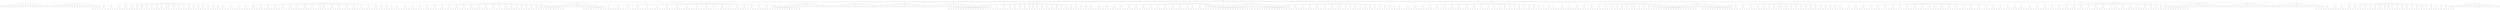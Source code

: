 graph "G" {
  node [
    fontname = "Courier";
  ];
  "16101" [
    label = "Visits: 1458\nValue: 860\n. . A . B . \nB . . . . . \nb . . B . . \n. . . A . A \n. . . . . . \nb . B b . . \n\na: 0 | A: 5 | \nb: 1 | B: 0 | \n\n\nO \"B\" jogou, vez do \"A\":";
  ];
  "16102" [
    label = "Visits: 21\nValue: 1\n. . A . B . \nB . . . . . \nb . . B . . \n. . . A . A \n. . . . . . \n. A B b . . \n\na: 0 | A: 4 | \nb: 2 | B: 0 | \n\n\nO \"A\" jogou, vez do \"B\":";
  ];
  "16103" [
    label = "Visits: 1\nValue: 1\n. . A . B . \nB . . . . . \nb . . B . . \n. . . A . A \n. . . . . b \n. A B b . . \n\na: 0 | A: 4 | \nb: 1 | B: 0 | \n\n\nO \"B\" jogou, vez do \"A\":";
  ];
  "16104" [
    label = "Visits: 1\nValue: 1\n. . A . B . \nB . . . b . \nb . . B . . \n. . . A . A \n. . . . . . \n. A B b . . \n\na: 0 | A: 4 | \nb: 1 | B: 0 | \n\n\nO \"B\" jogou, vez do \"A\":";
  ];
  "16105" [
    label = "Visits: 1\nValue: 1\n. . A . B . \nB . . . . . \nb . . B . . \n. . . A . A \n. . b . . . \n. A B . . . \n\na: 0 | A: 4 | \nb: 2 | B: 0 | \n\n\nO \"B\" jogou, vez do \"A\":";
  ];
  "16106" [
    label = "Visits: 1\nValue: 1\n. . A . B . \nB . . . . . \nb . . B . . \n. . . A . A \n. . . . . . \n. A . . . . \n\na: 0 | A: 4 | \nb: 1 | B: 3 | \n\n\nO \"B\" jogou, vez do \"A\":";
  ];
  "16107" [
    label = "Visits: 1\nValue: 1\n. . A . B . \nB . . . . . \n. b . B . . \n. . . A . A \n. . . . . . \n. A B b . . \n\na: 0 | A: 4 | \nb: 2 | B: 0 | \n\n\nO \"B\" jogou, vez do \"A\":";
  ];
  "16108" [
    label = "Visits: 1\nValue: 1\n. . A . B . \nB . . . . . \nb . . B . . \n. . . A . A \n. b . . . . \n. A B b . . \n\na: 0 | A: 4 | \nb: 1 | B: 0 | \n\n\nO \"B\" jogou, vez do \"A\":";
  ];
  "16109" [
    label = "Visits: 1\nValue: 1\n. . A . B . \n. . . . . . \n. . . B . . \n. . . A . A \n. . . . . . \n. A B b . . \n\na: 0 | A: 4 | \nb: 1 | B: 3 | \n\n\nO \"B\" jogou, vez do \"A\":";
  ];
  "16110" [
    label = "Visits: 1\nValue: 1\n. . A . B . \nB . . . . b \nb . . B . . \n. . . A . A \n. . . . . . \n. A B b . . \n\na: 0 | A: 4 | \nb: 1 | B: 0 | \n\n\nO \"B\" jogou, vez do \"A\":";
  ];
  "16111" [
    label = "Visits: 1\nValue: 1\n. . A . B . \nB . . . . . \n. . . B . . \n. b . A . A \n. . . . . . \n. A B b . . \n\na: 0 | A: 4 | \nb: 2 | B: 0 | \n\n\nO \"B\" jogou, vez do \"A\":";
  ];
  "16112" [
    label = "Visits: 1\nValue: 1\n. . A . B . \nB . . . . . \nb . . B . . \n. . . A . A \nb . . . . . \n. A B b . . \n\na: 0 | A: 4 | \nb: 1 | B: 0 | \n\n\nO \"B\" jogou, vez do \"A\":";
  ];
  "16113" [
    label = "Visits: 1\nValue: 1\n. . A b B . \nB . . . . . \nb . . B . . \n. . . A . A \n. . . . . . \n. A B b . . \n\na: 0 | A: 4 | \nb: 1 | B: 0 | \n\n\nO \"B\" jogou, vez do \"A\":";
  ];
  "16114" [
    label = "Visits: 1\nValue: 1\n. . A . B . \nB . . . . . \nb . b B . . \n. . . A . A \n. . . . . . \n. A B b . . \n\na: 0 | A: 4 | \nb: 1 | B: 0 | \n\n\nO \"B\" jogou, vez do \"A\":";
  ];
  "16115" [
    label = "Visits: 1\nValue: 1\n. . A . B . \nB . . . . . \nb . . B . . \n. . . A . A \n. . . . . . \nb A B b . . \n\na: 0 | A: 4 | \nb: 1 | B: 0 | \n\n\nO \"B\" jogou, vez do \"A\":";
  ];
  "16116" [
    label = "Visits: 1\nValue: 1\n. b A . B . \nB . . . . . \nb . . B . . \n. . . A . A \n. . . . . . \n. A B b . . \n\na: 0 | A: 4 | \nb: 1 | B: 0 | \n\n\nO \"B\" jogou, vez do \"A\":";
  ];
  "16117" [
    label = "Visits: 1\nValue: 1\n. . A . B . \nB . . . . . \nb . . B . . \n. . . A . A \n. . . . . . \n. A B b . b \n\na: 0 | A: 4 | \nb: 1 | B: 0 | \n\n\nO \"B\" jogou, vez do \"A\":";
  ];
  "16118" [
    label = "Visits: 1\nValue: 1\n. . A . B . \nB . b . . . \nb . . B . . \n. . . A . A \n. . . . . . \n. A B b . . \n\na: 0 | A: 4 | \nb: 1 | B: 0 | \n\n\nO \"B\" jogou, vez do \"A\":";
  ];
  "16119" [
    label = "Visits: 1\nValue: 1\n. . A . B . \nB b . . . . \n. . . B . . \n. . . A . A \n. . . . . . \n. A B b . . \n\na: 0 | A: 4 | \nb: 2 | B: 0 | \n\n\nO \"B\" jogou, vez do \"A\":";
  ];
  "16120" [
    label = "Visits: 1\nValue: 1\n. . A . B . \nB . . b . . \nb . . B . . \n. . . A . A \n. . . . . . \n. A B b . . \n\na: 0 | A: 4 | \nb: 1 | B: 0 | \n\n\nO \"B\" jogou, vez do \"A\":";
  ];
  "16121" [
    label = "Visits: 1\nValue: 1\n. . A . B . \nB . . . . . \nb . . B . b \n. . . A . A \n. . . . . . \n. A B b . . \n\na: 0 | A: 4 | \nb: 1 | B: 0 | \n\n\nO \"B\" jogou, vez do \"A\":";
  ];
  "16122" [
    label = "Visits: 1\nValue: 1\n. . A . B . \nB . . . . . \nb . . B . . \n. . . A . A \n. . . . b . \n. A B . . . \n\na: 0 | A: 4 | \nb: 2 | B: 0 | \n\n\nO \"B\" jogou, vez do \"A\":";
  ];
  "16123" [
    label = "Visits: 21\nValue: 1\n. . A . . . \nB . . . . A \nb . . B . . \n. . . A . A \n. . . . . . \nb . B b . . \n\na: 0 | A: 4 | \nb: 1 | B: 1 | \n\n\nO \"A\" jogou, vez do \"B\":";
  ];
  "16124" [
    label = "Visits: 1\nValue: 1\n. . A . . . \nB . . b . A \nb . . B . . \n. . . A . A \n. . . . . . \nb . B b . . \n\na: 0 | A: 4 | \nb: 0 | B: 1 | \n\n\nO \"B\" jogou, vez do \"A\":";
  ];
  "16125" [
    label = "Visits: 1\nValue: 1\n. . A . . . \nB b . . . A \n. . . B . . \n. . . A . A \n. . . . . . \nb . B b . . \n\na: 0 | A: 4 | \nb: 1 | B: 1 | \n\n\nO \"B\" jogou, vez do \"A\":";
  ];
  "16126" [
    label = "Visits: 1\nValue: 1\n. . A . . . \nB . . . . A \nb . . B . . \n. . . A . A \n. . . . . . \n. . . . . . \n\na: 0 | A: 4 | \nb: 1 | B: 4 | \n\n\nO \"B\" jogou, vez do \"A\":";
  ];
  "16127" [
    label = "Visits: 1\nValue: 1\n. . A . . . \nB . B . . A \nb . . . . . \n. . A . B . \n. . . . . . \nb . B b . . \n\na: 0 | A: 5 | \nb: 1 | B: 0 | \n\n\nO \"B\" jogou, vez do \"A\":";
  ];
  "16128" [
    label = "Visits: 1\nValue: 1\n. . A . . . \n. . . . . A \n. . . B . . \n. . . A . A \n. . . . . . \nb . B b . . \n\na: 0 | A: 4 | \nb: 0 | B: 4 | \n\n\nO \"B\" jogou, vez do \"A\":";
  ];
  "16129" [
    label = "Visits: 1\nValue: 1\n. . A . . . \nB . . . B A \nb . . . . . \n. . B . A A \n. . . . . . \nb . B b . . \n\na: 0 | A: 4 | \nb: 1 | B: 0 | \n\n\nO \"B\" jogou, vez do \"A\":";
  ];
  "16130" [
    label = "Visits: 1\nValue: 1\n. . A . . . \nB . . . . A \nb . . B . . \n. . . A . A \n. . . . . . \nb . . . . . \n\na: 0 | A: 4 | \nb: 1 | B: 3 | \n\n\nO \"B\" jogou, vez do \"A\":";
  ];
  "16131" [
    label = "Visits: 1\nValue: 1\n. . A . . . \nB . . . . A \nb . . B . . \n. . . A b A \n. . . . . . \nb . B b . . \n\na: 0 | A: 4 | \nb: 0 | B: 1 | \n\n\nO \"B\" jogou, vez do \"A\":";
  ];
  "16132" [
    label = "Visits: 1\nValue: 1\n. . A . . . \nB . . . . A \nb . . B . . \n. . . A . A \nB . . . . . \n. . B b . . \n\na: 0 | A: 4 | \nb: 2 | B: 0 | \n\n\nO \"B\" jogou, vez do \"A\":";
  ];
  "16133" [
    label = "Visits: 1\nValue: 1\n. . A . . . \nB . . . . A \n. . . B . . \n. b . A . A \n. . . . . . \nb . B b . . \n\na: 0 | A: 4 | \nb: 1 | B: 1 | \n\n\nO \"B\" jogou, vez do \"A\":";
  ];
  "16134" [
    label = "Visits: 1\nValue: 1\n. . A . B . \nB . . . . . \nb . . B . . \n. . . A . A \n. . . . . . \nb . B b . . \n\na: 0 | A: 5 | \nb: 1 | B: 0 | \n\n\nO \"B\" jogou, vez do \"A\":";
  ];
  "16135" [
    label = "Visits: 1\nValue: 1\n. . A . . A \nB . . . . . \nb . . B . B \n. . . A . . \n. . . . . A \nb . B b . . \n\na: 0 | A: 4 | \nb: 1 | B: 0 | \n\n\nO \"B\" jogou, vez do \"A\":";
  ];
  "16136" [
    label = "Visits: 1\nValue: 1\n. . A . . . \n. . . . . A \n. B . B . . \n. . . A . A \n. . . . . . \nb . B b . . \n\na: 0 | A: 4 | \nb: 2 | B: 1 | \n\n\nO \"B\" jogou, vez do \"A\":";
  ];
  "16137" [
    label = "Visits: 1\nValue: 1\n. . A . . . \nB . . . . A \nb . B . B . \n. . . . . A \n. . . . A . \nb . B b . . \n\na: 0 | A: 4 | \nb: 1 | B: 0 | \n\n\nO \"B\" jogou, vez do \"A\":";
  ];
  "16138" [
    label = "Visits: 1\nValue: 1\n. . A . . . \nB . . . . A \nb . . B . . \n. . . A . A \n. . . B . . \nb . . . . . \n\na: 0 | A: 4 | \nb: 2 | B: 1 | \n\n\nO \"B\" jogou, vez do \"A\":";
  ];
  "16139" [
    label = "Visits: 1\nValue: 1\n. . . . . . \nB . . B . A \nb . . B . . \n. . . A . A \n. . . . . . \nb . B b . . \n\na: 0 | A: 5 | \nb: 1 | B: 0 | \n\n\nO \"B\" jogou, vez do \"A\":";
  ];
  "16140" [
    label = "Visits: 1\nValue: 1\n. A . B . . \nB . . . . A \nb . . B . . \n. . . A . A \n. . . . . . \nb . B b . . \n\na: 0 | A: 4 | \nb: 1 | B: 0 | \n\n\nO \"B\" jogou, vez do \"A\":";
  ];
  "16141" [
    label = "Visits: 1\nValue: 1\n. . A . . . \nB . . . . A \nb . . B A . \n. . . . . A \n. . B . . . \nb . . . . . \n\na: 0 | A: 4 | \nb: 2 | B: 1 | \n\n\nO \"B\" jogou, vez do \"A\":";
  ];
  "16142" [
    label = "Visits: 1\nValue: 1\n. . A . . . \n. . . . . A \n. . . B . . \n. . . A . A \n. . . . . . \nb . B b . . \n\na: 0 | A: 4 | \nb: 1 | B: 3 | \n\n\nO \"B\" jogou, vez do \"A\":";
  ];
  "16143" [
    label = "Visits: 1\nValue: 1\n. . A . . . \nB . . . . A \nb . . B . . \n. . . A . A \n. B . . . . \n. . . b . . \n\na: 0 | A: 4 | \nb: 2 | B: 1 | \n\n\nO \"B\" jogou, vez do \"A\":";
  ];
  "16144" [
    label = "Visits: 81\nValue: 38\nA . A . B . \nB . . . . . \nb . . B . . \n. . . A . A \n. . . . . . \nb . B b . . \n\na: 0 | A: 4 | \nb: 1 | B: 0 | \n\n\nO \"A\" jogou, vez do \"B\":";
  ];
  "16145" [
    label = "Visits: 4\nValue: 1\nA b A . B . \nB . . . . . \nb . . B . . \n. . . A . A \n. . . . . . \nb . B b . . \n\na: 0 | A: 4 | \nb: 0 | B: 0 | \n\n\nO \"A\" jogou, vez do \"B\":";
  ];
  "16146" [
    label = "Visits: 1\nValue: 1\nA . A . B . \nB . . . . . \nb . . B . . \n. . . A . A \n. . . . . . \nb . B b . . \n\na: 0 | A: 4 | \nb: 0 | B: 1 | \n\n\nO \"B\" jogou, vez do \"A\":";
  ];
  "16147" [
    label = "Visits: 1\nValue: 1\nA b A . B . \nB . . . . . \n. . . B . . \n. . . A . A \n. . . . . . \nb . B b . . \n\na: 0 | A: 4 | \nb: 0 | B: 1 | \n\n\nO \"B\" jogou, vez do \"A\":";
  ];
  "16148" [
    label = "Visits: 1\nValue: 1\nA b A . B . \nB . . . . . \nb . . B . . \n. . . A . A \n. . . . . . \n. . B b . . \n\na: 0 | A: 4 | \nb: 0 | B: 1 | \n\n\nO \"B\" jogou, vez do \"A\":";
  ];
  "16149" [
    label = "Visits: 4\nValue: 1\nA . A . B . \nB . . . . . \nb . . B . . \n. . . A b A \n. . . . . . \nb . B b . . \n\na: 0 | A: 4 | \nb: 0 | B: 0 | \n\n\nO \"A\" jogou, vez do \"B\":";
  ];
  "16150" [
    label = "Visits: 1\nValue: 1\nA . A . B . \nB . . . . . \nb . . . . . \n. . . A b A \n. . . . . . \nb . B b . . \n\na: 0 | A: 4 | \nb: 0 | B: 1 | \n\n\nO \"B\" jogou, vez do \"A\":";
  ];
  "16151" [
    label = "Visits: 1\nValue: 1\nA . A . B . \nB . . . . . \nb . . B . . \n. . . A b A \n. . . . . . \n. . B b . . \n\na: 0 | A: 4 | \nb: 0 | B: 1 | \n\n\nO \"B\" jogou, vez do \"A\":";
  ];
  "16152" [
    label = "Visits: 1\nValue: 1\nA . A . B . \nB . . . . . \nb . . B . . \n. . . A b A \n. . . . . . \nb . . b . . \n\na: 0 | A: 4 | \nb: 0 | B: 1 | \n\n\nO \"B\" jogou, vez do \"A\":";
  ];
  "16153" [
    label = "Visits: 4\nValue: 1\nA . A . B . \nB . . . . . \n. b . B . . \n. . . A . A \n. . . . . . \nb . B b . . \n\na: 0 | A: 4 | \nb: 1 | B: 0 | \n\n\nO \"B\" jogou, vez do \"A\":";
  ];
  "16154" [
    label = "Visits: 1\nValue: 1\nA . A . B . \nB . . . . . \n. b . B A . \n. . . . . A \n. . A . . . \nb . . . . . \n\na: 0 | A: 3 | \nb: 2 | B: 1 | \n\n\nO \"A\" jogou, vez do \"B\":";
  ];
  "16155" [
    label = "Visits: 1\nValue: 1\nA . A . B . \nB . . . . . \n. b A B . . \n. . . . . . \n. . . . A . \nb . B . . . \n\na: 0 | A: 4 | \nb: 2 | B: 0 | \n\n\nO \"A\" jogou, vez do \"B\":";
  ];
  "16156" [
    label = "Visits: 1\nValue: 1\nA . A . B . \nB . . . . . \n. b B . A . \n. . . . . . \n. . A . . . \nb . B b . . \n\na: 0 | A: 4 | \nb: 1 | B: 0 | \n\n\nO \"A\" jogou, vez do \"B\":";
  ];
  "16157" [
    label = "Visits: 4\nValue: 1\nA . A . B . \nB . b . . . \nb . . B . . \n. . . A . A \n. . . . . . \nb . B b . . \n\na: 0 | A: 4 | \nb: 0 | B: 0 | \n\n\nO \"A\" jogou, vez do \"B\":";
  ];
  "16158" [
    label = "Visits: 1\nValue: 1\nA . A . B . \nB . b . . . \n. . . B . . \n. . . A . A \n. . . . . . \nb . B b . . \n\na: 0 | A: 4 | \nb: 0 | B: 1 | \n\n\nO \"B\" jogou, vez do \"A\":";
  ];
  "16159" [
    label = "Visits: 1\nValue: 1\nA . A . B . \n. . b . . . \nb . . B . . \n. . . A . A \n. . . . . . \nb . B b . . \n\na: 0 | A: 4 | \nb: 0 | B: 1 | \n\n\nO \"B\" jogou, vez do \"A\":";
  ];
  "16160" [
    label = "Visits: 1\nValue: 1\nA . A . B . \nB . b . . . \nb . . . . . \n. . . A . A \n. . . . . . \nb . B b . . \n\na: 0 | A: 4 | \nb: 0 | B: 1 | \n\n\nO \"B\" jogou, vez do \"A\":";
  ];
  "16161" [
    label = "Visits: 4\nValue: 1\nA . A . B b \nB . . . . . \nb . . B . . \n. . . A . A \n. . . . . . \nb . B b . . \n\na: 0 | A: 4 | \nb: 0 | B: 0 | \n\n\nO \"A\" jogou, vez do \"B\":";
  ];
  "16162" [
    label = "Visits: 1\nValue: 1\nA . A . B b \nB . . . . . \nb . . B . . \n. . . A . A \n. . . . . . \nb . . b . . \n\na: 0 | A: 4 | \nb: 0 | B: 1 | \n\n\nO \"B\" jogou, vez do \"A\":";
  ];
  "16163" [
    label = "Visits: 1\nValue: 1\nA . A . . b \nB . . . . . \nb . . B . . \n. . . A . A \n. . . . . . \nb . B b . . \n\na: 0 | A: 4 | \nb: 0 | B: 1 | \n\n\nO \"B\" jogou, vez do \"A\":";
  ];
  "16164" [
    label = "Visits: 1\nValue: 1\nA . A . B b \nB . . . . . \nb . . B . . \n. . . A . A \n. . . . . . \nb . B . . . \n\na: 0 | A: 4 | \nb: 0 | B: 1 | \n\n\nO \"B\" jogou, vez do \"A\":";
  ];
  "16165" [
    label = "Visits: 3\nValue: 1\nA . A . B . \nB . . . . . \nb . . B . . \n. . . A . A \nb . . . . . \n. . B b . . \n\na: 0 | A: 4 | \nb: 1 | B: 0 | \n\n\nO \"B\" jogou, vez do \"A\":";
  ];
  "16166" [
    label = "Visits: 1\nValue: 1\nA . A B . A \nB . . . . . \nb . . B . . \n. . . A . A \nb . . . . . \n. . B b . . \n\na: 0 | A: 3 | \nb: 1 | B: 0 | \n\n\nO \"A\" jogou, vez do \"B\":";
  ];
  "16167" [
    label = "Visits: 1\nValue: 1\nA . A . B . \nB . . . . . \nb . . B . A \n. . . A . . \nb . . . . A \n. . B b . . \n\na: 0 | A: 3 | \nb: 1 | B: 0 | \n\n\nO \"A\" jogou, vez do \"B\":";
  ];
  "16168" [
    label = "Visits: 3\nValue: 1\nA . A . B . \nB . . . . . \nb . . B . . \n. . . A . A \n. . b . . . \nb . B . . . \n\na: 0 | A: 4 | \nb: 1 | B: 0 | \n\n\nO \"B\" jogou, vez do \"A\":";
  ];
  "16169" [
    label = "Visits: 1\nValue: 1\nA . A . B . \nB . . . . . \nb . A . B . \n. . . . . A \n. . b . A . \nb . B . . . \n\na: 0 | A: 3 | \nb: 1 | B: 0 | \n\n\nO \"A\" jogou, vez do \"B\":";
  ];
  "16170" [
    label = "Visits: 1\nValue: 1\nA . A . B . \nB . . . . . \nb . . B . . \n. . . A . A \n. . b . . . \n. A . B . . \n\na: 0 | A: 3 | \nb: 2 | B: 0 | \n\n\nO \"A\" jogou, vez do \"B\":";
  ];
  "16171" [
    label = "Visits: 3\nValue: 1\nA . A . B . \nB . . . . . \nb . . B . . \n. . . A . A \n. . . . b . \nb . B . . . \n\na: 0 | A: 4 | \nb: 1 | B: 0 | \n\n\nO \"B\" jogou, vez do \"A\":";
  ];
  "16172" [
    label = "Visits: 1\nValue: 1\n. A . A B . \n. . . . . . \nb . . B . . \n. . . A . A \n. . . . b . \nb . B . . . \n\na: 0 | A: 4 | \nb: 1 | B: 1 | \n\n\nO \"A\" jogou, vez do \"B\":";
  ];
  "16173" [
    label = "Visits: 1\nValue: 1\nA . A . B . \nB . . . . . \nb . . B . . \n. . . A . A \n. . . . b . \nb B . A . . \n\na: 0 | A: 3 | \nb: 1 | B: 0 | \n\n\nO \"A\" jogou, vez do \"B\":";
  ];
  "16174" [
    label = "Visits: 3\nValue: 1\nA . A . B . \nB . . . . . \nb . . B . . \n. . . A . A \n. . . . . . \n. . . . . . \n\na: 0 | A: 4 | \nb: 1 | B: 3 | \n\n\nO \"B\" jogou, vez do \"A\":";
  ];
  "16175" [
    label = "Visits: 1\nValue: 1\nA . A . B . \nB . . . . . \nb . . B . . \n. . . A . A \n. . . . . . \n. . . . A . \n\na: 0 | A: 3 | \nb: 1 | B: 3 | \n\n\nO \"A\" jogou, vez do \"B\":";
  ];
  "16176" [
    label = "Visits: 1\nValue: 1\nA . A . B . \nB . . . . . \nb . . B . . \n. . . A . A \n. . . A . . \n. . . . . . \n\na: 0 | A: 3 | \nb: 1 | B: 3 | \n\n\nO \"A\" jogou, vez do \"B\":";
  ];
  "16177" [
    label = "Visits: 3\nValue: 1\nA . A . B . \nB . . . . . \nb . . B . . \n. . . A . A \n. . . . . . \nb . B b . b \n\na: 0 | A: 4 | \nb: 0 | B: 0 | \n\n\nO \"A\" jogou, vez do \"B\":";
  ];
  "16178" [
    label = "Visits: 1\nValue: 1\nA . A . B . \nB . . . . . \nb . . B . . \n. . . A . A \n. . . . . . \n. . B b . b \n\na: 0 | A: 4 | \nb: 0 | B: 1 | \n\n\nO \"B\" jogou, vez do \"A\":";
  ];
  "16179" [
    label = "Visits: 1\nValue: 1\nA . A . . . \nB . . . . . \nb . . B . . \n. . . A . A \n. . . . . . \nb . B b . b \n\na: 0 | A: 4 | \nb: 0 | B: 1 | \n\n\nO \"B\" jogou, vez do \"A\":";
  ];
  "16180" [
    label = "Visits: 3\nValue: 1\nA . A . B . \n. . . . . . \n. . . B . . \n. . . A . A \n. . . . . . \nb . B b . . \n\na: 0 | A: 4 | \nb: 0 | B: 3 | \n\n\nO \"B\" jogou, vez do \"A\":";
  ];
  "16181" [
    label = "Visits: 1\nValue: 1\nA . . . B . \n. . A . . . \n. . . . . . \n. . . A B A \n. . . . . . \nb . B b . . \n\na: 0 | A: 4 | \nb: 0 | B: 3 | \n\n\nO \"A\" jogou, vez do \"B\":";
  ];
  "16182" [
    label = "Visits: 1\nValue: 1\nA . A . B . \n. . . . B . \n. . . . . . \n. . A . A A \n. . . . . . \nb . B b . . \n\na: 0 | A: 3 | \nb: 0 | B: 3 | \n\n\nO \"A\" jogou, vez do \"B\":";
  ];
  "16183" [
    label = "Visits: 3\nValue: 1\nA . A . B . \nB . . . . . \n. . . B . . \n. b . A . A \n. . . . . . \nb . B b . . \n\na: 0 | A: 4 | \nb: 1 | B: 0 | \n\n\nO \"B\" jogou, vez do \"A\":";
  ];
  "16184" [
    label = "Visits: 1\nValue: 1\nA . A . B . \nB . . . . . \nA . . B . . \n. . . A . A \n. . b . . . \nb . B b . . \n\na: 0 | A: 3 | \nb: 1 | B: 0 | \n\n\nO \"A\" jogou, vez do \"B\":";
  ];
  "16185" [
    label = "Visits: 1\nValue: 1\nA . A . B . \nB . . . . . \n. . . B . . \n. b . A . A \n. . . . . . \nb . B b A . \n\na: 0 | A: 3 | \nb: 1 | B: 0 | \n\n\nO \"A\" jogou, vez do \"B\":";
  ];
  "16186" [
    label = "Visits: 3\nValue: 1\nA . A . B . \nB . . . b . \nb . . B . . \n. . . A . A \n. . . . . . \nb . B b . . \n\na: 0 | A: 4 | \nb: 0 | B: 0 | \n\n\nO \"A\" jogou, vez do \"B\":";
  ];
  "16187" [
    label = "Visits: 1\nValue: 1\nA . A . B . \nB . . . b . \nb . . . . . \n. . . A . A \n. . . . . . \nb . B b . . \n\na: 0 | A: 4 | \nb: 0 | B: 1 | \n\n\nO \"B\" jogou, vez do \"A\":";
  ];
  "16188" [
    label = "Visits: 1\nValue: 1\nA . A . B . \nB . . . b . \nb . . B . . \n. . . A . A \n. . . . . . \nb . B . . . \n\na: 0 | A: 4 | \nb: 0 | B: 1 | \n\n\nO \"B\" jogou, vez do \"A\":";
  ];
  "16189" [
    label = "Visits: 3\nValue: 1\nA . A . B . \nB . . . . . \nb . b B . . \n. . . A . A \n. . . . . . \nb . B b . . \n\na: 0 | A: 4 | \nb: 0 | B: 0 | \n\n\nO \"A\" jogou, vez do \"B\":";
  ];
  "16190" [
    label = "Visits: 1\nValue: 1\nA . A . . . \nB . . . . . \nb . b B . . \n. . . A . A \n. . . . . . \nb . B b . . \n\na: 0 | A: 4 | \nb: 0 | B: 1 | \n\n\nO \"B\" jogou, vez do \"A\":";
  ];
  "16191" [
    label = "Visits: 1\nValue: 1\nA . A . B . \nB . . . . . \n. . b B . . \n. . . A . A \n. . . . . . \nb . B b . . \n\na: 0 | A: 4 | \nb: 0 | B: 1 | \n\n\nO \"B\" jogou, vez do \"A\":";
  ];
  "16192" [
    label = "Visits: 3\nValue: 1\nA . A . B . \nB . . . . . \nb . . B . . \n. . . A . A \n. . . . . . \nb . . . . . \n\na: 0 | A: 4 | \nb: 0 | B: 3 | \n\n\nO \"B\" jogou, vez do \"A\":";
  ];
  "16193" [
    label = "Visits: 1\nValue: 1\nA . A . B . \nB . . . . . \nb . . B A . \n. . . . . A \n. . A . . . \nb . . . . . \n\na: 0 | A: 3 | \nb: 0 | B: 3 | \n\n\nO \"A\" jogou, vez do \"B\":";
  ];
  "16194" [
    label = "Visits: 1\nValue: 1\nA . A . B . \nB . . . . . \nb . A . B . \n. . . . . A \n. . . . A . \nb . . . . . \n\na: 0 | A: 3 | \nb: 0 | B: 3 | \n\n\nO \"A\" jogou, vez do \"B\":";
  ];
  "16195" [
    label = "Visits: 3\nValue: 1\nA . A . B . \nB . . . . . \nb . . B . . \n. . . A . A \n. . . b . . \nb . B . . . \n\na: 0 | A: 4 | \nb: 1 | B: 0 | \n\n\nO \"B\" jogou, vez do \"A\":";
  ];
  "16196" [
    label = "Visits: 1\nValue: 1\nA A . A . B \nB . . . . . \nb . . B . . \n. . . A . A \n. . . b . . \nb . B . . . \n\na: 0 | A: 3 | \nb: 1 | B: 0 | \n\n\nO \"A\" jogou, vez do \"B\":";
  ];
  "16197" [
    label = "Visits: 1\nValue: 1\nA . A . B . \nB . . . . . \nb . . B . . \n. . b A . A \n. . . . . . \nb . B . A . \n\na: 0 | A: 3 | \nb: 1 | B: 0 | \n\n\nO \"A\" jogou, vez do \"B\":";
  ];
  "16198" [
    label = "Visits: 3\nValue: 1\nA . A . B . \nB . . . . b \nb . . B . . \n. . . A . A \n. . . . . . \nb . B b . . \n\na: 0 | A: 4 | \nb: 0 | B: 0 | \n\n\nO \"A\" jogou, vez do \"B\":";
  ];
  "16199" [
    label = "Visits: 1\nValue: 1\nA . A . B . \n. . . . . b \nb . . B . . \n. . . A . A \n. . . . . . \nb . B b . . \n\na: 0 | A: 4 | \nb: 0 | B: 1 | \n\n\nO \"B\" jogou, vez do \"A\":";
  ];
  "16200" [
    label = "Visits: 1\nValue: 1\nA . A . B . \nB . . . . b \nb . . B . . \n. . . A . A \n. . . . . . \nb . . b . . \n\na: 0 | A: 4 | \nb: 0 | B: 1 | \n\n\nO \"B\" jogou, vez do \"A\":";
  ];
  "16201" [
    label = "Visits: 3\nValue: 1\nA . A . B . \nB b . . . . \n. . . B . . \n. . . A . A \n. . . . . . \nb . B b . . \n\na: 0 | A: 4 | \nb: 1 | B: 0 | \n\n\nO \"B\" jogou, vez do \"A\":";
  ];
  "16202" [
    label = "Visits: 1\nValue: 1\nA . A . B . \nB b . . . . \n. . . B . . \n. A . A . A \n. . . . . . \nb . B b . . \n\na: 0 | A: 3 | \nb: 1 | B: 0 | \n\n\nO \"A\" jogou, vez do \"B\":";
  ];
  "16203" [
    label = "Visits: 1\nValue: 1\nA A . A . B \nB b . . . . \n. . . B . . \n. . . A . A \n. . . . . . \nb . B b . . \n\na: 0 | A: 3 | \nb: 1 | B: 0 | \n\n\nO \"A\" jogou, vez do \"B\":";
  ];
  "16204" [
    label = "Visits: 3\nValue: 1\nA . A b B . \nB . . . . . \nb . . B . . \n. . . A . A \n. . . . . . \nb . B b . . \n\na: 0 | A: 4 | \nb: 0 | B: 0 | \n\n\nO \"A\" jogou, vez do \"B\":";
  ];
  "16205" [
    label = "Visits: 1\nValue: 1\nA . A b B . \nB . . . . . \nb . . B . . \n. . . A . A \n. . . . . . \nb . . b . . \n\na: 0 | A: 4 | \nb: 0 | B: 1 | \n\n\nO \"B\" jogou, vez do \"A\":";
  ];
  "16206" [
    label = "Visits: 1\nValue: 1\nA . A b B . \nB . . . . . \nb . . . . . \n. . . A . A \n. . . . . . \nb . B b . . \n\na: 0 | A: 4 | \nb: 0 | B: 1 | \n\n\nO \"B\" jogou, vez do \"A\":";
  ];
  "16207" [
    label = "Visits: 3\nValue: 1\nA . A . B . \nB . . . . . \nb . . B . . \n. . . A . A \n. b . . . . \n. . B b . . \n\na: 0 | A: 4 | \nb: 1 | B: 0 | \n\n\nO \"B\" jogou, vez do \"A\":";
  ];
  "16208" [
    label = "Visits: 1\nValue: 1\nA A . A . B \nB . . . . . \nb . . B . . \n. . . A . A \n. b . . . . \n. . B b . . \n\na: 0 | A: 3 | \nb: 1 | B: 0 | \n\n\nO \"A\" jogou, vez do \"B\":";
  ];
  "16209" [
    label = "Visits: 1\nValue: 1\nA . A . B . \nB . . . . . \nb . A B . . \n. . . . . . \n. b . . A . \n. . B . . . \n\na: 0 | A: 4 | \nb: 2 | B: 0 | \n\n\nO \"A\" jogou, vez do \"B\":";
  ];
  "16210" [
    label = "Visits: 3\nValue: 1\nA . A . B . \nB . . . . . \nb . . B . b \n. . . A . A \n. . . . . . \nb . B b . . \n\na: 0 | A: 4 | \nb: 0 | B: 0 | \n\n\nO \"A\" jogou, vez do \"B\":";
  ];
  "16211" [
    label = "Visits: 1\nValue: 1\nA . A . B . \nB . . . . . \nb . . . . b \n. . . A . A \n. . . . . . \nb . B b . . \n\na: 0 | A: 4 | \nb: 0 | B: 1 | \n\n\nO \"B\" jogou, vez do \"A\":";
  ];
  "16212" [
    label = "Visits: 1\nValue: 1\nA . A . . . \nB . . . . . \nb . . B . b \n. . . A . A \n. . . . . . \nb . B b . . \n\na: 0 | A: 4 | \nb: 0 | B: 1 | \n\n\nO \"B\" jogou, vez do \"A\":";
  ];
  "16213" [
    label = "Visits: 3\nValue: 1\nA . A . B . \nB . . . . . \nb . . B . . \n. . b A . A \n. . . . . . \nb . B b . . \n\na: 0 | A: 4 | \nb: 0 | B: 0 | \n\n\nO \"A\" jogou, vez do \"B\":";
  ];
  "16214" [
    label = "Visits: 1\nValue: 1\nA . A . . . \nB . . . . . \nb . . B . . \n. . b A . A \n. . . . . . \nb . B b . . \n\na: 0 | A: 4 | \nb: 0 | B: 1 | \n\n\nO \"B\" jogou, vez do \"A\":";
  ];
  "16215" [
    label = "Visits: 1\nValue: 1\nA . A . B . \nB . . . . . \nb . . B . . \n. . b A . A \n. . . . . . \nb . B . . . \n\na: 0 | A: 4 | \nb: 0 | B: 1 | \n\n\nO \"B\" jogou, vez do \"A\":";
  ];
  "16216" [
    label = "Visits: 3\nValue: 1\nA . A . B . \nB . . b . . \nb . . B . . \n. . . A . A \n. . . . . . \nb . B b . . \n\na: 0 | A: 4 | \nb: 0 | B: 0 | \n\n\nO \"A\" jogou, vez do \"B\":";
  ];
  "16217" [
    label = "Visits: 1\nValue: 1\nA . A . B . \nB . . . . . \nb . . B . . \n. . . A . A \n. . . . . . \nb . B b . . \n\na: 0 | A: 4 | \nb: 0 | B: 1 | \n\n\nO \"B\" jogou, vez do \"A\":";
  ];
  "16218" [
    label = "Visits: 1\nValue: 1\nA . A . B . \nB . . b . . \nb . . . . . \n. . . A . A \n. . . . . . \nb . B b . . \n\na: 0 | A: 4 | \nb: 0 | B: 1 | \n\n\nO \"B\" jogou, vez do \"A\":";
  ];
  "16219" [
    label = "Visits: 3\nValue: 1\nA . A . B . \nB . . . . . \nb . . B . . \n. . . A . A \n. . . . . b \nb . B b . . \n\na: 0 | A: 4 | \nb: 0 | B: 0 | \n\n\nO \"A\" jogou, vez do \"B\":";
  ];
  "16220" [
    label = "Visits: 1\nValue: 1\nA . A . B . \nB . . . . . \nb . . B . . \n. . . A . A \n. . . . . . \nb . B b . . \n\na: 0 | A: 4 | \nb: 0 | B: 1 | \n\n\nO \"B\" jogou, vez do \"A\":";
  ];
  "16221" [
    label = "Visits: 1\nValue: 1\nA . A . B . \nB . . . . . \nb . . B . . \n. . . A . A \n. . . . . b \nb . B . . . \n\na: 0 | A: 4 | \nb: 0 | B: 1 | \n\n\nO \"B\" jogou, vez do \"A\":";
  ];
  "16222" [
    label = "Visits: 3\nValue: 1\nA . A . B . \nB . . . . . \nb . . B b . \n. . . A . A \n. . . . . . \nb . B b . . \n\na: 0 | A: 4 | \nb: 0 | B: 0 | \n\n\nO \"A\" jogou, vez do \"B\":";
  ];
  "16223" [
    label = "Visits: 1\nValue: 1\nA . A . B . \nB . . . . . \nb . . . b . \n. . . A . A \n. . . . . . \nb . B b . . \n\na: 0 | A: 4 | \nb: 0 | B: 1 | \n\n\nO \"B\" jogou, vez do \"A\":";
  ];
  "16224" [
    label = "Visits: 1\nValue: 1\nA . A . B . \nB . . . . . \n. . . B b . \n. . . A . A \n. . . . . . \nb . B b . . \n\na: 0 | A: 4 | \nb: 0 | B: 1 | \n\n\nO \"B\" jogou, vez do \"A\":";
  ];
  "16225" [
    label = "Visits: 97\nValue: 49\n. . A B . A \nB . . . . . \nb . . B . . \n. . . A . A \n. . . . . . \nb . B b . . \n\na: 0 | A: 4 | \nb: 1 | B: 0 | \n\n\nO \"A\" jogou, vez do \"B\":";
  ];
  "16226" [
    label = "Visits: 4\nValue: 1\n. . A B . A \nB . . . . . \nb . . B . . \n. . . A . A \n. . b . . . \nb . B . . . \n\na: 0 | A: 4 | \nb: 1 | B: 0 | \n\n\nO \"B\" jogou, vez do \"A\":";
  ];
  "16227" [
    label = "Visits: 1\nValue: 1\n. . . . . A \nB . . A . . \nb . . B . . \n. . . A . A \n. . b . . . \nb . B . . . \n\na: 0 | A: 4 | \nb: 1 | B: 1 | \n\n\nO \"A\" jogou, vez do \"B\":";
  ];
  "16228" [
    label = "Visits: 1\nValue: 1\n. . A . . . \nB . . . A . \nb . . . . . \n. . . A . A \n. . . . . . \nb . . . . . \n\na: 0 | A: 4 | \nb: 1 | B: 4 | \n\n\nO \"A\" jogou, vez do \"B\":";
  ];
  "16229" [
    label = "Visits: 1\nValue: 1\n. . A B . A \nB . . . . . \nb . . B . . \nA . . A . A \n. . b . . . \nb . B . . . \n\na: 0 | A: 3 | \nb: 1 | B: 0 | \n\n\nO \"A\" jogou, vez do \"B\":";
  ];
  "16230" [
    label = "Visits: 4\nValue: 1\n. . A B . A \nB . . . b . \nb . . B . . \n. . . A . A \n. . . . . . \nb . B b . . \n\na: 0 | A: 4 | \nb: 0 | B: 0 | \n\n\nO \"A\" jogou, vez do \"B\":";
  ];
  "16231" [
    label = "Visits: 1\nValue: 1\n. . A B . A \nB . . . b . \nb . . . . . \n. . . A . A \n. . . . . . \nb . B b . . \n\na: 0 | A: 4 | \nb: 0 | B: 1 | \n\n\nO \"B\" jogou, vez do \"A\":";
  ];
  "16232" [
    label = "Visits: 1\nValue: 1\n. . A B . A \nB . . . b . \nb . . B . . \n. . . A . A \n. . . . . . \nb . . b . . \n\na: 0 | A: 4 | \nb: 0 | B: 1 | \n\n\nO \"B\" jogou, vez do \"A\":";
  ];
  "16233" [
    label = "Visits: 1\nValue: 1\n. . A . . A \nB . . . b . \nb . . B . . \n. . . A . A \n. . . . . . \nb . B b . . \n\na: 0 | A: 4 | \nb: 0 | B: 1 | \n\n\nO \"B\" jogou, vez do \"A\":";
  ];
  "16234" [
    label = "Visits: 4\nValue: 1\n. . A B . A \nB . . . . . \nb . . B . . \n. . b A . A \n. . . . . . \nb . B b . . \n\na: 0 | A: 4 | \nb: 0 | B: 0 | \n\n\nO \"A\" jogou, vez do \"B\":";
  ];
  "16235" [
    label = "Visits: 1\nValue: 1\n. . A B . A \nB . . . . . \nb . . B . . \n. . b A . A \n. . . . . . \nb . . b . . \n\na: 0 | A: 4 | \nb: 0 | B: 1 | \n\n\nO \"B\" jogou, vez do \"A\":";
  ];
  "16236" [
    label = "Visits: 1\nValue: 1\n. . A B . A \nB . . . . . \nb . . . . . \n. . b A . A \n. . . . . . \nb . B b . . \n\na: 0 | A: 4 | \nb: 0 | B: 1 | \n\n\nO \"B\" jogou, vez do \"A\":";
  ];
  "16237" [
    label = "Visits: 1\nValue: 1\n. . A B . A \nB . . . . . \n. . . B . . \n. . b A . A \n. . . . . . \nb . B b . . \n\na: 0 | A: 4 | \nb: 0 | B: 1 | \n\n\nO \"B\" jogou, vez do \"A\":";
  ];
  "16238" [
    label = "Visits: 4\nValue: 1\n. . A B . A \nB . . . . . \nb . . B . . \n. . . A . A \nb . . . . . \n. . B b . . \n\na: 0 | A: 4 | \nb: 1 | B: 0 | \n\n\nO \"B\" jogou, vez do \"A\":";
  ];
  "16239" [
    label = "Visits: 1\nValue: 1\n. . A B . A \nB . . . . . \nb . . B . . \n. . . A . A \nb . . . . . \n. . B b . A \n\na: 0 | A: 3 | \nb: 1 | B: 0 | \n\n\nO \"A\" jogou, vez do \"B\":";
  ];
  "16240" [
    label = "Visits: 1\nValue: 1\n. . . . . A \nB . . A . . \nb . . B . . \n. . . A . A \nb . . . . . \n. . B b . . \n\na: 0 | A: 4 | \nb: 1 | B: 1 | \n\n\nO \"A\" jogou, vez do \"B\":";
  ];
  "16241" [
    label = "Visits: 1\nValue: 1\n. . A B . A \nB . . . . . \nb . B . A . \n. . . . . . \nb . A . . . \n. . B b . . \n\na: 0 | A: 4 | \nb: 1 | B: 0 | \n\n\nO \"A\" jogou, vez do \"B\":";
  ];
  "16242" [
    label = "Visits: 4\nValue: 1\n. . A B . A \nB . . . . b \nb . . B . . \n. . . A . A \n. . . . . . \nb . B b . . \n\na: 0 | A: 4 | \nb: 0 | B: 0 | \n\n\nO \"A\" jogou, vez do \"B\":";
  ];
  "16243" [
    label = "Visits: 1\nValue: 1\n. . A B . A \nB . . . . b \nb . . B . . \n. . . A . A \n. . . . . . \nb . . b . . \n\na: 0 | A: 4 | \nb: 0 | B: 1 | \n\n\nO \"B\" jogou, vez do \"A\":";
  ];
  "16244" [
    label = "Visits: 1\nValue: 1\n. . A B . A \nB . . . . . \nb . . B . . \n. . . A . A \n. . . . . . \nb . B b . . \n\na: 0 | A: 4 | \nb: 0 | B: 1 | \n\n\nO \"B\" jogou, vez do \"A\":";
  ];
  "16245" [
    label = "Visits: 1\nValue: 1\n. . A B . A \nB . . . . b \n. . . B . . \n. . . A . A \n. . . . . . \nb . B b . . \n\na: 0 | A: 4 | \nb: 0 | B: 1 | \n\n\nO \"B\" jogou, vez do \"A\":";
  ];
  "16246" [
    label = "Visits: 4\nValue: 1\n. . A B . A \nB . . . . . \nb . . B . . \n. . . A . A \n. b . . . . \n. . B b . . \n\na: 0 | A: 4 | \nb: 1 | B: 0 | \n\n\nO \"B\" jogou, vez do \"A\":";
  ];
  "16247" [
    label = "Visits: 1\nValue: 1\n. . A B . A \nB . . . B . \nb . . . . . \n. . A . A A \n. . . . . . \nb . B b . . \n\na: 0 | A: 3 | \nb: 1 | B: 0 | \n\n\nO \"A\" jogou, vez do \"B\":";
  ];
  "16248" [
    label = "Visits: 1\nValue: 1\n. . A B A . \nB . . . . . \nb . . B . . \n. . . A . A \n. b . . . . \n. . B b . . \n\na: 0 | A: 4 | \nb: 1 | B: 0 | \n\n\nO \"A\" jogou, vez do \"B\":";
  ];
  "16249" [
    label = "Visits: 1\nValue: 1\n. . A B . A \n. . . . . . \n. A . B . . \n. . . A . A \n. b . . . . \n. . B b . . \n\na: 0 | A: 3 | \nb: 2 | B: 1 | \n\n\nO \"A\" jogou, vez do \"B\":";
  ];
  "16250" [
    label = "Visits: 4\nValue: 1\n. . A B . A \nB . . . . . \nb . . B . . \n. . . A . A \n. . . . . . \nb . . . . . \n\na: 0 | A: 4 | \nb: 0 | B: 3 | \n\n\nO \"B\" jogou, vez do \"A\":";
  ];
  "16251" [
    label = "Visits: 1\nValue: 1\n. . A B . A \nB . . . . . \nb . . B . . \n. . . A . A \n. . . . . . \nb . . A . . \n\na: 0 | A: 3 | \nb: 0 | B: 3 | \n\n\nO \"A\" jogou, vez do \"B\":";
  ];
  "16252" [
    label = "Visits: 1\nValue: 1\n. . A B . A \nB . . . B . \nb . . . . . \n. . A . A A \n. . . . . . \nb . . . . . \n\na: 0 | A: 3 | \nb: 0 | B: 3 | \n\n\nO \"A\" jogou, vez do \"B\":";
  ];
  "16253" [
    label = "Visits: 1\nValue: 1\n. . A B . A \nB . . . . . \nb . . B . . \n. . . A . A \n. . . . . . \nb . . . . A \n\na: 0 | A: 3 | \nb: 0 | B: 3 | \n\n\nO \"A\" jogou, vez do \"B\":";
  ];
  "16254" [
    label = "Visits: 4\nValue: 1\n. . A B . A \nB . . . . . \n. . . B . . \n. b . A . A \n. . . . . . \nb . B b . . \n\na: 0 | A: 4 | \nb: 1 | B: 0 | \n\n\nO \"B\" jogou, vez do \"A\":";
  ];
  "16255" [
    label = "Visits: 1\nValue: 1\nA . A B . A \n. . . . . . \nB . . B . . \n. b . A . A \n. . . . . . \nb . B b . . \n\na: 0 | A: 3 | \nb: 1 | B: 0 | \n\n\nO \"A\" jogou, vez do \"B\":";
  ];
  "16256" [
    label = "Visits: 1\nValue: 1\n. . . . . A \nB . A . . . \n. . . . . . \n. b . A B A \n. . . . . . \nb . B b . . \n\na: 0 | A: 4 | \nb: 1 | B: 1 | \n\n\nO \"A\" jogou, vez do \"B\":";
  ];
  "16257" [
    label = "Visits: 1\nValue: 1\n. . A B . A \nB . . . . . \n. . . B . . \n. b . A . A \n. . . . . . \nb . B b . A \n\na: 0 | A: 3 | \nb: 1 | B: 0 | \n\n\nO \"A\" jogou, vez do \"B\":";
  ];
  "16258" [
    label = "Visits: 4\nValue: 1\n. . A B . A \nB . . . . . \nb . . B . . \n. . . A . A \n. . . . . . \nb . B b . b \n\na: 0 | A: 4 | \nb: 0 | B: 0 | \n\n\nO \"A\" jogou, vez do \"B\":";
  ];
  "16259" [
    label = "Visits: 1\nValue: 1\n. . A B . A \nB . . . . . \nb . . B . . \n. . . A . A \n. . . . . . \nb . B . . b \n\na: 0 | A: 4 | \nb: 0 | B: 1 | \n\n\nO \"B\" jogou, vez do \"A\":";
  ];
  "16260" [
    label = "Visits: 1\nValue: 1\n. . A B . A \nB . . . . . \n. . . B . . \n. . . A . A \n. . . . . . \nb . B b . b \n\na: 0 | A: 4 | \nb: 0 | B: 1 | \n\n\nO \"B\" jogou, vez do \"A\":";
  ];
  "16261" [
    label = "Visits: 1\nValue: 1\n. . A B . A \nB . . . . . \nb . . . . . \n. . . A . A \n. . . . . . \nb . B b . b \n\na: 0 | A: 4 | \nb: 0 | B: 1 | \n\n\nO \"B\" jogou, vez do \"A\":";
  ];
  "16262" [
    label = "Visits: 4\nValue: 1\n. . A B . A \n. . . . . . \n. . . B . . \n. . . A . A \n. . . . . . \nb . B b . . \n\na: 0 | A: 4 | \nb: 0 | B: 3 | \n\n\nO \"B\" jogou, vez do \"A\":";
  ];
  "16263" [
    label = "Visits: 1\nValue: 1\n. . A B . A \n. . . . . . \n. . . B . . \nA . . A . A \n. . . . . . \nb . B b . . \n\na: 0 | A: 3 | \nb: 0 | B: 3 | \n\n\nO \"A\" jogou, vez do \"B\":";
  ];
  "16264" [
    label = "Visits: 1\nValue: 1\n. . A B . A \n. . . . . . \n. . B . A . \n. . . . . . \n. . A . . . \nb . B b . . \n\na: 0 | A: 4 | \nb: 0 | B: 3 | \n\n\nO \"A\" jogou, vez do \"B\":";
  ];
  "16265" [
    label = "Visits: 1\nValue: 1\n. . A B . A \nA . . . . . \n. . . B . . \n. . . A . A \n. . . . . . \nb . B b . . \n\na: 0 | A: 3 | \nb: 0 | B: 3 | \n\n\nO \"A\" jogou, vez do \"B\":";
  ];
  "16266" [
    label = "Visits: 4\nValue: 1\n. . A B . A \nB b . . . . \n. . . B . . \n. . . A . A \n. . . . . . \nb . B b . . \n\na: 0 | A: 4 | \nb: 1 | B: 0 | \n\n\nO \"B\" jogou, vez do \"A\":";
  ];
  "16267" [
    label = "Visits: 1\nValue: 1\n. . A B . A \nB b . . . . \n. . . B . A \n. . . A . . \n. . . . . A \nb . B b . . \n\na: 0 | A: 3 | \nb: 1 | B: 0 | \n\n\nO \"A\" jogou, vez do \"B\":";
  ];
  "16268" [
    label = "Visits: 1\nValue: 1\n. . A B A . \nB b . . . . \n. . . B . . \n. . . A . A \n. . . . . . \nb . B b . . \n\na: 0 | A: 4 | \nb: 1 | B: 0 | \n\n\nO \"A\" jogou, vez do \"B\":";
  ];
  "16269" [
    label = "Visits: 1\nValue: 1\nB . A B . A \n. b . . . . \nA . . B . . \n. . . A . A \n. . . . . . \nb . B b . . \n\na: 0 | A: 3 | \nb: 1 | B: 0 | \n\n\nO \"A\" jogou, vez do \"B\":";
  ];
  "16270" [
    label = "Visits: 4\nValue: 1\n. . A B . A \nB . . . . . \nb . . B b . \n. . . A . A \n. . . . . . \nb . B b . . \n\na: 0 | A: 4 | \nb: 0 | B: 0 | \n\n\nO \"A\" jogou, vez do \"B\":";
  ];
  "16271" [
    label = "Visits: 1\nValue: 1\n. . A B . A \nB . . . . . \nb . . B b . \n. . . A . A \n. . . . . . \n. . B b . . \n\na: 0 | A: 4 | \nb: 0 | B: 1 | \n\n\nO \"B\" jogou, vez do \"A\":";
  ];
  "16272" [
    label = "Visits: 1\nValue: 1\n. . A B . A \nB . . . . . \n. . . B b . \n. . . A . A \n. . . . . . \nb . B b . . \n\na: 0 | A: 4 | \nb: 0 | B: 1 | \n\n\nO \"B\" jogou, vez do \"A\":";
  ];
  "16273" [
    label = "Visits: 1\nValue: 1\n. . A B . A \n. . . . . . \nb . . B b . \n. . . A . A \n. . . . . . \nb . B b . . \n\na: 0 | A: 4 | \nb: 0 | B: 1 | \n\n\nO \"B\" jogou, vez do \"A\":";
  ];
  "16274" [
    label = "Visits: 4\nValue: 1\n. . A B . A \n. . . . . . \n. . . B . . \n. . . A . A \n. . . . . . \nb . B b . . \n\na: 0 | A: 4 | \nb: 0 | B: 3 | \n\n\nO \"B\" jogou, vez do \"A\":";
  ];
  "16275" [
    label = "Visits: 1\nValue: 1\n. . A B . A \n. . . . . . \n. A . B . . \n. . . A . A \n. . . . . . \nb . B b . . \n\na: 0 | A: 3 | \nb: 0 | B: 3 | \n\n\nO \"A\" jogou, vez do \"B\":";
  ];
  "16276" [
    label = "Visits: 1\nValue: 1\n. . A B . A \n. . . . . . \n. . . B . A \n. . . A . . \n. . . . . A \nb . B b . . \n\na: 0 | A: 3 | \nb: 0 | B: 3 | \n\n\nO \"A\" jogou, vez do \"B\":";
  ];
  "16277" [
    label = "Visits: 1\nValue: 1\n. . A B . A \n. . . . . . \n. . A . B . \n. . . . . A \n. . . . A . \nb . B b . . \n\na: 0 | A: 3 | \nb: 0 | B: 3 | \n\n\nO \"A\" jogou, vez do \"B\":";
  ];
  "16278" [
    label = "Visits: 4\nValue: 1\n. . A B . A \nB . . . . . \nb . . B . . \n. . . A b A \n. . . . . . \nb . B b . . \n\na: 0 | A: 4 | \nb: 0 | B: 0 | \n\n\nO \"A\" jogou, vez do \"B\":";
  ];
  "16279" [
    label = "Visits: 1\nValue: 1\n. . A . . A \nB . . . . . \nb . . B . . \n. . . A b A \n. . . . . . \nb . B b . . \n\na: 0 | A: 4 | \nb: 0 | B: 1 | \n\n\nO \"B\" jogou, vez do \"A\":";
  ];
  "16280" [
    label = "Visits: 1\nValue: 1\n. . A B . A \nB . . . . . \nb . . B . . \n. . . A . A \n. . . . . . \nb . B b . . \n\na: 0 | A: 4 | \nb: 0 | B: 1 | \n\n\nO \"B\" jogou, vez do \"A\":";
  ];
  "16281" [
    label = "Visits: 1\nValue: 1\n. . A B . A \n. . . . . . \nb . . B . . \n. . . A b A \n. . . . . . \nb . B b . . \n\na: 0 | A: 4 | \nb: 0 | B: 1 | \n\n\nO \"B\" jogou, vez do \"A\":";
  ];
  "16282" [
    label = "Visits: 4\nValue: 1\n. . A B . A \nB . . . . . \n. b . B . . \n. . . A . A \n. . . . . . \nb . B b . . \n\na: 0 | A: 4 | \nb: 1 | B: 0 | \n\n\nO \"B\" jogou, vez do \"A\":";
  ];
  "16283" [
    label = "Visits: 1\nValue: 1\nA . A B . A \n. . . . . . \nB b . B . . \n. . . A . A \n. . . . . . \nb . B b . . \n\na: 0 | A: 3 | \nb: 1 | B: 0 | \n\n\nO \"A\" jogou, vez do \"B\":";
  ];
  "16284" [
    label = "Visits: 1\nValue: 1\n. . A B . A \nB . . . . . \n. b . B . . \n. . . A . A \n. . . . . . \nb . B b . A \n\na: 0 | A: 3 | \nb: 1 | B: 0 | \n\n\nO \"A\" jogou, vez do \"B\":";
  ];
  "16285" [
    label = "Visits: 1\nValue: 1\n. . A B . A \nB . . . . . \n. b . B . A \n. . . A . . \n. . . . . A \nb . B b . . \n\na: 0 | A: 3 | \nb: 1 | B: 0 | \n\n\nO \"A\" jogou, vez do \"B\":";
  ];
  "16286" [
    label = "Visits: 4\nValue: 1\n. . A . . A \nB . . . . . \nb . . . . . \n. . . A . A \n. . . . . . \nb . B b . . \n\na: 0 | A: 4 | \nb: 0 | B: 3 | \n\n\nO \"B\" jogou, vez do \"A\":";
  ];
  "16287" [
    label = "Visits: 1\nValue: 1\n. . A . . A \nB . . . . . \nb . . . . A \n. . . A . . \n. . . . . A \nb . B b . . \n\na: 0 | A: 3 | \nb: 0 | B: 3 | \n\n\nO \"A\" jogou, vez do \"B\":";
  ];
  "16288" [
    label = "Visits: 1\nValue: 1\n. . A . . A \nB . . . . . \nb . . A . . \n. . . . . A \n. . . A . . \nb . . . . . \n\na: 0 | A: 3 | \nb: 1 | B: 4 | \n\n\nO \"A\" jogou, vez do \"B\":";
  ];
  "16289" [
    label = "Visits: 1\nValue: 1\n. . A . . A \nB . . . . . \nb . . . . . \n. . . A . A \nA . . . . . \n. . B b . . \n\na: 0 | A: 3 | \nb: 1 | B: 3 | \n\n\nO \"A\" jogou, vez do \"B\":";
  ];
  "16290" [
    label = "Visits: 4\nValue: 1\n. . A B . A \nB . . . . . \nb . b B . . \n. . . A . A \n. . . . . . \nb . B b . . \n\na: 0 | A: 4 | \nb: 0 | B: 0 | \n\n\nO \"A\" jogou, vez do \"B\":";
  ];
  "16291" [
    label = "Visits: 1\nValue: 1\n. . A . . A \nB . . . . . \nb . b B . . \n. . . A . A \n. . . . . . \nb . B b . . \n\na: 0 | A: 4 | \nb: 0 | B: 1 | \n\n\nO \"B\" jogou, vez do \"A\":";
  ];
  "16292" [
    label = "Visits: 1\nValue: 1\n. . A B . A \nB . . . . . \nb . b B . . \n. . . A . A \n. . . . . . \nb . . b . . \n\na: 0 | A: 4 | \nb: 0 | B: 1 | \n\n\nO \"B\" jogou, vez do \"A\":";
  ];
  "16293" [
    label = "Visits: 1\nValue: 1\n. . A B . A \nB . . . . . \nb . . B . . \n. . . A . A \n. . . . . . \nb . B b . . \n\na: 0 | A: 4 | \nb: 0 | B: 1 | \n\n\nO \"B\" jogou, vez do \"A\":";
  ];
  "16294" [
    label = "Visits: 4\nValue: 1\n. . A B . A \nB . b . . . \nb . . B . . \n. . . A . A \n. . . . . . \nb . B b . . \n\na: 0 | A: 4 | \nb: 0 | B: 0 | \n\n\nO \"A\" jogou, vez do \"B\":";
  ];
  "16295" [
    label = "Visits: 1\nValue: 1\n. . A B . A \nB . b . . . \nb . . B . . \n. . . A . A \n. . . . . . \n. . B b . . \n\na: 0 | A: 4 | \nb: 0 | B: 1 | \n\n\nO \"B\" jogou, vez do \"A\":";
  ];
  "16296" [
    label = "Visits: 1\nValue: 1\n. . A . . A \nB . b . . . \nb . . B . . \n. . . A . A \n. . . . . . \nb . B b . . \n\na: 0 | A: 4 | \nb: 0 | B: 1 | \n\n\nO \"B\" jogou, vez do \"A\":";
  ];
  "16297" [
    label = "Visits: 1\nValue: 1\n. . A B . A \nB . b . . . \nb . . B . . \n. . . A . A \n. . . . . . \nb . B . . . \n\na: 0 | A: 4 | \nb: 0 | B: 1 | \n\n\nO \"B\" jogou, vez do \"A\":";
  ];
  "16298" [
    label = "Visits: 4\nValue: 1\n. . A B b A \nB . . . . . \nb . . B . . \n. . . A . A \n. . . . . . \nb . B b . . \n\na: 0 | A: 4 | \nb: 0 | B: 0 | \n\n\nO \"A\" jogou, vez do \"B\":";
  ];
  "16299" [
    label = "Visits: 1\nValue: 1\n. . A B . A \nB . . . . . \nb . . B . . \n. . . A . A \n. . . . . . \nb . B b . . \n\na: 0 | A: 4 | \nb: 0 | B: 1 | \n\n\nO \"B\" jogou, vez do \"A\":";
  ];
  "16300" [
    label = "Visits: 1\nValue: 1\n. . A B b A \nB . . . . . \nb . . B . . \n. . . A . A \n. . . . . . \nb . . b . . \n\na: 0 | A: 4 | \nb: 0 | B: 1 | \n\n\nO \"B\" jogou, vez do \"A\":";
  ];
  "16301" [
    label = "Visits: 1\nValue: 1\n. . A . b A \nB . . . . . \nb . . B . . \n. . . A . A \n. . . . . . \nb . B b . . \n\na: 0 | A: 4 | \nb: 0 | B: 1 | \n\n\nO \"B\" jogou, vez do \"A\":";
  ];
  "16302" [
    label = "Visits: 4\nValue: 1\n. . A B . A \nB . . . . . \nb . . B . b \n. . . A . A \n. . . . . . \nb . B b . . \n\na: 0 | A: 4 | \nb: 0 | B: 0 | \n\n\nO \"A\" jogou, vez do \"B\":";
  ];
  "16303" [
    label = "Visits: 1\nValue: 1\n. . A B . A \nB . . . . . \n. . . B . b \n. . . A . A \n. . . . . . \nb . B b . . \n\na: 0 | A: 4 | \nb: 0 | B: 1 | \n\n\nO \"B\" jogou, vez do \"A\":";
  ];
  "16304" [
    label = "Visits: 1\nValue: 1\n. . A B . A \n. . . . . . \nb . . B . b \n. . . A . A \n. . . . . . \nb . B b . . \n\na: 0 | A: 4 | \nb: 0 | B: 1 | \n\n\nO \"B\" jogou, vez do \"A\":";
  ];
  "16305" [
    label = "Visits: 1\nValue: 1\n. . A . . A \nB . . . . . \nb . . B . b \n. . . A . A \n. . . . . . \nb . B b . . \n\na: 0 | A: 4 | \nb: 0 | B: 1 | \n\n\nO \"B\" jogou, vez do \"A\":";
  ];
  "16306" [
    label = "Visits: 4\nValue: 1\n. . A B . A \nB . . . . . \nb . . B . . \n. . . A . A \n. . . . . b \nb . B b . . \n\na: 0 | A: 4 | \nb: 0 | B: 0 | \n\n\nO \"A\" jogou, vez do \"B\":";
  ];
  "16307" [
    label = "Visits: 1\nValue: 1\n. . A B . A \n. . . . . . \nb . . B . . \n. . . A . A \n. . . . . b \nb . B b . . \n\na: 0 | A: 4 | \nb: 0 | B: 1 | \n\n\nO \"B\" jogou, vez do \"A\":";
  ];
  "16308" [
    label = "Visits: 1\nValue: 1\n. . A B . A \nB . . . . . \nb . . B . . \n. . . A . A \n. . . . . . \nb . B b . . \n\na: 0 | A: 4 | \nb: 0 | B: 1 | \n\n\nO \"B\" jogou, vez do \"A\":";
  ];
  "16309" [
    label = "Visits: 1\nValue: 1\n. . A B . A \nB . . . . . \n. . . B . . \n. . . A . A \n. . . . . b \nb . B b . . \n\na: 0 | A: 4 | \nb: 0 | B: 1 | \n\n\nO \"B\" jogou, vez do \"A\":";
  ];
  "16310" [
    label = "Visits: 3\nValue: 1\n. . A B . A \nB . . . . . \nb . . B . . \n. . . A . A \n. . . b . . \nb . B . . . \n\na: 0 | A: 4 | \nb: 1 | B: 0 | \n\n\nO \"B\" jogou, vez do \"A\":";
  ];
  "16311" [
    label = "Visits: 1\nValue: 1\n. A A B . A \n. . . . . . \nb . . B . . \n. . . A . A \n. . . b . . \nb . B . . . \n\na: 0 | A: 3 | \nb: 1 | B: 1 | \n\n\nO \"A\" jogou, vez do \"B\":";
  ];
  "16312" [
    label = "Visits: 1\nValue: 1\n. . A . . . \nB . . . A . \nb . . . . . \n. . B A . A \n. . . b . . \nb . B . . . \n\na: 0 | A: 4 | \nb: 1 | B: 1 | \n\n\nO \"A\" jogou, vez do \"B\":";
  ];
  "16313" [
    label = "Visits: 3\nValue: 1\n. b A B . A \nB . . . . . \nb . . B . . \n. . . A . A \n. . . . . . \nb . B b . . \n\na: 0 | A: 4 | \nb: 0 | B: 0 | \n\n\nO \"A\" jogou, vez do \"B\":";
  ];
  "16314" [
    label = "Visits: 1\nValue: 1\n. b A . . A \nB . . . . . \nb . . B . . \n. . . A . A \n. . . . . . \nb . B b . . \n\na: 0 | A: 4 | \nb: 0 | B: 1 | \n\n\nO \"B\" jogou, vez do \"A\":";
  ];
  "16315" [
    label = "Visits: 1\nValue: 1\n. b A B . A \nB . . . . . \n. . . B . . \n. . . A . A \n. . . . . . \nb . B b . . \n\na: 0 | A: 4 | \nb: 0 | B: 1 | \n\n\nO \"B\" jogou, vez do \"A\":";
  ];
  "16316" [
    label = "Visits: 3\nValue: 1\n. . A B . A \nB . . . . . \nb . . B . . \n. . . A . A \n. . . . b . \nb . B . . . \n\na: 0 | A: 4 | \nb: 1 | B: 0 | \n\n\nO \"B\" jogou, vez do \"A\":";
  ];
  "16317" [
    label = "Visits: 1\nValue: 1\n. . A B . A \nB . . . . . \nb . . B . . \n. . . A . A \n. A . . b . \n. . . . . . \n\na: 0 | A: 3 | \nb: 2 | B: 1 | \n\n\nO \"A\" jogou, vez do \"B\":";
  ];
  "16318" [
    label = "Visits: 1\nValue: 1\n. . A B . A \nB . B . . . \nb . . . . . \n. . A . A . \n. . . . . . \nb . B . b . \n\na: 0 | A: 4 | \nb: 1 | B: 0 | \n\n\nO \"A\" jogou, vez do \"B\":";
  ];
  "16319" [
    label = "Visits: 3\nValue: 1\n. . A B . A \nB . . . . . \nb . . B . . \n. . . A . A \n. . . . . . \n. . . . . . \n\na: 0 | A: 4 | \nb: 1 | B: 3 | \n\n\nO \"B\" jogou, vez do \"A\":";
  ];
  "16320" [
    label = "Visits: 1\nValue: 1\n. . A B . A \n. . . . . . \n. A . B . . \n. . . A . A \n. . . . . . \n. . . . . . \n\na: 0 | A: 3 | \nb: 2 | B: 4 | \n\n\nO \"A\" jogou, vez do \"B\":";
  ];
  "16321" [
    label = "Visits: 1\nValue: 1\n. . . . . A \nB . . A . . \nb . . B . . \n. . . A . A \n. . . . . . \n. . . . . . \n\na: 0 | A: 4 | \nb: 1 | B: 4 | \n\n\nO \"A\" jogou, vez do \"B\":";
  ];
  "16322" [
    label = "Visits: 94\nValue: 47\n. . . . B . \nB . A . . . \nb . . . . . \n. . . A B A \n. . . . . . \nb . B b . . \n\na: 0 | A: 5 | \nb: 1 | B: 0 | \n\n\nO \"A\" jogou, vez do \"B\":";
  ];
  "16323" [
    label = "Visits: 4\nValue: 1\n. . . . B . \nB . A . . . \nb . . . b . \n. . . A B A \n. . . . . . \nb . B b . . \n\na: 0 | A: 5 | \nb: 0 | B: 0 | \n\n\nO \"A\" jogou, vez do \"B\":";
  ];
  "16324" [
    label = "Visits: 1\nValue: 1\n. . . . . . \nB . A . . . \nb . . . b . \n. . . A B A \n. . . . . . \nb . B b . . \n\na: 0 | A: 5 | \nb: 0 | B: 1 | \n\n\nO \"B\" jogou, vez do \"A\":";
  ];
  "16325" [
    label = "Visits: 1\nValue: 1\n. . . . B . \nB . A . . . \nb . . . b . \n. . . A B A \n. . . . . . \nb . B . . . \n\na: 0 | A: 5 | \nb: 0 | B: 1 | \n\n\nO \"B\" jogou, vez do \"A\":";
  ];
  "16326" [
    label = "Visits: 1\nValue: 1\n. . . . B . \nB . A . . . \nb . . . b . \n. . . A . A \n. . . . . . \nb . B b . . \n\na: 0 | A: 5 | \nb: 0 | B: 1 | \n\n\nO \"B\" jogou, vez do \"A\":";
  ];
  "16327" [
    label = "Visits: 4\nValue: 1\n. . . . B . \nB . A . . . \nb . . . . . \n. . . A B A \n. . . . . . \n. . . . . . \n\na: 0 | A: 5 | \nb: 1 | B: 3 | \n\n\nO \"B\" jogou, vez do \"A\":";
  ];
  "16328" [
    label = "Visits: 1\nValue: 1\nA . . . B . \nB . A . . . \nb . . . . . \n. . . A B A \n. . . . . . \n. . . . . . \n\na: 0 | A: 4 | \nb: 1 | B: 3 | \n\n\nO \"A\" jogou, vez do \"B\":";
  ];
  "16329" [
    label = "Visits: 1\nValue: 1\n. . . A . B \nB . . . . . \nb A . . . . \n. . . A B A \n. . . . . . \n. . . . . . \n\na: 0 | A: 4 | \nb: 1 | B: 3 | \n\n\nO \"A\" jogou, vez do \"B\":";
  ];
  "16330" [
    label = "Visits: 1\nValue: 1\n. . A . B . \nB . . . . . \nb . A . . . \n. . . . B A \n. . . . A . \n. . . . . . \n\na: 0 | A: 4 | \nb: 1 | B: 3 | \n\n\nO \"A\" jogou, vez do \"B\":";
  ];
  "16331" [
    label = "Visits: 4\nValue: 1\n. . . . B . \nB . A . . . \n. . . . . . \n. b . A B A \n. . . . . . \nb . B b . . \n\na: 0 | A: 5 | \nb: 1 | B: 0 | \n\n\nO \"B\" jogou, vez do \"A\":";
  ];
  "16332" [
    label = "Visits: 1\nValue: 1\n. . . . B . \n. A . A . . \n. . . . . . \n. b . A B A \n. . . . . . \nb . B b . . \n\na: 0 | A: 4 | \nb: 1 | B: 1 | \n\n\nO \"A\" jogou, vez do \"B\":";
  ];
  "16333" [
    label = "Visits: 1\nValue: 1\n. . . . B . \nB . A . . . \n. . . . . . \nb . A A B A \n. . . . . . \nb . B b . . \n\na: 0 | A: 4 | \nb: 1 | B: 0 | \n\n\nO \"A\" jogou, vez do \"B\":";
  ];
  "16334" [
    label = "Visits: 1\nValue: 1\n. . . . . . \nB . A . A . \n. . . . . . \n. b . A B A \n. . . . . . \nb . B b . . \n\na: 0 | A: 4 | \nb: 1 | B: 1 | \n\n\nO \"A\" jogou, vez do \"B\":";
  ];
  "16335" [
    label = "Visits: 4\nValue: 1\n. . . . B . \nB . A . . . \nb . . . . . \n. . . A . A \n. . . . . . \nb . . . . . \n\na: 0 | A: 5 | \nb: 1 | B: 3 | \n\n\nO \"B\" jogou, vez do \"A\":";
  ];
  "16336" [
    label = "Visits: 1\nValue: 1\n. . . . B . \nB . A . . . \nb . . . A . \n. . . . . . \n. . A . . . \nb . . . . . \n\na: 0 | A: 5 | \nb: 1 | B: 3 | \n\n\nO \"A\" jogou, vez do \"B\":";
  ];
  "16337" [
    label = "Visits: 1\nValue: 1\n. A . . B . \nB . . . . . \nb . . A . . \n. . . . . A \n. . . A . . \nb . . . . . \n\na: 0 | A: 4 | \nb: 1 | B: 3 | \n\n\nO \"A\" jogou, vez do \"B\":";
  ];
  "16338" [
    label = "Visits: 1\nValue: 1\n. . . . B . \nB . A . . . \nb . . . . . \n. . . A . A \n. . . . . . \nb . A . . . \n\na: 0 | A: 4 | \nb: 1 | B: 3 | \n\n\nO \"A\" jogou, vez do \"B\":";
  ];
  "16339" [
    label = "Visits: 4\nValue: 1\n. . . . B . \nB . A . . . \n. b . . . . \n. . . A B A \n. . . . . . \nb . B b . . \n\na: 0 | A: 5 | \nb: 1 | B: 0 | \n\n\nO \"B\" jogou, vez do \"A\":";
  ];
  "16340" [
    label = "Visits: 1\nValue: 1\n. . . . . . \nB . A . . A \n. b . . . . \n. . . A B A \n. . . . . . \nb . B b . . \n\na: 0 | A: 4 | \nb: 1 | B: 1 | \n\n\nO \"A\" jogou, vez do \"B\":";
  ];
  "16341" [
    label = "Visits: 1\nValue: 1\n. . . . B . \nB b A . . . \n. . . . . . \n. A . A B A \n. . . . . . \nb . B b . . \n\na: 0 | A: 4 | \nb: 1 | B: 0 | \n\n\nO \"A\" jogou, vez do \"B\":";
  ];
  "16342" [
    label = "Visits: 1\nValue: 1\n. A . . B . \n. . . . . . \n. b . A . . \n. . . A B A \n. . . . . . \nb . B b . . \n\na: 0 | A: 4 | \nb: 1 | B: 1 | \n\n\nO \"A\" jogou, vez do \"B\":";
  ];
  "16343" [
    label = "Visits: 4\nValue: 1\n. . . . B . \nB . A b . . \nb . . . . . \n. . . A B A \n. . . . . . \nb . B b . . \n\na: 0 | A: 5 | \nb: 0 | B: 0 | \n\n\nO \"A\" jogou, vez do \"B\":";
  ];
  "16344" [
    label = "Visits: 1\nValue: 1\n. . . . B . \nB . A b . . \nb . . . . . \n. . . A . A \n. . . . . . \nb . B b . . \n\na: 0 | A: 5 | \nb: 0 | B: 1 | \n\n\nO \"B\" jogou, vez do \"A\":";
  ];
  "16345" [
    label = "Visits: 1\nValue: 1\n. . . . B . \nB . A b . . \n. . . . . . \n. . . A B A \n. . . . . . \nb . B b . . \n\na: 0 | A: 5 | \nb: 0 | B: 1 | \n\n\nO \"B\" jogou, vez do \"A\":";
  ];
  "16346" [
    label = "Visits: 1\nValue: 1\n. . . . B . \n. . A b . . \nb . . . . . \n. . . A B A \n. . . . . . \nb . B b . . \n\na: 0 | A: 5 | \nb: 0 | B: 1 | \n\n\nO \"B\" jogou, vez do \"A\":";
  ];
  "16347" [
    label = "Visits: 4\nValue: 1\n. . . . B . \nB . A . . . \nb . . . . . \n. . . A B A \n. . . . . . \nb . . . . . \n\na: 0 | A: 5 | \nb: 0 | B: 3 | \n\n\nO \"B\" jogou, vez do \"A\":";
  ];
  "16348" [
    label = "Visits: 1\nValue: 1\n. . . B . A \nB . A . . . \nb . . . . . \n. . . A B A \n. . . . . . \nb . . . . . \n\na: 0 | A: 4 | \nb: 0 | B: 3 | \n\n\nO \"A\" jogou, vez do \"B\":";
  ];
  "16349" [
    label = "Visits: 1\nValue: 1\n. . . . B . \nB . A . . . \nb . . . . . \n. . A A B A \n. . . . . . \nb . . . . . \n\na: 0 | A: 4 | \nb: 0 | B: 3 | \n\n\nO \"A\" jogou, vez do \"B\":";
  ];
  "16350" [
    label = "Visits: 1\nValue: 1\n. . . . B . \nB . A . . . \nb . . . . . \nA . . A B A \n. . . . . . \nb . . . . . \n\na: 0 | A: 4 | \nb: 0 | B: 3 | \n\n\nO \"A\" jogou, vez do \"B\":";
  ];
  "16351" [
    label = "Visits: 4\nValue: 1\n. . . . B . \nB . A . b . \nb . . . . . \n. . . A B A \n. . . . . . \nb . B b . . \n\na: 0 | A: 5 | \nb: 0 | B: 0 | \n\n\nO \"A\" jogou, vez do \"B\":";
  ];
  "16352" [
    label = "Visits: 1\nValue: 1\n. . . . B . \nB . A . b . \nb . . . . . \n. . . A . A \n. . . . . . \nb . B b . . \n\na: 0 | A: 5 | \nb: 0 | B: 1 | \n\n\nO \"B\" jogou, vez do \"A\":";
  ];
  "16353" [
    label = "Visits: 1\nValue: 1\n. . . . B . \nB . A . b . \n. . . . . . \n. . . A B A \n. . . . . . \nb . B b . . \n\na: 0 | A: 5 | \nb: 0 | B: 1 | \n\n\nO \"B\" jogou, vez do \"A\":";
  ];
  "16354" [
    label = "Visits: 1\nValue: 1\n. . . . B . \nB . A . b . \nb . . . . . \n. . . A B A \n. . . . . . \nb . B . . . \n\na: 0 | A: 5 | \nb: 0 | B: 1 | \n\n\nO \"B\" jogou, vez do \"A\":";
  ];
  "16355" [
    label = "Visits: 4\nValue: 1\n. . . . B . \nB . A . . b \nb . . . . . \n. . . A B A \n. . . . . . \nb . B b . . \n\na: 0 | A: 5 | \nb: 0 | B: 0 | \n\n\nO \"A\" jogou, vez do \"B\":";
  ];
  "16356" [
    label = "Visits: 1\nValue: 1\n. . . . . . \nB . A . . b \nb . . . . . \n. . . A B A \n. . . . . . \nb . B b . . \n\na: 0 | A: 5 | \nb: 0 | B: 1 | \n\n\nO \"B\" jogou, vez do \"A\":";
  ];
  "16357" [
    label = "Visits: 1\nValue: 1\n. . . . B . \n. . A . . b \nb . . . . . \n. . . A B A \n. . . . . . \nb . B b . . \n\na: 0 | A: 5 | \nb: 0 | B: 1 | \n\n\nO \"B\" jogou, vez do \"A\":";
  ];
  "16358" [
    label = "Visits: 1\nValue: 1\n. . . . B . \nB . A . . . \nb . . . . . \n. . . A B A \n. . . . . . \nb . B b . . \n\na: 0 | A: 5 | \nb: 0 | B: 1 | \n\n\nO \"B\" jogou, vez do \"A\":";
  ];
  "16359" [
    label = "Visits: 4\nValue: 1\n. . . . B . \nB . A . . . \nb . . . . . \n. . b A B A \n. . . . . . \nb . B b . . \n\na: 0 | A: 5 | \nb: 0 | B: 0 | \n\n\nO \"A\" jogou, vez do \"B\":";
  ];
  "16360" [
    label = "Visits: 1\nValue: 1\n. . . . B . \nB . A . . . \nb . . . . . \n. . b A B A \n. . . . . . \nb . B . . . \n\na: 0 | A: 5 | \nb: 0 | B: 1 | \n\n\nO \"B\" jogou, vez do \"A\":";
  ];
  "16361" [
    label = "Visits: 1\nValue: 1\n. . . . B . \n. . A . . . \nb . . . . . \n. . b A B A \n. . . . . . \nb . B b . . \n\na: 0 | A: 5 | \nb: 0 | B: 1 | \n\n\nO \"B\" jogou, vez do \"A\":";
  ];
  "16362" [
    label = "Visits: 1\nValue: 1\n. . . . B . \nB . A . . . \n. . . . . . \n. . b A B A \n. . . . . . \nb . B b . . \n\na: 0 | A: 5 | \nb: 0 | B: 1 | \n\n\nO \"B\" jogou, vez do \"A\":";
  ];
  "16363" [
    label = "Visits: 4\nValue: 1\n. . . . B . \n. . A . . . \n. . . . . . \n. . . A B A \n. . . . . . \nb . B b . . \n\na: 0 | A: 5 | \nb: 0 | B: 3 | \n\n\nO \"B\" jogou, vez do \"A\":";
  ];
  "16364" [
    label = "Visits: 1\nValue: 1\n. . A . B . \n. . . . . . \n. . A . . . \n. . . . B A \n. . . . A . \nb . B b . . \n\na: 0 | A: 4 | \nb: 0 | B: 3 | \n\n\nO \"A\" jogou, vez do \"B\":";
  ];
  "16365" [
    label = "Visits: 1\nValue: 1\n. . A . B . \n. . . . . . \n. . A . . . \n. . . A B A \n. . . . . . \nb . B b . . \n\na: 0 | A: 4 | \nb: 0 | B: 3 | \n\n\nO \"A\" jogou, vez do \"B\":";
  ];
  "16366" [
    label = "Visits: 1\nValue: 1\n. . . . B . \n. . A . . . \n. . . . . . \n. . A A B A \n. . . . . . \nb . B b . . \n\na: 0 | A: 4 | \nb: 0 | B: 3 | \n\n\nO \"A\" jogou, vez do \"B\":";
  ];
  "16367" [
    label = "Visits: 4\nValue: 1\n. . . . B . \n. . A . . . \n. . . . . . \n. . . A B A \n. . . . . . \nb . B b . . \n\na: 0 | A: 5 | \nb: 0 | B: 3 | \n\n\nO \"B\" jogou, vez do \"A\":";
  ];
  "16368" [
    label = "Visits: 1\nValue: 1\n. . . . B . \n. . A . . . \n. . . . . . \nA . . A B A \n. . . . . . \nb . B b . . \n\na: 0 | A: 4 | \nb: 0 | B: 3 | \n\n\nO \"A\" jogou, vez do \"B\":";
  ];
  "16369" [
    label = "Visits: 1\nValue: 1\n. . . . B . \n. . A . . . \n. . . . . . \n. . . A B A \nA . . . . . \n. . B b . . \n\na: 0 | A: 4 | \nb: 1 | B: 3 | \n\n\nO \"A\" jogou, vez do \"B\":";
  ];
  "16370" [
    label = "Visits: 1\nValue: 1\n. A . . B . \n. . . . . . \n. . . A . . \n. . . A B A \n. . . . . . \nb . B b . . \n\na: 0 | A: 4 | \nb: 0 | B: 3 | \n\n\nO \"A\" jogou, vez do \"B\":";
  ];
  "16371" [
    label = "Visits: 4\nValue: 1\n. . . . B . \nB . A . . . \nb . . . . . \n. . . A B A \n. . . . b . \nb . B . . . \n\na: 0 | A: 5 | \nb: 1 | B: 0 | \n\n\nO \"B\" jogou, vez do \"A\":";
  ];
  "16372" [
    label = "Visits: 1\nValue: 1\n. A . . B . \nB . . . . . \nb . . A . . \n. . . . . A \n. . . A b B \nb . B . . . \n\na: 0 | A: 4 | \nb: 1 | B: 0 | \n\n\nO \"A\" jogou, vez do \"B\":";
  ];
  "16373" [
    label = "Visits: 1\nValue: 1\n. A . . B . \n. . . . . . \nb . . A . . \n. . . A B A \n. . . . b . \nb . B . . . \n\na: 0 | A: 4 | \nb: 1 | B: 1 | \n\n\nO \"A\" jogou, vez do \"B\":";
  ];
  "16374" [
    label = "Visits: 1\nValue: 1\n. . . . B . \n. A . A . . \n. . . . . . \n. . . A B A \n. . . . b . \nb . B . . . \n\na: 0 | A: 4 | \nb: 2 | B: 1 | \n\n\nO \"A\" jogou, vez do \"B\":";
  ];
  "16375" [
    label = "Visits: 4\nValue: 1\n. . . . B . \nB . A . . . \nb . b . . . \n. . . A B A \n. . . . . . \nb . B b . . \n\na: 0 | A: 5 | \nb: 0 | B: 0 | \n\n\nO \"A\" jogou, vez do \"B\":";
  ];
  "16376" [
    label = "Visits: 1\nValue: 1\n. . . . B . \nB . A . . . \nb . b . . . \n. . . A B A \n. . . . . . \nb . B . . . \n\na: 0 | A: 5 | \nb: 0 | B: 1 | \n\n\nO \"B\" jogou, vez do \"A\":";
  ];
  "16377" [
    label = "Visits: 1\nValue: 1\n. . . . B . \n. . A . . . \nb . b . . . \n. . . A B A \n. . . . . . \nb . B b . . \n\na: 0 | A: 5 | \nb: 0 | B: 1 | \n\n\nO \"B\" jogou, vez do \"A\":";
  ];
  "16378" [
    label = "Visits: 1\nValue: 1\n. . . . B . \nB . A . . . \nb . b . . . \n. . . A B A \n. . . . . . \nb . . b . . \n\na: 0 | A: 5 | \nb: 0 | B: 1 | \n\n\nO \"B\" jogou, vez do \"A\":";
  ];
  "16379" [
    label = "Visits: 4\nValue: 1\n. . b . B . \nB . A . . . \nb . . . . . \n. . . A B A \n. . . . . . \nb . B b . . \n\na: 0 | A: 5 | \nb: 0 | B: 0 | \n\n\nO \"A\" jogou, vez do \"B\":";
  ];
  "16380" [
    label = "Visits: 1\nValue: 1\n. . b . B . \nB . A . . . \nb . . . . . \n. . . A B A \n. . . . . . \n. . B b . . \n\na: 0 | A: 5 | \nb: 0 | B: 1 | \n\n\nO \"B\" jogou, vez do \"A\":";
  ];
  "16381" [
    label = "Visits: 1\nValue: 1\n. . b . B . \nB . A . . . \nb . . . . . \n. . . A . A \n. . . . . . \nb . B b . . \n\na: 0 | A: 5 | \nb: 0 | B: 1 | \n\n\nO \"B\" jogou, vez do \"A\":";
  ];
  "16382" [
    label = "Visits: 1\nValue: 1\n. . b . B . \nB . A . . . \n. . . . . . \n. . . A B A \n. . . . . . \nb . B b . . \n\na: 0 | A: 5 | \nb: 0 | B: 1 | \n\n\nO \"B\" jogou, vez do \"A\":";
  ];
  "16383" [
    label = "Visits: 3\nValue: 1\n. . . b B . \nB . A . . . \nb . . . . . \n. . . A B A \n. . . . . . \nb . B b . . \n\na: 0 | A: 5 | \nb: 0 | B: 0 | \n\n\nO \"A\" jogou, vez do \"B\":";
  ];
  "16384" [
    label = "Visits: 1\nValue: 1\n. . . b B . \nB . A . . . \nb . . . . . \n. . . A B A \n. . . . . . \nb . . b . . \n\na: 0 | A: 5 | \nb: 0 | B: 1 | \n\n\nO \"B\" jogou, vez do \"A\":";
  ];
  "16385" [
    label = "Visits: 1\nValue: 1\n. . . b . . \nB . A . . . \nb . . . . . \n. . . A B A \n. . . . . . \nb . B b . . \n\na: 0 | A: 5 | \nb: 0 | B: 1 | \n\n\nO \"B\" jogou, vez do \"A\":";
  ];
  "16386" [
    label = "Visits: 3\nValue: 1\n. . . . B . \nB b A . . . \n. . . . . . \n. . . A B A \n. . . . . . \nb . B b . . \n\na: 0 | A: 5 | \nb: 1 | B: 0 | \n\n\nO \"B\" jogou, vez do \"A\":";
  ];
  "16387" [
    label = "Visits: 1\nValue: 1\n. . . . B . \nB b A . . . \n. . . . . . \n. . . A B A \nA . . . . . \n. . B b . . \n\na: 0 | A: 4 | \nb: 2 | B: 0 | \n\n\nO \"A\" jogou, vez do \"B\":";
  ];
  "16388" [
    label = "Visits: 1\nValue: 1\n. . . . B . \nB b A . . . \n. . . . A . \n. . . . B A \n. . A . . . \nb . . . . . \n\na: 0 | A: 4 | \nb: 2 | B: 1 | \n\n\nO \"A\" jogou, vez do \"B\":";
  ];
  "16389" [
    label = "Visits: 3\nValue: 1\n. . . . B . \nB . A . . . \nb . . . . . \n. . . A B A \n. . b . . . \nb . B . . . \n\na: 0 | A: 5 | \nb: 1 | B: 0 | \n\n\nO \"B\" jogou, vez do \"A\":";
  ];
  "16390" [
    label = "Visits: 1\nValue: 1\n. . . . B . \nB . A . . . \nb . . A . B \n. . . . . A \n. b . A . . \nb . . . . . \n\na: 0 | A: 4 | \nb: 1 | B: 1 | \n\n\nO \"A\" jogou, vez do \"B\":";
  ];
  "16391" [
    label = "Visits: 1\nValue: 1\n. . . . . . \nB A . A . . \nb . . . . . \n. . . A B A \n. . b . . . \nb . B . . . \n\na: 0 | A: 4 | \nb: 1 | B: 1 | \n\n\nO \"A\" jogou, vez do \"B\":";
  ];
  "16392" [
    label = "Visits: 3\nValue: 1\n. . . . B . \nB . A . . . \nb . . . . . \n. . . A B A \n. . . . . b \nb . B b . . \n\na: 0 | A: 5 | \nb: 0 | B: 0 | \n\n\nO \"A\" jogou, vez do \"B\":";
  ];
  "16393" [
    label = "Visits: 1\nValue: 1\n. . . . B . \nB . A . . . \nb . . . . . \n. . . A B A \n. . . . . . \nb . B b . . \n\na: 0 | A: 5 | \nb: 0 | B: 1 | \n\n\nO \"B\" jogou, vez do \"A\":";
  ];
  "16394" [
    label = "Visits: 1\nValue: 1\n. . . . B . \nB . A . . . \nb . . . . . \n. . . A B A \n. . . . . b \nb . B . . . \n\na: 0 | A: 5 | \nb: 0 | B: 1 | \n\n\nO \"B\" jogou, vez do \"A\":";
  ];
  "16395" [
    label = "Visits: 3\nValue: 1\n. . . . B . \nB . A . . . \nb . . . . . \n. . . A B A \n. . . . . . \nb . B b . b \n\na: 0 | A: 5 | \nb: 0 | B: 0 | \n\n\nO \"A\" jogou, vez do \"B\":";
  ];
  "16396" [
    label = "Visits: 1\nValue: 1\n. . . . B . \nB . A . . . \n. . . . . . \n. . . A B A \n. . . . . . \nb . B b . b \n\na: 0 | A: 5 | \nb: 0 | B: 1 | \n\n\nO \"B\" jogou, vez do \"A\":";
  ];
  "16397" [
    label = "Visits: 1\nValue: 1\n. . . . B . \nB . A . . . \nb . . . . . \n. . . A B A \n. . . . . . \nb . B b . . \n\na: 0 | A: 5 | \nb: 0 | B: 1 | \n\n\nO \"B\" jogou, vez do \"A\":";
  ];
  "16398" [
    label = "Visits: 3\nValue: 1\n. . . . B . \nB . A . . . \nb . . . . . \n. . . A B A \n. b . . . . \n. . B b . . \n\na: 0 | A: 5 | \nb: 1 | B: 0 | \n\n\nO \"B\" jogou, vez do \"A\":";
  ];
  "16399" [
    label = "Visits: 1\nValue: 1\n. . . A B . \n. . . . . . \n. A . . . . \n. . . A B A \n. b . . . . \n. . B b . . \n\na: 0 | A: 4 | \nb: 2 | B: 1 | \n\n\nO \"A\" jogou, vez do \"B\":";
  ];
  "16400" [
    label = "Visits: 1\nValue: 1\n. . . . B . \nB . A . . . \nb . . A . B \n. . . . . A \n. b . A . . \n. . . . . . \n\na: 0 | A: 4 | \nb: 2 | B: 1 | \n\n\nO \"A\" jogou, vez do \"B\":";
  ];
  "16401" [
    label = "Visits: 3\nValue: 1\n. b . . B . \nB . A . . . \nb . . . . . \n. . . A B A \n. . . . . . \nb . B b . . \n\na: 0 | A: 5 | \nb: 0 | B: 0 | \n\n\nO \"A\" jogou, vez do \"B\":";
  ];
  "16402" [
    label = "Visits: 1\nValue: 1\n. b . . B . \nB . A . . . \nb . . . . . \n. . . A B A \n. . . . . . \nb . B . . . \n\na: 0 | A: 5 | \nb: 0 | B: 1 | \n\n\nO \"B\" jogou, vez do \"A\":";
  ];
  "16403" [
    label = "Visits: 1\nValue: 1\n. b . . B . \nB . A . . . \n. . . . . . \n. . . A B A \n. . . . . . \nb . B b . . \n\na: 0 | A: 5 | \nb: 0 | B: 1 | \n\n\nO \"B\" jogou, vez do \"A\":";
  ];
  "16404" [
    label = "Visits: 3\nValue: 1\n. . . . B . \nB . A . . . \nb . . . . b \n. . . A B A \n. . . . . . \nb . B b . . \n\na: 0 | A: 5 | \nb: 0 | B: 0 | \n\n\nO \"A\" jogou, vez do \"B\":";
  ];
  "16405" [
    label = "Visits: 1\nValue: 1\n. . . . B . \nB . A . . . \nb . . . . b \n. . . A . A \n. . . . . . \nb . B b . . \n\na: 0 | A: 5 | \nb: 0 | B: 1 | \n\n\nO \"B\" jogou, vez do \"A\":";
  ];
  "16406" [
    label = "Visits: 1\nValue: 1\n. . . . B . \nB . A . . . \nb . . . . b \n. . . A B A \n. . . . . . \nb . . b . . \n\na: 0 | A: 5 | \nb: 0 | B: 1 | \n\n\nO \"B\" jogou, vez do \"A\":";
  ];
  "16407" [
    label = "Visits: 3\nValue: 1\n. . . . B . \nB . A . . . \nb . . b . . \n. . . A B A \n. . . . . . \nb . B b . . \n\na: 0 | A: 5 | \nb: 0 | B: 0 | \n\n\nO \"A\" jogou, vez do \"B\":";
  ];
  "16408" [
    label = "Visits: 1\nValue: 1\n. . . . B . \n. . A . . . \nb . . b . . \n. . . A B A \n. . . . . . \nb . B b . . \n\na: 0 | A: 5 | \nb: 0 | B: 1 | \n\n\nO \"B\" jogou, vez do \"A\":";
  ];
  "16409" [
    label = "Visits: 1\nValue: 1\n. . . . B . \nB . A . . . \n. . . b . . \n. . . A B A \n. . . . . . \nb . B b . . \n\na: 0 | A: 5 | \nb: 0 | B: 1 | \n\n\nO \"B\" jogou, vez do \"A\":";
  ];
  "16410" [
    label = "Visits: 3\nValue: 1\n. . . . B . \nB . A . . . \nb . . . . . \n. . . A B A \nb . . . . . \n. . B b . . \n\na: 0 | A: 5 | \nb: 1 | B: 0 | \n\n\nO \"B\" jogou, vez do \"A\":";
  ];
  "16411" [
    label = "Visits: 1\nValue: 1\n. A . . B . \nB . . . . . \nb . . A . . \n. . . . . A \nb . . A . B \n. . B b . . \n\na: 0 | A: 4 | \nb: 1 | B: 0 | \n\n\nO \"A\" jogou, vez do \"B\":";
  ];
  "16412" [
    label = "Visits: 1\nValue: 1\n. . . A B . \n. . . . . . \n. A . . . . \n. . . A B A \nb . . . . . \n. . B b . . \n\na: 0 | A: 4 | \nb: 2 | B: 1 | \n\n\nO \"A\" jogou, vez do \"B\":";
  ];
  "16413" [
    label = "Visits: 3\nValue: 1\n. . . . B b \nB . A . . . \nb . . . . . \n. . . A B A \n. . . . . . \nb . B b . . \n\na: 0 | A: 5 | \nb: 0 | B: 0 | \n\n\nO \"A\" jogou, vez do \"B\":";
  ];
  "16414" [
    label = "Visits: 1\nValue: 1\n. . . . . b \nB . A . . . \nb . . . . . \n. . . A B A \n. . . . . . \nb . B b . . \n\na: 0 | A: 5 | \nb: 0 | B: 1 | \n\n\nO \"B\" jogou, vez do \"A\":";
  ];
  "16415" [
    label = "Visits: 1\nValue: 1\n. . . . B b \nB . A . . . \nb . . . . . \n. . . A B A \n. . . . . . \nb . . b . . \n\na: 0 | A: 5 | \nb: 0 | B: 1 | \n\n\nO \"B\" jogou, vez do \"A\":";
  ];
  "16416" [
    label = "Visits: 21\nValue: 1\n. . A . B . \nB . . . . . \nb . . B . . \n. . . A . A \n. A . . . . \n. . . b . . \n\na: 0 | A: 4 | \nb: 2 | B: 1 | \n\n\nO \"A\" jogou, vez do \"B\":";
  ];
  "16417" [
    label = "Visits: 1\nValue: 1\n. . A . B . \nB . . . . . \n. . . B . . \n. b . A . A \n. A . . . . \n. . . b . . \n\na: 0 | A: 4 | \nb: 2 | B: 1 | \n\n\nO \"B\" jogou, vez do \"A\":";
  ];
  "16418" [
    label = "Visits: 1\nValue: 1\n. . A b B . \nB . . . . . \nb . . B . . \n. . . A . A \n. A . . . . \n. . . b . . \n\na: 0 | A: 4 | \nb: 1 | B: 1 | \n\n\nO \"B\" jogou, vez do \"A\":";
  ];
  "16419" [
    label = "Visits: 1\nValue: 1\n. . A . B . \nB . . . . . \nb . . B . . \n. . . A . A \n. A . . . . \n. b . b . . \n\na: 0 | A: 4 | \nb: 1 | B: 1 | \n\n\nO \"B\" jogou, vez do \"A\":";
  ];
  "16420" [
    label = "Visits: 1\nValue: 1\n. . A . . . \nB . . . . B \nb . . B . . \n. . . A . A \n. A . . . . \n. . . b . . \n\na: 0 | A: 4 | \nb: 2 | B: 1 | \n\n\nO \"B\" jogou, vez do \"A\":";
  ];
  "16421" [
    label = "Visits: 1\nValue: 1\n. . A . B . \nB b . . . . \n. . . B . . \n. . . A . A \n. A . . . . \n. . . b . . \n\na: 0 | A: 4 | \nb: 2 | B: 1 | \n\n\nO \"B\" jogou, vez do \"A\":";
  ];
  "16422" [
    label = "Visits: 1\nValue: 1\n. . A . B . \nB . . . . . \n. . . B . . \n. B . A . A \n. . . . . . \n. A . b . . \n\na: 0 | A: 4 | \nb: 3 | B: 0 | \n\n\nO \"B\" jogou, vez do \"A\":";
  ];
  "16423" [
    label = "Visits: 1\nValue: 1\n. . A . B . \nB . . . . . \nb . . B b . \n. . . A . A \n. A . . . . \n. . . b . . \n\na: 0 | A: 4 | \nb: 1 | B: 1 | \n\n\nO \"B\" jogou, vez do \"A\":";
  ];
  "16424" [
    label = "Visits: 1\nValue: 1\n. . A . B . \n. . . . . . \n. . . B . . \n. . . A . A \n. A . . . . \n. . . b . . \n\na: 0 | A: 4 | \nb: 1 | B: 4 | \n\n\nO \"B\" jogou, vez do \"A\":";
  ];
  "16425" [
    label = "Visits: 1\nValue: 1\n. . A . B . \nB . . . . . \nb . . B . . \n. A . A . A \n. . . . . . \n. B . b . . \n\na: 0 | A: 4 | \nb: 2 | B: 0 | \n\n\nO \"B\" jogou, vez do \"A\":";
  ];
  "16426" [
    label = "Visits: 1\nValue: 1\n. . A . B . \nB . . . . . \nb . . B . . \n. . . A . A \n. A . . . . \n. . . b . B \n\na: 0 | A: 4 | \nb: 2 | B: 0 | \n\n\nO \"B\" jogou, vez do \"A\":";
  ];
  "16427" [
    label = "Visits: 1\nValue: 1\n. . A . B . \nB . . . . . \nb . . B . . \n. . . A . A \n. A . . . . \n. . b . b . \n\na: 0 | A: 4 | \nb: 1 | B: 1 | \n\n\nO \"B\" jogou, vez do \"A\":";
  ];
  "16428" [
    label = "Visits: 1\nValue: 1\n. . A . B . \nB . B . . . \nb . . . . . \n. . A . B . \n. A . . . . \n. . . b . . \n\na: 0 | A: 5 | \nb: 2 | B: 0 | \n\n\nO \"B\" jogou, vez do \"A\":";
  ];
  "16429" [
    label = "Visits: 1\nValue: 1\n. . A . B . \nB . . . . . \nb . A B . . \n. . . . . . \n. A . . B . \n. . . . . . \n\na: 0 | A: 5 | \nb: 3 | B: 0 | \n\n\nO \"B\" jogou, vez do \"A\":";
  ];
  "16430" [
    label = "Visits: 1\nValue: 1\n. . A B . B \nB . . . . . \nb . . B . . \n. . . A . A \n. A . . . . \n. . . b . . \n\na: 0 | A: 4 | \nb: 2 | B: 0 | \n\n\nO \"B\" jogou, vez do \"A\":";
  ];
  "16431" [
    label = "Visits: 1\nValue: 1\n. . A . B . \nB . . . . . \nb . . B . b \n. . . A . A \n. A . . . . \n. . . b . . \n\na: 0 | A: 4 | \nb: 1 | B: 1 | \n\n\nO \"B\" jogou, vez do \"A\":";
  ];
  "16432" [
    label = "Visits: 1\nValue: 1\n. . A . B . \n. . . . . . \n. . . B . . \n. . . A . A \n. A . . . . \n. . . b . . \n\na: 0 | A: 4 | \nb: 2 | B: 3 | \n\n\nO \"B\" jogou, vez do \"A\":";
  ];
  "16433" [
    label = "Visits: 1\nValue: 1\n. . . . B . \n. B . . . . \n. . . B . . \n. . . A . A \n. A . . . . \n. . . b . . \n\na: 0 | A: 5 | \nb: 3 | B: 1 | \n\n\nO \"B\" jogou, vez do \"A\":";
  ];
  "16434" [
    label = "Visits: 1\nValue: 1\n. . A . B . \nB . . . . . \nb . . B . . \n. . . A . A \n. A . . . . \n. . . b . b \n\na: 0 | A: 4 | \nb: 1 | B: 1 | \n\n\nO \"B\" jogou, vez do \"A\":";
  ];
  "16435" [
    label = "Visits: 1\nValue: 1\n. . A . B . \nB . . b . . \nb . . B . . \n. . . A . A \n. A . . . . \n. . . b . . \n\na: 0 | A: 4 | \nb: 1 | B: 1 | \n\n\nO \"B\" jogou, vez do \"A\":";
  ];
  "16436" [
    label = "Visits: 1\nValue: 1\n. . A . B . \nB . b . . . \nb . . B . . \n. . . A . A \n. A . . . . \n. . . b . . \n\na: 0 | A: 4 | \nb: 1 | B: 1 | \n\n\nO \"B\" jogou, vez do \"A\":";
  ];
  "16437" [
    label = "Visits: 115\nValue: 63\n. A . A . B \nB . . . . . \nb . . B . . \n. . . A . A \n. . . . . . \nb . B b . . \n\na: 0 | A: 4 | \nb: 1 | B: 0 | \n\n\nO \"A\" jogou, vez do \"B\":";
  ];
  "16438" [
    label = "Visits: 5\nValue: 1\n. A . A . B \nB . . . . . \nb . . B . . \n. . . A . A \nb . . . . . \n. . B b . . \n\na: 0 | A: 4 | \nb: 1 | B: 0 | \n\n\nO \"B\" jogou, vez do \"A\":";
  ];
  "16439" [
    label = "Visits: 1\nValue: 1\n. A . A . B \nB . B . . . \nb . . . . . \n. . A . A . \nb . . . . . \n. . B b . . \n\na: 0 | A: 4 | \nb: 1 | B: 0 | \n\n\nO \"A\" jogou, vez do \"B\":";
  ];
  "16440" [
    label = "Visits: 1\nValue: 1\n. A . A . B \nB . . . . . \nb . A B . . \n. . . . . . \nb . . . A . \n. . B . . . \n\na: 0 | A: 4 | \nb: 2 | B: 0 | \n\n\nO \"A\" jogou, vez do \"B\":";
  ];
  "16441" [
    label = "Visits: 1\nValue: 1\n. A . A . B \nB . . . . . \nb . . B . A \n. . . A . . \nb . . . . A \n. . B b . . \n\na: 0 | A: 3 | \nb: 1 | B: 0 | \n\n\nO \"A\" jogou, vez do \"B\":";
  ];
  "16442" [
    label = "Visits: 1\nValue: 1\nA . A . A B \nB . . . . . \nb . . B . . \n. . . A . A \nb . . . . . \n. . B b . . \n\na: 0 | A: 3 | \nb: 1 | B: 0 | \n\n\nO \"A\" jogou, vez do \"B\":";
  ];
  "16443" [
    label = "Visits: 5\nValue: 1\n. A . A . B \n. . . . . . \n. . . B . . \n. . . A . A \n. . . . . . \nb . B b . . \n\na: 0 | A: 4 | \nb: 0 | B: 3 | \n\n\nO \"B\" jogou, vez do \"A\":";
  ];
  "16444" [
    label = "Visits: 1\nValue: 1\n. A A . A . \n. . . . . . \n. . . B . . \n. . . A . A \n. . . . . . \nb . B b . . \n\na: 0 | A: 3 | \nb: 0 | B: 4 | \n\n\nO \"A\" jogou, vez do \"B\":";
  ];
  "16445" [
    label = "Visits: 1\nValue: 1\n. A . A . B \n. . . . . . \n. A . B . . \n. . . A . A \n. . . . . . \nb . B b . . \n\na: 0 | A: 3 | \nb: 0 | B: 3 | \n\n\nO \"A\" jogou, vez do \"B\":";
  ];
  "16446" [
    label = "Visits: 1\nValue: 1\n. A . . . B \n. . . A . . \n. . . B . . \n. . . A . A \n. . . . . . \nb . B b . . \n\na: 0 | A: 4 | \nb: 0 | B: 3 | \n\n\nO \"A\" jogou, vez do \"B\":";
  ];
  "16447" [
    label = "Visits: 1\nValue: 1\n. A . A . B \n. . B . . . \n. . . . . . \n. . A . A . \n. . . . . . \nb . B b . . \n\na: 0 | A: 4 | \nb: 0 | B: 3 | \n\n\nO \"A\" jogou, vez do \"B\":";
  ];
  "16448" [
    label = "Visits: 5\nValue: 1\n. A . A . B \nB . . . . . \nb . . B . . \n. . . A . A \n. . . . . . \n. . . . . . \n\na: 0 | A: 4 | \nb: 1 | B: 3 | \n\n\nO \"B\" jogou, vez do \"A\":";
  ];
  "16449" [
    label = "Visits: 1\nValue: 1\n. A . A . B \nB . . . . . \nb . . B . . \n. . . A . A \n. . . . . . \n. . A . . . \n\na: 0 | A: 3 | \nb: 1 | B: 3 | \n\n\nO \"A\" jogou, vez do \"B\":";
  ];
  "16450" [
    label = "Visits: 1\nValue: 1\n. A . A . B \nB . . . . . \nb . . B . . \n. . . A . A \nA . . . . . \n. . . . . . \n\na: 0 | A: 3 | \nb: 1 | B: 3 | \n\n\nO \"A\" jogou, vez do \"B\":";
  ];
  "16451" [
    label = "Visits: 1\nValue: 1\n. A . A . B \nB . . . . . \nb . . B . . \n. . . A . A \n. . . . . . \n. A . . . . \n\na: 0 | A: 3 | \nb: 1 | B: 3 | \n\n\nO \"A\" jogou, vez do \"B\":";
  ];
  "16452" [
    label = "Visits: 1\nValue: 1\n. A . A . B \nB . . . . . \n. . . B . . \n. A . A . A \n. . . . . . \n. . . . . . \n\na: 0 | A: 3 | \nb: 2 | B: 3 | \n\n\nO \"A\" jogou, vez do \"B\":";
  ];
  "16453" [
    label = "Visits: 5\nValue: 1\n. A . A . B \nB . . . . . \n. . . B . . \n. b . A . A \n. . . . . . \nb . B b . . \n\na: 0 | A: 4 | \nb: 1 | B: 0 | \n\n\nO \"B\" jogou, vez do \"A\":";
  ];
  "16454" [
    label = "Visits: 1\nValue: 1\n. A . . . B \nB . . A . . \n. . . B . . \n. b . A . A \n. . . . . . \nb . B b . . \n\na: 0 | A: 4 | \nb: 1 | B: 0 | \n\n\nO \"A\" jogou, vez do \"B\":";
  ];
  "16455" [
    label = "Visits: 1\nValue: 1\n. A . A . . \nB . . . . A \n. . . B . . \n. b . A . A \n. . . . . . \nb . B b . . \n\na: 0 | A: 3 | \nb: 1 | B: 1 | \n\n\nO \"A\" jogou, vez do \"B\":";
  ];
  "16456" [
    label = "Visits: 1\nValue: 1\n. A . A . B \nB . . . . . \n. . A . B . \n. . . . . A \nb . . . A . \nb . B b . . \n\na: 0 | A: 3 | \nb: 1 | B: 0 | \n\n\nO \"A\" jogou, vez do \"B\":";
  ];
  "16457" [
    label = "Visits: 1\nValue: 1\n. . . . . B \nB . A . . . \n. . . . . . \n. b . A B A \n. . . . . . \nb . B b . . \n\na: 0 | A: 5 | \nb: 1 | B: 0 | \n\n\nO \"A\" jogou, vez do \"B\":";
  ];
  "16458" [
    label = "Visits: 5\nValue: 1\n. A . A . . \nB . . . . . \nb . . . . . \n. . . A . A \n. . . . . . \nb . B b . . \n\na: 0 | A: 4 | \nb: 0 | B: 3 | \n\n\nO \"B\" jogou, vez do \"A\":";
  ];
  "16459" [
    label = "Visits: 1\nValue: 1\n. A . A . . \nB . . . . . \nb . . . . A \n. . . A . . \n. . . . . A \nb . B b . . \n\na: 0 | A: 3 | \nb: 0 | B: 3 | \n\n\nO \"A\" jogou, vez do \"B\":";
  ];
  "16460" [
    label = "Visits: 1\nValue: 1\n. A . A . . \nB . . . . . \nb . A . . . \n. . . . . A \n. . . . A . \nb . B b . . \n\na: 0 | A: 3 | \nb: 0 | B: 3 | \n\n\nO \"A\" jogou, vez do \"B\":";
  ];
  "16461" [
    label = "Visits: 1\nValue: 1\n. A . A . . \nB . . . . . \n. . . . . . \n. A . A . A \n. . . . . . \nb . B b . . \n\na: 0 | A: 3 | \nb: 1 | B: 3 | \n\n\nO \"A\" jogou, vez do \"B\":";
  ];
  "16462" [
    label = "Visits: 1\nValue: 1\n. A . A . . \nB . . . . . \nb . A . . . \n. . . . . . \n. . . . A . \nb . B . . . \n\na: 0 | A: 4 | \nb: 1 | B: 3 | \n\n\nO \"A\" jogou, vez do \"B\":";
  ];
  "16463" [
    label = "Visits: 5\nValue: 1\n. A . A . B \nB . . . . . \nb . . B . . \n. . . A . A \n. . . . . . \nb . . . . . \n\na: 0 | A: 4 | \nb: 0 | B: 3 | \n\n\nO \"B\" jogou, vez do \"A\":";
  ];
  "16464" [
    label = "Visits: 1\nValue: 1\n. A . A . B \nB . . . . . \nb . . B . . \n. . . A . A \n. A . . . . \n. . . . . . \n\na: 0 | A: 3 | \nb: 1 | B: 3 | \n\n\nO \"A\" jogou, vez do \"B\":";
  ];
  "16465" [
    label = "Visits: 1\nValue: 1\n. A . A . B \nB . . . . . \nb . . B A . \n. . . . . A \n. . A . . . \nb . . . . . \n\na: 0 | A: 3 | \nb: 0 | B: 3 | \n\n\nO \"A\" jogou, vez do \"B\":";
  ];
  "16466" [
    label = "Visits: 1\nValue: 1\n. A . A . B \nB . . . . . \nb . . B . . \nA . . A . A \n. . . . . . \nb . . . . . \n\na: 0 | A: 3 | \nb: 0 | B: 3 | \n\n\nO \"A\" jogou, vez do \"B\":";
  ];
  "16467" [
    label = "Visits: 1\nValue: 1\n. A . A . B \nB . . . . . \nb . . B . . \n. . . A . A \n. . . . . . \n. A . . . . \n\na: 0 | A: 3 | \nb: 1 | B: 3 | \n\n\nO \"A\" jogou, vez do \"B\":";
  ];
  "16468" [
    label = "Visits: 5\nValue: 1\n. A . A . B \n. . . . . . \n. . . B . . \n. . . A . A \n. . . . . . \nb . B b . . \n\na: 0 | A: 4 | \nb: 0 | B: 3 | \n\n\nO \"B\" jogou, vez do \"A\":";
  ];
  "16469" [
    label = "Visits: 1\nValue: 1\n. A . A . B \n. . . . . . \n. . . B . . \n. . . A . A \n. . . . . . \nb . B b . A \n\na: 0 | A: 3 | \nb: 0 | B: 3 | \n\n\nO \"A\" jogou, vez do \"B\":";
  ];
  "16470" [
    label = "Visits: 1\nValue: 1\n. A . A . B \n. . . . . . \n. . . B . . \n. . . A . A \nA . . . . . \n. . B b . . \n\na: 0 | A: 3 | \nb: 1 | B: 3 | \n\n\nO \"A\" jogou, vez do \"B\":";
  ];
  "16471" [
    label = "Visits: 1\nValue: 1\n. A . A . B \n. . . . . . \n. . . B . A \n. . . A . . \n. . . . . A \nb . B b . . \n\na: 0 | A: 3 | \nb: 0 | B: 3 | \n\n\nO \"A\" jogou, vez do \"B\":";
  ];
  "16472" [
    label = "Visits: 1\nValue: 1\nA . A . A B \n. . . . . . \n. . . B . . \n. . . A . A \n. . . . . . \nb . B b . . \n\na: 0 | A: 3 | \nb: 0 | B: 3 | \n\n\nO \"A\" jogou, vez do \"B\":";
  ];
  "16473" [
    label = "Visits: 5\nValue: 1\n. A . A . B \nB . . . . . \nb . . B . . \n. . . A . A \n. . . b . . \nb . B . . . \n\na: 0 | A: 4 | \nb: 1 | B: 0 | \n\n\nO \"B\" jogou, vez do \"A\":";
  ];
  "16474" [
    label = "Visits: 1\nValue: 1\n. A . A . B \nB . . . . . \nb . B . A . \n. . . . . . \n. . A b . . \nb . B . . . \n\na: 0 | A: 4 | \nb: 1 | B: 0 | \n\n\nO \"A\" jogou, vez do \"B\":";
  ];
  "16475" [
    label = "Visits: 1\nValue: 1\n. . . A . B \n. A . . . . \n. . . B . . \n. . . A . A \n. . . b . . \nb . B . . . \n\na: 0 | A: 4 | \nb: 2 | B: 1 | \n\n\nO \"A\" jogou, vez do \"B\":";
  ];
  "16476" [
    label = "Visits: 1\nValue: 1\n. A . . . . \nB . . . A . \nb . . . . . \n. . B A . A \n. . . b . . \nb . B . . . \n\na: 0 | A: 4 | \nb: 1 | B: 1 | \n\n\nO \"A\" jogou, vez do \"B\":";
  ];
  "16477" [
    label = "Visits: 1\nValue: 1\n. A . A . B \nB . . . . . \nb . . B A . \n. . . . . A \n. . A . b . \nb . . . . . \n\na: 0 | A: 3 | \nb: 1 | B: 1 | \n\n\nO \"A\" jogou, vez do \"B\":";
  ];
  "16478" [
    label = "Visits: 5\nValue: 1\n. A . A . B \nB . . . . . \nb . . B . . \n. . . A . A \n. . . . b . \nb . B . . . \n\na: 0 | A: 4 | \nb: 1 | B: 0 | \n\n\nO \"B\" jogou, vez do \"A\":";
  ];
  "16479" [
    label = "Visits: 1\nValue: 1\n. A . A . B \n. . . . . . \n. A . B . . \n. . . A . A \n. . . . b . \nb . B . . . \n\na: 0 | A: 3 | \nb: 2 | B: 1 | \n\n\nO \"A\" jogou, vez do \"B\":";
  ];
  "16480" [
    label = "Visits: 1\nValue: 1\n. A . . . . \nB . . . A . \nb . . . . . \n. . B A . A \n. . . . b . \nb . B . . . \n\na: 0 | A: 4 | \nb: 1 | B: 1 | \n\n\nO \"A\" jogou, vez do \"B\":";
  ];
  "16481" [
    label = "Visits: 1\nValue: 1\n. A . A . . \nB . . . . A \nb . . B . . \n. . . A . A \n. . . . b . \nb . B . . . \n\na: 0 | A: 3 | \nb: 1 | B: 1 | \n\n\nO \"A\" jogou, vez do \"B\":";
  ];
  "16482" [
    label = "Visits: 1\nValue: 1\n. A . A . B \nB . . . . . \nb . . B . . \n. . . A . A \n. . . . b . \n. A . B . . \n\na: 0 | A: 3 | \nb: 2 | B: 0 | \n\n\nO \"A\" jogou, vez do \"B\":";
  ];
  "16483" [
    label = "Visits: 5\nValue: 1\n. A . A . B \nB . . . . . \nb . . B . . \n. . b A . A \n. . . . . . \nb . B b . . \n\na: 0 | A: 4 | \nb: 0 | B: 0 | \n\n\nO \"A\" jogou, vez do \"B\":";
  ];
  "16484" [
    label = "Visits: 1\nValue: 1\n. A . A . B \nB . . . . . \nb . . B . . \n. . . A . A \n. . . . . . \nb . B b . . \n\na: 0 | A: 4 | \nb: 0 | B: 1 | \n\n\nO \"B\" jogou, vez do \"A\":";
  ];
  "16485" [
    label = "Visits: 1\nValue: 1\n. A . A . B \nB . . . . . \nb . . B . . \n. . b A . A \n. . . . . . \nb . B . . . \n\na: 0 | A: 4 | \nb: 0 | B: 1 | \n\n\nO \"B\" jogou, vez do \"A\":";
  ];
  "16486" [
    label = "Visits: 1\nValue: 1\n. A . A . B \nB . . . . . \n. . . B . . \n. . b A . A \n. . . . . . \nb . B b . . \n\na: 0 | A: 4 | \nb: 0 | B: 1 | \n\n\nO \"B\" jogou, vez do \"A\":";
  ];
  "16487" [
    label = "Visits: 1\nValue: 1\n. A . A . . \nB . . . . . \nb . . B . . \n. . b A . A \n. . . . . . \nb . B b . . \n\na: 0 | A: 4 | \nb: 0 | B: 1 | \n\n\nO \"B\" jogou, vez do \"A\":";
  ];
  "16488" [
    label = "Visits: 5\nValue: 1\n. A . A . B \nB . . . . . \nb . . B . . \n. . . A . A \n. . . . . . \nb . B b . b \n\na: 0 | A: 4 | \nb: 0 | B: 0 | \n\n\nO \"A\" jogou, vez do \"B\":";
  ];
  "16489" [
    label = "Visits: 1\nValue: 1\n. A . A . B \nB . . . . . \nb . . B . . \n. . . A . A \n. . . . . . \nb . . b . b \n\na: 0 | A: 4 | \nb: 0 | B: 1 | \n\n\nO \"B\" jogou, vez do \"A\":";
  ];
  "16490" [
    label = "Visits: 1\nValue: 1\n. A . A . B \nB . . . . . \nb . . B . . \n. . . A . A \n. . . . . . \nb . B b . . \n\na: 0 | A: 4 | \nb: 0 | B: 1 | \n\n\nO \"B\" jogou, vez do \"A\":";
  ];
  "16491" [
    label = "Visits: 1\nValue: 1\n. A . A . B \n. . . . . . \nb . . B . . \n. . . A . A \n. . . . . . \nb . B b . b \n\na: 0 | A: 4 | \nb: 0 | B: 1 | \n\n\nO \"B\" jogou, vez do \"A\":";
  ];
  "16492" [
    label = "Visits: 1\nValue: 1\n. A . A . B \nB . . . . . \nb . . . . . \n. . . A . A \n. . . . . . \nb . B b . b \n\na: 0 | A: 4 | \nb: 0 | B: 1 | \n\n\nO \"B\" jogou, vez do \"A\":";
  ];
  "16493" [
    label = "Visits: 5\nValue: 1\n. A . A . B \nB b . . . . \n. . . B . . \n. . . A . A \n. . . . . . \nb . B b . . \n\na: 0 | A: 4 | \nb: 1 | B: 0 | \n\n\nO \"B\" jogou, vez do \"A\":";
  ];
  "16494" [
    label = "Visits: 1\nValue: 1\n. A . A . B \nB b . . . . \n. . . B . . \n. . . A . A \n. . . . . . \nb . B b A . \n\na: 0 | A: 3 | \nb: 1 | B: 0 | \n\n\nO \"A\" jogou, vez do \"B\":";
  ];
  "16495" [
    label = "Visits: 1\nValue: 1\n. A . A . B \nB b . . . . \n. . . B . . \n. . . A . A \n. . . . . . \nb . B b . A \n\na: 0 | A: 3 | \nb: 1 | B: 0 | \n\n\nO \"A\" jogou, vez do \"B\":";
  ];
  "16496" [
    label = "Visits: 1\nValue: 1\n. A . A . B \nB b . . . . \n. . B . A . \n. . . . . . \n. . A . . . \nb . B b . . \n\na: 0 | A: 4 | \nb: 1 | B: 0 | \n\n\nO \"A\" jogou, vez do \"B\":";
  ];
  "16497" [
    label = "Visits: 1\nValue: 1\nB A b A . B \n. . . . . . \nA . . B . . \n. . . A . A \n. . . . . . \nb . B b . . \n\na: 0 | A: 3 | \nb: 1 | B: 0 | \n\n\nO \"A\" jogou, vez do \"B\":";
  ];
  "16498" [
    label = "Visits: 5\nValue: 1\n. A . A . B \nB . . . . . \nb . . B . . \n. . . A . A \n. . b . . . \nb . B . . . \n\na: 0 | A: 4 | \nb: 1 | B: 0 | \n\n\nO \"B\" jogou, vez do \"A\":";
  ];
  "16499" [
    label = "Visits: 1\nValue: 1\nA . A A . B \nB . . . . . \nb . . B . . \n. . . A . A \n. . b . . . \nb . B . . . \n\na: 0 | A: 3 | \nb: 1 | B: 0 | \n\n\nO \"A\" jogou, vez do \"B\":";
  ];
  "16500" [
    label = "Visits: 1\nValue: 1\n. A . A . . \nB . . . . A \nb . . B . . \n. . . A . A \n. . b . . . \nb . B . . . \n\na: 0 | A: 3 | \nb: 1 | B: 1 | \n\n\nO \"A\" jogou, vez do \"B\":";
  ];
  "16501" [
    label = "Visits: 1\nValue: 1\n. A . . . B \nB . . A . . \nb . . B . . \n. . . A . A \n. . b . . . \nb . B . . . \n\na: 0 | A: 4 | \nb: 1 | B: 0 | \n\n\nO \"A\" jogou, vez do \"B\":";
  ];
  "16502" [
    label = "Visits: 1\nValue: 1\nA . A . A B \nB . . . . . \nb . . B . . \n. . . A . A \n. . b . . . \nb . B . . . \n\na: 0 | A: 3 | \nb: 1 | B: 0 | \n\n\nO \"A\" jogou, vez do \"B\":";
  ];
  "16503" [
    label = "Visits: 5\nValue: 1\n. A . A . B \nB . . b . . \nb . . B . . \n. . . A . A \n. . . . . . \nb . B b . . \n\na: 0 | A: 4 | \nb: 0 | B: 0 | \n\n\nO \"A\" jogou, vez do \"B\":";
  ];
  "16504" [
    label = "Visits: 1\nValue: 1\n. A . A . . \nB . . b . . \nb . . B . . \n. . . A . A \n. . . . . . \nb . B b . . \n\na: 0 | A: 4 | \nb: 0 | B: 1 | \n\n\nO \"B\" jogou, vez do \"A\":";
  ];
  "16505" [
    label = "Visits: 1\nValue: 1\n. A . A . B \n. . . b . . \nb . . B . . \n. . . A . A \n. . . . . . \nb . B b . . \n\na: 0 | A: 4 | \nb: 0 | B: 1 | \n\n\nO \"B\" jogou, vez do \"A\":";
  ];
  "16506" [
    label = "Visits: 1\nValue: 1\n. A . A . B \nB . . b . . \nb . . B . . \n. . . A . A \n. . . . . . \nb . . b . . \n\na: 0 | A: 4 | \nb: 0 | B: 1 | \n\n\nO \"B\" jogou, vez do \"A\":";
  ];
  "16507" [
    label = "Visits: 1\nValue: 1\n. A . A . B \nB . . b . . \nb . . . . . \n. . . A . A \n. . . . . . \nb . B b . . \n\na: 0 | A: 4 | \nb: 0 | B: 1 | \n\n\nO \"B\" jogou, vez do \"A\":";
  ];
  "16508" [
    label = "Visits: 4\nValue: 1\n. A . A . B \nB . . . . . \nb . . B b . \n. . . A . A \n. . . . . . \nb . B b . . \n\na: 0 | A: 4 | \nb: 0 | B: 0 | \n\n\nO \"A\" jogou, vez do \"B\":";
  ];
  "16509" [
    label = "Visits: 1\nValue: 1\n. A . A . B \nB . . . . . \nb . . B . . \n. . . A . A \n. . . . . . \nb . B b . . \n\na: 0 | A: 4 | \nb: 0 | B: 1 | \n\n\nO \"B\" jogou, vez do \"A\":";
  ];
  "16510" [
    label = "Visits: 1\nValue: 1\n. A . A . B \nB . . . . . \n. . . B b . \n. . . A . A \n. . . . . . \nb . B b . . \n\na: 0 | A: 4 | \nb: 0 | B: 1 | \n\n\nO \"B\" jogou, vez do \"A\":";
  ];
  "16511" [
    label = "Visits: 1\nValue: 1\n. A . A . B \nB . . . . . \nb . . B b . \n. . . A . A \n. . . . . . \nb . . b . . \n\na: 0 | A: 4 | \nb: 0 | B: 1 | \n\n\nO \"B\" jogou, vez do \"A\":";
  ];
  "16512" [
    label = "Visits: 4\nValue: 1\n. A . A . B \nB . . . . . \nb . . B . . \n. . . A b A \n. . . . . . \nb . B b . . \n\na: 0 | A: 4 | \nb: 0 | B: 0 | \n\n\nO \"A\" jogou, vez do \"B\":";
  ];
  "16513" [
    label = "Visits: 1\nValue: 1\n. A . A . . \nB . . . . . \nb . . B . . \n. . . A b A \n. . . . . . \nb . B b . . \n\na: 0 | A: 4 | \nb: 0 | B: 1 | \n\n\nO \"B\" jogou, vez do \"A\":";
  ];
  "16514" [
    label = "Visits: 1\nValue: 1\n. A . A . B \nB . . . . . \nb . . B . . \n. . . A b A \n. . . . . . \n. . B b . . \n\na: 0 | A: 4 | \nb: 0 | B: 1 | \n\n\nO \"B\" jogou, vez do \"A\":";
  ];
  "16515" [
    label = "Visits: 1\nValue: 1\n. A . A . B \nB . . . . . \nb . . B . . \n. . . A b A \n. . . . . . \nb . . b . . \n\na: 0 | A: 4 | \nb: 0 | B: 1 | \n\n\nO \"B\" jogou, vez do \"A\":";
  ];
  "16516" [
    label = "Visits: 4\nValue: 1\n. A . A b B \nB . . . . . \nb . . B . . \n. . . A . A \n. . . . . . \nb . B b . . \n\na: 0 | A: 4 | \nb: 0 | B: 0 | \n\n\nO \"A\" jogou, vez do \"B\":";
  ];
  "16517" [
    label = "Visits: 1\nValue: 1\n. A . A b B \nB . . . . . \nb . . B . . \n. . . A . A \n. . . . . . \nb . B . . . \n\na: 0 | A: 4 | \nb: 0 | B: 1 | \n\n\nO \"B\" jogou, vez do \"A\":";
  ];
  "16518" [
    label = "Visits: 1\nValue: 1\n. A . A b B \nB . . . . . \nb . . . . . \n. . . A . A \n. . . . . . \nb . B b . . \n\na: 0 | A: 4 | \nb: 0 | B: 1 | \n\n\nO \"B\" jogou, vez do \"A\":";
  ];
  "16519" [
    label = "Visits: 1\nValue: 1\n. A . A b B \n. . . . . . \nb . . B . . \n. . . A . A \n. . . . . . \nb . B b . . \n\na: 0 | A: 4 | \nb: 0 | B: 1 | \n\n\nO \"B\" jogou, vez do \"A\":";
  ];
  "16520" [
    label = "Visits: 4\nValue: 1\n. A . A . B \nB . . . . b \nb . . B . . \n. . . A . A \n. . . . . . \nb . B b . . \n\na: 0 | A: 4 | \nb: 0 | B: 0 | \n\n\nO \"A\" jogou, vez do \"B\":";
  ];
  "16521" [
    label = "Visits: 1\nValue: 1\n. A . A . B \nB . . . . b \nb . . . . . \n. . . A . A \n. . . . . . \nb . B b . . \n\na: 0 | A: 4 | \nb: 0 | B: 1 | \n\n\nO \"B\" jogou, vez do \"A\":";
  ];
  "16522" [
    label = "Visits: 1\nValue: 1\n. A . A . B \nB . . . . b \nb . . B . . \n. . . A . A \n. . . . . . \n. . B b . . \n\na: 0 | A: 4 | \nb: 0 | B: 1 | \n\n\nO \"B\" jogou, vez do \"A\":";
  ];
  "16523" [
    label = "Visits: 1\nValue: 1\n. A . A . B \nB . . . . . \nb . . B . . \n. . . A . A \n. . . . . . \nb . B b . . \n\na: 0 | A: 4 | \nb: 0 | B: 1 | \n\n\nO \"B\" jogou, vez do \"A\":";
  ];
  "16524" [
    label = "Visits: 4\nValue: 1\n. A . A . B \nB . . . . . \nb . . B . . \n. . . A . A \n. . . . . b \nb . B b . . \n\na: 0 | A: 4 | \nb: 0 | B: 0 | \n\n\nO \"A\" jogou, vez do \"B\":";
  ];
  "16525" [
    label = "Visits: 1\nValue: 1\n. A . A . B \nB . . . . . \nb . . . . . \n. . . A . A \n. . . . . b \nb . B b . . \n\na: 0 | A: 4 | \nb: 0 | B: 1 | \n\n\nO \"B\" jogou, vez do \"A\":";
  ];
  "16526" [
    label = "Visits: 1\nValue: 1\n. A . A . . \nB . . . . . \nb . . B . . \n. . . A . A \n. . . . . b \nb . B b . . \n\na: 0 | A: 4 | \nb: 0 | B: 1 | \n\n\nO \"B\" jogou, vez do \"A\":";
  ];
  "16527" [
    label = "Visits: 1\nValue: 1\n. A . A . B \nB . . . . . \nb . . B . . \n. . . A . A \n. . . . . . \nb . B b . . \n\na: 0 | A: 4 | \nb: 0 | B: 1 | \n\n\nO \"B\" jogou, vez do \"A\":";
  ];
  "16528" [
    label = "Visits: 4\nValue: 1\n. A . A . B \nB . . . . . \n. b . B . . \n. . . A . A \n. . . . . . \nb . B b . . \n\na: 0 | A: 4 | \nb: 1 | B: 0 | \n\n\nO \"B\" jogou, vez do \"A\":";
  ];
  "16529" [
    label = "Visits: 1\nValue: 1\n. A . A . B \nB . . . . . \nb . A . B . \n. . . . . A \n. . . . A . \nb . B b . . \n\na: 0 | A: 3 | \nb: 1 | B: 0 | \n\n\nO \"A\" jogou, vez do \"B\":";
  ];
  "16530" [
    label = "Visits: 1\nValue: 1\n. A . A . B \nB . . . . . \n. b . B . . \n. . . A . A \n. . . . . . \n. A B b . . \n\na: 0 | A: 3 | \nb: 2 | B: 0 | \n\n\nO \"A\" jogou, vez do \"B\":";
  ];
  "16531" [
    label = "Visits: 1\nValue: 1\nA . A . A B \nB . . . . . \n. b . B . . \n. . . A . A \n. . . . . . \nb . B b . . \n\na: 0 | A: 3 | \nb: 1 | B: 0 | \n\n\nO \"A\" jogou, vez do \"B\":";
  ];
  "16532" [
    label = "Visits: 4\nValue: 1\n. A . A . B \nB . b . . . \nb . . B . . \n. . . A . A \n. . . . . . \nb . B b . . \n\na: 0 | A: 4 | \nb: 0 | B: 0 | \n\n\nO \"A\" jogou, vez do \"B\":";
  ];
  "16533" [
    label = "Visits: 1\nValue: 1\n. A . A . B \nB . b . . . \nb . . B . . \n. . . A . A \n. . . . . . \nb . . b . . \n\na: 0 | A: 4 | \nb: 0 | B: 1 | \n\n\nO \"B\" jogou, vez do \"A\":";
  ];
  "16534" [
    label = "Visits: 1\nValue: 1\n. A . A . B \nB . b . . . \nb . . . . . \n. . . A . A \n. . . . . . \nb . B b . . \n\na: 0 | A: 4 | \nb: 0 | B: 1 | \n\n\nO \"B\" jogou, vez do \"A\":";
  ];
  "16535" [
    label = "Visits: 1\nValue: 1\n. A . A . B \nB . . . . . \nb . . B . . \n. . . A . A \n. . . . . . \nb . B b . . \n\na: 0 | A: 4 | \nb: 0 | B: 1 | \n\n\nO \"B\" jogou, vez do \"A\":";
  ];
  "16536" [
    label = "Visits: 4\nValue: 1\n. A . A . B \nB . . . . . \nb . . B . . \n. . . A . A \n. b . . . . \n. . B b . . \n\na: 0 | A: 4 | \nb: 1 | B: 0 | \n\n\nO \"B\" jogou, vez do \"A\":";
  ];
  "16537" [
    label = "Visits: 1\nValue: 1\n. . . . . B \nB . A . . . \nb . . . . . \n. . . A B A \n. b . . . . \n. . B b . . \n\na: 0 | A: 5 | \nb: 1 | B: 0 | \n\n\nO \"A\" jogou, vez do \"B\":";
  ];
  "16538" [
    label = "Visits: 1\nValue: 1\n. A . A . B \nB . . . . . \nb . . B . A \n. . . A . . \n. b . . . A \n. . B b . . \n\na: 0 | A: 3 | \nb: 1 | B: 0 | \n\n\nO \"A\" jogou, vez do \"B\":";
  ];
  "16539" [
    label = "Visits: 1\nValue: 1\n. A . A . B \n. . . . . . \n. A . B . . \n. . . A . A \n. b . . . . \n. . B b . . \n\na: 0 | A: 3 | \nb: 2 | B: 1 | \n\n\nO \"A\" jogou, vez do \"B\":";
  ];
  "16540" [
    label = "Visits: 4\nValue: 1\n. A . A . B \nB . . . . . \nb . . B . b \n. . . A . A \n. . . . . . \nb . B b . . \n\na: 0 | A: 4 | \nb: 0 | B: 0 | \n\n\nO \"A\" jogou, vez do \"B\":";
  ];
  "16541" [
    label = "Visits: 1\nValue: 1\n. A . A . B \nB . . . . . \nb . . B . b \n. . . A . A \n. . . . . . \n. . B b . . \n\na: 0 | A: 4 | \nb: 0 | B: 1 | \n\n\nO \"B\" jogou, vez do \"A\":";
  ];
  "16542" [
    label = "Visits: 1\nValue: 1\n. A . A . B \nB . . . . . \nb . . B . . \n. . . A . A \n. . . . . . \nb . B b . . \n\na: 0 | A: 4 | \nb: 0 | B: 1 | \n\n\nO \"B\" jogou, vez do \"A\":";
  ];
  "16543" [
    label = "Visits: 1\nValue: 1\n. A . A . B \nB . . . . . \nb . . B . b \n. . . A . A \n. . . . . . \nb . . b . . \n\na: 0 | A: 4 | \nb: 0 | B: 1 | \n\n\nO \"B\" jogou, vez do \"A\":";
  ];
  "16544" [
    label = "Visits: 4\nValue: 1\n. A b A . B \nB . . . . . \nb . . B . . \n. . . A . A \n. . . . . . \nb . B b . . \n\na: 0 | A: 4 | \nb: 0 | B: 0 | \n\n\nO \"A\" jogou, vez do \"B\":";
  ];
  "16545" [
    label = "Visits: 1\nValue: 1\n. A b A . B \nB . . . . . \n. . . B . . \n. . . A . A \n. . . . . . \nb . B b . . \n\na: 0 | A: 4 | \nb: 0 | B: 1 | \n\n\nO \"B\" jogou, vez do \"A\":";
  ];
  "16546" [
    label = "Visits: 1\nValue: 1\n. A b A . B \nB . . . . . \nb . . . . . \n. . . A . A \n. . . . . . \nb . B b . . \n\na: 0 | A: 4 | \nb: 0 | B: 1 | \n\n\nO \"B\" jogou, vez do \"A\":";
  ];
  "16547" [
    label = "Visits: 1\nValue: 1\n. A b A . B \nB . . . . . \nb . . B . . \n. . . A . A \n. . . . . . \nb . B . . . \n\na: 0 | A: 4 | \nb: 0 | B: 1 | \n\n\nO \"B\" jogou, vez do \"A\":";
  ];
  "16548" [
    label = "Visits: 4\nValue: 1\n. A . A . B \nB . . . . . \nb . b B . . \n. . . A . A \n. . . . . . \nb . B b . . \n\na: 0 | A: 4 | \nb: 0 | B: 0 | \n\n\nO \"A\" jogou, vez do \"B\":";
  ];
  "16549" [
    label = "Visits: 1\nValue: 1\n. A . A . B \nB . . . . . \nb . b B . . \n. . . A . A \n. . . . . . \nb . B . . . \n\na: 0 | A: 4 | \nb: 0 | B: 1 | \n\n\nO \"B\" jogou, vez do \"A\":";
  ];
  "16550" [
    label = "Visits: 1\nValue: 1\n. A . A . . \nB . . . . . \nb . b B . . \n. . . A . A \n. . . . . . \nb . B b . . \n\na: 0 | A: 4 | \nb: 0 | B: 1 | \n\n\nO \"B\" jogou, vez do \"A\":";
  ];
  "16551" [
    label = "Visits: 1\nValue: 1\n. A . A . B \n. . . . . . \nb . b B . . \n. . . A . A \n. . . . . . \nb . B b . . \n\na: 0 | A: 4 | \nb: 0 | B: 1 | \n\n\nO \"B\" jogou, vez do \"A\":";
  ];
  "16552" [
    label = "Visits: 21\nValue: 1\n. . A . B . \nB . . . . . \nb . . B A . \n. . . . . A \n. . A . . . \nb . . . . . \n\na: 0 | A: 4 | \nb: 2 | B: 1 | \n\n\nO \"A\" jogou, vez do \"B\":";
  ];
  "16553" [
    label = "Visits: 1\nValue: 1\n. . A . B . \nB . . . . . \nb . . B A . \n. . . . . A \n. . A . b . \nb . . . . . \n\na: 0 | A: 4 | \nb: 1 | B: 1 | \n\n\nO \"B\" jogou, vez do \"A\":";
  ];
  "16554" [
    label = "Visits: 1\nValue: 1\n. . A . B . \nB . . . . . \nb . . B A . \n. . . . . . \n. . A . B . \nb . . . . . \n\na: 0 | A: 5 | \nb: 2 | B: 0 | \n\n\nO \"B\" jogou, vez do \"A\":";
  ];
  "16555" [
    label = "Visits: 1\nValue: 1\n. . A . B . \nB . . . . . \nb . . B A b \n. . . . . A \n. . A . . . \nb . . . . . \n\na: 0 | A: 4 | \nb: 1 | B: 1 | \n\n\nO \"B\" jogou, vez do \"A\":";
  ];
  "16556" [
    label = "Visits: 1\nValue: 1\n. . A . B . \n. . . . . . \n. B . B A . \n. . . . . A \n. . A . . . \nb . . . . . \n\na: 0 | A: 4 | \nb: 3 | B: 1 | \n\n\nO \"B\" jogou, vez do \"A\":";
  ];
  "16557" [
    label = "Visits: 1\nValue: 1\n. . A . B b \nB . . . . . \nb . . B A . \n. . . . . A \n. . A . . . \nb . . . . . \n\na: 0 | A: 4 | \nb: 1 | B: 1 | \n\n\nO \"B\" jogou, vez do \"A\":";
  ];
  "16558" [
    label = "Visits: 1\nValue: 1\n. . A . B . \n. . . . . . \n. . . B A . \n. . . . . A \n. . A . . . \nb . . . . . \n\na: 0 | A: 4 | \nb: 1 | B: 4 | \n\n\nO \"B\" jogou, vez do \"A\":";
  ];
  "16559" [
    label = "Visits: 1\nValue: 1\n. . A . B . \nB . . . . . \nb . . B A . \n. A . . . A \n. . . . . . \nb . . B . . \n\na: 0 | A: 4 | \nb: 2 | B: 0 | \n\n\nO \"B\" jogou, vez do \"A\":";
  ];
  "16560" [
    label = "Visits: 1\nValue: 1\n. . A . B . \n. . . . . . \n. . . B A . \n. . . . . A \n. . A . . . \nb . . . . . \n\na: 0 | A: 4 | \nb: 2 | B: 3 | \n\n\nO \"B\" jogou, vez do \"A\":";
  ];
  "16561" [
    label = "Visits: 1\nValue: 1\n. . A . B . \nB . . . B . \nb . . . A . \n. . B . . A \n. . . . . . \nb . A . . . \n\na: 0 | A: 4 | \nb: 2 | B: 0 | \n\n\nO \"B\" jogou, vez do \"A\":";
  ];
  "16562" [
    label = "Visits: 1\nValue: 1\n. . A . B . \nB . . . . . \nb . . B A . \n. . . . . A \n. B . A . . \n. . . . . . \n\na: 0 | A: 4 | \nb: 3 | B: 0 | \n\n\nO \"B\" jogou, vez do \"A\":";
  ];
  "16563" [
    label = "Visits: 1\nValue: 1\n. . A . B . \nB . . . . . \nb . . B A . \n. . A . . A \n. . . . . . \nb . B . . . \n\na: 0 | A: 4 | \nb: 2 | B: 0 | \n\n\nO \"B\" jogou, vez do \"A\":";
  ];
  "16564" [
    label = "Visits: 1\nValue: 1\n. . A . B . \n. . . . . . \n. . . B A . \n. . . . . A \n. . A . . . \nb . . . . . \n\na: 0 | A: 4 | \nb: 1 | B: 4 | \n\n\nO \"B\" jogou, vez do \"A\":";
  ];
  "16565" [
    label = "Visits: 1\nValue: 1\n. . A . B . \nB . . . . . \nb . . B A . \n. . . b . A \n. . A . . . \nb . . . . . \n\na: 0 | A: 4 | \nb: 1 | B: 1 | \n\n\nO \"B\" jogou, vez do \"A\":";
  ];
  "16566" [
    label = "Visits: 1\nValue: 1\n. . A b B . \nB . . . . . \nb . . B A . \n. . . . . A \n. . A . . . \nb . . . . . \n\na: 0 | A: 4 | \nb: 1 | B: 1 | \n\n\nO \"B\" jogou, vez do \"A\":";
  ];
  "16567" [
    label = "Visits: 1\nValue: 1\n. . A . B . \nB . . B . A \nb . . . . . \n. . . B . A \n. . . . . . \nb A . . . . \n\na: 0 | A: 4 | \nb: 2 | B: 0 | \n\n\nO \"B\" jogou, vez do \"A\":";
  ];
  "16568" [
    label = "Visits: 1\nValue: 1\n. . A . B . \nB . . . . . \n. b . B A . \n. . . . . A \n. . A . . . \nb . . . . . \n\na: 0 | A: 4 | \nb: 2 | B: 1 | \n\n\nO \"B\" jogou, vez do \"A\":";
  ];
  "16569" [
    label = "Visits: 1\nValue: 1\n. B . A B . \n. . . . . . \nb . . B A . \n. . . . . A \n. . A . . . \nb . . . . . \n\na: 0 | A: 4 | \nb: 2 | B: 1 | \n\n\nO \"B\" jogou, vez do \"A\":";
  ];
  "16570" [
    label = "Visits: 1\nValue: 1\n. . A . B . \nB . . . . . \nb . . B A . \n. . . . . A \nB . A . . . \n. . . . . . \n\na: 0 | A: 4 | \nb: 3 | B: 0 | \n\n\nO \"B\" jogou, vez do \"A\":";
  ];
  "16571" [
    label = "Visits: 1\nValue: 1\n. . A . B . \nB . B . A . \nb . . . . . \n. . . . B . \n. . A . . . \nb . . . . . \n\na: 0 | A: 5 | \nb: 2 | B: 0 | \n\n\nO \"B\" jogou, vez do \"A\":";
  ];
  "16572" [
    label = "Visits: 1\nValue: 1\n. . A . B . \nB . . b . . \nb . . B A . \n. . . . . A \n. . A . . . \nb . . . . . \n\na: 0 | A: 4 | \nb: 1 | B: 1 | \n\n\nO \"B\" jogou, vez do \"A\":";
  ];
  "16573" [
    label = "Visits: 21\nValue: 1\n. . A . B . \nB . . . . . \n. . . B . . \n. A . A . A \n. . . . . . \nb . B b . . \n\na: 0 | A: 4 | \nb: 2 | B: 0 | \n\n\nO \"A\" jogou, vez do \"B\":";
  ];
  "16574" [
    label = "Visits: 1\nValue: 1\n. . A . B . \nB . . . . . \n. . . B . . \nb A . A . A \n. . . . . . \nb . B b . . \n\na: 0 | A: 4 | \nb: 1 | B: 0 | \n\n\nO \"B\" jogou, vez do \"A\":";
  ];
  "16575" [
    label = "Visits: 1\nValue: 1\n. . A . B . \nB . . . . . \n. . . B . . \n. A . A . A \n. . . . b . \nb . B . . . \n\na: 0 | A: 4 | \nb: 2 | B: 0 | \n\n\nO \"B\" jogou, vez do \"A\":";
  ];
  "16576" [
    label = "Visits: 1\nValue: 1\n. . A . B . \nB . . . . . \n. . . B . . \n. A b A . A \n. . . . . . \nb . B b . . \n\na: 0 | A: 4 | \nb: 1 | B: 0 | \n\n\nO \"B\" jogou, vez do \"A\":";
  ];
  "16577" [
    label = "Visits: 1\nValue: 1\n. . A . B . \nB . . . . . \n. . . B . . \n. A . A . A \n. . . . . . \nb . B b . b \n\na: 0 | A: 4 | \nb: 1 | B: 0 | \n\n\nO \"B\" jogou, vez do \"A\":";
  ];
  "16578" [
    label = "Visits: 1\nValue: 1\n. . A . B . \nB . . . . . \n. . . B . b \n. A . A . A \n. . . . . . \nb . B b . . \n\na: 0 | A: 4 | \nb: 1 | B: 0 | \n\n\nO \"B\" jogou, vez do \"A\":";
  ];
  "16579" [
    label = "Visits: 1\nValue: 1\n. . A . B . \nB . . . . . \n. . . B . . \n. A . A . A \n. . . . . . \n. . . . . . \n\na: 0 | A: 4 | \nb: 2 | B: 3 | \n\n\nO \"B\" jogou, vez do \"A\":";
  ];
  "16580" [
    label = "Visits: 1\nValue: 1\n. . A . B . \nB . . . . . \n. . . B . . \n. A . A . A \n. . b . . . \nb . B . . . \n\na: 0 | A: 4 | \nb: 2 | B: 0 | \n\n\nO \"B\" jogou, vez do \"A\":";
  ];
  "16581" [
    label = "Visits: 1\nValue: 1\n. . A . B . \nB . b . . . \n. . . B . . \n. A . A . A \n. . . . . . \nb . B b . . \n\na: 0 | A: 4 | \nb: 1 | B: 0 | \n\n\nO \"B\" jogou, vez do \"A\":";
  ];
  "16582" [
    label = "Visits: 1\nValue: 1\n. . A . B . \nB . . . b . \n. . . B . . \n. A . A . A \n. . . . . . \nb . B b . . \n\na: 0 | A: 4 | \nb: 1 | B: 0 | \n\n\nO \"B\" jogou, vez do \"A\":";
  ];
  "16583" [
    label = "Visits: 1\nValue: 1\n. . A . B . \nB . . . . . \n. . b B . . \n. A . A . A \n. . . . . . \nb . B b . . \n\na: 0 | A: 4 | \nb: 1 | B: 0 | \n\n\nO \"B\" jogou, vez do \"A\":";
  ];
  "16584" [
    label = "Visits: 1\nValue: 1\n. b A . B . \nB . . . . . \n. . . B . . \n. A . A . A \n. . . . . . \nb . B b . . \n\na: 0 | A: 4 | \nb: 1 | B: 0 | \n\n\nO \"B\" jogou, vez do \"A\":";
  ];
  "16585" [
    label = "Visits: 1\nValue: 1\n. . A . B . \nB . . . . . \n. . . B . . \n. A . A b A \n. . . . . . \nb . B b . . \n\na: 0 | A: 4 | \nb: 1 | B: 0 | \n\n\nO \"B\" jogou, vez do \"A\":";
  ];
  "16586" [
    label = "Visits: 1\nValue: 1\n. . A . B b \nB . . . . . \n. . . B . . \n. A . A . A \n. . . . . . \nb . B b . . \n\na: 0 | A: 4 | \nb: 1 | B: 0 | \n\n\nO \"B\" jogou, vez do \"A\":";
  ];
  "16587" [
    label = "Visits: 1\nValue: 1\nb . A . B . \nB . . . . . \n. . . B . . \n. A . A . A \n. . . . . . \nb . B b . . \n\na: 0 | A: 4 | \nb: 1 | B: 0 | \n\n\nO \"B\" jogou, vez do \"A\":";
  ];
  "16588" [
    label = "Visits: 1\nValue: 1\n. . A . B . \nB . . . . . \n. . . B . . \n. A . A . A \n. . . b . . \nb . B . . . \n\na: 0 | A: 4 | \nb: 2 | B: 0 | \n\n\nO \"B\" jogou, vez do \"A\":";
  ];
  "16589" [
    label = "Visits: 1\nValue: 1\n. . A . B . \nB . . . . . \n. . . B . . \n. A . A . A \n. b . . . . \n. . B b . . \n\na: 0 | A: 4 | \nb: 2 | B: 0 | \n\n\nO \"B\" jogou, vez do \"A\":";
  ];
  "16590" [
    label = "Visits: 1\nValue: 1\n. . A . B . \nB . . . . . \n. . . B . . \n. A . A . A \nb . . . . . \n. . B b . . \n\na: 0 | A: 4 | \nb: 2 | B: 0 | \n\n\nO \"B\" jogou, vez do \"A\":";
  ];
  "16591" [
    label = "Visits: 1\nValue: 1\n. . A . B . \nB . . b . . \n. . . B . . \n. A . A . A \n. . . . . . \nb . B b . . \n\na: 0 | A: 4 | \nb: 1 | B: 0 | \n\n\nO \"B\" jogou, vez do \"A\":";
  ];
  "16592" [
    label = "Visits: 1\nValue: 1\n. . A . B . \nB . . . . . \n. . . B . . \n. A . A . A \n. . . . . b \nb . B b . . \n\na: 0 | A: 4 | \nb: 1 | B: 0 | \n\n\nO \"B\" jogou, vez do \"A\":";
  ];
  "16593" [
    label = "Visits: 1\nValue: 1\n. . A . B . \nB b . . . . \n. . . B . . \n. A . A . A \n. . . . . . \nb . B b . . \n\na: 0 | A: 4 | \nb: 1 | B: 0 | \n\n\nO \"B\" jogou, vez do \"A\":";
  ];
  "16594" [
    label = "Visits: 21\nValue: 1\n. A . A B . \n. . . . . . \nb . . B . . \n. . . A . A \n. . . . . . \nb . B b . . \n\na: 0 | A: 4 | \nb: 1 | B: 1 | \n\n\nO \"A\" jogou, vez do \"B\":";
  ];
  "16595" [
    label = "Visits: 1\nValue: 1\n. A . A B . \n. . . . . . \nb . . B . B \n. . . A . . \n. . . . . A \nb . B b . . \n\na: 0 | A: 4 | \nb: 1 | B: 0 | \n\n\nO \"B\" jogou, vez do \"A\":";
  ];
  "16596" [
    label = "Visits: 1\nValue: 1\n. A . A B . \n. . . . . b \nb . . B . . \n. . . A . A \n. . . . . . \nb . B b . . \n\na: 0 | A: 4 | \nb: 0 | B: 1 | \n\n\nO \"B\" jogou, vez do \"A\":";
  ];
  "16597" [
    label = "Visits: 1\nValue: 1\n. A . A B . \n. . . . . . \nb . . B . . \n. . . A . A \n. . . . . b \nb . B b . . \n\na: 0 | A: 4 | \nb: 0 | B: 1 | \n\n\nO \"B\" jogou, vez do \"A\":";
  ];
  "16598" [
    label = "Visits: 1\nValue: 1\n. A . A B . \n. b . . . . \n. . . B . . \n. . . A . A \n. . . . . . \nb . B b . . \n\na: 0 | A: 4 | \nb: 1 | B: 1 | \n\n\nO \"B\" jogou, vez do \"A\":";
  ];
  "16599" [
    label = "Visits: 1\nValue: 1\n. A . . . . \n. . . . B . \nb . . . . . \n. . B A . A \n. . . . . . \nb . B b . . \n\na: 0 | A: 5 | \nb: 1 | B: 1 | \n\n\nO \"B\" jogou, vez do \"A\":";
  ];
  "16600" [
    label = "Visits: 1\nValue: 1\n. A . A B . \n. . . . . . \nb . . B . . \n. . . A b A \n. . . . . . \nb . B b . . \n\na: 0 | A: 4 | \nb: 0 | B: 1 | \n\n\nO \"B\" jogou, vez do \"A\":";
  ];
  "16601" [
    label = "Visits: 1\nValue: 1\n. A . A B . \n. . . . . . \nb . . B . . \n. . . A . A \n. . . B . . \nb . . . . . \n\na: 0 | A: 4 | \nb: 2 | B: 1 | \n\n\nO \"B\" jogou, vez do \"A\":";
  ];
  "16602" [
    label = "Visits: 1\nValue: 1\n. A . A B . \n. . . . . . \nb . . B . . \n. . . A . A \n. b . . . . \n. . B b . . \n\na: 0 | A: 4 | \nb: 1 | B: 1 | \n\n\nO \"B\" jogou, vez do \"A\":";
  ];
  "16603" [
    label = "Visits: 1\nValue: 1\n. A . A B . \n. . . . . . \nb . . B . . \n. . . A . A \nb . . . . . \n. . B b . . \n\na: 0 | A: 4 | \nb: 1 | B: 1 | \n\n\nO \"B\" jogou, vez do \"A\":";
  ];
  "16604" [
    label = "Visits: 1\nValue: 1\n. A . A B . \n. . . . . . \nb . . B . . \n. . . A . A \nB . . . . . \n. . B b . . \n\na: 0 | A: 4 | \nb: 2 | B: 0 | \n\n\nO \"B\" jogou, vez do \"A\":";
  ];
  "16605" [
    label = "Visits: 1\nValue: 1\n. A . A B . \n. . . . . . \nb . A B . . \n. . . . . . \n. . . . B . \nb . B . . . \n\na: 0 | A: 5 | \nb: 2 | B: 0 | \n\n\nO \"B\" jogou, vez do \"A\":";
  ];
  "16606" [
    label = "Visits: 1\nValue: 1\n. A . A B . \n. . . . . . \nb . . B . . \n. . . A . A \n. . . b . . \nb . B . . . \n\na: 0 | A: 4 | \nb: 1 | B: 1 | \n\n\nO \"B\" jogou, vez do \"A\":";
  ];
  "16607" [
    label = "Visits: 1\nValue: 1\n. A . A B . \nb . . . . . \n. . . B . . \nb . . A . A \n. . . . . . \nb . B b . . \n\na: 0 | A: 4 | \nb: 0 | B: 1 | \n\n\nO \"B\" jogou, vez do \"A\":";
  ];
  "16608" [
    label = "Visits: 1\nValue: 1\n. A . A B . \n. . . . . . \nb . . B . . \n. . . A . A \n. . b . . . \nb . B . . . \n\na: 0 | A: 4 | \nb: 1 | B: 1 | \n\n\nO \"B\" jogou, vez do \"A\":";
  ];
  "16609" [
    label = "Visits: 1\nValue: 1\n. A . A B . \nb . . . . . \n. . . B . . \nB . . A . A \n. . . . . . \nb . B b . . \n\na: 0 | A: 4 | \nb: 1 | B: 0 | \n\n\nO \"B\" jogou, vez do \"A\":";
  ];
  "16610" [
    label = "Visits: 1\nValue: 1\n. A . A B . \n. . . . . . \nb . . B . . \n. . . A . A \n. . . . . . \nb . . . . . \n\na: 0 | A: 4 | \nb: 1 | B: 3 | \n\n\nO \"B\" jogou, vez do \"A\":";
  ];
  "16611" [
    label = "Visits: 1\nValue: 1\nA . B A B . \n. . . . . . \nb . . B . . \n. . . A . A \n. . . . . . \nb . B b . . \n\na: 0 | A: 4 | \nb: 1 | B: 0 | \n\n\nO \"B\" jogou, vez do \"A\":";
  ];
  "16612" [
    label = "Visits: 1\nValue: 1\n. A . A B . \n. . . . . . \n. b . B . . \n. . . A . A \n. . . . . . \nb . B b . . \n\na: 0 | A: 4 | \nb: 1 | B: 1 | \n\n\nO \"B\" jogou, vez do \"A\":";
  ];
  "16613" [
    label = "Visits: 1\nValue: 1\n. A . A B B \n. . . . . . \nb . . B . . \n. . . A . A \n. . . . . . \nb . B b . . \n\na: 0 | A: 4 | \nb: 1 | B: 0 | \n\n\nO \"B\" jogou, vez do \"A\":";
  ];
  "16614" [
    label = "Visits: 1\nValue: 1\n. A . . . . \n. . . B . . \nb . . B . . \n. . . A . A \n. . . . . . \nb . B b . . \n\na: 0 | A: 5 | \nb: 1 | B: 1 | \n\n\nO \"B\" jogou, vez do \"A\":";
  ];
  "16615" [
    label = "Visits: 21\nValue: 1\n. . A . . . \nB . . . A . \nb . . . . . \n. . B A . A \n. . . . . . \nb . B b . . \n\na: 0 | A: 4 | \nb: 1 | B: 1 | \n\n\nO \"A\" jogou, vez do \"B\":";
  ];
  "16616" [
    label = "Visits: 1\nValue: 1\n. . A . . . \nB . . . A . \nb . . . . . \n. . B A . A \nB . . . . . \n. . B b . . \n\na: 0 | A: 4 | \nb: 2 | B: 0 | \n\n\nO \"B\" jogou, vez do \"A\":";
  ];
  "16617" [
    label = "Visits: 1\nValue: 1\n. . . . . . \nB . . B . A \nb . . . . . \n. . B A . A \n. . . . . . \nb . B b . . \n\na: 0 | A: 5 | \nb: 1 | B: 0 | \n\n\nO \"B\" jogou, vez do \"A\":";
  ];
  "16618" [
    label = "Visits: 1\nValue: 1\n. . A . . B \nB . . . . . \nb . . A . . \n. . B A . A \n. . . . . . \nb . B b . . \n\na: 0 | A: 4 | \nb: 1 | B: 0 | \n\n\nO \"B\" jogou, vez do \"A\":";
  ];
  "16619" [
    label = "Visits: 1\nValue: 1\n. . A . b . \nB . . . A . \nb . . . . . \n. . B A . A \n. . . . . . \nb . B b . . \n\na: 0 | A: 4 | \nb: 0 | B: 1 | \n\n\nO \"B\" jogou, vez do \"A\":";
  ];
  "16620" [
    label = "Visits: 1\nValue: 1\n. . A . . . \nB . . . A . \nb . . . . . \n. . B A . A \n. . . . . . \nb . B b . B \n\na: 0 | A: 4 | \nb: 1 | B: 0 | \n\n\nO \"B\" jogou, vez do \"A\":";
  ];
  "16621" [
    label = "Visits: 1\nValue: 1\n. . A . . . \nB . . . A . \nb . . . . . \n. . B A . A \n. b . . . . \n. . B b . . \n\na: 0 | A: 4 | \nb: 1 | B: 1 | \n\n\nO \"B\" jogou, vez do \"A\":";
  ];
  "16622" [
    label = "Visits: 1\nValue: 1\n. . A . . . \nB . . . A . \nb . . b . . \n. . B A . A \n. . . . . . \nb . B b . . \n\na: 0 | A: 4 | \nb: 0 | B: 1 | \n\n\nO \"B\" jogou, vez do \"A\":";
  ];
  "16623" [
    label = "Visits: 1\nValue: 1\n. . A . . . \n. . . . A . \n. . . . . . \n. . B A . A \n. . . . . . \nb . B b . . \n\na: 0 | A: 4 | \nb: 1 | B: 3 | \n\n\nO \"B\" jogou, vez do \"A\":";
  ];
  "16624" [
    label = "Visits: 1\nValue: 1\n. . A . . . \nB . . . A . \nb . . . . . \n. . B A . A \n. . . . b . \nb . B . . . \n\na: 0 | A: 4 | \nb: 1 | B: 1 | \n\n\nO \"B\" jogou, vez do \"A\":";
  ];
  "16625" [
    label = "Visits: 1\nValue: 1\n. . A . . . \nB b . . A . \n. . . . . . \n. . B A . A \n. . . . . . \nb . B b . . \n\na: 0 | A: 4 | \nb: 1 | B: 1 | \n\n\nO \"B\" jogou, vez do \"A\":";
  ];
  "16626" [
    label = "Visits: 1\nValue: 1\n. . A . . . \nB . . . A . \nb . B . A . \n. . . . . A \n. . B . . . \nb . . . . . \n\na: 0 | A: 4 | \nb: 2 | B: 1 | \n\n\nO \"B\" jogou, vez do \"A\":";
  ];
  "16627" [
    label = "Visits: 1\nValue: 1\n. . A . . . \n. . . . A . \n. . . . . . \n. . B A . A \n. . . . . . \nb . B b . . \n\na: 0 | A: 4 | \nb: 0 | B: 4 | \n\n\nO \"B\" jogou, vez do \"A\":";
  ];
  "16628" [
    label = "Visits: 1\nValue: 1\n. . A . . . \nB . . . A . \nb . b . . . \n. . B A . A \n. . . . . . \nb . B b . . \n\na: 0 | A: 4 | \nb: 0 | B: 1 | \n\n\nO \"B\" jogou, vez do \"A\":";
  ];
  "16629" [
    label = "Visits: 1\nValue: 1\n. . A . . . \nB . . . A . \nb . . . . . \n. . B A B . \n. . . . . . \nb . B b . . \n\na: 0 | A: 5 | \nb: 1 | B: 0 | \n\n\nO \"B\" jogou, vez do \"A\":";
  ];
  "16630" [
    label = "Visits: 1\nValue: 1\n. . A . . . \nB . . . A . \nb . . . . . \n. . B A . A \n. . . . . . \nb . B b . b \n\na: 0 | A: 4 | \nb: 0 | B: 1 | \n\n\nO \"B\" jogou, vez do \"A\":";
  ];
  "16631" [
    label = "Visits: 1\nValue: 1\n. . A . B . \nB . . . . . \nb . . . A . \n. . B A . A \n. . . . . . \nb . B b . . \n\na: 0 | A: 4 | \nb: 1 | B: 0 | \n\n\nO \"B\" jogou, vez do \"A\":";
  ];
  "16632" [
    label = "Visits: 1\nValue: 1\n. . A . . . \nB . . b A . \nb . . . . . \n. . B A . A \n. . . . . . \nb . B b . . \n\na: 0 | A: 4 | \nb: 0 | B: 1 | \n\n\nO \"B\" jogou, vez do \"A\":";
  ];
  "16633" [
    label = "Visits: 1\nValue: 1\n. . A A . . \nB . . . . . \nb . . . . B \n. . B A . . \n. . . . . A \nb . B b . . \n\na: 0 | A: 4 | \nb: 1 | B: 0 | \n\n\nO \"B\" jogou, vez do \"A\":";
  ];
  "16634" [
    label = "Visits: 1\nValue: 1\n. . . . . . \n. B . . A . \n. . . . . . \n. . B A . A \n. . . . . . \nb . B b . . \n\na: 0 | A: 5 | \nb: 2 | B: 1 | \n\n\nO \"B\" jogou, vez do \"A\":";
  ];
  "16635" [
    label = "Visits: 1\nValue: 1\n. . A . . . \nB . . . A . \nb . . . . . \n. . . A . A \n. . . . . . \nb . . . . . \n\na: 0 | A: 4 | \nb: 1 | B: 4 | \n\n\nO \"B\" jogou, vez do \"A\":";
  ];
  "16636" [
    label = "Visits: 87\nValue: 42\n. . A . B . \nB . B . . . \nb . . . . . \n. . A . A . \n. . . . . . \nb . B b . . \n\na: 0 | A: 5 | \nb: 1 | B: 0 | \n\n\nO \"A\" jogou, vez do \"B\":";
  ];
  "16637" [
    label = "Visits: 4\nValue: 1\n. . A . B . \nB . B . . . \nb . . . . . \n. . A . A . \n. . . . . b \nb . B b . . \n\na: 0 | A: 5 | \nb: 0 | B: 0 | \n\n\nO \"A\" jogou, vez do \"B\":";
  ];
  "16638" [
    label = "Visits: 1\nValue: 1\n. . A . B . \n. . B . . . \nb . . . . . \n. . A . A . \n. . . . . b \nb . B b . . \n\na: 0 | A: 5 | \nb: 0 | B: 1 | \n\n\nO \"B\" jogou, vez do \"A\":";
  ];
  "16639" [
    label = "Visits: 1\nValue: 1\n. . A . B . \nB . B . . . \nb . . . . . \n. . A . A . \n. . . . . b \nb . . b . . \n\na: 0 | A: 5 | \nb: 0 | B: 1 | \n\n\nO \"B\" jogou, vez do \"A\":";
  ];
  "16640" [
    label = "Visits: 1\nValue: 1\n. . A . B . \nB . B . . . \nb . . . . . \n. . A . A . \n. . . . . b \n. . B b . . \n\na: 0 | A: 5 | \nb: 0 | B: 1 | \n\n\nO \"B\" jogou, vez do \"A\":";
  ];
  "16641" [
    label = "Visits: 4\nValue: 1\n. . A . B . \nB . B . . . \nb . . . . b \n. . A . A . \n. . . . . . \nb . B b . . \n\na: 0 | A: 5 | \nb: 0 | B: 0 | \n\n\nO \"A\" jogou, vez do \"B\":";
  ];
  "16642" [
    label = "Visits: 1\nValue: 1\n. . A . B . \n. . B . . . \nb . . . . b \n. . A . A . \n. . . . . . \nb . B b . . \n\na: 0 | A: 5 | \nb: 0 | B: 1 | \n\n\nO \"B\" jogou, vez do \"A\":";
  ];
  "16643" [
    label = "Visits: 1\nValue: 1\n. . A . B . \nB . B . . . \nb . . . . . \n. . A . A . \n. . . . . . \nb . B b . . \n\na: 0 | A: 5 | \nb: 0 | B: 1 | \n\n\nO \"B\" jogou, vez do \"A\":";
  ];
  "16644" [
    label = "Visits: 1\nValue: 1\n. . A . . . \nB . B . . . \nb . . . . b \n. . A . A . \n. . . . . . \nb . B b . . \n\na: 0 | A: 5 | \nb: 0 | B: 1 | \n\n\nO \"B\" jogou, vez do \"A\":";
  ];
  "16645" [
    label = "Visits: 4\nValue: 1\n. b A . B . \nB . B . . . \nb . . . . . \n. . A . A . \n. . . . . . \nb . B b . . \n\na: 0 | A: 5 | \nb: 0 | B: 0 | \n\n\nO \"A\" jogou, vez do \"B\":";
  ];
  "16646" [
    label = "Visits: 1\nValue: 1\n. b A . B . \nB . B . . . \nb . . . . . \n. . A . A . \n. . . . . . \nb . B . . . \n\na: 0 | A: 5 | \nb: 0 | B: 1 | \n\n\nO \"B\" jogou, vez do \"A\":";
  ];
  "16647" [
    label = "Visits: 1\nValue: 1\n. . A . B . \nB . B . . . \nb . . . . . \n. . A . A . \n. . . . . . \nb . B b . . \n\na: 0 | A: 5 | \nb: 0 | B: 1 | \n\n\nO \"B\" jogou, vez do \"A\":";
  ];
  "16648" [
    label = "Visits: 1\nValue: 1\n. b A . B . \nB . B . . . \nb . . . . . \n. . A . A . \n. . . . . . \n. . B b . . \n\na: 0 | A: 5 | \nb: 0 | B: 1 | \n\n\nO \"B\" jogou, vez do \"A\":";
  ];
  "16649" [
    label = "Visits: 4\nValue: 1\n. . A . B . \n. . B . . . \n. . . . . . \n. . A . A . \n. . . . . . \nb . B b . . \n\na: 0 | A: 5 | \nb: 0 | B: 3 | \n\n\nO \"B\" jogou, vez do \"A\":";
  ];
  "16650" [
    label = "Visits: 1\nValue: 1\n. . A . B . \n. . B . . . \n. . A . . . \n. . . . A . \n. . A . . . \nb . B b . . \n\na: 0 | A: 4 | \nb: 0 | B: 3 | \n\n\nO \"A\" jogou, vez do \"B\":";
  ];
  "16651" [
    label = "Visits: 1\nValue: 1\n. B A . B . \n. . . . . . \n. . . A . . \n. . . . . . \n. A . . . A \nb . B b . . \n\na: 0 | A: 4 | \nb: 0 | B: 3 | \n\n\nO \"A\" jogou, vez do \"B\":";
  ];
  "16652" [
    label = "Visits: 1\nValue: 1\n. . A . B . \n. . B . . . \nA . . . . . \n. . A . A . \n. . . . . . \nb . B b . . \n\na: 0 | A: 4 | \nb: 0 | B: 3 | \n\n\nO \"A\" jogou, vez do \"B\":";
  ];
  "16653" [
    label = "Visits: 4\nValue: 1\n. . A . B . \nB . B . . . \nb . . . . . \n. . A . A . \n. . . b . . \nb . B . . . \n\na: 0 | A: 5 | \nb: 1 | B: 0 | \n\n\nO \"B\" jogou, vez do \"A\":";
  ];
  "16654" [
    label = "Visits: 1\nValue: 1\n. . . . B . \n. A . B . . \n. . . . . . \n. . A . A . \n. . . b . . \nb . B . . . \n\na: 0 | A: 5 | \nb: 2 | B: 1 | \n\n\nO \"A\" jogou, vez do \"B\":";
  ];
  "16655" [
    label = "Visits: 1\nValue: 1\n. . A . B . \nB . B . . . \n. . . . . . \n. A . A A . \n. . . b . . \nb . B . . . \n\na: 0 | A: 4 | \nb: 2 | B: 0 | \n\n\nO \"A\" jogou, vez do \"B\":";
  ];
  "16656" [
    label = "Visits: 1\nValue: 1\n. . A . B . \nB . B . . . \nb . A . . . \n. . . . A . \n. . A b . . \nb . B . . . \n\na: 0 | A: 4 | \nb: 1 | B: 0 | \n\n\nO \"A\" jogou, vez do \"B\":";
  ];
  "16657" [
    label = "Visits: 4\nValue: 1\n. . A b B . \nB . B . . . \nb . . . . . \n. . A . A . \n. . . . . . \nb . B b . . \n\na: 0 | A: 5 | \nb: 0 | B: 0 | \n\n\nO \"A\" jogou, vez do \"B\":";
  ];
  "16658" [
    label = "Visits: 1\nValue: 1\n. . A b B . \n. . B . . . \nb . . . . . \n. . A . A . \n. . . . . . \nb . B b . . \n\na: 0 | A: 5 | \nb: 0 | B: 1 | \n\n\nO \"B\" jogou, vez do \"A\":";
  ];
  "16659" [
    label = "Visits: 1\nValue: 1\n. . A b . . \nB . B . . . \nb . . . . . \n. . A . A . \n. . . . . . \nb . B b . . \n\na: 0 | A: 5 | \nb: 0 | B: 1 | \n\n\nO \"B\" jogou, vez do \"A\":";
  ];
  "16660" [
    label = "Visits: 1\nValue: 1\n. . A b B . \nB . B . . . \nb . . . . . \n. . A . A . \n. . . . . . \nb . . b . . \n\na: 0 | A: 5 | \nb: 0 | B: 1 | \n\n\nO \"B\" jogou, vez do \"A\":";
  ];
  "16661" [
    label = "Visits: 4\nValue: 1\n. . A . B . \n. . . . . . \n. . . . . . \n. . A . A . \n. . . . . . \nb . B b . . \n\na: 0 | A: 5 | \nb: 1 | B: 3 | \n\n\nO \"B\" jogou, vez do \"A\":";
  ];
  "16662" [
    label = "Visits: 1\nValue: 1\n. . A . B . \n. . . . . . \n. . . A . . \n. . . . . . \n. A . . . A \nb . B b . . \n\na: 0 | A: 4 | \nb: 1 | B: 3 | \n\n\nO \"A\" jogou, vez do \"B\":";
  ];
  "16663" [
    label = "Visits: 1\nValue: 1\n. . A . B . \n. . . . . . \n. . . . . . \nA . A . A . \n. . . . . . \nb . B b . . \n\na: 0 | A: 4 | \nb: 1 | B: 3 | \n\n\nO \"A\" jogou, vez do \"B\":";
  ];
  "16664" [
    label = "Visits: 1\nValue: 1\n. . A . . . \n. . . . A . \n. . . . . . \n. . A . A . \n. . . . . . \nb . B b . . \n\na: 0 | A: 4 | \nb: 1 | B: 4 | \n\n\nO \"A\" jogou, vez do \"B\":";
  ];
  "16665" [
    label = "Visits: 4\nValue: 1\n. . A . B . \nB . B . . . \nb . b . . . \n. . A . A . \n. . . . . . \nb . B b . . \n\na: 0 | A: 5 | \nb: 0 | B: 0 | \n\n\nO \"A\" jogou, vez do \"B\":";
  ];
  "16666" [
    label = "Visits: 1\nValue: 1\n. . A . B . \nB . . . . . \nb . b . . . \n. . A . A . \n. . . . . . \nb . B b . . \n\na: 0 | A: 5 | \nb: 0 | B: 1 | \n\n\nO \"B\" jogou, vez do \"A\":";
  ];
  "16667" [
    label = "Visits: 1\nValue: 1\n. . A . B . \nB . B . . . \n. . b . . . \n. . A . A . \n. . . . . . \nb . B b . . \n\na: 0 | A: 5 | \nb: 0 | B: 1 | \n\n\nO \"B\" jogou, vez do \"A\":";
  ];
  "16668" [
    label = "Visits: 1\nValue: 1\n. . A . B . \nB . B . . . \nb . b . . . \n. . A . A . \n. . . . . . \n. . B b . . \n\na: 0 | A: 5 | \nb: 0 | B: 1 | \n\n\nO \"B\" jogou, vez do \"A\":";
  ];
  "16669" [
    label = "Visits: 3\nValue: 1\n. . A . B . \nB . B . . . \nb . . . . . \n. . A . A . \n. . b . . . \nb . B . . . \n\na: 0 | A: 5 | \nb: 1 | B: 0 | \n\n\nO \"B\" jogou, vez do \"A\":";
  ];
  "16670" [
    label = "Visits: 1\nValue: 1\n. . A . B . \nB . B . . . \nb . . . . . \n. . A b A . \n. . . . . . \n. A . B . . \n\na: 0 | A: 4 | \nb: 2 | B: 0 | \n\n\nO \"A\" jogou, vez do \"B\":";
  ];
  "16671" [
    label = "Visits: 1\nValue: 1\n. . A B B . \n. . . . . . \n. A . . . . \n. . . . A . \n. . b A . . \nb . B . . . \n\na: 0 | A: 4 | \nb: 2 | B: 1 | \n\n\nO \"A\" jogou, vez do \"B\":";
  ];
  "16672" [
    label = "Visits: 3\nValue: 1\n. . A . B . \nB . B . . . \nb . . . . . \n. . A b A . \n. . . . . . \nb . B b . . \n\na: 0 | A: 5 | \nb: 0 | B: 0 | \n\n\nO \"A\" jogou, vez do \"B\":";
  ];
  "16673" [
    label = "Visits: 1\nValue: 1\n. . A . . . \nB . B . . . \nb . . . . . \n. . A b A . \n. . . . . . \nb . B b . . \n\na: 0 | A: 5 | \nb: 0 | B: 1 | \n\n\nO \"B\" jogou, vez do \"A\":";
  ];
  "16674" [
    label = "Visits: 1\nValue: 1\n. . A . B . \nB . B . . . \nb . . . . . \n. . A . A . \n. . . . . . \nb . B b . . \n\na: 0 | A: 5 | \nb: 0 | B: 1 | \n\n\nO \"B\" jogou, vez do \"A\":";
  ];
  "16675" [
    label = "Visits: 3\nValue: 1\n. . A . B . \nB . B . . . \nb . . b . . \n. . A . A . \n. . . . . . \nb . B b . . \n\na: 0 | A: 5 | \nb: 0 | B: 0 | \n\n\nO \"A\" jogou, vez do \"B\":";
  ];
  "16676" [
    label = "Visits: 1\nValue: 1\n. . A . . . \nB . B . . . \nb . . b . . \n. . A . A . \n. . . . . . \nb . B b . . \n\na: 0 | A: 5 | \nb: 0 | B: 1 | \n\n\nO \"B\" jogou, vez do \"A\":";
  ];
  "16677" [
    label = "Visits: 1\nValue: 1\n. . A . B . \nB . B . . . \n. . . b . . \n. . A . A . \n. . . . . . \nb . B b . . \n\na: 0 | A: 5 | \nb: 0 | B: 1 | \n\n\nO \"B\" jogou, vez do \"A\":";
  ];
  "16678" [
    label = "Visits: 3\nValue: 1\n. . A . B b \nB . B . . . \nb . . . . . \n. . A . A . \n. . . . . . \nb . B b . . \n\na: 0 | A: 5 | \nb: 0 | B: 0 | \n\n\nO \"A\" jogou, vez do \"B\":";
  ];
  "16679" [
    label = "Visits: 1\nValue: 1\n. . A . B b \nB . . . . . \nb . . . . . \n. . A . A . \n. . . . . . \nb . B b . . \n\na: 0 | A: 5 | \nb: 0 | B: 1 | \n\n\nO \"B\" jogou, vez do \"A\":";
  ];
  "16680" [
    label = "Visits: 1\nValue: 1\n. . A . B b \nB . B . . . \nb . . . . . \n. . A . A . \n. . . . . . \nb . . b . . \n\na: 0 | A: 5 | \nb: 0 | B: 1 | \n\n\nO \"B\" jogou, vez do \"A\":";
  ];
  "16681" [
    label = "Visits: 3\nValue: 1\n. . A . B . \nB . B . . . \n. b . . . . \n. . A . A . \n. . . . . . \nb . B b . . \n\na: 0 | A: 5 | \nb: 1 | B: 0 | \n\n\nO \"B\" jogou, vez do \"A\":";
  ];
  "16682" [
    label = "Visits: 1\nValue: 1\n. . A . B . \nB . B . . . \n. b . . . . \n. A . A . A \n. . . . . . \nb . B b . . \n\na: 0 | A: 4 | \nb: 1 | B: 0 | \n\n\nO \"A\" jogou, vez do \"B\":";
  ];
  "16683" [
    label = "Visits: 1\nValue: 1\n. . A . B . \nB . B . . . \n. b . . . . \n. . A . A . \n. . . . . . \n. A B b . . \n\na: 0 | A: 4 | \nb: 2 | B: 0 | \n\n\nO \"A\" jogou, vez do \"B\":";
  ];
  "16684" [
    label = "Visits: 3\nValue: 1\n. . A . B . \nB . B . . . \nb . . . . . \n. . A . A . \n. . . . . . \nb . B b . b \n\na: 0 | A: 5 | \nb: 0 | B: 0 | \n\n\nO \"A\" jogou, vez do \"B\":";
  ];
  "16685" [
    label = "Visits: 1\nValue: 1\n. . A . B . \nB . B . . . \n. . . . . . \n. . A . A . \n. . . . . . \nb . B b . b \n\na: 0 | A: 5 | \nb: 0 | B: 1 | \n\n\nO \"B\" jogou, vez do \"A\":";
  ];
  "16686" [
    label = "Visits: 1\nValue: 1\n. . A . B . \nB . B . . . \nb . . . . . \n. . A . A . \n. . . . . . \nb . . b . b \n\na: 0 | A: 5 | \nb: 0 | B: 1 | \n\n\nO \"B\" jogou, vez do \"A\":";
  ];
  "16687" [
    label = "Visits: 3\nValue: 1\n. . A . B . \nB . B . . . \nb . . . . . \n. . A . A . \n. b . . . . \n. . B b . . \n\na: 0 | A: 5 | \nb: 1 | B: 0 | \n\n\nO \"B\" jogou, vez do \"A\":";
  ];
  "16688" [
    label = "Visits: 1\nValue: 1\n. B A . B . \nB . . . . . \nb . . A . . \n. . A . . . \n. b . . . A \n. . B b . . \n\na: 0 | A: 4 | \nb: 1 | B: 0 | \n\n\nO \"A\" jogou, vez do \"B\":";
  ];
  "16689" [
    label = "Visits: 1\nValue: 1\n. . A . B . \nB . B . . . \nb . . . . . \n. . A . A . \nA . b . . . \n. . B b . . \n\na: 0 | A: 4 | \nb: 1 | B: 0 | \n\n\nO \"A\" jogou, vez do \"B\":";
  ];
  "16690" [
    label = "Visits: 3\nValue: 1\n. . A . B . \nB . B . . . \nb . . . b . \n. . A . A . \n. . . . . . \nb . B b . . \n\na: 0 | A: 5 | \nb: 0 | B: 0 | \n\n\nO \"A\" jogou, vez do \"B\":";
  ];
  "16691" [
    label = "Visits: 1\nValue: 1\n. . A . B . \nB . B . . . \nb . . . b . \n. . A . A . \n. . . . . . \nb . B . . . \n\na: 0 | A: 5 | \nb: 0 | B: 1 | \n\n\nO \"B\" jogou, vez do \"A\":";
  ];
  "16692" [
    label = "Visits: 1\nValue: 1\n. . A . B . \nB . B . . . \nb . . . . . \n. . A . A . \n. . . . . . \nb . B b . . \n\na: 0 | A: 5 | \nb: 0 | B: 1 | \n\n\nO \"B\" jogou, vez do \"A\":";
  ];
  "16693" [
    label = "Visits: 3\nValue: 1\n. . A . B . \nB . B . . b \nb . . . . . \n. . A . A . \n. . . . . . \nb . B b . . \n\na: 0 | A: 5 | \nb: 0 | B: 0 | \n\n\nO \"A\" jogou, vez do \"B\":";
  ];
  "16694" [
    label = "Visits: 1\nValue: 1\n. . A . B . \n. . B . . b \nb . . . . . \n. . A . A . \n. . . . . . \nb . B b . . \n\na: 0 | A: 5 | \nb: 0 | B: 1 | \n\n\nO \"B\" jogou, vez do \"A\":";
  ];
  "16695" [
    label = "Visits: 1\nValue: 1\n. . A . B . \nB . B . . b \nb . . . . . \n. . A . A . \n. . . . . . \nb . . b . . \n\na: 0 | A: 5 | \nb: 0 | B: 1 | \n\n\nO \"B\" jogou, vez do \"A\":";
  ];
  "16696" [
    label = "Visits: 3\nValue: 1\n. . A . B . \nB . B . . . \n. . . . . . \n. b A . A . \n. . . . . . \nb . B b . . \n\na: 0 | A: 5 | \nb: 1 | B: 0 | \n\n\nO \"B\" jogou, vez do \"A\":";
  ];
  "16697" [
    label = "Visits: 1\nValue: 1\n. . A . B . \nB . B . . . \n. . b . . . \n. . A . A . \nA . . . . . \n. . B b . . \n\na: 0 | A: 4 | \nb: 2 | B: 0 | \n\n\nO \"A\" jogou, vez do \"B\":";
  ];
  "16698" [
    label = "Visits: 1\nValue: 1\n. . A B . A \nB . B . . . \n. . . . . . \n. b A . A . \n. . . . . . \nb . B b . . \n\na: 0 | A: 4 | \nb: 1 | B: 0 | \n\n\nO \"A\" jogou, vez do \"B\":";
  ];
  "16699" [
    label = "Visits: 3\nValue: 1\n. . A . B . \nB . B . . . \nb . . . . . \n. . A . A b \n. . . . . . \nb . B b . . \n\na: 0 | A: 5 | \nb: 0 | B: 0 | \n\n\nO \"A\" jogou, vez do \"B\":";
  ];
  "16700" [
    label = "Visits: 1\nValue: 1\n. . A . B . \nB . B . . . \nb . . . . . \n. . A . A b \n. . . . . . \nb . B . . . \n\na: 0 | A: 5 | \nb: 0 | B: 1 | \n\n\nO \"B\" jogou, vez do \"A\":";
  ];
  "16701" [
    label = "Visits: 1\nValue: 1\n. . A . B . \nB . B . . . \n. . . . . . \n. . A . A b \n. . . . . . \nb . B b . . \n\na: 0 | A: 5 | \nb: 0 | B: 1 | \n\n\nO \"B\" jogou, vez do \"A\":";
  ];
  "16702" [
    label = "Visits: 3\nValue: 1\n. . A . B . \nB . B . . . \nb . . . . . \n. . A . A . \nb . . . . . \n. . B b . . \n\na: 0 | A: 5 | \nb: 1 | B: 0 | \n\n\nO \"B\" jogou, vez do \"A\":";
  ];
  "16703" [
    label = "Visits: 1\nValue: 1\n. . A . B . \nB . B . . . \nb . . . . . \n. . A . A . \n. . . . . . \n. A B b . . \n\na: 0 | A: 4 | \nb: 2 | B: 0 | \n\n\nO \"A\" jogou, vez do \"B\":";
  ];
  "16704" [
    label = "Visits: 1\nValue: 1\n. B A . B . \nB . . . . . \nb . . A . . \n. . . . . . \nb A . . . A \n. . B b . . \n\na: 0 | A: 4 | \nb: 1 | B: 0 | \n\n\nO \"A\" jogou, vez do \"B\":";
  ];
  "16705" [
    label = "Visits: 3\nValue: 1\n. . A . B . \nB . B b . . \nb . . . . . \n. . A . A . \n. . . . . . \nb . B b . . \n\na: 0 | A: 5 | \nb: 0 | B: 0 | \n\n\nO \"A\" jogou, vez do \"B\":";
  ];
  "16706" [
    label = "Visits: 1\nValue: 1\n. . A . B . \nB . B b . . \nb . . . . . \n. . A . A . \n. . . . . . \nb . . b . . \n\na: 0 | A: 5 | \nb: 0 | B: 1 | \n\n\nO \"B\" jogou, vez do \"A\":";
  ];
  "16707" [
    label = "Visits: 1\nValue: 1\n. . A . B . \nB . B b . . \n. . . . . . \n. . A . A . \n. . . . . . \nb . B b . . \n\na: 0 | A: 5 | \nb: 0 | B: 1 | \n\n\nO \"B\" jogou, vez do \"A\":";
  ];
  "16708" [
    label = "Visits: 3\nValue: 1\n. . A . B . \n. . B . . . \n. . . . . . \n. . A . A . \n. . . . . . \nb . B b . . \n\na: 0 | A: 5 | \nb: 0 | B: 3 | \n\n\nO \"B\" jogou, vez do \"A\":";
  ];
  "16709" [
    label = "Visits: 1\nValue: 1\n. B A . B . \n. . . . . . \n. . . A . . \n. . . . . . \n. A . . . A \nb . B b . . \n\na: 0 | A: 4 | \nb: 0 | B: 3 | \n\n\nO \"A\" jogou, vez do \"B\":";
  ];
  "16710" [
    label = "Visits: 1\nValue: 1\n. . A . B . \n. . B . . . \n. . . . . . \n. . A . A . \nA . . . . . \n. . B b . . \n\na: 0 | A: 4 | \nb: 1 | B: 3 | \n\n\nO \"A\" jogou, vez do \"B\":";
  ];
  "16711" [
    label = "Visits: 3\nValue: 1\n. . A . B . \nB . B . b . \nb . . . . . \n. . A . A . \n. . . . . . \nb . B b . . \n\na: 0 | A: 5 | \nb: 0 | B: 0 | \n\n\nO \"A\" jogou, vez do \"B\":";
  ];
  "16712" [
    label = "Visits: 1\nValue: 1\n. . A . B . \nB . B . b . \nb . . . . . \n. . A . A . \n. . . . . . \nb . . b . . \n\na: 0 | A: 5 | \nb: 0 | B: 1 | \n\n\nO \"B\" jogou, vez do \"A\":";
  ];
  "16713" [
    label = "Visits: 1\nValue: 1\n. . A . B . \nB . B . b . \nb . . . . . \n. . A . A . \n. . . . . . \nb . B . . . \n\na: 0 | A: 5 | \nb: 0 | B: 1 | \n\n\nO \"B\" jogou, vez do \"A\":";
  ];
  "16714" [
    label = "Visits: 3\nValue: 1\n. . A . B . \nB . B . . . \nb . . . . . \n. . A . A . \n. . . . . . \n. . . . . . \n\na: 0 | A: 5 | \nb: 1 | B: 3 | \n\n\nO \"B\" jogou, vez do \"A\":";
  ];
  "16715" [
    label = "Visits: 1\nValue: 1\n. . A . B . \nB . B . . . \nb . . . . . \n. . A . A . \n. . . . . . \n. . . . . A \n\na: 0 | A: 4 | \nb: 1 | B: 3 | \n\n\nO \"A\" jogou, vez do \"B\":";
  ];
  "16716" [
    label = "Visits: 1\nValue: 1\n. B A . B . \nB . . . . . \nb . . A . . \n. . . . . . \n. A . . . A \n. . . . . . \n\na: 0 | A: 4 | \nb: 1 | B: 3 | \n\n\nO \"A\" jogou, vez do \"B\":";
  ];
  "16717" [
    label = "Visits: 3\nValue: 1\n. . A . B . \nB . B . . . \nb . . . . . \n. . A . A . \n. . . . . . \nb . . . . . \n\na: 0 | A: 5 | \nb: 0 | B: 3 | \n\n\nO \"B\" jogou, vez do \"A\":";
  ];
  "16718" [
    label = "Visits: 1\nValue: 1\n. A . A B . \n. . . . . . \nb . . B . . \n. . A . A . \n. . . . . . \nb . . . . . \n\na: 0 | A: 4 | \nb: 0 | B: 4 | \n\n\nO \"A\" jogou, vez do \"B\":";
  ];
  "16719" [
    label = "Visits: 1\nValue: 1\n. . A . B . \nB . B . . . \nb . . . . . \nA . A . A . \n. . . . . . \nb . . . . . \n\na: 0 | A: 4 | \nb: 0 | B: 3 | \n\n\nO \"A\" jogou, vez do \"B\":";
  ];
  "16720" [
    label = "Visits: 3\nValue: 1\n. . A . B . \nB . B . . . \nb . . . . . \n. . A . A . \n. . . . b . \nb . B . . . \n\na: 0 | A: 5 | \nb: 1 | B: 0 | \n\n\nO \"B\" jogou, vez do \"A\":";
  ];
  "16721" [
    label = "Visits: 1\nValue: 1\n. . A . B . \nB . B . . . \nb . A . . . \n. . . . A . \n. . A . b . \nb . B . . . \n\na: 0 | A: 4 | \nb: 1 | B: 0 | \n\n\nO \"A\" jogou, vez do \"B\":";
  ];
  "16722" [
    label = "Visits: 1\nValue: 1\nA . A . B . \nB . B . . . \nb . . . . . \n. . A . A . \n. . . . b . \nb . B . . . \n\na: 0 | A: 4 | \nb: 1 | B: 0 | \n\n\nO \"A\" jogou, vez do \"B\":";
  ];
  "16723" [
    label = "Visits: 91\nValue: 45\n. . A . B . \nB . . . . . \nb . . B . A \n. . . A . . \n. . . . . A \nb . B b . . \n\na: 0 | A: 4 | \nb: 1 | B: 0 | \n\n\nO \"A\" jogou, vez do \"B\":";
  ];
  "16724" [
    label = "Visits: 4\nValue: 1\n. . A . B . \nB . . . . . \nb . . B . A \n. . . A . . \n. b . . . A \n. . B b . . \n\na: 0 | A: 4 | \nb: 1 | B: 0 | \n\n\nO \"B\" jogou, vez do \"A\":";
  ];
  "16725" [
    label = "Visits: 1\nValue: 1\n. . A . B . \nB . . . . . \nb . . B . A \n. . . A . A \n. b . . . . \n. . B b . A \n\na: 0 | A: 3 | \nb: 1 | B: 0 | \n\n\nO \"A\" jogou, vez do \"B\":";
  ];
  "16726" [
    label = "Visits: 1\nValue: 1\n. . A . B . \nB . . . . . \nb . B . A . \n. . . . . . \n. b A . . A \n. . B b . . \n\na: 0 | A: 4 | \nb: 1 | B: 0 | \n\n\nO \"A\" jogou, vez do \"B\":";
  ];
  "16727" [
    label = "Visits: 1\nValue: 1\n. . A . B . \nB . . . . . \nb . . B . A \n. . . A . . \n. b . . . . \n. . B b A . \n\na: 0 | A: 4 | \nb: 1 | B: 0 | \n\n\nO \"A\" jogou, vez do \"B\":";
  ];
  "16728" [
    label = "Visits: 4\nValue: 1\n. . A . B . \nB . b . . . \nb . . B . A \n. . . A . . \n. . . . . A \nb . B b . . \n\na: 0 | A: 4 | \nb: 0 | B: 0 | \n\n\nO \"A\" jogou, vez do \"B\":";
  ];
  "16729" [
    label = "Visits: 1\nValue: 1\n. . A . B . \nB . b . . . \nb . . B . A \n. . . A . . \n. . . . . A \n. . B b . . \n\na: 0 | A: 4 | \nb: 0 | B: 1 | \n\n\nO \"B\" jogou, vez do \"A\":";
  ];
  "16730" [
    label = "Visits: 1\nValue: 1\n. . A . B . \n. . b . . . \nb . . B . A \n. . . A . . \n. . . . . A \nb . B b . . \n\na: 0 | A: 4 | \nb: 0 | B: 1 | \n\n\nO \"B\" jogou, vez do \"A\":";
  ];
  "16731" [
    label = "Visits: 1\nValue: 1\n. . A . B . \nB . b . . . \nb . . B . A \n. . . A . . \n. . . . . A \nb . . b . . \n\na: 0 | A: 4 | \nb: 0 | B: 1 | \n\n\nO \"B\" jogou, vez do \"A\":";
  ];
  "16732" [
    label = "Visits: 4\nValue: 1\n. . A . B . \nB . . . . . \nb . . B . A \n. . . A . . \n. . b . . A \nb . B . . . \n\na: 0 | A: 4 | \nb: 1 | B: 0 | \n\n\nO \"B\" jogou, vez do \"A\":";
  ];
  "16733" [
    label = "Visits: 1\nValue: 1\n. . A . B . \nB . . . . A \nb . . B . . \n. . . A . A \n. . b . . . \nb . B . . A \n\na: 0 | A: 3 | \nb: 1 | B: 0 | \n\n\nO \"A\" jogou, vez do \"B\":";
  ];
  "16734" [
    label = "Visits: 1\nValue: 1\n. A . A . B \nB . . . . . \nb . . B . A \n. . . A . . \n. . b . . A \nb . B . . . \n\na: 0 | A: 3 | \nb: 1 | B: 0 | \n\n\nO \"A\" jogou, vez do \"B\":";
  ];
  "16735" [
    label = "Visits: 1\nValue: 1\n. . A . B . \nB . . . B . \nb . . . . A \n. . A . A . \n. . b . . A \nb . B . . . \n\na: 0 | A: 3 | \nb: 1 | B: 0 | \n\n\nO \"A\" jogou, vez do \"B\":";
  ];
  "16736" [
    label = "Visits: 4\nValue: 1\n. . A . B . \nB . . . . . \nb . . B . A \n. . b A . . \n. . . . . A \nb . B b . . \n\na: 0 | A: 4 | \nb: 0 | B: 0 | \n\n\nO \"A\" jogou, vez do \"B\":";
  ];
  "16737" [
    label = "Visits: 1\nValue: 1\n. . A . B . \nB . . . . . \n. . . B . A \n. . b A . . \n. . . . . A \nb . B b . . \n\na: 0 | A: 4 | \nb: 0 | B: 1 | \n\n\nO \"B\" jogou, vez do \"A\":";
  ];
  "16738" [
    label = "Visits: 1\nValue: 1\n. . A . B . \n. . . . . . \nb . . B . A \n. . b A . . \n. . . . . A \nb . B b . . \n\na: 0 | A: 4 | \nb: 0 | B: 1 | \n\n\nO \"B\" jogou, vez do \"A\":";
  ];
  "16739" [
    label = "Visits: 1\nValue: 1\n. . A . B . \nB . . . . . \nb . . B . A \n. . . A . . \n. . . . . A \nb . B b . . \n\na: 0 | A: 4 | \nb: 0 | B: 1 | \n\n\nO \"B\" jogou, vez do \"A\":";
  ];
  "16740" [
    label = "Visits: 4\nValue: 1\n. . A . B . \nB . . . . . \n. . . B . A \n. b . A . . \n. . . . . A \nb . B b . . \n\na: 0 | A: 4 | \nb: 1 | B: 0 | \n\n\nO \"B\" jogou, vez do \"A\":";
  ];
  "16741" [
    label = "Visits: 1\nValue: 1\n. . A . B . \nB . . . . . \n. . . B . A \n. b . A . . \n. . . A . A \nb . . . . . \n\na: 0 | A: 3 | \nb: 2 | B: 1 | \n\n\nO \"A\" jogou, vez do \"B\":";
  ];
  "16742" [
    label = "Visits: 1\nValue: 1\n. . A . B . \nB . . . . . \n. . A . B A \n. . . . . . \nb . . . A A \nb . B b . . \n\na: 0 | A: 3 | \nb: 1 | B: 0 | \n\n\nO \"A\" jogou, vez do \"B\":";
  ];
  "16743" [
    label = "Visits: 1\nValue: 1\n. . A . B . \nB . . . . . \n. . b B . A \n. . . A . . \nA . . . . A \n. . B b . . \n\na: 0 | A: 3 | \nb: 2 | B: 0 | \n\n\nO \"A\" jogou, vez do \"B\":";
  ];
  "16744" [
    label = "Visits: 4\nValue: 1\n. . A . B . \nB . . . . . \nb . b B . A \n. . . A . . \n. . . . . A \nb . B b . . \n\na: 0 | A: 4 | \nb: 0 | B: 0 | \n\n\nO \"A\" jogou, vez do \"B\":";
  ];
  "16745" [
    label = "Visits: 1\nValue: 1\n. . A . B . \n. . . . . . \nb . b B . A \n. . . A . . \n. . . . . A \nb . B b . . \n\na: 0 | A: 4 | \nb: 0 | B: 1 | \n\n\nO \"B\" jogou, vez do \"A\":";
  ];
  "16746" [
    label = "Visits: 1\nValue: 1\n. . A . B . \nB . . . . . \nb . b . . A \n. . . A . . \n. . . . . A \nb . B b . . \n\na: 0 | A: 4 | \nb: 0 | B: 1 | \n\n\nO \"B\" jogou, vez do \"A\":";
  ];
  "16747" [
    label = "Visits: 1\nValue: 1\n. . A . B . \nB . . . . . \nb . . B . A \n. . . A . . \n. . . . . A \nb . B b . . \n\na: 0 | A: 4 | \nb: 0 | B: 1 | \n\n\nO \"B\" jogou, vez do \"A\":";
  ];
  "16748" [
    label = "Visits: 4\nValue: 1\n. . A . B . \nB . . . . . \nb . . B . A \n. . . A . . \n. . . . . A \nb . B b . b \n\na: 0 | A: 4 | \nb: 0 | B: 0 | \n\n\nO \"A\" jogou, vez do \"B\":";
  ];
  "16749" [
    label = "Visits: 1\nValue: 1\n. . A . B . \nB . . . . . \nb . . B . A \n. . . A . . \n. . . . . A \nb . . b . b \n\na: 0 | A: 4 | \nb: 0 | B: 1 | \n\n\nO \"B\" jogou, vez do \"A\":";
  ];
  "16750" [
    label = "Visits: 1\nValue: 1\n. . A . . . \nB . . . . . \nb . . B . A \n. . . A . . \n. . . . . A \nb . B b . b \n\na: 0 | A: 4 | \nb: 0 | B: 1 | \n\n\nO \"B\" jogou, vez do \"A\":";
  ];
  "16751" [
    label = "Visits: 1\nValue: 1\n. . A . B . \nB . . . . . \nb . . B . A \n. . . A . . \n. . . . . A \n. . B b . b \n\na: 0 | A: 4 | \nb: 0 | B: 1 | \n\n\nO \"B\" jogou, vez do \"A\":";
  ];
  "16752" [
    label = "Visits: 4\nValue: 1\n. . A . B . \nB . . . . . \nb . . B . A \n. . . A . b \n. . . . . A \nb . B b . . \n\na: 0 | A: 4 | \nb: 0 | B: 0 | \n\n\nO \"A\" jogou, vez do \"B\":";
  ];
  "16753" [
    label = "Visits: 1\nValue: 1\n. . A . . . \nB . . . . . \nb . . B . A \n. . . A . b \n. . . . . A \nb . B b . . \n\na: 0 | A: 4 | \nb: 0 | B: 1 | \n\n\nO \"B\" jogou, vez do \"A\":";
  ];
  "16754" [
    label = "Visits: 1\nValue: 1\n. . A . B . \nB . . . . . \nb . . B . A \n. . . A . b \n. . . . . A \nb . . b . . \n\na: 0 | A: 4 | \nb: 0 | B: 1 | \n\n\nO \"B\" jogou, vez do \"A\":";
  ];
  "16755" [
    label = "Visits: 1\nValue: 1\n. . A . B . \nB . . . . . \nb . . B . A \n. . . A . b \n. . . . . A \n. . B b . . \n\na: 0 | A: 4 | \nb: 0 | B: 1 | \n\n\nO \"B\" jogou, vez do \"A\":";
  ];
  "16756" [
    label = "Visits: 4\nValue: 1\n. . A . B . \nB . . . . . \nb . . B . A \n. . . A . . \n. . . . . A \n. . . . . . \n\na: 0 | A: 4 | \nb: 1 | B: 3 | \n\n\nO \"B\" jogou, vez do \"A\":";
  ];
  "16757" [
    label = "Visits: 1\nValue: 1\n. . A . B . \nB . . . . A \nb . . B . . \n. . . A . A \n. . . . . . \n. . . . . A \n\na: 0 | A: 3 | \nb: 1 | B: 3 | \n\n\nO \"A\" jogou, vez do \"B\":";
  ];
  "16758" [
    label = "Visits: 1\nValue: 1\n. . A . B . \n. . . . . . \n. A . B . A \n. . . A . . \n. . . . . A \n. . . . . . \n\na: 0 | A: 3 | \nb: 2 | B: 4 | \n\n\nO \"A\" jogou, vez do \"B\":";
  ];
  "16759" [
    label = "Visits: 1\nValue: 1\n. . A . B . \nB . . . . . \nb . . B . A \n. . . A . . \n. . . . . A \n. . . A . . \n\na: 0 | A: 3 | \nb: 1 | B: 3 | \n\n\nO \"A\" jogou, vez do \"B\":";
  ];
  "16760" [
    label = "Visits: 4\nValue: 1\n. b A . B . \nB . . . . . \nb . . B . A \n. . . A . . \n. . . . . A \nb . B b . . \n\na: 0 | A: 4 | \nb: 0 | B: 0 | \n\n\nO \"A\" jogou, vez do \"B\":";
  ];
  "16761" [
    label = "Visits: 1\nValue: 1\n. b A . B . \nB . . . . . \nb . . . . A \n. . . A . . \n. . . . . A \nb . B b . . \n\na: 0 | A: 4 | \nb: 0 | B: 1 | \n\n\nO \"B\" jogou, vez do \"A\":";
  ];
  "16762" [
    label = "Visits: 1\nValue: 1\n. b A . B . \nB . . . . . \nb . . B . A \n. . . A . . \n. . . . . A \nb . B . . . \n\na: 0 | A: 4 | \nb: 0 | B: 1 | \n\n\nO \"B\" jogou, vez do \"A\":";
  ];
  "16763" [
    label = "Visits: 1\nValue: 1\n. . A . B . \nB . . . . . \nb . . B . A \n. . . A . . \n. . . . . A \nb . B b . . \n\na: 0 | A: 4 | \nb: 0 | B: 1 | \n\n\nO \"B\" jogou, vez do \"A\":";
  ];
  "16764" [
    label = "Visits: 4\nValue: 1\n. . A . B . \nB . . . . . \nb . . B . A \n. . . A . . \n. . . . . A \nb . . . . . \n\na: 0 | A: 4 | \nb: 0 | B: 3 | \n\n\nO \"B\" jogou, vez do \"A\":";
  ];
  "16765" [
    label = "Visits: 1\nValue: 1\n. . A . B . \nB . . . . A \nb . . B . . \n. . . A . A \n. . . . . . \nb . . . . A \n\na: 0 | A: 3 | \nb: 0 | B: 3 | \n\n\nO \"A\" jogou, vez do \"B\":";
  ];
  "16766" [
    label = "Visits: 1\nValue: 1\n. . A . . . \nB . . . . A \nb . . B . . \n. . . A . A \n. . . . . A \nb . . . . . \n\na: 0 | A: 3 | \nb: 0 | B: 4 | \n\n\nO \"A\" jogou, vez do \"B\":";
  ];
  "16767" [
    label = "Visits: 1\nValue: 1\n. . A . B . \nB . . . . . \nb . . B . A \nA . . A . . \n. . . . . A \nb . . . . . \n\na: 0 | A: 3 | \nb: 0 | B: 3 | \n\n\nO \"A\" jogou, vez do \"B\":";
  ];
  "16768" [
    label = "Visits: 4\nValue: 1\n. . A . B . \nB . . . . . \nb . . B . A \n. . . A . . \nb . . . . A \n. . B b . . \n\na: 0 | A: 4 | \nb: 1 | B: 0 | \n\n\nO \"B\" jogou, vez do \"A\":";
  ];
  "16769" [
    label = "Visits: 1\nValue: 1\n. . A . B . \nB . . . B . \nb . . . . A \n. . A . A . \nb . . . . A \n. . B b . . \n\na: 0 | A: 3 | \nb: 1 | B: 0 | \n\n\nO \"A\" jogou, vez do \"B\":";
  ];
  "16770" [
    label = "Visits: 1\nValue: 1\n. . . . B . \nB . A . . . \nb . . . . A \n. . . A B . \nb . . . . A \n. . B b . . \n\na: 0 | A: 4 | \nb: 1 | B: 0 | \n\n\nO \"A\" jogou, vez do \"B\":";
  ];
  "16771" [
    label = "Visits: 1\nValue: 1\n. . A . B . \nB . . . . . \nb . A . B A \n. . . . . . \nb . . . A A \n. . B b . . \n\na: 0 | A: 3 | \nb: 1 | B: 0 | \n\n\nO \"A\" jogou, vez do \"B\":";
  ];
  "16772" [
    label = "Visits: 4\nValue: 1\n. . A b B . \nB . . . . . \nb . . B . A \n. . . A . . \n. . . . . A \nb . B b . . \n\na: 0 | A: 4 | \nb: 0 | B: 0 | \n\n\nO \"A\" jogou, vez do \"B\":";
  ];
  "16773" [
    label = "Visits: 1\nValue: 1\n. . A b B . \nB . . . . . \nb . . B . A \n. . . A . . \n. . . . . A \nb . . b . . \n\na: 0 | A: 4 | \nb: 0 | B: 1 | \n\n\nO \"B\" jogou, vez do \"A\":";
  ];
  "16774" [
    label = "Visits: 1\nValue: 1\n. . A b B . \nB . . . . . \nb . . B . A \n. . . A . . \n. . . . . A \nb . B . . . \n\na: 0 | A: 4 | \nb: 0 | B: 1 | \n\n\nO \"B\" jogou, vez do \"A\":";
  ];
  "16775" [
    label = "Visits: 1\nValue: 1\n. . A b . . \nB . . . . . \nb . . B . A \n. . . A . . \n. . . . . A \nb . B b . . \n\na: 0 | A: 4 | \nb: 0 | B: 1 | \n\n\nO \"B\" jogou, vez do \"A\":";
  ];
  "16776" [
    label = "Visits: 4\nValue: 1\n. . A . B . \nB . . . . . \n. b . B . A \n. . . A . . \n. . . . . A \nb . B b . . \n\na: 0 | A: 4 | \nb: 1 | B: 0 | \n\n\nO \"B\" jogou, vez do \"A\":";
  ];
  "16777" [
    label = "Visits: 1\nValue: 1\n. . A . B . \nB b . . . . \n. . . B . A \n. A . A . . \n. . . . . A \nb . B b . . \n\na: 0 | A: 3 | \nb: 1 | B: 0 | \n\n\nO \"A\" jogou, vez do \"B\":";
  ];
  "16778" [
    label = "Visits: 1\nValue: 1\n. . A . B . \nB . . . . . \n. b B . A . \n. . . . . . \n. . A . . A \nb . B b . . \n\na: 0 | A: 4 | \nb: 1 | B: 0 | \n\n\nO \"A\" jogou, vez do \"B\":";
  ];
  "16779" [
    label = "Visits: 1\nValue: 1\nB . A . B . \n. . . . . . \nA . b B . A \n. . . A . . \n. . . . . A \nb . B b . . \n\na: 0 | A: 3 | \nb: 1 | B: 0 | \n\n\nO \"A\" jogou, vez do \"B\":";
  ];
  "16780" [
    label = "Visits: 4\nValue: 1\n. . A . B . \nB . . . . . \nb . . B . A \n. . . A b . \n. . . . . A \nb . B b . . \n\na: 0 | A: 4 | \nb: 0 | B: 0 | \n\n\nO \"A\" jogou, vez do \"B\":";
  ];
  "16781" [
    label = "Visits: 1\nValue: 1\n. . A . B . \n. . . . . . \nb . . B . A \n. . . A b . \n. . . . . A \nb . B b . . \n\na: 0 | A: 4 | \nb: 0 | B: 1 | \n\n\nO \"B\" jogou, vez do \"A\":";
  ];
  "16782" [
    label = "Visits: 1\nValue: 1\n. . A . B . \nB . . . . . \n. . . B . A \n. . . A b . \n. . . . . A \nb . B b . . \n\na: 0 | A: 4 | \nb: 0 | B: 1 | \n\n\nO \"B\" jogou, vez do \"A\":";
  ];
  "16783" [
    label = "Visits: 1\nValue: 1\n. . A . B . \nB . . . . . \nb . . B . A \n. . . A b . \n. . . . . A \n. . B b . . \n\na: 0 | A: 4 | \nb: 0 | B: 1 | \n\n\nO \"B\" jogou, vez do \"A\":";
  ];
  "16784" [
    label = "Visits: 3\nValue: 1\n. . A . B . \nB . . b . . \nb . . B . A \n. . . A . . \n. . . . . A \nb . B b . . \n\na: 0 | A: 4 | \nb: 0 | B: 0 | \n\n\nO \"A\" jogou, vez do \"B\":";
  ];
  "16785" [
    label = "Visits: 1\nValue: 1\n. . A . B . \n. . . b . . \nb . . B . A \n. . . A . . \n. . . . . A \nb . B b . . \n\na: 0 | A: 4 | \nb: 0 | B: 1 | \n\n\nO \"B\" jogou, vez do \"A\":";
  ];
  "16786" [
    label = "Visits: 1\nValue: 1\n. . A . B . \nB . . b . . \nb . . B . A \n. . . A . . \n. . . . . A \nb . B . . . \n\na: 0 | A: 4 | \nb: 0 | B: 1 | \n\n\nO \"B\" jogou, vez do \"A\":";
  ];
  "16787" [
    label = "Visits: 3\nValue: 1\n. . A . B . \nB . . . . . \nb . . B . A \n. . . A . . \n. . . b . A \nb . B . . . \n\na: 0 | A: 4 | \nb: 1 | B: 0 | \n\n\nO \"B\" jogou, vez do \"A\":";
  ];
  "16788" [
    label = "Visits: 1\nValue: 1\n. . A . B . \nB . . . . . \n. . . B . A \n. A . A . . \n. . . b . A \nb . B . . . \n\na: 0 | A: 3 | \nb: 2 | B: 0 | \n\n\nO \"A\" jogou, vez do \"B\":";
  ];
  "16789" [
    label = "Visits: 1\nValue: 1\n. . A . B . \nB . . . . . \nb . . B A A \n. . . . . . \n. . A . b A \nb . . . . . \n\na: 0 | A: 3 | \nb: 1 | B: 1 | \n\n\nO \"A\" jogou, vez do \"B\":";
  ];
  "16790" [
    label = "Visits: 3\nValue: 1\n. . A . B . \n. . . . . . \n. . . B . A \n. . . A . . \n. . . . . A \nb . B b . . \n\na: 0 | A: 4 | \nb: 0 | B: 3 | \n\n\nO \"B\" jogou, vez do \"A\":";
  ];
  "16791" [
    label = "Visits: 1\nValue: 1\n. . A . B . \n. . . . . . \n. . . B . A \n. . . A . . \n. . . . . . \nb . B b A . \n\na: 0 | A: 4 | \nb: 0 | B: 3 | \n\n\nO \"A\" jogou, vez do \"B\":";
  ];
  "16792" [
    label = "Visits: 1\nValue: 1\n. . A . B . \n. . . . . . \n. . . B . A \n. . . A . . \n. . . . . A \n. A B b . . \n\na: 0 | A: 3 | \nb: 1 | B: 3 | \n\n\nO \"A\" jogou, vez do \"B\":";
  ];
  "16793" [
    label = "Visits: 3\nValue: 1\n. . A . B b \nB . . . . . \nb . . B . A \n. . . A . . \n. . . . . A \nb . B b . . \n\na: 0 | A: 4 | \nb: 0 | B: 0 | \n\n\nO \"A\" jogou, vez do \"B\":";
  ];
  "16794" [
    label = "Visits: 1\nValue: 1\n. . A . B b \nB . . . . . \n. . . B . A \n. . . A . . \n. . . . . A \nb . B b . . \n\na: 0 | A: 4 | \nb: 0 | B: 1 | \n\n\nO \"B\" jogou, vez do \"A\":";
  ];
  "16795" [
    label = "Visits: 1\nValue: 1\n. . A . B . \nB . . . . . \nb . . B . A \n. . . A . . \n. . . . . A \nb . B b . . \n\na: 0 | A: 4 | \nb: 0 | B: 1 | \n\n\nO \"B\" jogou, vez do \"A\":";
  ];
  "16796" [
    label = "Visits: 3\nValue: 1\n. . A . B . \nB . . . . . \nb . . B . A \n. . . A . . \n. . . . b A \nb . B . . . \n\na: 0 | A: 4 | \nb: 1 | B: 0 | \n\n\nO \"B\" jogou, vez do \"A\":";
  ];
  "16797" [
    label = "Visits: 1\nValue: 1\n. . A . B . \nB . . . . . \nb . . B . A \n. . . A . b \n. . . . . A \nb B . A . . \n\na: 0 | A: 3 | \nb: 1 | B: 0 | \n\n\nO \"A\" jogou, vez do \"B\":";
  ];
  "16798" [
    label = "Visits: 1\nValue: 1\n. . A . B . \nB . . . . A \nb . . B . . \n. . . A . A \n. . . . . . \nb . B b . A \n\na: 0 | A: 3 | \nb: 1 | B: 0 | \n\n\nO \"A\" jogou, vez do \"B\":";
  ];
  "16799" [
    label = "Visits: 3\nValue: 1\n. . A . B . \nB . . . . b \nb . . B . A \n. . . A . . \n. . . . . A \nb . B b . . \n\na: 0 | A: 4 | \nb: 0 | B: 0 | \n\n\nO \"A\" jogou, vez do \"B\":";
  ];
  "16800" [
    label = "Visits: 1\nValue: 1\n. . A . . . \nB . . . . b \nb . . B . A \n. . . A . . \n. . . . . A \nb . B b . . \n\na: 0 | A: 4 | \nb: 0 | B: 1 | \n\n\nO \"B\" jogou, vez do \"A\":";
  ];
  "16801" [
    label = "Visits: 1\nValue: 1\n. . A . B . \n. . . . . b \nb . . B . A \n. . . A . . \n. . . . . A \nb . B b . . \n\na: 0 | A: 4 | \nb: 0 | B: 1 | \n\n\nO \"B\" jogou, vez do \"A\":";
  ];
  "16802" [
    label = "Visits: 3\nValue: 1\n. . A . B . \n. . . . . . \n. . . B . A \n. . . A . . \n. . . . . A \nb . B b . . \n\na: 0 | A: 4 | \nb: 0 | B: 3 | \n\n\nO \"B\" jogou, vez do \"A\":";
  ];
  "16803" [
    label = "Visits: 1\nValue: 1\n. . . . B . \n. A . . . . \n. . . B . A \n. . . A . . \n. . . . . A \nb . B b . . \n\na: 0 | A: 4 | \nb: 0 | B: 3 | \n\n\nO \"A\" jogou, vez do \"B\":";
  ];
  "16804" [
    label = "Visits: 1\nValue: 1\n. A . A B . \n. . . . . . \n. . . B . A \n. . . A . . \n. . . . . A \nb . B b . . \n\na: 0 | A: 3 | \nb: 0 | B: 3 | \n\n\nO \"A\" jogou, vez do \"B\":";
  ];
  "16805" [
    label = "Visits: 3\nValue: 1\n. . A . B . \nB b . . . . \n. . . B . A \n. . . A . . \n. . . . . A \nb . B b . . \n\na: 0 | A: 4 | \nb: 1 | B: 0 | \n\n\nO \"B\" jogou, vez do \"A\":";
  ];
  "16806" [
    label = "Visits: 1\nValue: 1\n. . A . B . \nB b . . . A \n. . . B . . \n. . . A . A \n. . . . . . \nb . B b . A \n\na: 0 | A: 3 | \nb: 1 | B: 0 | \n\n\nO \"A\" jogou, vez do \"B\":";
  ];
  "16807" [
    label = "Visits: 1\nValue: 1\n. . A . B . \n. . . . . . \n. . . . . . \n. . A . A . \n. . . . . . \nb . B b . . \n\na: 0 | A: 5 | \nb: 1 | B: 3 | \n\n\nO \"A\" jogou, vez do \"B\":";
  ];
  "16808" [
    label = "Visits: 3\nValue: 1\n. . A . B . \nB . . . b . \nb . . B . A \n. . . A . . \n. . . . . A \nb . B b . . \n\na: 0 | A: 4 | \nb: 0 | B: 0 | \n\n\nO \"A\" jogou, vez do \"B\":";
  ];
  "16809" [
    label = "Visits: 1\nValue: 1\n. . A . B . \nB . . . b . \nb . . B . A \n. . . A . . \n. . . . . A \nb . . b . . \n\na: 0 | A: 4 | \nb: 0 | B: 1 | \n\n\nO \"B\" jogou, vez do \"A\":";
  ];
  "16810" [
    label = "Visits: 1\nValue: 1\n. . A . B . \nB . . . . . \nb . . B . A \n. . . A . . \n. . . . . A \nb . B b . . \n\na: 0 | A: 4 | \nb: 0 | B: 1 | \n\n\nO \"B\" jogou, vez do \"A\":";
  ];
  "16811" [
    label = "Visits: 3\nValue: 1\n. . A . B . \nB . . . . . \nb . . B b A \n. . . A . . \n. . . . . A \nb . B b . . \n\na: 0 | A: 4 | \nb: 0 | B: 0 | \n\n\nO \"A\" jogou, vez do \"B\":";
  ];
  "16812" [
    label = "Visits: 1\nValue: 1\n. . A . B . \nB . . . . . \nb . . B b A \n. . . A . . \n. . . . . A \nb . B . . . \n\na: 0 | A: 4 | \nb: 0 | B: 1 | \n\n\nO \"B\" jogou, vez do \"A\":";
  ];
  "16813" [
    label = "Visits: 1\nValue: 1\n. . A . B . \nB . . . . . \nb . . B b A \n. . . A . . \n. . . . . A \n. . B b . . \n\na: 0 | A: 4 | \nb: 0 | B: 1 | \n\n\nO \"B\" jogou, vez do \"A\":";
  ];
  "16814" [
    label = "Visits: 21\nValue: 1\n. . A . B . \nB . . . . . \nb . . B . . \n. . . A . A \n. . . A . . \nb . . . . . \n\na: 0 | A: 4 | \nb: 2 | B: 1 | \n\n\nO \"A\" jogou, vez do \"B\":";
  ];
  "16815" [
    label = "Visits: 1\nValue: 1\n. . A . B . \nB . . . . . \nb . . B . . \n. . A A . A \n. . . . . . \nb . . . B . \n\na: 0 | A: 4 | \nb: 2 | B: 0 | \n\n\nO \"B\" jogou, vez do \"A\":";
  ];
  "16816" [
    label = "Visits: 1\nValue: 1\n. . A . B . \n. . . . . . \n. . . B . . \n. . . A . A \n. . . A . . \nb . . . . . \n\na: 0 | A: 4 | \nb: 1 | B: 4 | \n\n\nO \"B\" jogou, vez do \"A\":";
  ];
  "16817" [
    label = "Visits: 1\nValue: 1\n. . A . B . \nB . . . . . \nb . . B . . \n. . . A . A \n. . . A . . \n. B . . . . \n\na: 0 | A: 4 | \nb: 3 | B: 0 | \n\n\nO \"B\" jogou, vez do \"A\":";
  ];
  "16818" [
    label = "Visits: 1\nValue: 1\n. A . B . B \nB . . . . . \nb . . B . . \n. . . A . A \n. . . A . . \nb . . . . . \n\na: 0 | A: 4 | \nb: 2 | B: 0 | \n\n\nO \"B\" jogou, vez do \"A\":";
  ];
  "16819" [
    label = "Visits: 1\nValue: 1\n. . . . B . \nB . B . . . \nb . . . . . \n. . . A B A \n. . . A . . \nb . . . . . \n\na: 0 | A: 5 | \nb: 2 | B: 0 | \n\n\nO \"B\" jogou, vez do \"A\":";
  ];
  "16820" [
    label = "Visits: 1\nValue: 1\n. . A . B . \n. . . . . . \n. . . B . . \n. . . A . A \n. . . A . . \nb . . . . . \n\na: 0 | A: 4 | \nb: 2 | B: 3 | \n\n\nO \"B\" jogou, vez do \"A\":";
  ];
  "16821" [
    label = "Visits: 1\nValue: 1\n. . A . B . \nB . . . . . \nb . . B . . \n. . b A . A \n. . . A . . \nb . . . . . \n\na: 0 | A: 4 | \nb: 1 | B: 1 | \n\n\nO \"B\" jogou, vez do \"A\":";
  ];
  "16822" [
    label = "Visits: 1\nValue: 1\n. . A . B . \nB . . . . . \nb . . B . . \n. . . A . A \n. . . A . . \nb . . . . B \n\na: 0 | A: 4 | \nb: 2 | B: 0 | \n\n\nO \"B\" jogou, vez do \"A\":";
  ];
  "16823" [
    label = "Visits: 1\nValue: 1\n. . A . B . \nB . . . . . \nb . . B . . \n. . . A . A \n. b . A . . \n. . . . . . \n\na: 0 | A: 4 | \nb: 2 | B: 1 | \n\n\nO \"B\" jogou, vez do \"A\":";
  ];
  "16824" [
    label = "Visits: 1\nValue: 1\n. . A . B . \nB . . . . . \nb . . B . . \n. . . A A A \n. . . . . . \nb . B . . . \n\na: 0 | A: 4 | \nb: 2 | B: 0 | \n\n\nO \"B\" jogou, vez do \"A\":";
  ];
  "16825" [
    label = "Visits: 1\nValue: 1\n. . A . B . \nB . . . . . \nb . . B . . \n. . . A . A \nb . . A . . \n. . . . . . \n\na: 0 | A: 4 | \nb: 2 | B: 1 | \n\n\nO \"B\" jogou, vez do \"A\":";
  ];
  "16826" [
    label = "Visits: 1\nValue: 1\n. . A . B . \n. . . . . . \n. . . B . . \n. . . A . A \n. . . A . . \nb . . . . . \n\na: 0 | A: 4 | \nb: 2 | B: 3 | \n\n\nO \"B\" jogou, vez do \"A\":";
  ];
  "16827" [
    label = "Visits: 1\nValue: 1\n. . A . B . \n. . . . . . \n. . . B . . \n. . . A . A \n. . . A . . \nb . . . . . \n\na: 0 | A: 4 | \nb: 1 | B: 4 | \n\n\nO \"B\" jogou, vez do \"A\":";
  ];
  "16828" [
    label = "Visits: 1\nValue: 1\n. . A . B b \nB . . . . . \nb . . B . . \n. . . A . A \n. . . A . . \nb . . . . . \n\na: 0 | A: 4 | \nb: 1 | B: 1 | \n\n\nO \"B\" jogou, vez do \"A\":";
  ];
  "16829" [
    label = "Visits: 1\nValue: 1\n. . A . B . \nB . . . . . \nb . . B . . \n. . . A . A \n. . . A . . \nb . . b . . \n\na: 0 | A: 4 | \nb: 1 | B: 1 | \n\n\nO \"B\" jogou, vez do \"A\":";
  ];
  "16830" [
    label = "Visits: 1\nValue: 1\n. . A . B . \nB . . . . . \nb . . B . . \n. . . A . A \n. . . A . . \nb . . . . b \n\na: 0 | A: 4 | \nb: 1 | B: 1 | \n\n\nO \"B\" jogou, vez do \"A\":";
  ];
  "16831" [
    label = "Visits: 1\nValue: 1\n. . A . B . \nB . . . . . \nb . . B . . \n. . . A b A \n. . . A . . \nb . . . . . \n\na: 0 | A: 4 | \nb: 1 | B: 1 | \n\n\nO \"B\" jogou, vez do \"A\":";
  ];
  "16832" [
    label = "Visits: 1\nValue: 1\n. . A . B . \nB . . . . . \nb . . B . . \n. . . A . A \n. . . A . . \n. b . . . . \n\na: 0 | A: 4 | \nb: 2 | B: 1 | \n\n\nO \"B\" jogou, vez do \"A\":";
  ];
  "16833" [
    label = "Visits: 1\nValue: 1\n. . A . B . \nB . . . . . \n. . . B . . \n. b . A . A \n. . . A . . \nb . . . . . \n\na: 0 | A: 4 | \nb: 2 | B: 1 | \n\n\nO \"B\" jogou, vez do \"A\":";
  ];
  "16834" [
    label = "Visits: 1\nValue: 1\n. . A . B . \nB . . . . . \n. . . B . . \n. B . A . A \n. . . A . . \nb . . . . . \n\na: 0 | A: 4 | \nb: 3 | B: 0 | \n\n\nO \"B\" jogou, vez do \"A\":";
  ];
  "16835" [
    label = "Visits: 87\nValue: 42\n. . A . B . \nB . . . . . \nb . A . B . \n. . . . . A \n. . . . A . \nb . B b . . \n\na: 0 | A: 4 | \nb: 1 | B: 0 | \n\n\nO \"A\" jogou, vez do \"B\":";
  ];
  "16836" [
    label = "Visits: 4\nValue: 1\n. . A . B . \nB . . . . . \nb . A . B . \n. . . . . A \n. . . . A . \nb . B b . b \n\na: 0 | A: 4 | \nb: 0 | B: 0 | \n\n\nO \"A\" jogou, vez do \"B\":";
  ];
  "16837" [
    label = "Visits: 1\nValue: 1\n. . A . B . \nB . . . . . \nb . A . B . \n. . . . . A \n. . . . A . \n. . B b . b \n\na: 0 | A: 4 | \nb: 0 | B: 1 | \n\n\nO \"B\" jogou, vez do \"A\":";
  ];
  "16838" [
    label = "Visits: 1\nValue: 1\n. . A . B . \n. . . . . . \nb . A . B . \n. . . . . A \n. . . . A . \nb . B b . b \n\na: 0 | A: 4 | \nb: 0 | B: 1 | \n\n\nO \"B\" jogou, vez do \"A\":";
  ];
  "16839" [
    label = "Visits: 1\nValue: 1\n. . A . B . \nB . . . . . \nb . A . B . \n. . . . . A \n. . . . A . \nb . B b . . \n\na: 0 | A: 4 | \nb: 0 | B: 1 | \n\n\nO \"B\" jogou, vez do \"A\":";
  ];
  "16840" [
    label = "Visits: 4\nValue: 1\n. . A . B . \nB b . . . . \n. . A . B . \n. . . . . A \n. . . . A . \nb . B b . . \n\na: 0 | A: 4 | \nb: 1 | B: 0 | \n\n\nO \"B\" jogou, vez do \"A\":";
  ];
  "16841" [
    label = "Visits: 1\nValue: 1\n. b A . B . \n. . . . . . \n. A . A B . \n. . . . . A \n. . . . A . \nb . B b . . \n\na: 0 | A: 3 | \nb: 1 | B: 1 | \n\n\nO \"A\" jogou, vez do \"B\":";
  ];
  "16842" [
    label = "Visits: 1\nValue: 1\n. . A . B . \nB b . . . . \n. . A . B . \nA . . . . A \n. . . . A . \nb . B b . . \n\na: 0 | A: 3 | \nb: 1 | B: 0 | \n\n\nO \"A\" jogou, vez do \"B\":";
  ];
  "16843" [
    label = "Visits: 1\nValue: 1\n. . A . B . \nB b . . . . \n. . A . B . \n. . . . . A \n. . A . A . \nb . . . . . \n\na: 0 | A: 3 | \nb: 2 | B: 1 | \n\n\nO \"A\" jogou, vez do \"B\":";
  ];
  "16844" [
    label = "Visits: 4\nValue: 1\n. . A b B . \nB . . . . . \nb . A . B . \n. . . . . A \n. . . . A . \nb . B b . . \n\na: 0 | A: 4 | \nb: 0 | B: 0 | \n\n\nO \"A\" jogou, vez do \"B\":";
  ];
  "16845" [
    label = "Visits: 1\nValue: 1\n. . A b B . \nB . . . . . \nb . A . B . \n. . . . . A \n. . . . A . \n. . B b . . \n\na: 0 | A: 4 | \nb: 0 | B: 1 | \n\n\nO \"B\" jogou, vez do \"A\":";
  ];
  "16846" [
    label = "Visits: 1\nValue: 1\n. . A b B . \nB . . . . . \n. . A . B . \n. . . . . A \n. . . . A . \nb . B b . . \n\na: 0 | A: 4 | \nb: 0 | B: 1 | \n\n\nO \"B\" jogou, vez do \"A\":";
  ];
  "16847" [
    label = "Visits: 1\nValue: 1\n. . A b . . \nB . . . . . \nb . A . B . \n. . . . . A \n. . . . A . \nb . B b . . \n\na: 0 | A: 4 | \nb: 0 | B: 1 | \n\n\nO \"B\" jogou, vez do \"A\":";
  ];
  "16848" [
    label = "Visits: 4\nValue: 1\n. . A . B . \nB . . . . . \nb . A . B . \n. . . . . A \n. . . . A . \nb . . . . . \n\na: 0 | A: 4 | \nb: 0 | B: 3 | \n\n\nO \"B\" jogou, vez do \"A\":";
  ];
  "16849" [
    label = "Visits: 1\nValue: 1\n. . A . B . \nB A . . . B \nb . . . . . \n. . . A . A \n. . . . . . \nb . . . . A \n\na: 0 | A: 3 | \nb: 0 | B: 3 | \n\n\nO \"A\" jogou, vez do \"B\":";
  ];
  "16850" [
    label = "Visits: 1\nValue: 1\n. . A . B . \nB . . . . . \nb . A . B A \n. . . . . . \n. . . A . A \nb . . . . . \n\na: 0 | A: 3 | \nb: 0 | B: 3 | \n\n\nO \"A\" jogou, vez do \"B\":";
  ];
  "16851" [
    label = "Visits: 1\nValue: 1\n. . A . B . \nB . . . . . \nb . A . B . \n. . . . . A \n. . . . A . \n. A . . . . \n\na: 0 | A: 3 | \nb: 1 | B: 3 | \n\n\nO \"A\" jogou, vez do \"B\":";
  ];
  "16852" [
    label = "Visits: 4\nValue: 1\n. . A . B . \nB . . . . . \nb . A . B . \n. . . . . A \n. b . . A . \n. . B b . . \n\na: 0 | A: 4 | \nb: 1 | B: 0 | \n\n\nO \"B\" jogou, vez do \"A\":";
  ];
  "16853" [
    label = "Visits: 1\nValue: 1\n. . . . . . \nB . . A . . \nb . . . B . \n. A . . . A \n. b . . A . \n. . B b . . \n\na: 0 | A: 4 | \nb: 1 | B: 1 | \n\n\nO \"A\" jogou, vez do \"B\":";
  ];
  "16854" [
    label = "Visits: 1\nValue: 1\n. . A . B . \nB . . . . . \nb . A . B A \n. . . . . . \n. b . A . A \n. . B b . . \n\na: 0 | A: 3 | \nb: 1 | B: 0 | \n\n\nO \"A\" jogou, vez do \"B\":";
  ];
  "16855" [
    label = "Visits: 1\nValue: 1\n. . A . B . \nB . . . . . \nb . A B . A \n. . . . . . \n. b . . A A \n. . B b . . \n\na: 0 | A: 3 | \nb: 1 | B: 0 | \n\n\nO \"A\" jogou, vez do \"B\":";
  ];
  "16856" [
    label = "Visits: 4\nValue: 1\n. b A . B . \nB . . . . . \nb . A . B . \n. . . . . A \n. . . . A . \nb . B b . . \n\na: 0 | A: 4 | \nb: 0 | B: 0 | \n\n\nO \"A\" jogou, vez do \"B\":";
  ];
  "16857" [
    label = "Visits: 1\nValue: 1\n. b A . B . \nB . . . . . \nb . A . . . \n. . . . . A \n. . . . A . \nb . B b . . \n\na: 0 | A: 4 | \nb: 0 | B: 1 | \n\n\nO \"B\" jogou, vez do \"A\":";
  ];
  "16858" [
    label = "Visits: 1\nValue: 1\n. b A . B . \nB . . . . . \nb . A . B . \n. . . . . A \n. . . . A . \nb . B . . . \n\na: 0 | A: 4 | \nb: 0 | B: 1 | \n\n\nO \"B\" jogou, vez do \"A\":";
  ];
  "16859" [
    label = "Visits: 1\nValue: 1\n. b A . B . \nB . . . . . \nb . A . B . \n. . . . . A \n. . . . A . \n. . B b . . \n\na: 0 | A: 4 | \nb: 0 | B: 1 | \n\n\nO \"B\" jogou, vez do \"A\":";
  ];
  "16860" [
    label = "Visits: 4\nValue: 1\n. . A . B . \nB . . . . b \nb . A . B . \n. . . . . A \n. . . . A . \nb . B b . . \n\na: 0 | A: 4 | \nb: 0 | B: 0 | \n\n\nO \"A\" jogou, vez do \"B\":";
  ];
  "16861" [
    label = "Visits: 1\nValue: 1\n. . A . B . \nB . . . . b \nb . A . B . \n. . . . . A \n. . . . A . \nb . B . . . \n\na: 0 | A: 4 | \nb: 0 | B: 1 | \n\n\nO \"B\" jogou, vez do \"A\":";
  ];
  "16862" [
    label = "Visits: 1\nValue: 1\n. . A . B . \nB . . . . b \n. . A . B . \n. . . . . A \n. . . . A . \nb . B b . . \n\na: 0 | A: 4 | \nb: 0 | B: 1 | \n\n\nO \"B\" jogou, vez do \"A\":";
  ];
  "16863" [
    label = "Visits: 1\nValue: 1\n. . A . B . \nB . . . . . \nb . A . B . \n. . . . . A \n. . . . A . \nb . B b . . \n\na: 0 | A: 4 | \nb: 0 | B: 1 | \n\n\nO \"B\" jogou, vez do \"A\":";
  ];
  "16864" [
    label = "Visits: 4\nValue: 1\n. . A . B b \nB . . . . . \nb . A . B . \n. . . . . A \n. . . . A . \nb . B b . . \n\na: 0 | A: 4 | \nb: 0 | B: 0 | \n\n\nO \"A\" jogou, vez do \"B\":";
  ];
  "16865" [
    label = "Visits: 1\nValue: 1\n. . A . B . \nB . . . . . \nb . A . B . \n. . . . . A \n. . . . A . \nb . B b . . \n\na: 0 | A: 4 | \nb: 0 | B: 1 | \n\n\nO \"B\" jogou, vez do \"A\":";
  ];
  "16866" [
    label = "Visits: 1\nValue: 1\n. . A . . b \nB . . . . . \nb . A . B . \n. . . . . A \n. . . . A . \nb . B b . . \n\na: 0 | A: 4 | \nb: 0 | B: 1 | \n\n\nO \"B\" jogou, vez do \"A\":";
  ];
  "16867" [
    label = "Visits: 1\nValue: 1\n. . A . B b \nB . . . . . \n. . A . B . \n. . . . . A \n. . . . A . \nb . B b . . \n\na: 0 | A: 4 | \nb: 0 | B: 1 | \n\n\nO \"B\" jogou, vez do \"A\":";
  ];
  "16868" [
    label = "Visits: 4\nValue: 1\n. . A . B . \nB . b . . . \nb . A . B . \n. . . . . A \n. . . . A . \nb . B b . . \n\na: 0 | A: 4 | \nb: 0 | B: 0 | \n\n\nO \"A\" jogou, vez do \"B\":";
  ];
  "16869" [
    label = "Visits: 1\nValue: 1\n. . A . B . \nB . . . . . \nb . A . B . \n. . . . . A \n. . . . A . \nb . B b . . \n\na: 0 | A: 4 | \nb: 0 | B: 1 | \n\n\nO \"B\" jogou, vez do \"A\":";
  ];
  "16870" [
    label = "Visits: 1\nValue: 1\n. . A . B . \nB . b . . . \nb . A . . . \n. . . . . A \n. . . . A . \nb . B b . . \n\na: 0 | A: 4 | \nb: 0 | B: 1 | \n\n\nO \"B\" jogou, vez do \"A\":";
  ];
  "16871" [
    label = "Visits: 1\nValue: 1\n. . A . . . \nB . b . . . \nb . A . B . \n. . . . . A \n. . . . A . \nb . B b . . \n\na: 0 | A: 4 | \nb: 0 | B: 1 | \n\n\nO \"B\" jogou, vez do \"A\":";
  ];
  "16872" [
    label = "Visits: 4\nValue: 1\n. . A . . . \nB . . . . . \nb . A . . . \n. . . . . A \n. . . . A . \nb . B b . . \n\na: 0 | A: 4 | \nb: 0 | B: 3 | \n\n\nO \"B\" jogou, vez do \"A\":";
  ];
  "16873" [
    label = "Visits: 1\nValue: 1\n. . A . . . \nB . . . . . \nb . A . . . \n. . . . . A \n. . A . A . \nb . . . . . \n\na: 0 | A: 3 | \nb: 1 | B: 4 | \n\n\nO \"A\" jogou, vez do \"B\":";
  ];
  "16874" [
    label = "Visits: 1\nValue: 1\n. . A . . . \nB . . . . . \nb . A . . . \n. . . . . A \n. . . A . A \nb . . . . . \n\na: 0 | A: 3 | \nb: 1 | B: 4 | \n\n\nO \"A\" jogou, vez do \"B\":";
  ];
  "16875" [
    label = "Visits: 1\nValue: 1\n. . A . . . \nB . . . . . \nb . A . . . \n. . . . . A \n. A . . A . \n. . . b . . \n\na: 0 | A: 3 | \nb: 1 | B: 4 | \n\n\nO \"A\" jogou, vez do \"B\":";
  ];
  "16876" [
    label = "Visits: 4\nValue: 1\n. . A . B . \nB . . . . . \nb . A . B . \n. . . . b A \n. . . . A . \nb . B b . . \n\na: 0 | A: 4 | \nb: 0 | B: 0 | \n\n\nO \"A\" jogou, vez do \"B\":";
  ];
  "16877" [
    label = "Visits: 1\nValue: 1\n. . A . B . \n. . . . . . \nb . A . B . \n. . . . b A \n. . . . A . \nb . B b . . \n\na: 0 | A: 4 | \nb: 0 | B: 1 | \n\n\nO \"B\" jogou, vez do \"A\":";
  ];
  "16878" [
    label = "Visits: 1\nValue: 1\n. . A . B . \nB . . . . . \nb . A . B . \n. . . . b A \n. . . . A . \nb . . b . . \n\na: 0 | A: 4 | \nb: 0 | B: 1 | \n\n\nO \"B\" jogou, vez do \"A\":";
  ];
  "16879" [
    label = "Visits: 1\nValue: 1\n. . A . . . \nB . . . . . \nb . A . B . \n. . . . b A \n. . . . A . \nb . B b . . \n\na: 0 | A: 4 | \nb: 0 | B: 1 | \n\n\nO \"B\" jogou, vez do \"A\":";
  ];
  "16880" [
    label = "Visits: 3\nValue: 1\n. . A . B . \n. . . . . . \n. . A . B . \n. . . . . A \n. . . . A . \nb . B b . . \n\na: 0 | A: 4 | \nb: 0 | B: 3 | \n\n\nO \"B\" jogou, vez do \"A\":";
  ];
  "16881" [
    label = "Visits: 1\nValue: 1\n. . A . B . \n. . . . . . \n. . A B . A \n. . . . . . \n. . . . A A \nb . B b . . \n\na: 0 | A: 3 | \nb: 0 | B: 3 | \n\n\nO \"A\" jogou, vez do \"B\":";
  ];
  "16882" [
    label = "Visits: 1\nValue: 1\n. . A . B . \n. . . . . . \n. . A . B . \n. . . . . A \n. A . . A . \n. . . b . . \n\na: 0 | A: 3 | \nb: 1 | B: 4 | \n\n\nO \"A\" jogou, vez do \"B\":";
  ];
  "16883" [
    label = "Visits: 3\nValue: 1\n. . A . B . \n. . . . . . \n. . A . B . \n. . . . . A \n. . . . A . \nb . B b . . \n\na: 0 | A: 4 | \nb: 0 | B: 3 | \n\n\nO \"B\" jogou, vez do \"A\":";
  ];
  "16884" [
    label = "Visits: 1\nValue: 1\n. . A . B . \nA . . . . . \n. . A . B . \n. . . . . A \n. . . . A . \nb . B b . . \n\na: 0 | A: 3 | \nb: 0 | B: 3 | \n\n\nO \"A\" jogou, vez do \"B\":";
  ];
  "16885" [
    label = "Visits: 1\nValue: 1\n. . . . . . \n. . . A . . \n. . . . B . \n. A . . . A \n. . . . A . \nb . B b . . \n\na: 0 | A: 4 | \nb: 0 | B: 4 | \n\n\nO \"A\" jogou, vez do \"B\":";
  ];
  "16886" [
    label = "Visits: 3\nValue: 1\n. . A . B . \nB . . . . . \nb . A . B . \n. . . . . A \n. . . b A . \nb . B . . . \n\na: 0 | A: 4 | \nb: 1 | B: 0 | \n\n\nO \"B\" jogou, vez do \"A\":";
  ];
  "16887" [
    label = "Visits: 1\nValue: 1\n. . A B . A \nB . . . . . \nb . A . B . \n. . . . . A \n. . . b A . \nb . B . . . \n\na: 0 | A: 3 | \nb: 1 | B: 0 | \n\n\nO \"A\" jogou, vez do \"B\":";
  ];
  "16888" [
    label = "Visits: 1\nValue: 1\n. . A . B . \nB . . . . . \nb . A . B . \n. . . . . A \nA . . b A . \n. . B . . . \n\na: 0 | A: 3 | \nb: 2 | B: 0 | \n\n\nO \"A\" jogou, vez do \"B\":";
  ];
  "16889" [
    label = "Visits: 3\nValue: 1\n. . A . B . \nB . . . . . \n. b A . B . \n. . . . . A \n. . . . A . \nb . B b . . \n\na: 0 | A: 4 | \nb: 1 | B: 0 | \n\n\nO \"B\" jogou, vez do \"A\":";
  ];
  "16890" [
    label = "Visits: 1\nValue: 1\n. . A . B . \nB . . . . . \n. b A . B . \n. . . . . A \nA . . . A . \n. . B b . . \n\na: 0 | A: 3 | \nb: 2 | B: 0 | \n\n\nO \"A\" jogou, vez do \"B\":";
  ];
  "16891" [
    label = "Visits: 1\nValue: 1\n. . A . B . \nB . . . . . \n. b A . B . \n. . . . A A \n. . . . . . \nb . B b A . \n\na: 0 | A: 3 | \nb: 1 | B: 0 | \n\n\nO \"A\" jogou, vez do \"B\":";
  ];
  "16892" [
    label = "Visits: 3\nValue: 1\n. . A . B . \nB . . . . . \nb . A . B . \n. . b . . A \n. . . . A . \nb . B b . . \n\na: 0 | A: 4 | \nb: 0 | B: 0 | \n\n\nO \"A\" jogou, vez do \"B\":";
  ];
  "16893" [
    label = "Visits: 1\nValue: 1\n. . A . B . \nB . . . . . \nb . A . B . \n. . b . . A \n. . . . A . \n. . B b . . \n\na: 0 | A: 4 | \nb: 0 | B: 1 | \n\n\nO \"B\" jogou, vez do \"A\":";
  ];
  "16894" [
    label = "Visits: 1\nValue: 1\n. . A . B . \n. . . . . . \nb . A . B . \n. . b . . A \n. . . . A . \nb . B b . . \n\na: 0 | A: 4 | \nb: 0 | B: 1 | \n\n\nO \"B\" jogou, vez do \"A\":";
  ];
  "16895" [
    label = "Visits: 3\nValue: 1\n. . A . B . \nB . . b . . \nb . A . B . \n. . . . . A \n. . . . A . \nb . B b . . \n\na: 0 | A: 4 | \nb: 0 | B: 0 | \n\n\nO \"A\" jogou, vez do \"B\":";
  ];
  "16896" [
    label = "Visits: 1\nValue: 1\n. . A . B . \n. . . b . . \nb . A . B . \n. . . . . A \n. . . . A . \nb . B b . . \n\na: 0 | A: 4 | \nb: 0 | B: 1 | \n\n\nO \"B\" jogou, vez do \"A\":";
  ];
  "16897" [
    label = "Visits: 1\nValue: 1\n. . A . B . \nB . . b . . \nb . A . . . \n. . . . . A \n. . . . A . \nb . B b . . \n\na: 0 | A: 4 | \nb: 0 | B: 1 | \n\n\nO \"B\" jogou, vez do \"A\":";
  ];
  "16898" [
    label = "Visits: 3\nValue: 1\n. . A . B . \nB . . . . . \nb . A b B . \n. . . . . A \n. . . . A . \nb . B b . . \n\na: 0 | A: 4 | \nb: 0 | B: 0 | \n\n\nO \"A\" jogou, vez do \"B\":";
  ];
  "16899" [
    label = "Visits: 1\nValue: 1\n. . A . B . \nB . . . . . \nb . A b B . \n. . . . . A \n. . . . A . \n. . B b . . \n\na: 0 | A: 4 | \nb: 0 | B: 1 | \n\n\nO \"B\" jogou, vez do \"A\":";
  ];
  "16900" [
    label = "Visits: 1\nValue: 1\n. . A . . . \nB . . . . . \nb . A b B . \n. . . . . A \n. . . . A . \nb . B b . . \n\na: 0 | A: 4 | \nb: 0 | B: 1 | \n\n\nO \"B\" jogou, vez do \"A\":";
  ];
  "16901" [
    label = "Visits: 3\nValue: 1\n. . A . B . \nB . . . . . \nb . A . B . \n. . . b . A \n. . . . A . \nb . B b . . \n\na: 0 | A: 4 | \nb: 0 | B: 0 | \n\n\nO \"A\" jogou, vez do \"B\":";
  ];
  "16902" [
    label = "Visits: 1\nValue: 1\n. . A . . . \nB . . . . . \nb . A . B . \n. . . b . A \n. . . . A . \nb . B b . . \n\na: 0 | A: 4 | \nb: 0 | B: 1 | \n\n\nO \"B\" jogou, vez do \"A\":";
  ];
  "16903" [
    label = "Visits: 1\nValue: 1\n. . A . B . \nB . . . . . \nb . A . B . \n. . . b . A \n. . . . A . \nb . B . . . \n\na: 0 | A: 4 | \nb: 0 | B: 1 | \n\n\nO \"B\" jogou, vez do \"A\":";
  ];
  "16904" [
    label = "Visits: 3\nValue: 1\n. . A . B . \nB . . . . . \nb . A . B . \n. . . . . A \nb . . . A . \n. . B b . . \n\na: 0 | A: 4 | \nb: 1 | B: 0 | \n\n\nO \"B\" jogou, vez do \"A\":";
  ];
  "16905" [
    label = "Visits: 1\nValue: 1\n. . A B . A \nB . . . . . \nb . A . B . \n. . . . . A \nb . . . A . \n. . B b . . \n\na: 0 | A: 3 | \nb: 1 | B: 0 | \n\n\nO \"A\" jogou, vez do \"B\":";
  ];
  "16906" [
    label = "Visits: 1\nValue: 1\n. . A . B . \nB A . . . B \nb . . . . . \n. . . A . A \nb . . . . . \n. . B b . A \n\na: 0 | A: 3 | \nb: 1 | B: 0 | \n\n\nO \"A\" jogou, vez do \"B\":";
  ];
  "16907" [
    label = "Visits: 3\nValue: 1\n. . A . B . \nB . . . . . \nb . A . B . \n. . . . . A \n. . . . A . \n. . . . . . \n\na: 0 | A: 4 | \nb: 1 | B: 3 | \n\n\nO \"B\" jogou, vez do \"A\":";
  ];
  "16908" [
    label = "Visits: 1\nValue: 1\n. . A . B . \nB . . A . . \n. . . . B . \n. A . . . A \n. . . . A . \n. . . . . . \n\na: 0 | A: 3 | \nb: 2 | B: 3 | \n\n\nO \"A\" jogou, vez do \"B\":";
  ];
  "16909" [
    label = "Visits: 1\nValue: 1\n. . A B . A \nB . . . . . \nb . A . B . \n. . . . . A \n. . . . A . \n. . . . . . \n\na: 0 | A: 3 | \nb: 1 | B: 3 | \n\n\nO \"A\" jogou, vez do \"B\":";
  ];
  "16910" [
    label = "Visits: 3\nValue: 1\n. . A . B . \nB . . . . . \n. . A . B . \n. b . . . A \n. . . . A . \nb . B b . . \n\na: 0 | A: 4 | \nb: 1 | B: 0 | \n\n\nO \"B\" jogou, vez do \"A\":";
  ];
  "16911" [
    label = "Visits: 1\nValue: 1\n. . . . . . \nB . . A . . \n. . A . B . \n. b . . . A \n. . . . A . \nb . B b . . \n\na: 0 | A: 4 | \nb: 1 | B: 1 | \n\n\nO \"A\" jogou, vez do \"B\":";
  ];
  "16912" [
    label = "Visits: 1\nValue: 1\n. . A . B . \nB . . . . . \n. . A . B . \n. b . . . A \n. . . . A . \n. A B b . . \n\na: 0 | A: 3 | \nb: 2 | B: 0 | \n\n\nO \"A\" jogou, vez do \"B\":";
  ];
  "16913" [
    label = "Visits: 3\nValue: 1\n. . A . B . \nB . . . . . \nb . A . B b \n. . . . . A \n. . . . A . \nb . B b . . \n\na: 0 | A: 4 | \nb: 0 | B: 0 | \n\n\nO \"A\" jogou, vez do \"B\":";
  ];
  "16914" [
    label = "Visits: 1\nValue: 1\n. . A . B . \nB . . . . . \nb . A . B b \n. . . . . A \n. . . . A . \n. . B b . . \n\na: 0 | A: 4 | \nb: 0 | B: 1 | \n\n\nO \"B\" jogou, vez do \"A\":";
  ];
  "16915" [
    label = "Visits: 1\nValue: 1\n. . A . . . \nB . . . . . \nb . A . B b \n. . . . . A \n. . . . A . \nb . B b . . \n\na: 0 | A: 4 | \nb: 0 | B: 1 | \n\n\nO \"B\" jogou, vez do \"A\":";
  ];
  "16916" [
    label = "Visits: 3\nValue: 1\n. . A . B . \nB . . . . . \nb . A . B . \n. . . . . A \n. . b . A . \nb . B . . . \n\na: 0 | A: 4 | \nb: 1 | B: 0 | \n\n\nO \"B\" jogou, vez do \"A\":";
  ];
  "16917" [
    label = "Visits: 1\nValue: 1\n. . A . B . \nB . . . . . \nb . A . B . \n. . . . . A \nA . b . A . \n. . B . . . \n\na: 0 | A: 3 | \nb: 2 | B: 0 | \n\n\nO \"A\" jogou, vez do \"B\":";
  ];
  "16918" [
    label = "Visits: 1\nValue: 1\n. . A . . . \nB . . . A . \nb . A . . . \n. . . . B A \n. . b . A . \nb . B . . . \n\na: 0 | A: 3 | \nb: 1 | B: 1 | \n\n\nO \"A\" jogou, vez do \"B\":";
  ];
  "16919" [
    label = "Visits: 3\nValue: 1\n. . A . B . \nB . . . . . \nb . A . B . \n. . . . . A \n. . . . A b \nb . B b . . \n\na: 0 | A: 4 | \nb: 0 | B: 0 | \n\n\nO \"A\" jogou, vez do \"B\":";
  ];
  "16920" [
    label = "Visits: 1\nValue: 1\n. . A . B . \nB . . . . . \nb . A . . . \n. . . . . A \n. . . . A b \nb . B b . . \n\na: 0 | A: 4 | \nb: 0 | B: 1 | \n\n\nO \"B\" jogou, vez do \"A\":";
  ];
  "16921" [
    label = "Visits: 1\nValue: 1\n. . A . B . \nB . . . . . \nb . A . B . \n. . . . . A \n. . . . A b \nb . B . . . \n\na: 0 | A: 4 | \nb: 0 | B: 1 | \n\n\nO \"B\" jogou, vez do \"A\":";
  ];
  "16922" [
    label = "Visits: 89\nValue: 43\n. . A . B . \nB . . . . . \nb . . B . . \n. . . A . A \n. . . . . . \nb . B b A . \n\na: 0 | A: 4 | \nb: 1 | B: 0 | \n\n\nO \"A\" jogou, vez do \"B\":";
  ];
  "16923" [
    label = "Visits: 4\nValue: 1\n. . A . B . \nB . . . . b \nb . . B . . \n. . . A . A \n. . . . . . \nb . B b A . \n\na: 0 | A: 4 | \nb: 0 | B: 0 | \n\n\nO \"A\" jogou, vez do \"B\":";
  ];
  "16924" [
    label = "Visits: 1\nValue: 1\n. . A . B . \nB . . . . b \nb . . B . . \n. . . A . A \n. . . . . . \nb . B . A . \n\na: 0 | A: 4 | \nb: 0 | B: 1 | \n\n\nO \"B\" jogou, vez do \"A\":";
  ];
  "16925" [
    label = "Visits: 1\nValue: 1\n. . A . . . \nB . . . . b \nb . . B . . \n. . . A . A \n. . . . . . \nb . B b A . \n\na: 0 | A: 4 | \nb: 0 | B: 1 | \n\n\nO \"B\" jogou, vez do \"A\":";
  ];
  "16926" [
    label = "Visits: 1\nValue: 1\n. . A . B . \nB . . . . b \n. . . B . . \n. . . A . A \n. . . . . . \nb . B b A . \n\na: 0 | A: 4 | \nb: 0 | B: 1 | \n\n\nO \"B\" jogou, vez do \"A\":";
  ];
  "16927" [
    label = "Visits: 4\nValue: 1\n. . A . B . \nB . . . . . \nb . . B . . \n. . . A . A \n. . . . . b \nb . B b A . \n\na: 0 | A: 4 | \nb: 0 | B: 0 | \n\n\nO \"A\" jogou, vez do \"B\":";
  ];
  "16928" [
    label = "Visits: 1\nValue: 1\n. . A . B . \nB . . . . . \n. . . B . . \n. . . A . A \n. . . . . b \nb . B b A . \n\na: 0 | A: 4 | \nb: 0 | B: 1 | \n\n\nO \"B\" jogou, vez do \"A\":";
  ];
  "16929" [
    label = "Visits: 1\nValue: 1\n. . A . B . \nB . . . . . \nb . . . . . \n. . . A . A \n. . . . . b \nb . B b A . \n\na: 0 | A: 4 | \nb: 0 | B: 1 | \n\n\nO \"B\" jogou, vez do \"A\":";
  ];
  "16930" [
    label = "Visits: 1\nValue: 1\n. . A . B . \nB . . . . . \nb . . B . . \n. . . A . A \n. . . . . b \n. . B b A . \n\na: 0 | A: 4 | \nb: 0 | B: 1 | \n\n\nO \"B\" jogou, vez do \"A\":";
  ];
  "16931" [
    label = "Visits: 4\nValue: 1\n. . A . B . \nB . . b . . \nb . . B . . \n. . . A . A \n. . . . . . \nb . B b A . \n\na: 0 | A: 4 | \nb: 0 | B: 0 | \n\n\nO \"A\" jogou, vez do \"B\":";
  ];
  "16932" [
    label = "Visits: 1\nValue: 1\n. . A . B . \n. . . b . . \nb . . B . . \n. . . A . A \n. . . . . . \nb . B b A . \n\na: 0 | A: 4 | \nb: 0 | B: 1 | \n\n\nO \"B\" jogou, vez do \"A\":";
  ];
  "16933" [
    label = "Visits: 1\nValue: 1\n. . A . . . \nB . . b . . \nb . . B . . \n. . . A . A \n. . . . . . \nb . B b A . \n\na: 0 | A: 4 | \nb: 0 | B: 1 | \n\n\nO \"B\" jogou, vez do \"A\":";
  ];
  "16934" [
    label = "Visits: 1\nValue: 1\n. . A . B . \nB . . b . . \nb . . . . . \n. . . A . A \n. . . . . . \nb . B b A . \n\na: 0 | A: 4 | \nb: 0 | B: 1 | \n\n\nO \"B\" jogou, vez do \"A\":";
  ];
  "16935" [
    label = "Visits: 4\nValue: 1\n. . A . B . \nB . . . . . \nb . . B . . \n. . . A . A \n. . . . . . \n. . . . A . \n\na: 0 | A: 4 | \nb: 1 | B: 3 | \n\n\nO \"B\" jogou, vez do \"A\":";
  ];
  "16936" [
    label = "Visits: 1\nValue: 1\n. . A . B . \nB . . . . . \nb . . B . . \nA . . A . A \n. . . . . . \n. . . . A . \n\na: 0 | A: 3 | \nb: 1 | B: 3 | \n\n\nO \"A\" jogou, vez do \"B\":";
  ];
  "16937" [
    label = "Visits: 1\nValue: 1\n. . A . B . \nB . . . . . \nb . . B . A \n. . . A . . \n. . . . . A \n. . . . . . \n\na: 0 | A: 4 | \nb: 1 | B: 3 | \n\n\nO \"A\" jogou, vez do \"B\":";
  ];
  "16938" [
    label = "Visits: 1\nValue: 1\nA . A . B . \nB . . . . . \nb . . B . . \n. . . A . A \n. . . . . . \n. . . . A . \n\na: 0 | A: 3 | \nb: 1 | B: 3 | \n\n\nO \"A\" jogou, vez do \"B\":";
  ];
  "16939" [
    label = "Visits: 4\nValue: 1\n. . A . B . \nB . . . . . \nb . . B . . \n. . . A . A \n. b . . . . \n. . B b A . \n\na: 0 | A: 4 | \nb: 1 | B: 0 | \n\n\nO \"B\" jogou, vez do \"A\":";
  ];
  "16940" [
    label = "Visits: 1\nValue: 1\nA . A . B . \nB . . . . . \nb . . B . . \n. . . A . A \n. b . . . . \n. . B b A . \n\na: 0 | A: 3 | \nb: 1 | B: 0 | \n\n\nO \"A\" jogou, vez do \"B\":";
  ];
  "16941" [
    label = "Visits: 1\nValue: 1\n. A . A B . \n. . . . . . \nb . . B . . \n. . . A . A \n. b . . . . \n. . B b A . \n\na: 0 | A: 3 | \nb: 1 | B: 1 | \n\n\nO \"A\" jogou, vez do \"B\":";
  ];
  "16942" [
    label = "Visits: 1\nValue: 1\n. . A . B . \nB . . . . . \nb . . B . . \n. . . A . A \n. b . A . . \n. . . . . . \n\na: 0 | A: 4 | \nb: 2 | B: 1 | \n\n\nO \"A\" jogou, vez do \"B\":";
  ];
  "16943" [
    label = "Visits: 4\nValue: 1\n. . A . B . \nB . . . . . \n. b . B . . \n. . . A . A \n. . . . . . \nb . B b A . \n\na: 0 | A: 4 | \nb: 1 | B: 0 | \n\n\nO \"B\" jogou, vez do \"A\":";
  ];
  "16944" [
    label = "Visits: 1\nValue: 1\n. . A . B . \nB . . . . . \n. b . B . . \n. . . A . A \n. . . A . . \nb . . . . . \n\na: 0 | A: 4 | \nb: 2 | B: 1 | \n\n\nO \"A\" jogou, vez do \"B\":";
  ];
  "16945" [
    label = "Visits: 1\nValue: 1\n. . A . . . \nB . . . . A \n. b . B . . \n. . . A . A \n. . . . . . \nb . B b A . \n\na: 0 | A: 3 | \nb: 1 | B: 1 | \n\n\nO \"A\" jogou, vez do \"B\":";
  ];
  "16946" [
    label = "Visits: 1\nValue: 1\n. . A . B . \nB . . . . . \n. b . B A . \n. . . . . A \n. . A . . . \nb . . . A . \n\na: 0 | A: 3 | \nb: 2 | B: 1 | \n\n\nO \"A\" jogou, vez do \"B\":";
  ];
  "16947" [
    label = "Visits: 4\nValue: 1\n. . A . B . \nB . . . . . \nb . . B . . \n. . . A . A \n. . b . . . \nb . B . A . \n\na: 0 | A: 4 | \nb: 1 | B: 0 | \n\n\nO \"B\" jogou, vez do \"A\":";
  ];
  "16948" [
    label = "Visits: 1\nValue: 1\n. . A . B . \nB . . . . . \nb . A . B . \n. . . . . A \n. . b . A . \nb . B . A . \n\na: 0 | A: 3 | \nb: 1 | B: 0 | \n\n\nO \"A\" jogou, vez do \"B\":";
  ];
  "16949" [
    label = "Visits: 1\nValue: 1\nA . A . B . \nB . . . . . \nb . . B . . \n. . . A . A \n. . b . . . \nb . B . A . \n\na: 0 | A: 3 | \nb: 1 | B: 0 | \n\n\nO \"A\" jogou, vez do \"B\":";
  ];
  "16950" [
    label = "Visits: 1\nValue: 1\n. . A . B . \nB . . . . . \nb . . B . . \n. . . A . A \n. . b . . . \n. A . B A . \n\na: 0 | A: 3 | \nb: 2 | B: 0 | \n\n\nO \"A\" jogou, vez do \"B\":";
  ];
  "16951" [
    label = "Visits: 4\nValue: 1\n. . A b B . \nB . . . . . \nb . . B . . \n. . . A . A \n. . . . . . \nb . B b A . \n\na: 0 | A: 4 | \nb: 0 | B: 0 | \n\n\nO \"A\" jogou, vez do \"B\":";
  ];
  "16952" [
    label = "Visits: 1\nValue: 1\n. . A b B . \nB . . . . . \nb . . . . . \n. . . A . A \n. . . . . . \nb . B b A . \n\na: 0 | A: 4 | \nb: 0 | B: 1 | \n\n\nO \"B\" jogou, vez do \"A\":";
  ];
  "16953" [
    label = "Visits: 1\nValue: 1\n. . A b B . \nB . . . . . \nb . . B . . \n. . . A . A \n. . . . . . \nb . B . A . \n\na: 0 | A: 4 | \nb: 0 | B: 1 | \n\n\nO \"B\" jogou, vez do \"A\":";
  ];
  "16954" [
    label = "Visits: 1\nValue: 1\n. . A b . . \nB . . . . . \nb . . B . . \n. . . A . A \n. . . . . . \nb . B b A . \n\na: 0 | A: 4 | \nb: 0 | B: 1 | \n\n\nO \"B\" jogou, vez do \"A\":";
  ];
  "16955" [
    label = "Visits: 4\nValue: 1\n. . A . B . \nB . . . . . \nb . . B . . \n. . . A . A \n. . . b . . \nb . B . A . \n\na: 0 | A: 4 | \nb: 1 | B: 0 | \n\n\nO \"B\" jogou, vez do \"A\":";
  ];
  "16956" [
    label = "Visits: 1\nValue: 1\n. . . . B . \nB . A . . . \nb . . . . . \n. . . A . A \n. . . . . . \nb . . . A . \n\na: 0 | A: 4 | \nb: 1 | B: 3 | \n\n\nO \"A\" jogou, vez do \"B\":";
  ];
  "16957" [
    label = "Visits: 1\nValue: 1\n. . A . B . \nB . . . . . \nb . . B . . \n. . . A . A \n. . . b . . \n. A . B A . \n\na: 0 | A: 3 | \nb: 2 | B: 0 | \n\n\nO \"A\" jogou, vez do \"B\":";
  ];
  "16958" [
    label = "Visits: 1\nValue: 1\n. . A . B . \nB . . . . . \nb . . B . A \n. . . A . . \n. . . b . A \nb . B . A . \n\na: 0 | A: 3 | \nb: 1 | B: 0 | \n\n\nO \"A\" jogou, vez do \"B\":";
  ];
  "16959" [
    label = "Visits: 4\nValue: 1\n. . A . B b \nB . . . . . \nb . . B . . \n. . . A . A \n. . . . . . \nb . B b A . \n\na: 0 | A: 4 | \nb: 0 | B: 0 | \n\n\nO \"A\" jogou, vez do \"B\":";
  ];
  "16960" [
    label = "Visits: 1\nValue: 1\n. . A . B b \n. . . . . . \nb . . B . . \n. . . A . A \n. . . . . . \nb . B b A . \n\na: 0 | A: 4 | \nb: 0 | B: 1 | \n\n\nO \"B\" jogou, vez do \"A\":";
  ];
  "16961" [
    label = "Visits: 1\nValue: 1\n. . A . B b \nB . . . . . \n. . . B . . \n. . . A . A \n. . . . . . \nb . B b A . \n\na: 0 | A: 4 | \nb: 0 | B: 1 | \n\n\nO \"B\" jogou, vez do \"A\":";
  ];
  "16962" [
    label = "Visits: 1\nValue: 1\n. . A . B . \nB . . . . . \nb . . B . . \n. . . A . A \n. . . . . . \nb . B b A . \n\na: 0 | A: 4 | \nb: 0 | B: 1 | \n\n\nO \"B\" jogou, vez do \"A\":";
  ];
  "16963" [
    label = "Visits: 4\nValue: 1\n. . A . B . \n. . . . . . \n. . . B . . \n. . . A . A \n. . . . . . \nb . B b A . \n\na: 0 | A: 4 | \nb: 0 | B: 3 | \n\n\nO \"B\" jogou, vez do \"A\":";
  ];
  "16964" [
    label = "Visits: 1\nValue: 1\n. . A . B . \n. . . . . . \n. . . B . . \n. . . A . A \nA . . . . . \n. . B b A . \n\na: 0 | A: 3 | \nb: 1 | B: 3 | \n\n\nO \"A\" jogou, vez do \"B\":";
  ];
  "16965" [
    label = "Visits: 1\nValue: 1\n. . A . B . \n. . . . . . \n. . . B A . \n. . . . . A \n. . A . . . \nb . . . A . \n\na: 0 | A: 3 | \nb: 1 | B: 4 | \n\n\nO \"A\" jogou, vez do \"B\":";
  ];
  "16966" [
    label = "Visits: 1\nValue: 1\nA . A . B . \n. . . . . . \n. . . B . . \n. . . A . A \n. . . . . . \nb . B b A . \n\na: 0 | A: 3 | \nb: 0 | B: 3 | \n\n\nO \"A\" jogou, vez do \"B\":";
  ];
  "16967" [
    label = "Visits: 4\nValue: 1\n. b A . B . \nB . . . . . \nb . . B . . \n. . . A . A \n. . . . . . \nb . B b A . \n\na: 0 | A: 4 | \nb: 0 | B: 0 | \n\n\nO \"A\" jogou, vez do \"B\":";
  ];
  "16968" [
    label = "Visits: 1\nValue: 1\n. b A . B . \nB . . . . . \nb . . B . . \n. . . A . A \n. . . . . . \nb . B . A . \n\na: 0 | A: 4 | \nb: 0 | B: 1 | \n\n\nO \"B\" jogou, vez do \"A\":";
  ];
  "16969" [
    label = "Visits: 1\nValue: 1\n. b A . B . \n. . . . . . \nb . . B . . \n. . . A . A \n. . . . . . \nb . B b A . \n\na: 0 | A: 4 | \nb: 0 | B: 1 | \n\n\nO \"B\" jogou, vez do \"A\":";
  ];
  "16970" [
    label = "Visits: 1\nValue: 1\n. b A . B . \nB . . . . . \n. . . B . . \n. . . A . A \n. . . . . . \nb . B b A . \n\na: 0 | A: 4 | \nb: 0 | B: 1 | \n\n\nO \"B\" jogou, vez do \"A\":";
  ];
  "16971" [
    label = "Visits: 4\nValue: 1\n. . A . B . \nB . . . . . \nb . . B . . \n. . . A b A \n. . . . . . \nb . B b A . \n\na: 0 | A: 4 | \nb: 0 | B: 0 | \n\n\nO \"A\" jogou, vez do \"B\":";
  ];
  "16972" [
    label = "Visits: 1\nValue: 1\n. . A . B . \nB . . . . . \nb . . B . . \n. . . A b A \n. . . . . . \nb . . b A . \n\na: 0 | A: 4 | \nb: 0 | B: 1 | \n\n\nO \"B\" jogou, vez do \"A\":";
  ];
  "16973" [
    label = "Visits: 1\nValue: 1\n. . A . B . \nB . . . . . \nb . . . . . \n. . . A b A \n. . . . . . \nb . B b A . \n\na: 0 | A: 4 | \nb: 0 | B: 1 | \n\n\nO \"B\" jogou, vez do \"A\":";
  ];
  "16974" [
    label = "Visits: 1\nValue: 1\n. . A . . . \nB . . . . . \nb . . B . . \n. . . A b A \n. . . . . . \nb . B b A . \n\na: 0 | A: 4 | \nb: 0 | B: 1 | \n\n\nO \"B\" jogou, vez do \"A\":";
  ];
  "16975" [
    label = "Visits: 3\nValue: 1\n. . A . B . \nB . . . . . \nb . . B . . \n. . . A . A \n. . . . . . \nb . B b A b \n\na: 0 | A: 4 | \nb: 0 | B: 0 | \n\n\nO \"A\" jogou, vez do \"B\":";
  ];
  "16976" [
    label = "Visits: 1\nValue: 1\n. . A . . . \nB . . . . . \nb . . B . . \n. . . A . A \n. . . . . . \nb . B b A b \n\na: 0 | A: 4 | \nb: 0 | B: 1 | \n\n\nO \"B\" jogou, vez do \"A\":";
  ];
  "16977" [
    label = "Visits: 1\nValue: 1\n. . A . B . \nB . . . . . \nb . . B . . \n. . . A . A \n. . . . . . \nb . B . A b \n\na: 0 | A: 4 | \nb: 0 | B: 1 | \n\n\nO \"B\" jogou, vez do \"A\":";
  ];
  "16978" [
    label = "Visits: 3\nValue: 1\n. . A . B . \nB . . . b . \nb . . B . . \n. . . A . A \n. . . . . . \nb . B b A . \n\na: 0 | A: 4 | \nb: 0 | B: 0 | \n\n\nO \"A\" jogou, vez do \"B\":";
  ];
  "16979" [
    label = "Visits: 1\nValue: 1\n. . A . B . \n. . . . b . \nb . . B . . \n. . . A . A \n. . . . . . \nb . B b A . \n\na: 0 | A: 4 | \nb: 0 | B: 1 | \n\n\nO \"B\" jogou, vez do \"A\":";
  ];
  "16980" [
    label = "Visits: 1\nValue: 1\n. . A . B . \nB . . . b . \nb . . B . . \n. . . A . A \n. . . . . . \nb . B . A . \n\na: 0 | A: 4 | \nb: 0 | B: 1 | \n\n\nO \"B\" jogou, vez do \"A\":";
  ];
  "16981" [
    label = "Visits: 3\nValue: 1\n. . A . B . \nB . . . . . \nb . . B . . \n. . . A . A \nb . . . . . \n. . B b A . \n\na: 0 | A: 4 | \nb: 1 | B: 0 | \n\n\nO \"B\" jogou, vez do \"A\":";
  ];
  "16982" [
    label = "Visits: 1\nValue: 1\n. . A . B . \nB . . . . . \nb . . B . . \n. . . A . A \nb . . . . . \n. . B b A A \n\na: 0 | A: 3 | \nb: 1 | B: 0 | \n\n\nO \"A\" jogou, vez do \"B\":";
  ];
  "16983" [
    label = "Visits: 1\nValue: 1\n. . A . B . \nB . . . . . \nb . A . B . \n. . . . . A \nb . . . A . \n. . B b A . \n\na: 0 | A: 3 | \nb: 1 | B: 0 | \n\n\nO \"A\" jogou, vez do \"B\":";
  ];
  "16984" [
    label = "Visits: 3\nValue: 1\n. . A . B . \nB b . . . . \n. . . B . . \n. . . A . A \n. . . . . . \nb . B b A . \n\na: 0 | A: 4 | \nb: 1 | B: 0 | \n\n\nO \"B\" jogou, vez do \"A\":";
  ];
  "16985" [
    label = "Visits: 1\nValue: 1\n. b A . B . \n. . . . . . \n. A . B . . \n. . . A . A \n. . . . . . \nb . B b A . \n\na: 0 | A: 3 | \nb: 1 | B: 1 | \n\n\nO \"A\" jogou, vez do \"B\":";
  ];
  "16986" [
    label = "Visits: 1\nValue: 1\n. . A . B . \nB b . . . . \n. . . B . . \n. . . A . A \n. A . . . . \n. . . b A . \n\na: 0 | A: 3 | \nb: 2 | B: 1 | \n\n\nO \"A\" jogou, vez do \"B\":";
  ];
  "16987" [
    label = "Visits: 3\nValue: 1\n. . A . B . \nB . . . . . \nb . . B . . \n. . b A . A \n. . . . . . \nb . B b A . \n\na: 0 | A: 4 | \nb: 0 | B: 0 | \n\n\nO \"A\" jogou, vez do \"B\":";
  ];
  "16988" [
    label = "Visits: 1\nValue: 1\n. . A . B . \nB . . . . . \nb . . . . . \n. . b A . A \n. . . . . . \nb . B b A . \n\na: 0 | A: 4 | \nb: 0 | B: 1 | \n\n\nO \"B\" jogou, vez do \"A\":";
  ];
  "16989" [
    label = "Visits: 1\nValue: 1\n. . A . B . \n. . . . . . \nb . . B . . \n. . b A . A \n. . . . . . \nb . B b A . \n\na: 0 | A: 4 | \nb: 0 | B: 1 | \n\n\nO \"B\" jogou, vez do \"A\":";
  ];
  "16990" [
    label = "Visits: 3\nValue: 1\n. . A . B . \nB . . . . . \n. . . B . . \n. b . A . A \n. . . . . . \nb . B b A . \n\na: 0 | A: 4 | \nb: 1 | B: 0 | \n\n\nO \"B\" jogou, vez do \"A\":";
  ];
  "16991" [
    label = "Visits: 1\nValue: 1\nA . A . B . \n. . . . . . \nB . . B . . \n. b . A . A \n. . . . . . \nb . B b A . \n\na: 0 | A: 3 | \nb: 1 | B: 0 | \n\n\nO \"A\" jogou, vez do \"B\":";
  ];
  "16992" [
    label = "Visits: 1\nValue: 1\n. . A . B . \nB . . . . . \n. . . B . A \n. b . A . . \n. . . . . A \nb . B b . . \n\na: 0 | A: 4 | \nb: 1 | B: 0 | \n\n\nO \"A\" jogou, vez do \"B\":";
  ];
  "16993" [
    label = "Visits: 3\nValue: 1\n. . A . B . \nB . . . . . \nb . b B . . \n. . . A . A \n. . . . . . \nb . B b A . \n\na: 0 | A: 4 | \nb: 0 | B: 0 | \n\n\nO \"A\" jogou, vez do \"B\":";
  ];
  "16994" [
    label = "Visits: 1\nValue: 1\n. . A . B . \nB . . . . . \nb . . B . . \n. . . A . A \n. . . . . . \nb . B b A . \n\na: 0 | A: 4 | \nb: 0 | B: 1 | \n\n\nO \"B\" jogou, vez do \"A\":";
  ];
  "16995" [
    label = "Visits: 1\nValue: 1\n. . A . B . \nB . . . . . \n. . b B . . \n. . . A . A \n. . . . . . \nb . B b A . \n\na: 0 | A: 4 | \nb: 0 | B: 1 | \n\n\nO \"B\" jogou, vez do \"A\":";
  ];
  "16996" [
    label = "Visits: 3\nValue: 1\n. . A . B . \nB . . . . . \nb . . B . b \n. . . A . A \n. . . . . . \nb . B b A . \n\na: 0 | A: 4 | \nb: 0 | B: 0 | \n\n\nO \"A\" jogou, vez do \"B\":";
  ];
  "16997" [
    label = "Visits: 1\nValue: 1\n. . A . B . \nB . . . . . \nb . . B . b \n. . . A . A \n. . . . . . \nb . B . A . \n\na: 0 | A: 4 | \nb: 0 | B: 1 | \n\n\nO \"B\" jogou, vez do \"A\":";
  ];
  "16998" [
    label = "Visits: 1\nValue: 1\n. . A . B . \nB . . . . . \n. . . B . b \n. . . A . A \n. . . . . . \nb . B b A . \n\na: 0 | A: 4 | \nb: 0 | B: 1 | \n\n\nO \"B\" jogou, vez do \"A\":";
  ];
  "16999" [
    label = "Visits: 3\nValue: 1\n. . A . B . \nB . . . . . \nb . . B . . \n. . . A . A \n. . . . b . \nb . B . A . \n\na: 0 | A: 4 | \nb: 1 | B: 0 | \n\n\nO \"B\" jogou, vez do \"A\":";
  ];
  "17000" [
    label = "Visits: 1\nValue: 1\n. . A . . . \nB . . . A . \nb . . . . . \n. . B A . A \n. . . . b . \nb . B . A . \n\na: 0 | A: 3 | \nb: 1 | B: 1 | \n\n\nO \"A\" jogou, vez do \"B\":";
  ];
  "17001" [
    label = "Visits: 1\nValue: 1\n. . A . B . \nB . . . . . \nb . . B . . \n. . . A . A \n. . . . b . \n. A . B A . \n\na: 0 | A: 3 | \nb: 2 | B: 0 | \n\n\nO \"A\" jogou, vez do \"B\":";
  ];
  "17002" [
    label = "Visits: 3\nValue: 1\n. . A . B . \n. . . . . . \n. . . B . . \n. . . A . A \n. . . . . . \nb . B b A . \n\na: 0 | A: 4 | \nb: 0 | B: 3 | \n\n\nO \"B\" jogou, vez do \"A\":";
  ];
  "17003" [
    label = "Visits: 1\nValue: 1\n. . A . B . \n. . . . . . \n. . A B . . \n. . . . . . \n. . . . A . \nb . B . . . \n\na: 0 | A: 5 | \nb: 1 | B: 3 | \n\n\nO \"A\" jogou, vez do \"B\":";
  ];
  "17004" [
    label = "Visits: 1\nValue: 1\n. . A . B . \n. . . . . . \n. . A . B . \n. . . . . A \n. . . . A . \nb . B b A . \n\na: 0 | A: 3 | \nb: 0 | B: 3 | \n\n\nO \"A\" jogou, vez do \"B\":";
  ];
  "17005" [
    label = "Visits: 3\nValue: 1\n. . A . B . \nB . . . . . \nb . . B b . \n. . . A . A \n. . . . . . \nb . B b A . \n\na: 0 | A: 4 | \nb: 0 | B: 0 | \n\n\nO \"A\" jogou, vez do \"B\":";
  ];
  "17006" [
    label = "Visits: 1\nValue: 1\n. . A . B . \n. . . . . . \nb . . B b . \n. . . A . A \n. . . . . . \nb . B b A . \n\na: 0 | A: 4 | \nb: 0 | B: 1 | \n\n\nO \"B\" jogou, vez do \"A\":";
  ];
  "17007" [
    label = "Visits: 1\nValue: 1\n. . A . B . \nB . . . . . \nb . . B b . \n. . . A . A \n. . . . . . \nb . . b A . \n\na: 0 | A: 4 | \nb: 0 | B: 1 | \n\n\nO \"B\" jogou, vez do \"A\":";
  ];
  "17008" [
    label = "Visits: 3\nValue: 1\n. . A . B . \nB . b . . . \nb . . B . . \n. . . A . A \n. . . . . . \nb . B b A . \n\na: 0 | A: 4 | \nb: 0 | B: 0 | \n\n\nO \"A\" jogou, vez do \"B\":";
  ];
  "17009" [
    label = "Visits: 1\nValue: 1\n. . A . B . \nB . b . . . \n. . . B . . \n. . . A . A \n. . . . . . \nb . B b A . \n\na: 0 | A: 4 | \nb: 0 | B: 1 | \n\n\nO \"B\" jogou, vez do \"A\":";
  ];
  "17010" [
    label = "Visits: 1\nValue: 1\n. . A . B . \nB . b . . . \nb . . B . . \n. . . A . A \n. . . . . . \nb . B . A . \n\na: 0 | A: 4 | \nb: 0 | B: 1 | \n\n\nO \"B\" jogou, vez do \"A\":";
  ];
  "17011" [
    label = "Visits: 83\nValue: 39\n. . A . B . \nB . . . . . \nb . . B . . \n. . . A . A \n. . . . . . \nb . B b . A \n\na: 0 | A: 4 | \nb: 1 | B: 0 | \n\n\nO \"A\" jogou, vez do \"B\":";
  ];
  "17012" [
    label = "Visits: 4\nValue: 1\n. . A . B . \nB b . . . . \n. . . B . . \n. . . A . A \n. . . . . . \nb . B b . A \n\na: 0 | A: 4 | \nb: 1 | B: 0 | \n\n\nO \"B\" jogou, vez do \"A\":";
  ];
  "17013" [
    label = "Visits: 1\nValue: 1\nb . A . B . \nB . . . . . \n. . A . B . \n. . . . . A \n. . . . A . \nb . B b . A \n\na: 0 | A: 3 | \nb: 1 | B: 0 | \n\n\nO \"A\" jogou, vez do \"B\":";
  ];
  "17014" [
    label = "Visits: 1\nValue: 1\n. . A . B . \nB b . . . . \n. . . B A . \n. . . . . A \n. . A . . . \nb . . . . A \n\na: 0 | A: 3 | \nb: 2 | B: 1 | \n\n\nO \"A\" jogou, vez do \"B\":";
  ];
  "17015" [
    label = "Visits: 1\nValue: 1\n. . A . B . \nB b . . . . \n. . . B . . \nA . . A . A \n. . . . . . \nb . B b . A \n\na: 0 | A: 3 | \nb: 1 | B: 0 | \n\n\nO \"A\" jogou, vez do \"B\":";
  ];
  "17016" [
    label = "Visits: 4\nValue: 1\n. . A . B . \nB . . . . . \nb . . B . . \n. . . A b A \n. . . . . . \nb . B b . A \n\na: 0 | A: 4 | \nb: 0 | B: 0 | \n\n\nO \"A\" jogou, vez do \"B\":";
  ];
  "17017" [
    label = "Visits: 1\nValue: 1\n. . A . B . \nB . . . . . \nb . . . . . \n. . . A b A \n. . . . . . \nb . B b . A \n\na: 0 | A: 4 | \nb: 0 | B: 1 | \n\n\nO \"B\" jogou, vez do \"A\":";
  ];
  "17018" [
    label = "Visits: 1\nValue: 1\n. . A . B . \nB . . . . . \nb . . B . . \n. . . A . A \n. . . . . . \nb . B b . A \n\na: 0 | A: 4 | \nb: 0 | B: 1 | \n\n\nO \"B\" jogou, vez do \"A\":";
  ];
  "17019" [
    label = "Visits: 1\nValue: 1\n. . A . B . \nB . . . . . \nb . . B . . \n. . . A b A \n. . . . . . \n. . B b . A \n\na: 0 | A: 4 | \nb: 0 | B: 1 | \n\n\nO \"B\" jogou, vez do \"A\":";
  ];
  "17020" [
    label = "Visits: 4\nValue: 1\n. . A . B . \nB . b . . . \nb . . B . . \n. . . A . A \n. . . . . . \nb . B b . A \n\na: 0 | A: 4 | \nb: 0 | B: 0 | \n\n\nO \"A\" jogou, vez do \"B\":";
  ];
  "17021" [
    label = "Visits: 1\nValue: 1\n. . A . B . \nB . b . . . \n. . . B . . \n. . . A . A \n. . . . . . \nb . B b . A \n\na: 0 | A: 4 | \nb: 0 | B: 1 | \n\n\nO \"B\" jogou, vez do \"A\":";
  ];
  "17022" [
    label = "Visits: 1\nValue: 1\n. . A . . . \nB . b . . . \nb . . B . . \n. . . A . A \n. . . . . . \nb . B b . A \n\na: 0 | A: 4 | \nb: 0 | B: 1 | \n\n\nO \"B\" jogou, vez do \"A\":";
  ];
  "17023" [
    label = "Visits: 1\nValue: 1\n. . A . B . \nB . b . . . \nb . . . . . \n. . . A . A \n. . . . . . \nb . B b . A \n\na: 0 | A: 4 | \nb: 0 | B: 1 | \n\n\nO \"B\" jogou, vez do \"A\":";
  ];
  "17024" [
    label = "Visits: 4\nValue: 1\n. . A . B . \nB . . b . . \nb . . B . . \n. . . A . A \n. . . . . . \nb . B b . A \n\na: 0 | A: 4 | \nb: 0 | B: 0 | \n\n\nO \"A\" jogou, vez do \"B\":";
  ];
  "17025" [
    label = "Visits: 1\nValue: 1\n. . A . B . \nB . . b . . \nb . . B . . \n. . . A . A \n. . . . . . \n. . B b . A \n\na: 0 | A: 4 | \nb: 0 | B: 1 | \n\n\nO \"B\" jogou, vez do \"A\":";
  ];
  "17026" [
    label = "Visits: 1\nValue: 1\n. . A . B . \nB . . b . . \nb . . B . . \n. . . A . A \n. . . . . . \nb . B . . A \n\na: 0 | A: 4 | \nb: 0 | B: 1 | \n\n\nO \"B\" jogou, vez do \"A\":";
  ];
  "17027" [
    label = "Visits: 1\nValue: 1\n. . A . B . \n. . . b . . \nb . . B . . \n. . . A . A \n. . . . . . \nb . B b . A \n\na: 0 | A: 4 | \nb: 0 | B: 1 | \n\n\nO \"B\" jogou, vez do \"A\":";
  ];
  "17028" [
    label = "Visits: 4\nValue: 1\n. . A . B b \nB . . . . . \nb . . B . . \n. . . A . A \n. . . . . . \nb . B b . A \n\na: 0 | A: 4 | \nb: 0 | B: 0 | \n\n\nO \"A\" jogou, vez do \"B\":";
  ];
  "17029" [
    label = "Visits: 1\nValue: 1\n. . A . B b \nB . . . . . \nb . . . . . \n. . . A . A \n. . . . . . \nb . B b . A \n\na: 0 | A: 4 | \nb: 0 | B: 1 | \n\n\nO \"B\" jogou, vez do \"A\":";
  ];
  "17030" [
    label = "Visits: 1\nValue: 1\n. . A . B . \nB . . . . . \nb . . B . . \n. . . A . A \n. . . . . . \nb . B b . A \n\na: 0 | A: 4 | \nb: 0 | B: 1 | \n\n\nO \"B\" jogou, vez do \"A\":";
  ];
  "17031" [
    label = "Visits: 1\nValue: 1\n. . A . B b \nB . . . . . \n. . . B . . \n. . . A . A \n. . . . . . \nb . B b . A \n\na: 0 | A: 4 | \nb: 0 | B: 1 | \n\n\nO \"B\" jogou, vez do \"A\":";
  ];
  "17032" [
    label = "Visits: 4\nValue: 1\n. . A . B . \nB . . . . . \nb . . B b . \n. . . A . A \n. . . . . . \nb . B b . A \n\na: 0 | A: 4 | \nb: 0 | B: 0 | \n\n\nO \"A\" jogou, vez do \"B\":";
  ];
  "17033" [
    label = "Visits: 1\nValue: 1\n. . A . B . \nB . . . . . \nb . . B . . \n. . . A . A \n. . . . . . \nb . B b . A \n\na: 0 | A: 4 | \nb: 0 | B: 1 | \n\n\nO \"B\" jogou, vez do \"A\":";
  ];
  "17034" [
    label = "Visits: 1\nValue: 1\n. . A . B . \nB . . . . . \nb . . . b . \n. . . A . A \n. . . . . . \nb . B b . A \n\na: 0 | A: 4 | \nb: 0 | B: 1 | \n\n\nO \"B\" jogou, vez do \"A\":";
  ];
  "17035" [
    label = "Visits: 1\nValue: 1\n. . A . B . \nB . . . . . \nb . . B b . \n. . . A . A \n. . . . . . \n. . B b . A \n\na: 0 | A: 4 | \nb: 0 | B: 1 | \n\n\nO \"B\" jogou, vez do \"A\":";
  ];
  "17036" [
    label = "Visits: 4\nValue: 1\n. . A . B . \nB . . . . . \nb . . B . . \n. . . A . A \n. . . . . b \nb . B b . A \n\na: 0 | A: 4 | \nb: 0 | B: 0 | \n\n\nO \"A\" jogou, vez do \"B\":";
  ];
  "17037" [
    label = "Visits: 1\nValue: 1\n. . A . B . \nB . . . . . \nb . . B . . \n. . . A . A \n. . . . . b \n. . B b . A \n\na: 0 | A: 4 | \nb: 0 | B: 1 | \n\n\nO \"B\" jogou, vez do \"A\":";
  ];
  "17038" [
    label = "Visits: 1\nValue: 1\n. . A . . . \nB . . . . . \nb . . B . . \n. . . A . A \n. . . . . b \nb . B b . A \n\na: 0 | A: 4 | \nb: 0 | B: 1 | \n\n\nO \"B\" jogou, vez do \"A\":";
  ];
  "17039" [
    label = "Visits: 1\nValue: 1\n. . A . B . \nB . . . . . \nb . . B . . \n. . . A . A \n. . . . . b \nb . B . . A \n\na: 0 | A: 4 | \nb: 0 | B: 1 | \n\n\nO \"B\" jogou, vez do \"A\":";
  ];
  "17040" [
    label = "Visits: 3\nValue: 1\n. b A . B . \nB . . . . . \nb . . B . . \n. . . A . A \n. . . . . . \nb . B b . A \n\na: 0 | A: 4 | \nb: 0 | B: 0 | \n\n\nO \"A\" jogou, vez do \"B\":";
  ];
  "17041" [
    label = "Visits: 1\nValue: 1\n. b A . B . \nB . . . . . \n. . . B . . \n. . . A . A \n. . . . . . \nb . B b . A \n\na: 0 | A: 4 | \nb: 0 | B: 1 | \n\n\nO \"B\" jogou, vez do \"A\":";
  ];
  "17042" [
    label = "Visits: 1\nValue: 1\n. b A . B . \nB . . . . . \nb . . B . . \n. . . A . A \n. . . . . . \nb . B . . A \n\na: 0 | A: 4 | \nb: 0 | B: 1 | \n\n\nO \"B\" jogou, vez do \"A\":";
  ];
  "17043" [
    label = "Visits: 3\nValue: 1\n. . A . B . \nB . . . . . \nb . . B . . \n. . . A . A \nb . . . . . \n. . B b . A \n\na: 0 | A: 4 | \nb: 1 | B: 0 | \n\n\nO \"B\" jogou, vez do \"A\":";
  ];
  "17044" [
    label = "Visits: 1\nValue: 1\n. . . . . . \nB . . A . . \nb . . B . . \n. . . A . A \nb . . . . . \n. . B b . A \n\na: 0 | A: 4 | \nb: 1 | B: 1 | \n\n\nO \"A\" jogou, vez do \"B\":";
  ];
  "17045" [
    label = "Visits: 1\nValue: 1\n. . A . B . \nB . . . . . \nb . . B . . \n. . . A . A \nb . . A . . \n. . . . . A \n\na: 0 | A: 3 | \nb: 2 | B: 1 | \n\n\nO \"A\" jogou, vez do \"B\":";
  ];
  "17046" [
    label = "Visits: 3\nValue: 1\n. . A . B . \nB . . . . . \nb . . B . . \n. . . A . A \n. . . . . . \n. . . . . A \n\na: 0 | A: 4 | \nb: 1 | B: 3 | \n\n\nO \"B\" jogou, vez do \"A\":";
  ];
  "17047" [
    label = "Visits: 1\nValue: 1\n. . A B . A \nB . . . . . \nb . . B . . \n. . . A . A \n. . . . . . \n. . . . . A \n\na: 0 | A: 3 | \nb: 1 | B: 3 | \n\n\nO \"A\" jogou, vez do \"B\":";
  ];
  "17048" [
    label = "Visits: 1\nValue: 1\n. A . A B . \n. . . . . . \nb . . B . . \n. . . A . A \n. . . . . . \n. . . . . A \n\na: 0 | A: 3 | \nb: 1 | B: 4 | \n\n\nO \"A\" jogou, vez do \"B\":";
  ];
  "17049" [
    label = "Visits: 3\nValue: 1\n. . A . B . \nB . . . . . \n. b . B . . \n. . . A . A \n. . . . . . \nb . B b . A \n\na: 0 | A: 4 | \nb: 1 | B: 0 | \n\n\nO \"B\" jogou, vez do \"A\":";
  ];
  "17050" [
    label = "Visits: 1\nValue: 1\n. . A . B . \nB . . . . . \n. b . B . . \n. . . A . A \n. A . . . . \n. . . b . A \n\na: 0 | A: 3 | \nb: 2 | B: 1 | \n\n\nO \"A\" jogou, vez do \"B\":";
  ];
  "17051" [
    label = "Visits: 1\nValue: 1\n. . A . B . \nB . . . . . \n. b . B . . \n. . . A . A \nA . . . . . \n. . B b . A \n\na: 0 | A: 3 | \nb: 2 | B: 0 | \n\n\nO \"A\" jogou, vez do \"B\":";
  ];
  "17052" [
    label = "Visits: 3\nValue: 1\n. . A . B . \nB . . . . . \nb . . B . . \n. . . A . A \n. . . b . . \nb . B . . A \n\na: 0 | A: 4 | \nb: 1 | B: 0 | \n\n\nO \"B\" jogou, vez do \"A\":";
  ];
  "17053" [
    label = "Visits: 1\nValue: 1\n. . . . B . \nB . A . . . \nb . . . . . \n. . . A . A \n. . . . . . \nb . . . . A \n\na: 0 | A: 4 | \nb: 1 | B: 3 | \n\n\nO \"A\" jogou, vez do \"B\":";
  ];
  "17054" [
    label = "Visits: 1\nValue: 1\n. A . A . B \nB . . . . . \nb . . B . . \n. . . A . A \n. . . b . . \nb . B . . A \n\na: 0 | A: 3 | \nb: 1 | B: 0 | \n\n\nO \"A\" jogou, vez do \"B\":";
  ];
  "17055" [
    label = "Visits: 3\nValue: 1\n. . A . B . \nB . . . b . \nb . . B . . \n. . . A . A \n. . . . . . \nb . B b . A \n\na: 0 | A: 4 | \nb: 0 | B: 0 | \n\n\nO \"A\" jogou, vez do \"B\":";
  ];
  "17056" [
    label = "Visits: 1\nValue: 1\n. . A . B . \nB . . . b . \nb . . B . . \n. . . A . A \n. . . . . . \n. . B b . A \n\na: 0 | A: 4 | \nb: 0 | B: 1 | \n\n\nO \"B\" jogou, vez do \"A\":";
  ];
  "17057" [
    label = "Visits: 1\nValue: 1\n. . A . B . \n. . . . b . \nb . . B . . \n. . . A . A \n. . . . . . \nb . B b . A \n\na: 0 | A: 4 | \nb: 0 | B: 1 | \n\n\nO \"B\" jogou, vez do \"A\":";
  ];
  "17058" [
    label = "Visits: 3\nValue: 1\n. . A . B . \nB . . . . . \n. . . B . . \n. b . A . A \n. . . . . . \nb . B b . A \n\na: 0 | A: 4 | \nb: 1 | B: 0 | \n\n\nO \"B\" jogou, vez do \"A\":";
  ];
  "17059" [
    label = "Visits: 1\nValue: 1\n. A . A B . \n. . . . . . \n. . . B . . \n. b . A . A \n. . . . . . \nb . B b . A \n\na: 0 | A: 3 | \nb: 1 | B: 1 | \n\n\nO \"A\" jogou, vez do \"B\":";
  ];
  "17060" [
    label = "Visits: 1\nValue: 1\n. . A . B . \nB . . . . . \n. . . B . A \n. b . A . . \n. . . . . A \nb . B b . . \n\na: 0 | A: 4 | \nb: 1 | B: 0 | \n\n\nO \"A\" jogou, vez do \"B\":";
  ];
  "17061" [
    label = "Visits: 3\nValue: 1\n. . A . B . \nB . . . . . \nb . b B . . \n. . . A . A \n. . . . . . \nb . B b . A \n\na: 0 | A: 4 | \nb: 0 | B: 0 | \n\n\nO \"A\" jogou, vez do \"B\":";
  ];
  "17062" [
    label = "Visits: 1\nValue: 1\n. . A . B . \nB . . . . . \nb . b B . . \n. . . A . A \n. . . . . . \nb . . b . A \n\na: 0 | A: 4 | \nb: 0 | B: 1 | \n\n\nO \"B\" jogou, vez do \"A\":";
  ];
  "17063" [
    label = "Visits: 1\nValue: 1\n. . A . B . \nB . . . . . \nb . b B . . \n. . . A . A \n. . . . . . \nb . B . . A \n\na: 0 | A: 4 | \nb: 0 | B: 1 | \n\n\nO \"B\" jogou, vez do \"A\":";
  ];
  "17064" [
    label = "Visits: 3\nValue: 1\n. . A . B . \nB . . . . . \nb . . B . . \n. . . A . A \n. . b . . . \nb . B . . A \n\na: 0 | A: 4 | \nb: 1 | B: 0 | \n\n\nO \"B\" jogou, vez do \"A\":";
  ];
  "17065" [
    label = "Visits: 1\nValue: 1\n. . A . B . \nB . . . . . \nb . A B . . \n. . . . . . \n. . b . A . \nb . B . . . \n\na: 0 | A: 5 | \nb: 1 | B: 0 | \n\n\nO \"A\" jogou, vez do \"B\":";
  ];
  "17066" [
    label = "Visits: 1\nValue: 1\n. . A . B . \nB . . . . . \nb . . B . . \n. . . A . A \n. . b . . . \n. A . B . A \n\na: 0 | A: 3 | \nb: 2 | B: 0 | \n\n\nO \"A\" jogou, vez do \"B\":";
  ];
  "17067" [
    label = "Visits: 3\nValue: 1\n. . A . B . \nB . . . . . \nb . . B . . \n. . . A . A \n. . . . . . \nb . . . . A \n\na: 0 | A: 4 | \nb: 0 | B: 3 | \n\n\nO \"B\" jogou, vez do \"A\":";
  ];
  "17068" [
    label = "Visits: 1\nValue: 1\n. . A . B . \nB . . . . . \nb . A . B . \n. . . . . A \n. . . . A . \nb . . . . A \n\na: 0 | A: 3 | \nb: 0 | B: 3 | \n\n\nO \"A\" jogou, vez do \"B\":";
  ];
  "17069" [
    label = "Visits: 1\nValue: 1\n. . A . B . \nB . . . . . \nb . . B . . \n. . . A . A \n. A . . . . \n. . . . . A \n\na: 0 | A: 3 | \nb: 1 | B: 3 | \n\n\nO \"A\" jogou, vez do \"B\":";
  ];
  "17070" [
    label = "Visits: 3\nValue: 1\n. . A . B . \n. . . . . . \n. . . B . . \n. . . A . A \n. . . . . . \nb . B b . A \n\na: 0 | A: 4 | \nb: 0 | B: 3 | \n\n\nO \"B\" jogou, vez do \"A\":";
  ];
  "17071" [
    label = "Visits: 1\nValue: 1\n. . A . B . \n. . . . . . \n. . . B . A \n. . . A . . \n. . . . . A \nb . B b . A \n\na: 0 | A: 3 | \nb: 0 | B: 3 | \n\n\nO \"A\" jogou, vez do \"B\":";
  ];
  "17072" [
    label = "Visits: 1\nValue: 1\n. . A . B . \n. . . . . . \n. . . B . . \n. . . A . A \n. . . . . . \n. A B b . A \n\na: 0 | A: 3 | \nb: 1 | B: 3 | \n\n\nO \"A\" jogou, vez do \"B\":";
  ];
  "17073" [
    label = "Visits: 3\nValue: 1\n. . A . B . \nB . . . . . \nb . . B . . \n. . b A . A \n. . . . . . \nb . B b . A \n\na: 0 | A: 4 | \nb: 0 | B: 0 | \n\n\nO \"A\" jogou, vez do \"B\":";
  ];
  "17074" [
    label = "Visits: 1\nValue: 1\n. . A . B . \nB . . . . . \n. . . B . . \n. . b A . A \n. . . . . . \nb . B b . A \n\na: 0 | A: 4 | \nb: 0 | B: 1 | \n\n\nO \"B\" jogou, vez do \"A\":";
  ];
  "17075" [
    label = "Visits: 1\nValue: 1\n. . A . B . \nB . . . . . \nb . . B . . \n. . b A . A \n. . . . . . \nb . . b . A \n\na: 0 | A: 4 | \nb: 0 | B: 1 | \n\n\nO \"B\" jogou, vez do \"A\":";
  ];
  "17076" [
    label = "Visits: 3\nValue: 1\n. . A . B . \nB . . . . b \nb . . B . . \n. . . A . A \n. . . . . . \nb . B b . A \n\na: 0 | A: 4 | \nb: 0 | B: 0 | \n\n\nO \"A\" jogou, vez do \"B\":";
  ];
  "17077" [
    label = "Visits: 1\nValue: 1\n. . A . . . \nB . . . . b \nb . . B . . \n. . . A . A \n. . . . . . \nb . B b . A \n\na: 0 | A: 4 | \nb: 0 | B: 1 | \n\n\nO \"B\" jogou, vez do \"A\":";
  ];
  "17078" [
    label = "Visits: 1\nValue: 1\n. . A . B . \nB . . . . b \nb . . B . . \n. . . A . A \n. . . . . . \n. . B b . A \n\na: 0 | A: 4 | \nb: 0 | B: 1 | \n\n\nO \"B\" jogou, vez do \"A\":";
  ];
  "17079" [
    label = "Visits: 3\nValue: 1\n. . A . B . \nB . . . . . \nb . . B . . \n. . . A . A \n. b . . . . \n. . B b . A \n\na: 0 | A: 4 | \nb: 1 | B: 0 | \n\n\nO \"B\" jogou, vez do \"A\":";
  ];
  "17080" [
    label = "Visits: 1\nValue: 1\n. . A . . . \nB . . . . A \nb . . B . . \n. . . A . A \n. b . . . . \n. . B b . A \n\na: 0 | A: 3 | \nb: 1 | B: 1 | \n\n\nO \"A\" jogou, vez do \"B\":";
  ];
  "17081" [
    label = "Visits: 1\nValue: 1\n. . A . B . \n. . . . . . \n. A . B . . \n. . . A . A \n. b . . . . \n. . B b . A \n\na: 0 | A: 3 | \nb: 2 | B: 1 | \n\n\nO \"A\" jogou, vez do \"B\":";
  ];
  "17082" [
    label = "Visits: 3\nValue: 1\n. . A . B . \nB . . . . . \nb . . B . b \n. . . A . A \n. . . . . . \nb . B b . A \n\na: 0 | A: 4 | \nb: 0 | B: 0 | \n\n\nO \"A\" jogou, vez do \"B\":";
  ];
  "17083" [
    label = "Visits: 1\nValue: 1\n. . A . B . \nB . . . . . \nb . . . . b \n. . . A . A \n. . . . . . \nb . B b . A \n\na: 0 | A: 4 | \nb: 0 | B: 1 | \n\n\nO \"B\" jogou, vez do \"A\":";
  ];
  "17084" [
    label = "Visits: 1\nValue: 1\n. . A . B . \nB . . . . . \nb . . B . b \n. . . A . A \n. . . . . . \n. . B b . A \n\na: 0 | A: 4 | \nb: 0 | B: 1 | \n\n\nO \"B\" jogou, vez do \"A\":";
  ];
  "17085" [
    label = "Visits: 3\nValue: 1\n. . A . B . \nB . . . . . \nb . . B . . \n. . . A . A \n. . . . b . \nb . B . . A \n\na: 0 | A: 4 | \nb: 1 | B: 0 | \n\n\nO \"B\" jogou, vez do \"A\":";
  ];
  "17086" [
    label = "Visits: 1\nValue: 1\n. . A . . . \nB . . . A . \nb . . . . . \n. . B A . A \n. . . . b . \nb . B . . A \n\na: 0 | A: 3 | \nb: 1 | B: 1 | \n\n\nO \"A\" jogou, vez do \"B\":";
  ];
  "17087" [
    label = "Visits: 1\nValue: 1\n. . A . B . \nB . . . . . \n. . . B . . \n. A . A . A \n. . . . b . \nb . B . . A \n\na: 0 | A: 3 | \nb: 2 | B: 0 | \n\n\nO \"A\" jogou, vez do \"B\":";
  ];
  "17088" [
    label = "Visits: 3\nValue: 1\n. . A b B . \nB . . . . . \nb . . B . . \n. . . A . A \n. . . . . . \nb . B b . A \n\na: 0 | A: 4 | \nb: 0 | B: 0 | \n\n\nO \"A\" jogou, vez do \"B\":";
  ];
  "17089" [
    label = "Visits: 1\nValue: 1\n. . A b . . \nB . . . . . \nb . . B . . \n. . . A . A \n. . . . . . \nb . B b . A \n\na: 0 | A: 4 | \nb: 0 | B: 1 | \n\n\nO \"B\" jogou, vez do \"A\":";
  ];
  "17090" [
    label = "Visits: 1\nValue: 1\n. . A b B . \n. . . . . . \nb . . B . . \n. . . A . A \n. . . . . . \nb . B b . A \n\na: 0 | A: 4 | \nb: 0 | B: 1 | \n\n\nO \"B\" jogou, vez do \"A\":";
  ];
  "17091" [
    label = "Visits: 3\nValue: 1\n. . A . B . \n. . . . . . \n. . . B . . \n. . . A . A \n. . . . . . \nb . B b . A \n\na: 0 | A: 4 | \nb: 0 | B: 3 | \n\n\nO \"B\" jogou, vez do \"A\":";
  ];
  "17092" [
    label = "Visits: 1\nValue: 1\n. . A . B . \n. . . . . . \n. . . B . . \n. . . A . A \n. A . . . . \n. . . b . A \n\na: 0 | A: 3 | \nb: 1 | B: 4 | \n\n\nO \"A\" jogou, vez do \"B\":";
  ];
  "17093" [
    label = "Visits: 1\nValue: 1\n. . A . B . \n. . . . . . \n. . . B . . \n. . . A . A \n. . . A . . \nb . . . . A \n\na: 0 | A: 3 | \nb: 1 | B: 4 | \n\n\nO \"A\" jogou, vez do \"B\":";
  ];
  "17094" [
    label = "Visits: 21\nValue: 1\n. . A . B . \n. . . . . . \n. A . B . . \n. . . A . A \n. . . . . . \nb . B b . . \n\na: 0 | A: 4 | \nb: 2 | B: 1 | \n\n\nO \"A\" jogou, vez do \"B\":";
  ];
  "17095" [
    label = "Visits: 1\nValue: 1\n. . A . B . \n. . . . . . \n. A . B . . \nb . . A . A \n. . . . . . \nb . B b . . \n\na: 0 | A: 4 | \nb: 1 | B: 1 | \n\n\nO \"B\" jogou, vez do \"A\":";
  ];
  "17096" [
    label = "Visits: 1\nValue: 1\n. . A . . . \n. . . . B . \n. A . . . . \n. . B A . A \n. . . . . . \nb . B b . . \n\na: 0 | A: 4 | \nb: 2 | B: 1 | \n\n\nO \"B\" jogou, vez do \"A\":";
  ];
  "17097" [
    label = "Visits: 1\nValue: 1\n. . A b B . \n. . . . . . \n. A . B . . \n. . . A . A \n. . . . . . \nb . B b . . \n\na: 0 | A: 4 | \nb: 1 | B: 1 | \n\n\nO \"B\" jogou, vez do \"A\":";
  ];
  "17098" [
    label = "Visits: 1\nValue: 1\n. . A . B . \n. . . . . . \n. A . B . . \n. . . A . A \n. . b . . . \nb . B . . . \n\na: 0 | A: 4 | \nb: 2 | B: 1 | \n\n\nO \"B\" jogou, vez do \"A\":";
  ];
  "17099" [
    label = "Visits: 1\nValue: 1\n. b A . B . \n. . . . . . \n. A . B . . \n. . . A . A \n. . . . . . \nb . B b . . \n\na: 0 | A: 4 | \nb: 1 | B: 1 | \n\n\nO \"B\" jogou, vez do \"A\":";
  ];
  "17100" [
    label = "Visits: 1\nValue: 1\n. . A . B . \n. . b . . . \n. A . B . . \n. . . A . A \n. . . . . . \nb . B b . . \n\na: 0 | A: 4 | \nb: 1 | B: 1 | \n\n\nO \"B\" jogou, vez do \"A\":";
  ];
  "17101" [
    label = "Visits: 1\nValue: 1\n. . A . B . \n. . . . . . \n. A . B . . \n. . . A . A \n. . . . . . \nb . B b . b \n\na: 0 | A: 4 | \nb: 1 | B: 1 | \n\n\nO \"B\" jogou, vez do \"A\":";
  ];
  "17102" [
    label = "Visits: 1\nValue: 1\n. . A . B . \n. . A . . . \n. . . B . . \nB . . A . A \n. . . . . . \nb . B b . . \n\na: 0 | A: 4 | \nb: 2 | B: 0 | \n\n\nO \"B\" jogou, vez do \"A\":";
  ];
  "17103" [
    label = "Visits: 1\nValue: 1\n. . . . B . \n. B . . . . \n. . . B . . \n. A . A . A \n. . . . . . \nb . B b . . \n\na: 0 | A: 5 | \nb: 2 | B: 0 | \n\n\nO \"B\" jogou, vez do \"A\":";
  ];
  "17104" [
    label = "Visits: 1\nValue: 1\n. A . B . B \n. . . . . . \n. A . B . . \n. . . A . A \n. . . . . . \nb . B b . . \n\na: 0 | A: 4 | \nb: 2 | B: 0 | \n\n\nO \"B\" jogou, vez do \"A\":";
  ];
  "17105" [
    label = "Visits: 1\nValue: 1\n. B . A B . \n. . . . . . \n. A . B . . \n. . . A . A \n. . . . . . \nb . B b . . \n\na: 0 | A: 4 | \nb: 2 | B: 0 | \n\n\nO \"B\" jogou, vez do \"A\":";
  ];
  "17106" [
    label = "Visits: 1\nValue: 1\n. . A . B . \n. . . . b . \n. A . B . . \n. . . A . A \n. . . . . . \nb . B b . . \n\na: 0 | A: 4 | \nb: 1 | B: 1 | \n\n\nO \"B\" jogou, vez do \"A\":";
  ];
  "17107" [
    label = "Visits: 1\nValue: 1\nb . A . B . \n. . . . . . \n. A . B . . \n. . . A . A \n. . . . . . \nb . B b . . \n\na: 0 | A: 4 | \nb: 1 | B: 1 | \n\n\nO \"B\" jogou, vez do \"A\":";
  ];
  "17108" [
    label = "Visits: 1\nValue: 1\n. . A . B . \n. . . . . . \n. A . B . . \n. . . A . A \n. . . . b . \nb . B . . . \n\na: 0 | A: 4 | \nb: 2 | B: 1 | \n\n\nO \"B\" jogou, vez do \"A\":";
  ];
  "17109" [
    label = "Visits: 1\nValue: 1\n. . A . B . \n. b . . . . \n. A . B . . \n. . . A . A \n. . . . . . \nb . B b . . \n\na: 0 | A: 4 | \nb: 1 | B: 1 | \n\n\nO \"B\" jogou, vez do \"A\":";
  ];
  "17110" [
    label = "Visits: 1\nValue: 1\n. . A . B . \n. . . b . . \n. A . B . . \n. . . A . A \n. . . . . . \nb . B b . . \n\na: 0 | A: 4 | \nb: 1 | B: 1 | \n\n\nO \"B\" jogou, vez do \"A\":";
  ];
  "17111" [
    label = "Visits: 1\nValue: 1\n. . A . B b \n. . . . . . \n. A . B . . \n. . . A . A \n. . . . . . \nb . B b . . \n\na: 0 | A: 4 | \nb: 1 | B: 1 | \n\n\nO \"B\" jogou, vez do \"A\":";
  ];
  "17112" [
    label = "Visits: 1\nValue: 1\n. . A . B . \n. . . . . . \n. A . B . . \n. . . A . A \n. B . . . . \n. . . b . . \n\na: 0 | A: 4 | \nb: 3 | B: 1 | \n\n\nO \"B\" jogou, vez do \"A\":";
  ];
  "17113" [
    label = "Visits: 1\nValue: 1\n. . A . B . \nA . . . B . \n. . . . . . \n. . B . A A \n. . . . . . \nb . B b . . \n\na: 0 | A: 4 | \nb: 2 | B: 0 | \n\n\nO \"B\" jogou, vez do \"A\":";
  ];
  "17114" [
    label = "Visits: 1\nValue: 1\n. . A . B . \n. . . . . . \n. A . B . . \n. . . A . A \n. . . . . . \nb . B b . B \n\na: 0 | A: 4 | \nb: 2 | B: 0 | \n\n\nO \"B\" jogou, vez do \"A\":";
  ];
  "17115" [
    label = "Visits: 84\nValue: 40\n. . A . B . \nB . . . . . \nb . . B . . \nA . . A . A \n. . . . . . \nb . B b . . \n\na: 0 | A: 4 | \nb: 1 | B: 0 | \n\n\nO \"A\" jogou, vez do \"B\":";
  ];
  "17116" [
    label = "Visits: 4\nValue: 1\n. . A . B . \nB . . . . . \nb . . B . . \nA . . A b A \n. . . . . . \nb . B b . . \n\na: 0 | A: 4 | \nb: 0 | B: 0 | \n\n\nO \"A\" jogou, vez do \"B\":";
  ];
  "17117" [
    label = "Visits: 1\nValue: 1\n. . A . B . \nB . . . . . \nb . . . . . \nA . . A b A \n. . . . . . \nb . B b . . \n\na: 0 | A: 4 | \nb: 0 | B: 1 | \n\n\nO \"B\" jogou, vez do \"A\":";
  ];
  "17118" [
    label = "Visits: 1\nValue: 1\n. . A . B . \nB . . . . . \nb . . B . . \nA . . A b A \n. . . . . . \nb . . b . . \n\na: 0 | A: 4 | \nb: 0 | B: 1 | \n\n\nO \"B\" jogou, vez do \"A\":";
  ];
  "17119" [
    label = "Visits: 1\nValue: 1\n. . A . B . \nB . . . . . \nb . . B . . \nA . . A . A \n. . . . . . \nb . B b . . \n\na: 0 | A: 4 | \nb: 0 | B: 1 | \n\n\nO \"B\" jogou, vez do \"A\":";
  ];
  "17120" [
    label = "Visits: 4\nValue: 1\n. . A . B . \nB . . . . . \nb . . B . . \nA . . A . A \n. b . . . . \n. . B b . . \n\na: 0 | A: 4 | \nb: 1 | B: 0 | \n\n\nO \"B\" jogou, vez do \"A\":";
  ];
  "17121" [
    label = "Visits: 1\nValue: 1\n. . . . B . \nB . A . . . \nb . . . . . \nA . . A B A \n. b . . . . \n. . B b . . \n\na: 0 | A: 4 | \nb: 1 | B: 0 | \n\n\nO \"A\" jogou, vez do \"B\":";
  ];
  "17122" [
    label = "Visits: 1\nValue: 1\n. . A . B . \nB . . . . . \nb . A B . . \nA . . . . . \n. b . . A . \n. . B . . . \n\na: 0 | A: 4 | \nb: 2 | B: 0 | \n\n\nO \"A\" jogou, vez do \"B\":";
  ];
  "17123" [
    label = "Visits: 1\nValue: 1\n. . A . B . \nB . . . . . \nb . . B . . \nA . . A . A \n. b . . . . \n. . B b . A \n\na: 0 | A: 3 | \nb: 1 | B: 0 | \n\n\nO \"A\" jogou, vez do \"B\":";
  ];
  "17124" [
    label = "Visits: 4\nValue: 1\n. . A . B . \n. . . . . . \n. . . B . . \nA . . A . A \n. . . . . . \nb . B b . . \n\na: 0 | A: 4 | \nb: 0 | B: 3 | \n\n\nO \"B\" jogou, vez do \"A\":";
  ];
  "17125" [
    label = "Visits: 1\nValue: 1\nA . A . B . \n. . . . . . \n. . . B . . \nA . . A . A \n. . . . . . \nb . B b . . \n\na: 0 | A: 3 | \nb: 0 | B: 3 | \n\n\nO \"A\" jogou, vez do \"B\":";
  ];
  "17126" [
    label = "Visits: 1\nValue: 1\n. . A . B . \n. . . . . . \n. . A . B . \nA . . . . A \n. . . . A . \nb . B b . . \n\na: 0 | A: 3 | \nb: 0 | B: 3 | \n\n\nO \"A\" jogou, vez do \"B\":";
  ];
  "17127" [
    label = "Visits: 1\nValue: 1\n. . . . B . \n. . A . . . \n. . . . . . \nA . . A B A \n. . . . . . \nb . B b . . \n\na: 0 | A: 4 | \nb: 0 | B: 3 | \n\n\nO \"A\" jogou, vez do \"B\":";
  ];
  "17128" [
    label = "Visits: 4\nValue: 1\n. . A . B . \nB . . . . . \n. b . B . . \nA . . A . A \n. . . . . . \nb . B b . . \n\na: 0 | A: 4 | \nb: 1 | B: 0 | \n\n\nO \"B\" jogou, vez do \"A\":";
  ];
  "17129" [
    label = "Visits: 1\nValue: 1\n. . A . B . \nB b . . . . \n. . . B . . \n. A . A . A \n. . . . . . \nb . B b . . \n\na: 0 | A: 4 | \nb: 1 | B: 0 | \n\n\nO \"A\" jogou, vez do \"B\":";
  ];
  "17130" [
    label = "Visits: 1\nValue: 1\n. . A . B . \nB . . . . . \n. b B . A . \nA . . . . . \n. . A . . . \nb . B b . . \n\na: 0 | A: 4 | \nb: 1 | B: 0 | \n\n\nO \"A\" jogou, vez do \"B\":";
  ];
  "17131" [
    label = "Visits: 1\nValue: 1\n. . A . B . \nB . . . . . \n. b . B . A \nA . . A . . \n. . . . . A \nb . B b . . \n\na: 0 | A: 3 | \nb: 1 | B: 0 | \n\n\nO \"A\" jogou, vez do \"B\":";
  ];
  "17132" [
    label = "Visits: 4\nValue: 1\n. . A . B . \nB . . . . . \nb . . B . b \nA . . A . A \n. . . . . . \nb . B b . . \n\na: 0 | A: 4 | \nb: 0 | B: 0 | \n\n\nO \"A\" jogou, vez do \"B\":";
  ];
  "17133" [
    label = "Visits: 1\nValue: 1\n. . A . B . \n. . . . . . \nb . . B . b \nA . . A . A \n. . . . . . \nb . B b . . \n\na: 0 | A: 4 | \nb: 0 | B: 1 | \n\n\nO \"B\" jogou, vez do \"A\":";
  ];
  "17134" [
    label = "Visits: 1\nValue: 1\n. . A . B . \nB . . . . . \nb . . B . b \nA . . A . A \n. . . . . . \nb . . b . . \n\na: 0 | A: 4 | \nb: 0 | B: 1 | \n\n\nO \"B\" jogou, vez do \"A\":";
  ];
  "17135" [
    label = "Visits: 1\nValue: 1\n. . A . . . \nB . . . . . \nb . . B . b \nA . . A . A \n. . . . . . \nb . B b . . \n\na: 0 | A: 4 | \nb: 0 | B: 1 | \n\n\nO \"B\" jogou, vez do \"A\":";
  ];
  "17136" [
    label = "Visits: 4\nValue: 1\n. . A . B . \nB . b . . . \nb . . B . . \nA . . A . A \n. . . . . . \nb . B b . . \n\na: 0 | A: 4 | \nb: 0 | B: 0 | \n\n\nO \"A\" jogou, vez do \"B\":";
  ];
  "17137" [
    label = "Visits: 1\nValue: 1\n. . A . B . \nB . . . . . \nb . . B . . \nA . . A . A \n. . . . . . \nb . B b . . \n\na: 0 | A: 4 | \nb: 0 | B: 1 | \n\n\nO \"B\" jogou, vez do \"A\":";
  ];
  "17138" [
    label = "Visits: 1\nValue: 1\n. . A . B . \n. . b . . . \nb . . B . . \nA . . A . A \n. . . . . . \nb . B b . . \n\na: 0 | A: 4 | \nb: 0 | B: 1 | \n\n\nO \"B\" jogou, vez do \"A\":";
  ];
  "17139" [
    label = "Visits: 1\nValue: 1\n. . A . B . \nB . b . . . \nb . . B . . \nA . . A . A \n. . . . . . \n. . B b . . \n\na: 0 | A: 4 | \nb: 0 | B: 1 | \n\n\nO \"B\" jogou, vez do \"A\":";
  ];
  "17140" [
    label = "Visits: 4\nValue: 1\n. . A . B . \nB . . . . . \nb . . B . . \nA . . A . A \n. . . . . . \nb . B b . b \n\na: 0 | A: 4 | \nb: 0 | B: 0 | \n\n\nO \"A\" jogou, vez do \"B\":";
  ];
  "17141" [
    label = "Visits: 1\nValue: 1\n. . A . B . \nB . . . . . \nb . . B . . \nA . . A . A \n. . . . . . \nb . B b . . \n\na: 0 | A: 4 | \nb: 0 | B: 1 | \n\n\nO \"B\" jogou, vez do \"A\":";
  ];
  "17142" [
    label = "Visits: 1\nValue: 1\n. . A . B . \nB . . . . . \n. . . B . . \nA . . A . A \n. . . . . . \nb . B b . b \n\na: 0 | A: 4 | \nb: 0 | B: 1 | \n\n\nO \"B\" jogou, vez do \"A\":";
  ];
  "17143" [
    label = "Visits: 1\nValue: 1\n. . A . . . \nB . . . . . \nb . . B . . \nA . . A . A \n. . . . . . \nb . B b . b \n\na: 0 | A: 4 | \nb: 0 | B: 1 | \n\n\nO \"B\" jogou, vez do \"A\":";
  ];
  "17144" [
    label = "Visits: 4\nValue: 1\n. . A . B . \nB . . b . . \nb . . B . . \nA . . A . A \n. . . . . . \nb . B b . . \n\na: 0 | A: 4 | \nb: 0 | B: 0 | \n\n\nO \"A\" jogou, vez do \"B\":";
  ];
  "17145" [
    label = "Visits: 1\nValue: 1\n. . A . B . \nB . . . . . \nb . . B . . \nA . . A . A \n. . . . . . \nb . B b . . \n\na: 0 | A: 4 | \nb: 0 | B: 1 | \n\n\nO \"B\" jogou, vez do \"A\":";
  ];
  "17146" [
    label = "Visits: 1\nValue: 1\n. . A . B . \nB . . b . . \n. . . B . . \nA . . A . A \n. . . . . . \nb . B b . . \n\na: 0 | A: 4 | \nb: 0 | B: 1 | \n\n\nO \"B\" jogou, vez do \"A\":";
  ];
  "17147" [
    label = "Visits: 1\nValue: 1\n. . A . B . \n. . . b . . \nb . . B . . \nA . . A . A \n. . . . . . \nb . B b . . \n\na: 0 | A: 4 | \nb: 0 | B: 1 | \n\n\nO \"B\" jogou, vez do \"A\":";
  ];
  "17148" [
    label = "Visits: 3\nValue: 1\n. . A . B . \nB b . . . . \n. . . B . . \nA . . A . A \n. . . . . . \nb . B b . . \n\na: 0 | A: 4 | \nb: 1 | B: 0 | \n\n\nO \"B\" jogou, vez do \"A\":";
  ];
  "17149" [
    label = "Visits: 1\nValue: 1\n. . A . B . \nB b . . . . \n. . A B . . \nA . . . . . \n. . . . A . \nb . B . . . \n\na: 0 | A: 4 | \nb: 2 | B: 0 | \n\n\nO \"A\" jogou, vez do \"B\":";
  ];
  "17150" [
    label = "Visits: 1\nValue: 1\n. A . A . B \nB b . . . . \n. . . B . . \nA . . A . A \n. . . . . . \nb . B b . . \n\na: 0 | A: 3 | \nb: 1 | B: 0 | \n\n\nO \"A\" jogou, vez do \"B\":";
  ];
  "17151" [
    label = "Visits: 3\nValue: 1\n. . A . B . \nB . . . . . \n. . . B . . \nA b . A . A \n. . . . . . \nb . B b . . \n\na: 0 | A: 4 | \nb: 1 | B: 0 | \n\n\nO \"B\" jogou, vez do \"A\":";
  ];
  "17152" [
    label = "Visits: 1\nValue: 1\n. . A . B . \nB . . . . . \n. . . B . . \nA b . A . A \n. . . . . . \n. A B b . . \n\na: 0 | A: 3 | \nb: 2 | B: 0 | \n\n\nO \"A\" jogou, vez do \"B\":";
  ];
  "17153" [
    label = "Visits: 1\nValue: 1\n. . . . B . \n. A . . . . \n. . . B . . \nA b . A . A \n. . . . . . \nb . B b . . \n\na: 0 | A: 4 | \nb: 1 | B: 1 | \n\n\nO \"A\" jogou, vez do \"B\":";
  ];
  "17154" [
    label = "Visits: 3\nValue: 1\n. . A . B . \nB . . . . . \nb . . B . . \nA . . A . A \n. . . b . . \nb . B . . . \n\na: 0 | A: 4 | \nb: 1 | B: 0 | \n\n\nO \"B\" jogou, vez do \"A\":";
  ];
  "17155" [
    label = "Visits: 1\nValue: 1\n. . . . B . \n. A . . . . \n. . . B . . \nA . . A . A \n. . . b . . \nb . B . . . \n\na: 0 | A: 4 | \nb: 2 | B: 1 | \n\n\nO \"A\" jogou, vez do \"B\":";
  ];
  "17156" [
    label = "Visits: 1\nValue: 1\n. . A . B . \nB . . . . . \nb . . B . A \nA . . A . . \n. . . b . A \nb . B . . . \n\na: 0 | A: 3 | \nb: 1 | B: 0 | \n\n\nO \"A\" jogou, vez do \"B\":";
  ];
  "17157" [
    label = "Visits: 3\nValue: 1\n. . A . B . \nB . . . . . \nb . . B . . \nA . b A . A \n. . . . . . \nb . B b . . \n\na: 0 | A: 4 | \nb: 0 | B: 0 | \n\n\nO \"A\" jogou, vez do \"B\":";
  ];
  "17158" [
    label = "Visits: 1\nValue: 1\n. . A . B . \n. . . . . . \nb . . B . . \nA . b A . A \n. . . . . . \nb . B b . . \n\na: 0 | A: 4 | \nb: 0 | B: 1 | \n\n\nO \"B\" jogou, vez do \"A\":";
  ];
  "17159" [
    label = "Visits: 1\nValue: 1\n. . A . B . \nB . . . . . \nb . . B . . \nA . b A . A \n. . . . . . \nb . B . . . \n\na: 0 | A: 4 | \nb: 0 | B: 1 | \n\n\nO \"B\" jogou, vez do \"A\":";
  ];
  "17160" [
    label = "Visits: 3\nValue: 1\n. . A . B . \nB . . . . . \nb . . B . . \nA . . A . A \n. . . . . . \n. . . . . . \n\na: 0 | A: 4 | \nb: 1 | B: 3 | \n\n\nO \"B\" jogou, vez do \"A\":";
  ];
  "17161" [
    label = "Visits: 1\nValue: 1\n. . A . B . \nB . . . . . \nb . . B . . \nA . . A . A \n. . . . . . \nA . . . . . \n\na: 0 | A: 3 | \nb: 1 | B: 3 | \n\n\nO \"A\" jogou, vez do \"B\":";
  ];
  "17162" [
    label = "Visits: 1\nValue: 1\n. . A . B . \nB . . . . . \nb . . B . . \n. . . A . A \n. A . . . . \n. . . . . . \n\na: 0 | A: 4 | \nb: 1 | B: 3 | \n\n\nO \"A\" jogou, vez do \"B\":";
  ];
  "17163" [
    label = "Visits: 3\nValue: 1\n. . A . B . \nB . . . . . \nb . . B . . \nA . . A . A \nb . . . . . \n. . B b . . \n\na: 0 | A: 4 | \nb: 1 | B: 0 | \n\n\nO \"B\" jogou, vez do \"A\":";
  ];
  "17164" [
    label = "Visits: 1\nValue: 1\n. . A . B . \nB . B . . . \nb . . . . . \nA . A . A . \nb . . . . . \n. . B b . . \n\na: 0 | A: 4 | \nb: 1 | B: 0 | \n\n\nO \"A\" jogou, vez do \"B\":";
  ];
  "17165" [
    label = "Visits: 1\nValue: 1\n. . . . B . \nB . A . . . \nb . . . . . \nA . . A B A \nb . . . . . \n. . B b . . \n\na: 0 | A: 4 | \nb: 1 | B: 0 | \n\n\nO \"A\" jogou, vez do \"B\":";
  ];
  "17166" [
    label = "Visits: 3\nValue: 1\n. b A . B . \nB . . . . . \nb . . B . . \nA . . A . A \n. . . . . . \nb . B b . . \n\na: 0 | A: 4 | \nb: 0 | B: 0 | \n\n\nO \"A\" jogou, vez do \"B\":";
  ];
  "17167" [
    label = "Visits: 1\nValue: 1\n. b A . B . \nB . . . . . \nb . . . . . \nA . . A . A \n. . . . . . \nb . B b . . \n\na: 0 | A: 4 | \nb: 0 | B: 1 | \n\n\nO \"B\" jogou, vez do \"A\":";
  ];
  "17168" [
    label = "Visits: 1\nValue: 1\n. b A . B . \nB . . . . . \n. . . B . . \nA . . A . A \n. . . . . . \nb . B b . . \n\na: 0 | A: 4 | \nb: 0 | B: 1 | \n\n\nO \"B\" jogou, vez do \"A\":";
  ];
  "17169" [
    label = "Visits: 3\nValue: 1\n. . A . B . \nB . . . b . \nb . . B . . \nA . . A . A \n. . . . . . \nb . B b . . \n\na: 0 | A: 4 | \nb: 0 | B: 0 | \n\n\nO \"A\" jogou, vez do \"B\":";
  ];
  "17170" [
    label = "Visits: 1\nValue: 1\n. . A . B . \nB . . . b . \nb . . B . . \nA . . A . A \n. . . . . . \n. . B b . . \n\na: 0 | A: 4 | \nb: 0 | B: 1 | \n\n\nO \"B\" jogou, vez do \"A\":";
  ];
  "17171" [
    label = "Visits: 1\nValue: 1\n. . A . B . \nB . . . b . \nb . . . . . \nA . . A . A \n. . . . . . \nb . B b . . \n\na: 0 | A: 4 | \nb: 0 | B: 1 | \n\n\nO \"B\" jogou, vez do \"A\":";
  ];
  "17172" [
    label = "Visits: 3\nValue: 1\n. . A . B . \nB . . . . b \nb . . B . . \nA . . A . A \n. . . . . . \nb . B b . . \n\na: 0 | A: 4 | \nb: 0 | B: 0 | \n\n\nO \"A\" jogou, vez do \"B\":";
  ];
  "17173" [
    label = "Visits: 1\nValue: 1\n. . A . B . \nB . . . . b \nb . . . . . \nA . . A . A \n. . . . . . \nb . B b . . \n\na: 0 | A: 4 | \nb: 0 | B: 1 | \n\n\nO \"B\" jogou, vez do \"A\":";
  ];
  "17174" [
    label = "Visits: 1\nValue: 1\n. . A . B . \nB . . . . b \nb . . B . . \nA . . A . A \n. . . . . . \nb . B . . . \n\na: 0 | A: 4 | \nb: 0 | B: 1 | \n\n\nO \"B\" jogou, vez do \"A\":";
  ];
  "17175" [
    label = "Visits: 3\nValue: 1\n. . A . B b \nB . . . . . \nb . . B . . \nA . . A . A \n. . . . . . \nb . B b . . \n\na: 0 | A: 4 | \nb: 0 | B: 0 | \n\n\nO \"A\" jogou, vez do \"B\":";
  ];
  "17176" [
    label = "Visits: 1\nValue: 1\n. . A . B b \nB . . . . . \n. . . B . . \nA . . A . A \n. . . . . . \nb . B b . . \n\na: 0 | A: 4 | \nb: 0 | B: 1 | \n\n\nO \"B\" jogou, vez do \"A\":";
  ];
  "17177" [
    label = "Visits: 1\nValue: 1\n. . A . B b \nB . . . . . \nb . . B . . \nA . . A . A \n. . . . . . \nb . B . . . \n\na: 0 | A: 4 | \nb: 0 | B: 1 | \n\n\nO \"B\" jogou, vez do \"A\":";
  ];
  "17178" [
    label = "Visits: 3\nValue: 1\n. . A . B . \nB . . . . . \nb . . B . . \nA . . A . A \n. . . . . . \nb . . . . . \n\na: 0 | A: 4 | \nb: 0 | B: 3 | \n\n\nO \"B\" jogou, vez do \"A\":";
  ];
  "17179" [
    label = "Visits: 1\nValue: 1\n. . A . B . \nB . B . . . \nb . . . . . \nA . A . A . \n. . . . . . \nb . . . . . \n\na: 0 | A: 4 | \nb: 0 | B: 3 | \n\n\nO \"A\" jogou, vez do \"B\":";
  ];
  "17180" [
    label = "Visits: 1\nValue: 1\n. . A . B . \nB . . . . . \nb . . B . . \nA . . A . A \n. . . . . . \nb . . A . . \n\na: 0 | A: 3 | \nb: 0 | B: 3 | \n\n\nO \"A\" jogou, vez do \"B\":";
  ];
  "17181" [
    label = "Visits: 3\nValue: 1\n. . A . B . \nB . . . . . \nb . . B b . \nA . . A . A \n. . . . . . \nb . B b . . \n\na: 0 | A: 4 | \nb: 0 | B: 0 | \n\n\nO \"A\" jogou, vez do \"B\":";
  ];
  "17182" [
    label = "Visits: 1\nValue: 1\n. . A . B . \nB . . . . . \nb . . B b . \nA . . A . A \n. . . . . . \n. . B b . . \n\na: 0 | A: 4 | \nb: 0 | B: 1 | \n\n\nO \"B\" jogou, vez do \"A\":";
  ];
  "17183" [
    label = "Visits: 1\nValue: 1\n. . A . . . \nB . . . . . \nb . . B b . \nA . . A . A \n. . . . . . \nb . B b . . \n\na: 0 | A: 4 | \nb: 0 | B: 1 | \n\n\nO \"B\" jogou, vez do \"A\":";
  ];
  "17184" [
    label = "Visits: 3\nValue: 1\n. . A b B . \nB . . . . . \nb . . B . . \nA . . A . A \n. . . . . . \nb . B b . . \n\na: 0 | A: 4 | \nb: 0 | B: 0 | \n\n\nO \"A\" jogou, vez do \"B\":";
  ];
  "17185" [
    label = "Visits: 1\nValue: 1\n. . A b . . \nB . . . . . \nb . . B . . \nA . . A . A \n. . . . . . \nb . B b . . \n\na: 0 | A: 4 | \nb: 0 | B: 1 | \n\n\nO \"B\" jogou, vez do \"A\":";
  ];
  "17186" [
    label = "Visits: 1\nValue: 1\n. . A b B . \nB . . . . . \nb . . B . . \nA . . A . A \n. . . . . . \nb . B . . . \n\na: 0 | A: 4 | \nb: 0 | B: 1 | \n\n\nO \"B\" jogou, vez do \"A\":";
  ];
  "17187" [
    label = "Visits: 3\nValue: 1\n. . A . B . \nB . . . . . \nb . . B . . \nA . . A . A \n. . . . b . \nb . B . . . \n\na: 0 | A: 4 | \nb: 1 | B: 0 | \n\n\nO \"B\" jogou, vez do \"A\":";
  ];
  "17188" [
    label = "Visits: 1\nValue: 1\n. . . . B . \n. A . . . . \n. . . B . . \nA . . A . A \n. . . . b . \nb . B . . . \n\na: 0 | A: 4 | \nb: 2 | B: 1 | \n\n\nO \"A\" jogou, vez do \"B\":";
  ];
  "17189" [
    label = "Visits: 1\nValue: 1\n. . A . . . \nB . . . A . \nb . . . . . \nA . B A . A \n. . . . b . \nb . B . . . \n\na: 0 | A: 3 | \nb: 1 | B: 1 | \n\n\nO \"A\" jogou, vez do \"B\":";
  ];
  "17190" [
    label = "Visits: 3\nValue: 1\n. . A . B . \nB . . . . . \nb . b B . . \nA . . A . A \n. . . . . . \nb . B b . . \n\na: 0 | A: 4 | \nb: 0 | B: 0 | \n\n\nO \"A\" jogou, vez do \"B\":";
  ];
  "17191" [
    label = "Visits: 1\nValue: 1\n. . A . B . \n. . . . . . \nb . b B . . \nA . . A . A \n. . . . . . \nb . B b . . \n\na: 0 | A: 4 | \nb: 0 | B: 1 | \n\n\nO \"B\" jogou, vez do \"A\":";
  ];
  "17192" [
    label = "Visits: 1\nValue: 1\n. . A . B . \nB . . . . . \nb . b B . . \nA . . A . A \n. . . . . . \nb . B . . . \n\na: 0 | A: 4 | \nb: 0 | B: 1 | \n\n\nO \"B\" jogou, vez do \"A\":";
  ];
  "17193" [
    label = "Visits: 3\nValue: 1\n. . A . B . \nB . . . . . \nb . . B . . \nA . . A . A \n. . b . . . \nb . B . . . \n\na: 0 | A: 4 | \nb: 1 | B: 0 | \n\n\nO \"B\" jogou, vez do \"A\":";
  ];
  "17194" [
    label = "Visits: 1\nValue: 1\n. . A . B . \nB . B . . . \nb . . . . . \nA . A . A . \n. . b . . . \nb . B . . . \n\na: 0 | A: 4 | \nb: 1 | B: 0 | \n\n\nO \"A\" jogou, vez do \"B\":";
  ];
  "17195" [
    label = "Visits: 1\nValue: 1\n. A . A B . \n. . . . . . \nb . . B . . \nA . . A . A \n. . b . . . \nb . B . . . \n\na: 0 | A: 3 | \nb: 1 | B: 1 | \n\n\nO \"A\" jogou, vez do \"B\":";
  ];
  "17196" [
    label = "Visits: 3\nValue: 1\n. . A . B . \nB . . . . . \nb . . B . . \nA . . A . A \n. . . . . b \nb . B b . . \n\na: 0 | A: 4 | \nb: 0 | B: 0 | \n\n\nO \"A\" jogou, vez do \"B\":";
  ];
  "17197" [
    label = "Visits: 1\nValue: 1\n. . A . B . \n. . . . . . \nb . . B . . \nA . . A . A \n. . . . . b \nb . B b . . \n\na: 0 | A: 4 | \nb: 0 | B: 1 | \n\n\nO \"B\" jogou, vez do \"A\":";
  ];
  "17198" [
    label = "Visits: 1\nValue: 1\n. . A . B . \nB . . . . . \nb . . B . . \nA . . A . A \n. . . . . . \nb . B b . . \n\na: 0 | A: 4 | \nb: 0 | B: 1 | \n\n\nO \"B\" jogou, vez do \"A\":";
  ];
  "17199" [
    label = "Visits: 100\nValue: 51\n. . A . B . \nB . . . B . \nb . . . . . \n. . A . A A \n. . . . . . \nb . B b . . \n\na: 0 | A: 4 | \nb: 1 | B: 0 | \n\n\nO \"A\" jogou, vez do \"B\":";
  ];
  "17200" [
    label = "Visits: 4\nValue: 1\n. . A . B b \nB . . . B . \nb . . . . . \n. . A . A A \n. . . . . . \nb . B b . . \n\na: 0 | A: 4 | \nb: 0 | B: 0 | \n\n\nO \"A\" jogou, vez do \"B\":";
  ];
  "17201" [
    label = "Visits: 1\nValue: 1\n. . A . . b \nB . . . B . \nb . . . . . \n. . A . A A \n. . . . . . \nb . B b . . \n\na: 0 | A: 4 | \nb: 0 | B: 1 | \n\n\nO \"B\" jogou, vez do \"A\":";
  ];
  "17202" [
    label = "Visits: 1\nValue: 1\n. . A . B b \nB . . . B . \nb . . . . . \n. . A . A A \n. . . . . . \nb . . b . . \n\na: 0 | A: 4 | \nb: 0 | B: 1 | \n\n\nO \"B\" jogou, vez do \"A\":";
  ];
  "17203" [
    label = "Visits: 1\nValue: 1\n. . A . B b \n. . . . B . \nb . . . . . \n. . A . A A \n. . . . . . \nb . B b . . \n\na: 0 | A: 4 | \nb: 0 | B: 1 | \n\n\nO \"B\" jogou, vez do \"A\":";
  ];
  "17204" [
    label = "Visits: 4\nValue: 1\n. . A . B . \nB . . . B . \nb . . . . . \n. . A . A A \n. . . . b . \nb . B . . . \n\na: 0 | A: 4 | \nb: 1 | B: 0 | \n\n\nO \"B\" jogou, vez do \"A\":";
  ];
  "17205" [
    label = "Visits: 1\nValue: 1\n. . A . . . \nB . . B . A \nb . . . . . \n. . A . A A \n. . . . b . \nb . B . . . \n\na: 0 | A: 3 | \nb: 1 | B: 1 | \n\n\nO \"A\" jogou, vez do \"B\":";
  ];
  "17206" [
    label = "Visits: 1\nValue: 1\n. . A . B . \nB . . . B . \nb . . . . . \n. . A . A A \n. . . . b . \nb . B . A . \n\na: 0 | A: 3 | \nb: 1 | B: 0 | \n\n\nO \"A\" jogou, vez do \"B\":";
  ];
  "17207" [
    label = "Visits: 1\nValue: 1\n. . A . B . \nB . . . B . \nb . . . . . \n. . A . A A \n. . . . b . \nb B . A . . \n\na: 0 | A: 3 | \nb: 1 | B: 0 | \n\n\nO \"A\" jogou, vez do \"B\":";
  ];
  "17208" [
    label = "Visits: 4\nValue: 1\n. . A . B . \n. . . . B . \n. . . . . . \n. . A . A A \n. . . . . . \nb . B b . . \n\na: 0 | A: 4 | \nb: 0 | B: 3 | \n\n\nO \"B\" jogou, vez do \"A\":";
  ];
  "17209" [
    label = "Visits: 1\nValue: 1\n. . . . . . \n. . . A . B \n. . . . . . \n. . A . A A \n. . . . . . \nb . B b . . \n\na: 0 | A: 4 | \nb: 0 | B: 4 | \n\n\nO \"A\" jogou, vez do \"B\":";
  ];
  "17210" [
    label = "Visits: 1\nValue: 1\n. . . . B . \n. A . . B . \n. . . . . . \n. . A . A A \n. . . . . . \nb . B b . . \n\na: 0 | A: 4 | \nb: 0 | B: 3 | \n\n\nO \"A\" jogou, vez do \"B\":";
  ];
  "17211" [
    label = "Visits: 1\nValue: 1\n. . A . B . \n. . . . B . \n. . . . A . \n. . A . . . \n. . . . A . \nb . B . . . \n\na: 0 | A: 4 | \nb: 1 | B: 3 | \n\n\nO \"A\" jogou, vez do \"B\":";
  ];
  "17212" [
    label = "Visits: 4\nValue: 1\n. . A . B . \nB . . . B b \nb . . . . . \n. . A . A A \n. . . . . . \nb . B b . . \n\na: 0 | A: 4 | \nb: 0 | B: 0 | \n\n\nO \"A\" jogou, vez do \"B\":";
  ];
  "17213" [
    label = "Visits: 1\nValue: 1\n. . A . B . \n. . . . B b \nb . . . . . \n. . A . A A \n. . . . . . \nb . B b . . \n\na: 0 | A: 4 | \nb: 0 | B: 1 | \n\n\nO \"B\" jogou, vez do \"A\":";
  ];
  "17214" [
    label = "Visits: 1\nValue: 1\n. . A . . . \nB . . . B b \nb . . . . . \n. . A . A A \n. . . . . . \nb . B b . . \n\na: 0 | A: 4 | \nb: 0 | B: 1 | \n\n\nO \"B\" jogou, vez do \"A\":";
  ];
  "17215" [
    label = "Visits: 1\nValue: 1\n. . A . B . \nB . . . B . \nb . . . . . \n. . A . A A \n. . . . . . \nb . B b . . \n\na: 0 | A: 4 | \nb: 0 | B: 1 | \n\n\nO \"B\" jogou, vez do \"A\":";
  ];
  "17216" [
    label = "Visits: 4\nValue: 1\n. . A . B . \nB . . . B . \nb . . . . . \n. . A . A A \n. . . . . b \nb . B b . . \n\na: 0 | A: 4 | \nb: 0 | B: 0 | \n\n\nO \"A\" jogou, vez do \"B\":";
  ];
  "17217" [
    label = "Visits: 1\nValue: 1\n. . A . B . \nB . . . B . \nb . . . . . \n. . A . A A \n. . . . . b \n. . B b . . \n\na: 0 | A: 4 | \nb: 0 | B: 1 | \n\n\nO \"B\" jogou, vez do \"A\":";
  ];
  "17218" [
    label = "Visits: 1\nValue: 1\n. . A . B . \nB . . . B . \n. . . . . . \n. . A . A A \n. . . . . b \nb . B b . . \n\na: 0 | A: 4 | \nb: 0 | B: 1 | \n\n\nO \"B\" jogou, vez do \"A\":";
  ];
  "17219" [
    label = "Visits: 1\nValue: 1\n. . A . B . \nB . . . B . \nb . . . . . \n. . A . A A \n. . . . . b \nb . B . . . \n\na: 0 | A: 4 | \nb: 0 | B: 1 | \n\n\nO \"B\" jogou, vez do \"A\":";
  ];
  "17220" [
    label = "Visits: 4\nValue: 1\n. . A . B . \nB . . . B . \nb . . . . . \n. . A . A A \n. . . . . . \nb . . . . . \n\na: 0 | A: 4 | \nb: 0 | B: 3 | \n\n\nO \"B\" jogou, vez do \"A\":";
  ];
  "17221" [
    label = "Visits: 1\nValue: 1\n. . A . B . \nB . . . B . \nb . A . . . \n. . . . A A \n. . A . . . \nb . . . . . \n\na: 0 | A: 3 | \nb: 0 | B: 3 | \n\n\nO \"A\" jogou, vez do \"B\":";
  ];
  "17222" [
    label = "Visits: 1\nValue: 1\n. . . . . . \nB . . A . B \nb . . . . . \n. . A . A A \n. . . . . . \nb . . . . . \n\na: 0 | A: 4 | \nb: 0 | B: 4 | \n\n\nO \"A\" jogou, vez do \"B\":";
  ];
  "17223" [
    label = "Visits: 1\nValue: 1\n. . . . B . \n. A . . B . \n. . . . . . \n. . A . A A \n. . . . . . \nb . . . . . \n\na: 0 | A: 4 | \nb: 1 | B: 4 | \n\n\nO \"A\" jogou, vez do \"B\":";
  ];
  "17224" [
    label = "Visits: 4\nValue: 1\n. . A . B . \nB . . . B . \n. b . . . . \n. . A . A A \n. . . . . . \nb . B b . . \n\na: 0 | A: 4 | \nb: 1 | B: 0 | \n\n\nO \"B\" jogou, vez do \"A\":";
  ];
  "17225" [
    label = "Visits: 1\nValue: 1\nB . A . B . \n. . . . B . \nA . b . . . \n. . A . A A \n. . . . . . \nb . B b . . \n\na: 0 | A: 3 | \nb: 1 | B: 0 | \n\n\nO \"A\" jogou, vez do \"B\":";
  ];
  "17226" [
    label = "Visits: 1\nValue: 1\n. . A . B . \nB . . . B . \n. b . . . . \n. . A . A A \n. . . . . . \nb . B b . A \n\na: 0 | A: 3 | \nb: 1 | B: 0 | \n\n\nO \"A\" jogou, vez do \"B\":";
  ];
  "17227" [
    label = "Visits: 1\nValue: 1\n. . A . B . \nB . . . B . \n. b . . . A \n. . A . . A \n. . . A . . \nb . . . . . \n\na: 0 | A: 3 | \nb: 2 | B: 1 | \n\n\nO \"A\" jogou, vez do \"B\":";
  ];
  "17228" [
    label = "Visits: 4\nValue: 1\n. . A . . . \nB . . . . . \nb . . . . . \n. . A . A A \n. . . . . . \nb . B b . . \n\na: 0 | A: 4 | \nb: 0 | B: 3 | \n\n\nO \"B\" jogou, vez do \"A\":";
  ];
  "17229" [
    label = "Visits: 1\nValue: 1\n. . . . . . \nB . . A . . \nb . . . . . \n. . A . A A \n. . . . . . \nb . B b . . \n\na: 0 | A: 4 | \nb: 0 | B: 3 | \n\n\nO \"A\" jogou, vez do \"B\":";
  ];
  "17230" [
    label = "Visits: 1\nValue: 1\n. . A . . . \n. . . . . . \n. A . . . . \n. . . . A A \n. . . A . . \nb . B b . . \n\na: 0 | A: 3 | \nb: 1 | B: 4 | \n\n\nO \"A\" jogou, vez do \"B\":";
  ];
  "17231" [
    label = "Visits: 1\nValue: 1\n. . A . . . \nB . . . . . \nb A . . . A \n. . . . . A \n. . . A . . \nb . . . . . \n\na: 0 | A: 3 | \nb: 1 | B: 4 | \n\n\nO \"A\" jogou, vez do \"B\":";
  ];
  "17232" [
    label = "Visits: 4\nValue: 1\n. . A . B . \nB . . . B . \nb . . . . b \n. . A . A A \n. . . . . . \nb . B b . . \n\na: 0 | A: 4 | \nb: 0 | B: 0 | \n\n\nO \"A\" jogou, vez do \"B\":";
  ];
  "17233" [
    label = "Visits: 1\nValue: 1\n. . A . . . \nB . . . B . \nb . . . . b \n. . A . A A \n. . . . . . \nb . B b . . \n\na: 0 | A: 4 | \nb: 0 | B: 1 | \n\n\nO \"B\" jogou, vez do \"A\":";
  ];
  "17234" [
    label = "Visits: 1\nValue: 1\n. . A . B . \nB . . . B . \nb . . . . . \n. . A . A A \n. . . . . . \nb . B b . . \n\na: 0 | A: 4 | \nb: 0 | B: 1 | \n\n\nO \"B\" jogou, vez do \"A\":";
  ];
  "17235" [
    label = "Visits: 1\nValue: 1\n. . A . B . \nB . . . B . \nb . . . . b \n. . A . A A \n. . . . . . \nb . B . . . \n\na: 0 | A: 4 | \nb: 0 | B: 1 | \n\n\nO \"B\" jogou, vez do \"A\":";
  ];
  "17236" [
    label = "Visits: 4\nValue: 1\n. . A . B . \nB . . . B . \nb . . . . . \n. . A . A A \n. . . . . . \nb . B b . b \n\na: 0 | A: 4 | \nb: 0 | B: 0 | \n\n\nO \"A\" jogou, vez do \"B\":";
  ];
  "17237" [
    label = "Visits: 1\nValue: 1\n. . A . B . \nB . . . B . \nb . . . . . \n. . A . A A \n. . . . . . \nb . . b . b \n\na: 0 | A: 4 | \nb: 0 | B: 1 | \n\n\nO \"B\" jogou, vez do \"A\":";
  ];
  "17238" [
    label = "Visits: 1\nValue: 1\n. . A . B . \nB . . . B . \nb . . . . . \n. . A . A A \n. . . . . . \nb . B . . b \n\na: 0 | A: 4 | \nb: 0 | B: 1 | \n\n\nO \"B\" jogou, vez do \"A\":";
  ];
  "17239" [
    label = "Visits: 1\nValue: 1\n. . A . B . \nB . . . . . \nb . . . . . \n. . A . A A \n. . . . . . \nb . B b . b \n\na: 0 | A: 4 | \nb: 0 | B: 1 | \n\n\nO \"B\" jogou, vez do \"A\":";
  ];
  "17240" [
    label = "Visits: 4\nValue: 1\n. . A b B . \nB . . . B . \nb . . . . . \n. . A . A A \n. . . . . . \nb . B b . . \n\na: 0 | A: 4 | \nb: 0 | B: 0 | \n\n\nO \"A\" jogou, vez do \"B\":";
  ];
  "17241" [
    label = "Visits: 1\nValue: 1\n. . A b B . \n. . . . B . \nb . . . . . \n. . A . A A \n. . . . . . \nb . B b . . \n\na: 0 | A: 4 | \nb: 0 | B: 1 | \n\n\nO \"B\" jogou, vez do \"A\":";
  ];
  "17242" [
    label = "Visits: 1\nValue: 1\n. . A b B . \nB . . . . . \nb . . . . . \n. . A . A A \n. . . . . . \nb . B b . . \n\na: 0 | A: 4 | \nb: 0 | B: 1 | \n\n\nO \"B\" jogou, vez do \"A\":";
  ];
  "17243" [
    label = "Visits: 1\nValue: 1\n. . A b B . \nB . . . B . \nb . . . . . \n. . A . A A \n. . . . . . \nb . B . . . \n\na: 0 | A: 4 | \nb: 0 | B: 1 | \n\n\nO \"B\" jogou, vez do \"A\":";
  ];
  "17244" [
    label = "Visits: 4\nValue: 1\n. . A . B . \nB . . . B . \nb . . b . . \n. . A . A A \n. . . . . . \nb . B b . . \n\na: 0 | A: 4 | \nb: 0 | B: 0 | \n\n\nO \"A\" jogou, vez do \"B\":";
  ];
  "17245" [
    label = "Visits: 1\nValue: 1\n. . A . B . \nB . . . B . \nb . . b . . \n. . A . A A \n. . . . . . \nb . . b . . \n\na: 0 | A: 4 | \nb: 0 | B: 1 | \n\n\nO \"B\" jogou, vez do \"A\":";
  ];
  "17246" [
    label = "Visits: 1\nValue: 1\n. . A . B . \nB . . . B . \nb . . . . . \n. . A . A A \n. . . . . . \nb . B b . . \n\na: 0 | A: 4 | \nb: 0 | B: 1 | \n\n\nO \"B\" jogou, vez do \"A\":";
  ];
  "17247" [
    label = "Visits: 1\nValue: 1\n. . A . B . \n. . . . B . \nb . . b . . \n. . A . A A \n. . . . . . \nb . B b . . \n\na: 0 | A: 4 | \nb: 0 | B: 1 | \n\n\nO \"B\" jogou, vez do \"A\":";
  ];
  "17248" [
    label = "Visits: 4\nValue: 1\n. . A . B . \n. . . . B . \n. . . . . . \n. . A . A A \n. . . . . . \nb . B b . . \n\na: 0 | A: 4 | \nb: 0 | B: 3 | \n\n\nO \"B\" jogou, vez do \"A\":";
  ];
  "17249" [
    label = "Visits: 1\nValue: 1\n. . . . B . \n. . A . B . \n. . . . . . \n. . A . A A \n. . . . . . \nb . B b . . \n\na: 0 | A: 4 | \nb: 0 | B: 3 | \n\n\nO \"A\" jogou, vez do \"B\":";
  ];
  "17250" [
    label = "Visits: 1\nValue: 1\n. . A B B . \n. . . . . . \n. . . . . A \n. . A . . . \n. . . A . A \nb . B b . . \n\na: 0 | A: 3 | \nb: 0 | B: 3 | \n\n\nO \"A\" jogou, vez do \"B\":";
  ];
  "17251" [
    label = "Visits: 1\nValue: 1\n. . A . B . \n. . . . B . \n. A . . . . \n. . . . A A \n. . . A . . \nb . B b . . \n\na: 0 | A: 3 | \nb: 0 | B: 3 | \n\n\nO \"A\" jogou, vez do \"B\":";
  ];
  "17252" [
    label = "Visits: 4\nValue: 1\n. . A . B . \nB . . . B . \nb . . . . . \n. . A . A A \n. b . . . . \n. . B b . . \n\na: 0 | A: 4 | \nb: 1 | B: 0 | \n\n\nO \"B\" jogou, vez do \"A\":";
  ];
  "17253" [
    label = "Visits: 1\nValue: 1\n. . A B . A \nB . . . . . \nb . . B . . \n. . A . A A \n. b . . . . \n. . B b . . \n\na: 0 | A: 3 | \nb: 1 | B: 0 | \n\n\nO \"A\" jogou, vez do \"B\":";
  ];
  "17254" [
    label = "Visits: 1\nValue: 1\n. . A . B . \nB . . . B . \nb . . . . . \n. . A . A A \nA . b . . . \n. . B b . . \n\na: 0 | A: 3 | \nb: 1 | B: 0 | \n\n\nO \"A\" jogou, vez do \"B\":";
  ];
  "17255" [
    label = "Visits: 1\nValue: 1\n. . . . . . \nB . . A . B \nb . . . . . \n. . A . A A \n. b . . . . \n. . B b . . \n\na: 0 | A: 4 | \nb: 1 | B: 1 | \n\n\nO \"A\" jogou, vez do \"B\":";
  ];
  "17256" [
    label = "Visits: 4\nValue: 1\n. . A . B . \nB . b . B . \nb . . . . . \n. . A . A A \n. . . . . . \nb . B b . . \n\na: 0 | A: 4 | \nb: 0 | B: 0 | \n\n\nO \"A\" jogou, vez do \"B\":";
  ];
  "17257" [
    label = "Visits: 1\nValue: 1\n. . A . B . \nB . . . B . \nb . . . . . \n. . A . A A \n. . . . . . \nb . B b . . \n\na: 0 | A: 4 | \nb: 0 | B: 1 | \n\n\nO \"B\" jogou, vez do \"A\":";
  ];
  "17258" [
    label = "Visits: 1\nValue: 1\n. . A . B . \nB . b . B . \nb . . . . . \n. . A . A A \n. . . . . . \nb . B . . . \n\na: 0 | A: 4 | \nb: 0 | B: 1 | \n\n\nO \"B\" jogou, vez do \"A\":";
  ];
  "17259" [
    label = "Visits: 1\nValue: 1\n. . A . B . \nB . b . B . \n. . . . . . \n. . A . A A \n. . . . . . \nb . B b . . \n\na: 0 | A: 4 | \nb: 0 | B: 1 | \n\n\nO \"B\" jogou, vez do \"A\":";
  ];
  "17260" [
    label = "Visits: 4\nValue: 1\n. . A . B . \nB . . . B . \nb . . . . . \n. . A . A A \n. . . b . . \nb . B . . . \n\na: 0 | A: 4 | \nb: 1 | B: 0 | \n\n\nO \"B\" jogou, vez do \"A\":";
  ];
  "17261" [
    label = "Visits: 1\nValue: 1\n. . A . B . \nB . . . B . \nb . . . . . \n. . A . A A \n. . . b . . \n. A . B . . \n\na: 0 | A: 3 | \nb: 2 | B: 0 | \n\n\nO \"A\" jogou, vez do \"B\":";
  ];
  "17262" [
    label = "Visits: 1\nValue: 1\n. A . A . B \nB . . . . . \nb . . . . B \n. . A . A A \n. . . b . . \nb . B . . . \n\na: 0 | A: 3 | \nb: 1 | B: 0 | \n\n\nO \"A\" jogou, vez do \"B\":";
  ];
  "17263" [
    label = "Visits: 1\nValue: 1\n. . A . B . \nB . . . B . \nb . . . . . \n. . A . A A \n. . . b . . \nb . B . . A \n\na: 0 | A: 3 | \nb: 1 | B: 0 | \n\n\nO \"A\" jogou, vez do \"B\":";
  ];
  "17264" [
    label = "Visits: 4\nValue: 1\n. . A . B . \nB . . . B . \nb . . . . . \n. . A . A A \n. . . . . . \n. . . . . . \n\na: 0 | A: 4 | \nb: 1 | B: 3 | \n\n\nO \"B\" jogou, vez do \"A\":";
  ];
  "17265" [
    label = "Visits: 1\nValue: 1\n. A . A . B \nB . . . . . \nb . . . . B \n. . A . A A \n. . . . . . \n. . . . . . \n\na: 0 | A: 3 | \nb: 1 | B: 3 | \n\n\nO \"A\" jogou, vez do \"B\":";
  ];
  "17266" [
    label = "Visits: 1\nValue: 1\n. . . . B . \n. A . . B . \n. . . . . . \n. . A . A A \n. . . . . . \n. . . . . . \n\na: 0 | A: 4 | \nb: 2 | B: 4 | \n\n\nO \"A\" jogou, vez do \"B\":";
  ];
  "17267" [
    label = "Visits: 1\nValue: 1\n. . A . B . \nB . . . B . \nb . . . . . \n. . A . A A \nA . . . . . \n. . . . . . \n\na: 0 | A: 3 | \nb: 1 | B: 3 | \n\n\nO \"A\" jogou, vez do \"B\":";
  ];
  "17268" [
    label = "Visits: 4\nValue: 1\n. . A . B . \nB . . . B . \n. . . . . . \n. b A . A A \n. . . . . . \nb . B b . . \n\na: 0 | A: 4 | \nb: 1 | B: 0 | \n\n\nO \"B\" jogou, vez do \"A\":";
  ];
  "17269" [
    label = "Visits: 1\nValue: 1\nB . A . B . \n. . . . B . \nA . . . . . \n. . A . A A \n. . b . . . \nb . B b . . \n\na: 0 | A: 3 | \nb: 1 | B: 0 | \n\n\nO \"A\" jogou, vez do \"B\":";
  ];
  "17270" [
    label = "Visits: 1\nValue: 1\n. . . . B . \nB . A . B . \n. . . . . . \n. b A . A A \n. . . . . . \nb . B b . . \n\na: 0 | A: 4 | \nb: 1 | B: 0 | \n\n\nO \"A\" jogou, vez do \"B\":";
  ];
  "17271" [
    label = "Visits: 1\nValue: 1\n. . A . B . \nB . . . B . \n. . . . . . \n. b A . A A \n. . . . . . \nb . B b . A \n\na: 0 | A: 3 | \nb: 1 | B: 0 | \n\n\nO \"A\" jogou, vez do \"B\":";
  ];
  "17272" [
    label = "Visits: 4\nValue: 1\n. . A . B . \nB . . . B . \nb . b . . . \n. . A . A A \n. . . . . . \nb . B b . . \n\na: 0 | A: 4 | \nb: 0 | B: 0 | \n\n\nO \"A\" jogou, vez do \"B\":";
  ];
  "17273" [
    label = "Visits: 1\nValue: 1\n. . A . B . \nB . . . B . \n. . b . . . \n. . A . A A \n. . . . . . \nb . B b . . \n\na: 0 | A: 4 | \nb: 0 | B: 1 | \n\n\nO \"B\" jogou, vez do \"A\":";
  ];
  "17274" [
    label = "Visits: 1\nValue: 1\n. . A . B . \nB . . . B . \nb . b . . . \n. . A . A A \n. . . . . . \nb . B . . . \n\na: 0 | A: 4 | \nb: 0 | B: 1 | \n\n\nO \"B\" jogou, vez do \"A\":";
  ];
  "17275" [
    label = "Visits: 1\nValue: 1\n. . A . B . \nB . . . . . \nb . b . . . \n. . A . A A \n. . . . . . \nb . B b . . \n\na: 0 | A: 4 | \nb: 0 | B: 1 | \n\n\nO \"B\" jogou, vez do \"A\":";
  ];
  "17276" [
    label = "Visits: 4\nValue: 1\n. b A . B . \nB . . . B . \nb . . . . . \n. . A . A A \n. . . . . . \nb . B b . . \n\na: 0 | A: 4 | \nb: 0 | B: 0 | \n\n\nO \"A\" jogou, vez do \"B\":";
  ];
  "17277" [
    label = "Visits: 1\nValue: 1\n. b A . B . \nB . . . B . \nb . . . . . \n. . A . A A \n. . . . . . \n. . B b . . \n\na: 0 | A: 4 | \nb: 0 | B: 1 | \n\n\nO \"B\" jogou, vez do \"A\":";
  ];
  "17278" [
    label = "Visits: 1\nValue: 1\n. b A . . . \nB . . . B . \nb . . . . . \n. . A . A A \n. . . . . . \nb . B b . . \n\na: 0 | A: 4 | \nb: 0 | B: 1 | \n\n\nO \"B\" jogou, vez do \"A\":";
  ];
  "17279" [
    label = "Visits: 1\nValue: 1\n. b A . B . \nB . . . B . \nb . . . . . \n. . A . A A \n. . . . . . \nb . . b . . \n\na: 0 | A: 4 | \nb: 0 | B: 1 | \n\n\nO \"B\" jogou, vez do \"A\":";
  ];
  "17280" [
    label = "Visits: 4\nValue: 1\n. . A . B . \nB . . . B . \nb . . . . . \n. . A . A A \n. . b . . . \nb . B . . . \n\na: 0 | A: 4 | \nb: 1 | B: 0 | \n\n\nO \"B\" jogou, vez do \"A\":";
  ];
  "17281" [
    label = "Visits: 1\nValue: 1\n. . A . B . \nB . . . B . \nb . . . . . \n. . A b A A \n. . . . . . \n. A . B . . \n\na: 0 | A: 3 | \nb: 2 | B: 0 | \n\n\nO \"A\" jogou, vez do \"B\":";
  ];
  "17282" [
    label = "Visits: 1\nValue: 1\nA . A . B . \nB . . . B . \nb . . . . . \n. . A . A A \n. . b . . . \nb . B . . . \n\na: 0 | A: 3 | \nb: 1 | B: 0 | \n\n\nO \"A\" jogou, vez do \"B\":";
  ];
  "17283" [
    label = "Visits: 1\nValue: 1\n. . A B B . \nB . . . . . \nb . . . . A \n. . A . . . \n. . b A . A \nb . B . . . \n\na: 0 | A: 3 | \nb: 1 | B: 0 | \n\n\nO \"A\" jogou, vez do \"B\":";
  ];
  "17284" [
    label = "Visits: 4\nValue: 1\n. . A . B . \nB b . . B . \n. . . . . . \n. . A . A A \n. . . . . . \nb . B b . . \n\na: 0 | A: 4 | \nb: 1 | B: 0 | \n\n\nO \"B\" jogou, vez do \"A\":";
  ];
  "17285" [
    label = "Visits: 1\nValue: 1\n. . A B B . \nB b . . . . \n. . . . . A \n. . A . . . \n. . . A . A \nb . B b . . \n\na: 0 | A: 3 | \nb: 1 | B: 0 | \n\n\nO \"A\" jogou, vez do \"B\":";
  ];
  "17286" [
    label = "Visits: 1\nValue: 1\n. . A . B . \nB b . . B . \n. . . A . . \n. . . . A A \n. A . . . . \n. . . b . . \n\na: 0 | A: 3 | \nb: 2 | B: 1 | \n\n\nO \"A\" jogou, vez do \"B\":";
  ];
  "17287" [
    label = "Visits: 1\nValue: 1\n. . A . B . \nB b . . B . \n. . . . . . \n. . A . A A \n. . . . . . \nb . B b A . \n\na: 0 | A: 3 | \nb: 1 | B: 0 | \n\n\nO \"A\" jogou, vez do \"B\":";
  ];
  "17288" [
    label = "Visits: 4\nValue: 1\n. . A . B . \nB . . b B . \nb . . . . . \n. . A . A A \n. . . . . . \nb . B b . . \n\na: 0 | A: 4 | \nb: 0 | B: 0 | \n\n\nO \"A\" jogou, vez do \"B\":";
  ];
  "17289" [
    label = "Visits: 1\nValue: 1\n. . A . B . \nB . . b B . \nb . . . . . \n. . A . A A \n. . . . . . \nb . B . . . \n\na: 0 | A: 4 | \nb: 0 | B: 1 | \n\n\nO \"B\" jogou, vez do \"A\":";
  ];
  "17290" [
    label = "Visits: 1\nValue: 1\n. . A . . . \nB . . b B . \nb . . . . . \n. . A . A A \n. . . . . . \nb . B b . . \n\na: 0 | A: 4 | \nb: 0 | B: 1 | \n\n\nO \"B\" jogou, vez do \"A\":";
  ];
  "17291" [
    label = "Visits: 1\nValue: 1\n. . A . B . \n. . . b B . \nb . . . . . \n. . A . A A \n. . . . . . \nb . B b . . \n\na: 0 | A: 4 | \nb: 0 | B: 1 | \n\n\nO \"B\" jogou, vez do \"A\":";
  ];
  "17292" [
    label = "Visits: 4\nValue: 1\n. . A . B . \nB . . . B . \nb . . . . . \n. . A b A A \n. . . . . . \nb . B b . . \n\na: 0 | A: 4 | \nb: 0 | B: 0 | \n\n\nO \"A\" jogou, vez do \"B\":";
  ];
  "17293" [
    label = "Visits: 1\nValue: 1\n. . A . B . \nB . . . B . \n. . . . . . \n. . A b A A \n. . . . . . \nb . B b . . \n\na: 0 | A: 4 | \nb: 0 | B: 1 | \n\n\nO \"B\" jogou, vez do \"A\":";
  ];
  "17294" [
    label = "Visits: 1\nValue: 1\n. . A . B . \nB . . . B . \nb . . . . . \n. . A . A A \n. . . . . . \nb . B b . . \n\na: 0 | A: 4 | \nb: 0 | B: 1 | \n\n\nO \"B\" jogou, vez do \"A\":";
  ];
  "17295" [
    label = "Visits: 1\nValue: 1\n. . A . B . \n. . . . B . \nb . . . . . \n. . A b A A \n. . . . . . \nb . B b . . \n\na: 0 | A: 4 | \nb: 0 | B: 1 | \n\n\nO \"B\" jogou, vez do \"A\":";
  ];
  "17296" [
    label = "Visits: 3\nValue: 1\n. . A . B . \nB . . . B . \nb . . . . . \n. . A . A A \nb . . . . . \n. . B b . . \n\na: 0 | A: 4 | \nb: 1 | B: 0 | \n\n\nO \"B\" jogou, vez do \"A\":";
  ];
  "17297" [
    label = "Visits: 1\nValue: 1\n. . . . . . \nB . . A . B \nb . . . . . \n. . A . A A \nb . . . . . \n. . B b . . \n\na: 0 | A: 4 | \nb: 1 | B: 1 | \n\n\nO \"A\" jogou, vez do \"B\":";
  ];
  "17298" [
    label = "Visits: 1\nValue: 1\n. . A . B . \nB . . . B . \nb . . A . . \n. . . . A A \n. A . . . . \n. . . b . . \n\na: 0 | A: 3 | \nb: 2 | B: 1 | \n\n\nO \"A\" jogou, vez do \"B\":";
  ];
  "17299" [
    label = "Visits: 93\nValue: 46\n. . A . B . \nB . . . . . \nb . . B . A \n. . . A . . \n. . . . . A \nb . B b . . \n\na: 0 | A: 4 | \nb: 1 | B: 0 | \n\n\nO \"A\" jogou, vez do \"B\":";
  ];
  "17300" [
    label = "Visits: 4\nValue: 1\n. . A . B . \nB . . . . . \nb . . B . A \n. . . A b . \n. . . . . A \nb . B b . . \n\na: 0 | A: 4 | \nb: 0 | B: 0 | \n\n\nO \"A\" jogou, vez do \"B\":";
  ];
  "17301" [
    label = "Visits: 1\nValue: 1\n. . A . B . \nB . . . . . \nb . . B . A \n. . . A b . \n. . . . . A \nb . B . . . \n\na: 0 | A: 4 | \nb: 0 | B: 1 | \n\n\nO \"B\" jogou, vez do \"A\":";
  ];
  "17302" [
    label = "Visits: 1\nValue: 1\n. . A . B . \nB . . . . . \n. . . B . A \n. . . A b . \n. . . . . A \nb . B b . . \n\na: 0 | A: 4 | \nb: 0 | B: 1 | \n\n\nO \"B\" jogou, vez do \"A\":";
  ];
  "17303" [
    label = "Visits: 1\nValue: 1\n. . A . B . \n. . . . . . \nb . . B . A \n. . . A b . \n. . . . . A \nb . B b . . \n\na: 0 | A: 4 | \nb: 0 | B: 1 | \n\n\nO \"B\" jogou, vez do \"A\":";
  ];
  "17304" [
    label = "Visits: 4\nValue: 1\n. . A . B . \nB . . . . . \nb . . B . A \n. . . A . b \n. . . . . A \nb . B b . . \n\na: 0 | A: 4 | \nb: 0 | B: 0 | \n\n\nO \"A\" jogou, vez do \"B\":";
  ];
  "17305" [
    label = "Visits: 1\nValue: 1\n. . A . B . \nB . . . . . \n. . . B . A \n. . . A . b \n. . . . . A \nb . B b . . \n\na: 0 | A: 4 | \nb: 0 | B: 1 | \n\n\nO \"B\" jogou, vez do \"A\":";
  ];
  "17306" [
    label = "Visits: 1\nValue: 1\n. . A . B . \nB . . . . . \nb . . B . A \n. . . A . b \n. . . . . A \nb . . b . . \n\na: 0 | A: 4 | \nb: 0 | B: 1 | \n\n\nO \"B\" jogou, vez do \"A\":";
  ];
  "17307" [
    label = "Visits: 1\nValue: 1\n. . A . B . \nB . . . . . \nb . . B . A \n. . . A . b \n. . . . . A \nb . B . . . \n\na: 0 | A: 4 | \nb: 0 | B: 1 | \n\n\nO \"B\" jogou, vez do \"A\":";
  ];
  "17308" [
    label = "Visits: 4\nValue: 1\n. . A . B . \nB . . . . . \nb . . B . A \n. . . A . . \n. . . . . A \nb . B b . b \n\na: 0 | A: 4 | \nb: 0 | B: 0 | \n\n\nO \"A\" jogou, vez do \"B\":";
  ];
  "17309" [
    label = "Visits: 1\nValue: 1\n. . A . B . \nB . . . . . \n. . . B . A \n. . . A . . \n. . . . . A \nb . B b . b \n\na: 0 | A: 4 | \nb: 0 | B: 1 | \n\n\nO \"B\" jogou, vez do \"A\":";
  ];
  "17310" [
    label = "Visits: 1\nValue: 1\n. . A . B . \nB . . . . . \nb . . B . A \n. . . A . . \n. . . . . A \nb . B . . b \n\na: 0 | A: 4 | \nb: 0 | B: 1 | \n\n\nO \"B\" jogou, vez do \"A\":";
  ];
  "17311" [
    label = "Visits: 1\nValue: 1\n. . A . B . \nB . . . . . \nb . . B . A \n. . . A . . \n. . . . . A \nb . B b . . \n\na: 0 | A: 4 | \nb: 0 | B: 1 | \n\n\nO \"B\" jogou, vez do \"A\":";
  ];
  "17312" [
    label = "Visits: 4\nValue: 1\n. . A . B . \n. . . . . . \n. . . B . A \n. . . A . . \n. . . . . A \nb . B b . . \n\na: 0 | A: 4 | \nb: 0 | B: 3 | \n\n\nO \"B\" jogou, vez do \"A\":";
  ];
  "17313" [
    label = "Visits: 1\nValue: 1\n. . A . . . \n. . . . . A \n. . . B . . \n. . . A . A \n. . . . . A \nb . B b . . \n\na: 0 | A: 3 | \nb: 0 | B: 4 | \n\n\nO \"A\" jogou, vez do \"B\":";
  ];
  "17314" [
    label = "Visits: 1\nValue: 1\n. . A . B . \n. . . . . . \n. . A . B A \n. . . . . . \n. . . . A A \nb . B b . . \n\na: 0 | A: 3 | \nb: 0 | B: 3 | \n\n\nO \"A\" jogou, vez do \"B\":";
  ];
  "17315" [
    label = "Visits: 1\nValue: 1\n. . A . B . \n. . . . . . \n. . A B . A \n. . . . . . \n. . . . A . \nb . B . . . \n\na: 0 | A: 4 | \nb: 1 | B: 3 | \n\n\nO \"A\" jogou, vez do \"B\":";
  ];
  "17316" [
    label = "Visits: 4\nValue: 1\n. . A . B . \nB . . . . b \nb . . B . A \n. . . A . . \n. . . . . A \nb . B b . . \n\na: 0 | A: 4 | \nb: 0 | B: 0 | \n\n\nO \"A\" jogou, vez do \"B\":";
  ];
  "17317" [
    label = "Visits: 1\nValue: 1\n. . A . B . \nB . . . . b \n. . . B . A \n. . . A . . \n. . . . . A \nb . B b . . \n\na: 0 | A: 4 | \nb: 0 | B: 1 | \n\n\nO \"B\" jogou, vez do \"A\":";
  ];
  "17318" [
    label = "Visits: 1\nValue: 1\n. . A . B . \nB . . . . b \nb . . B . A \n. . . A . . \n. . . . . A \nb . B . . . \n\na: 0 | A: 4 | \nb: 0 | B: 1 | \n\n\nO \"B\" jogou, vez do \"A\":";
  ];
  "17319" [
    label = "Visits: 1\nValue: 1\n. . A . B . \nB . . . . b \nb . . B . A \n. . . A . . \n. . . . . A \n. . B b . . \n\na: 0 | A: 4 | \nb: 0 | B: 1 | \n\n\nO \"B\" jogou, vez do \"A\":";
  ];
  "17320" [
    label = "Visits: 4\nValue: 1\n. . A . B . \nB . . . . . \nb . . B . A \n. . . A . . \n. b . . . A \n. . B b . . \n\na: 0 | A: 4 | \nb: 1 | B: 0 | \n\n\nO \"B\" jogou, vez do \"A\":";
  ];
  "17321" [
    label = "Visits: 1\nValue: 1\n. . A . . . \nB . . . . A \nb . . B . . \n. . . A . A \n. b . . . A \n. . B b . . \n\na: 0 | A: 3 | \nb: 1 | B: 1 | \n\n\nO \"A\" jogou, vez do \"B\":";
  ];
  "17322" [
    label = "Visits: 1\nValue: 1\nA . A . B . \nB . . . . . \nb . . B . A \n. . . A . . \n. b . . . A \n. . B b . . \n\na: 0 | A: 3 | \nb: 1 | B: 0 | \n\n\nO \"A\" jogou, vez do \"B\":";
  ];
  "17323" [
    label = "Visits: 1\nValue: 1\n. . A . B . \nB . . . . . \nb . . B . A \n. b . A . . \n. . . . . A \n. A B b . . \n\na: 0 | A: 3 | \nb: 1 | B: 0 | \n\n\nO \"A\" jogou, vez do \"B\":";
  ];
  "17324" [
    label = "Visits: 4\nValue: 1\n. . A . B . \nB . . . . . \nb . . B . A \n. . . A . . \n. . b . . A \nb . B . . . \n\na: 0 | A: 4 | \nb: 1 | B: 0 | \n\n\nO \"B\" jogou, vez do \"A\":";
  ];
  "17325" [
    label = "Visits: 1\nValue: 1\n. . . . . . \nB . . A . . \nb . . B . A \n. . . A . . \n. . b . . A \nb . B . . . \n\na: 0 | A: 4 | \nb: 1 | B: 1 | \n\n\nO \"A\" jogou, vez do \"B\":";
  ];
  "17326" [
    label = "Visits: 1\nValue: 1\n. . A . B . \nB . . . . . \n. . . B . A \n. A . A . . \n. . . . . A \nb . B b . . \n\na: 0 | A: 3 | \nb: 2 | B: 0 | \n\n\nO \"A\" jogou, vez do \"B\":";
  ];
  "17327" [
    label = "Visits: 1\nValue: 1\n. A . A . B \nB . . . . . \nb . . B . A \n. . . A . . \n. . b . . A \nb . B . . . \n\na: 0 | A: 3 | \nb: 1 | B: 0 | \n\n\nO \"A\" jogou, vez do \"B\":";
  ];
  "17328" [
    label = "Visits: 4\nValue: 1\n. . A . B . \nB . . . . . \n. . . B . A \n. b . A . . \n. . . . . A \nb . B b . . \n\na: 0 | A: 4 | \nb: 1 | B: 0 | \n\n\nO \"B\" jogou, vez do \"A\":";
  ];
  "17329" [
    label = "Visits: 1\nValue: 1\nB . A . B . \n. . . . . . \nA . . B . A \n. . . A . . \n. . b . . A \nb . B b . . \n\na: 0 | A: 3 | \nb: 1 | B: 0 | \n\n\nO \"A\" jogou, vez do \"B\":";
  ];
  "17330" [
    label = "Visits: 1\nValue: 1\n. . A . B . \nB . . . . . \n. . . B . A \nA . b A . . \n. . . . . A \nb . B b . . \n\na: 0 | A: 3 | \nb: 1 | B: 0 | \n\n\nO \"A\" jogou, vez do \"B\":";
  ];
  "17331" [
    label = "Visits: 1\nValue: 1\n. . A . B . \nB . . . . A \n. . . B . . \n. b . A . A \n. . . . . . \nb . B b . A \n\na: 0 | A: 3 | \nb: 1 | B: 0 | \n\n\nO \"A\" jogou, vez do \"B\":";
  ];
  "17332" [
    label = "Visits: 4\nValue: 1\n. . A . B . \nB . . . . . \nb . . B . A \n. . b A . . \n. . . . . A \nb . B b . . \n\na: 0 | A: 4 | \nb: 0 | B: 0 | \n\n\nO \"A\" jogou, vez do \"B\":";
  ];
  "17333" [
    label = "Visits: 1\nValue: 1\n. . A . B . \n. . . . . . \nb . . B . A \n. . b A . . \n. . . . . A \nb . B b . . \n\na: 0 | A: 4 | \nb: 0 | B: 1 | \n\n\nO \"B\" jogou, vez do \"A\":";
  ];
  "17334" [
    label = "Visits: 1\nValue: 1\n. . A . . . \nB . . . . . \nb . . B . A \n. . b A . . \n. . . . . A \nb . B b . . \n\na: 0 | A: 4 | \nb: 0 | B: 1 | \n\n\nO \"B\" jogou, vez do \"A\":";
  ];
  "17335" [
    label = "Visits: 1\nValue: 1\n. . A . B . \nB . . . . . \nb . . B . A \n. . b A . . \n. . . . . A \nb . . b . . \n\na: 0 | A: 4 | \nb: 0 | B: 1 | \n\n\nO \"B\" jogou, vez do \"A\":";
  ];
  "17336" [
    label = "Visits: 4\nValue: 1\n. . A . B . \nB . . . . . \n. b . B . A \n. . . A . . \n. . . . . A \nb . B b . . \n\na: 0 | A: 4 | \nb: 1 | B: 0 | \n\n\nO \"B\" jogou, vez do \"A\":";
  ];
  "17337" [
    label = "Visits: 1\nValue: 1\n. . A . B . \nB . b . . . \n. . . B . A \nA . . A . . \n. . . . . A \nb . B b . . \n\na: 0 | A: 3 | \nb: 1 | B: 0 | \n\n\nO \"A\" jogou, vez do \"B\":";
  ];
  "17338" [
    label = "Visits: 1\nValue: 1\nA . A . B . \n. . . . . . \nB b . B . A \n. . . A . . \n. . . . . A \nb . B b . . \n\na: 0 | A: 3 | \nb: 1 | B: 0 | \n\n\nO \"A\" jogou, vez do \"B\":";
  ];
  "17339" [
    label = "Visits: 1\nValue: 1\n. . A . B . \nB . . . . . \n. b . B . A \n. . . A . . \n. . . . . A \n. A B b . . \n\na: 0 | A: 3 | \nb: 2 | B: 0 | \n\n\nO \"A\" jogou, vez do \"B\":";
  ];
  "17340" [
    label = "Visits: 4\nValue: 1\n. . A . B b \nB . . . . . \nb . . B . A \n. . . A . . \n. . . . . A \nb . B b . . \n\na: 0 | A: 4 | \nb: 0 | B: 0 | \n\n\nO \"A\" jogou, vez do \"B\":";
  ];
  "17341" [
    label = "Visits: 1\nValue: 1\n. . A . B b \nB . . . . . \nb . . B . A \n. . . A . . \n. . . . . A \nb . B . . . \n\na: 0 | A: 4 | \nb: 0 | B: 1 | \n\n\nO \"B\" jogou, vez do \"A\":";
  ];
  "17342" [
    label = "Visits: 1\nValue: 1\n. . A . B b \n. . . . . . \nb . . B . A \n. . . A . . \n. . . . . A \nb . B b . . \n\na: 0 | A: 4 | \nb: 0 | B: 1 | \n\n\nO \"B\" jogou, vez do \"A\":";
  ];
  "17343" [
    label = "Visits: 1\nValue: 1\n. . A . B b \nB . . . . . \nb . . . . A \n. . . A . . \n. . . . . A \nb . B b . . \n\na: 0 | A: 4 | \nb: 0 | B: 1 | \n\n\nO \"B\" jogou, vez do \"A\":";
  ];
  "17344" [
    label = "Visits: 4\nValue: 1\n. . A . B . \nB b . . . . \n. . . B . A \n. . . A . . \n. . . . . A \nb . B b . . \n\na: 0 | A: 4 | \nb: 1 | B: 0 | \n\n\nO \"B\" jogou, vez do \"A\":";
  ];
  "17345" [
    label = "Visits: 1\nValue: 1\n. . A . . . \nB b . . . A \n. . . B . . \n. . . A . A \n. . . . . A \nb . B b . . \n\na: 0 | A: 3 | \nb: 1 | B: 1 | \n\n\nO \"A\" jogou, vez do \"B\":";
  ];
  "17346" [
    label = "Visits: 1\nValue: 1\n. . A . B . \nB b . . . A \n. . . B . . \n. . . A . A \n. . . . . . \nb . B b . A \n\na: 0 | A: 3 | \nb: 1 | B: 0 | \n\n\nO \"A\" jogou, vez do \"B\":";
  ];
  "17347" [
    label = "Visits: 1\nValue: 1\n. . A B . A \nB b . . . . \n. . . B . A \n. . . A . . \n. . . . . A \nb . B b . . \n\na: 0 | A: 3 | \nb: 1 | B: 0 | \n\n\nO \"A\" jogou, vez do \"B\":";
  ];
  "17348" [
    label = "Visits: 4\nValue: 1\n. . A . B . \nB . . . . . \nb . . B . A \n. . . A . . \n. . . . b A \nb . B . . . \n\na: 0 | A: 4 | \nb: 1 | B: 0 | \n\n\nO \"B\" jogou, vez do \"A\":";
  ];
  "17349" [
    label = "Visits: 1\nValue: 1\n. . A . B . \nB . . . B . \nb . . . . A \n. . A . A . \n. . . . b A \nb . B . . . \n\na: 0 | A: 3 | \nb: 1 | B: 0 | \n\n\nO \"A\" jogou, vez do \"B\":";
  ];
  "17350" [
    label = "Visits: 1\nValue: 1\n. . A . B . \nB . . . . . \nb . . B . A \n. . . A b . \n. . . . . . \nb . B . A . \n\na: 0 | A: 4 | \nb: 1 | B: 0 | \n\n\nO \"A\" jogou, vez do \"B\":";
  ];
  "17351" [
    label = "Visits: 1\nValue: 1\n. . . . B . \nB . A . . . \nb . . . . A \n. . . A B . \n. . . . b A \nb . B . . . \n\na: 0 | A: 4 | \nb: 1 | B: 0 | \n\n\nO \"A\" jogou, vez do \"B\":";
  ];
  "17352" [
    label = "Visits: 4\nValue: 1\n. b A . B . \nB . . . . . \nb . . B . A \n. . . A . . \n. . . . . A \nb . B b . . \n\na: 0 | A: 4 | \nb: 0 | B: 0 | \n\n\nO \"A\" jogou, vez do \"B\":";
  ];
  "17353" [
    label = "Visits: 1\nValue: 1\n. b A . B . \nB . . . . . \nb . . B . A \n. . . A . . \n. . . . . A \nb . . b . . \n\na: 0 | A: 4 | \nb: 0 | B: 1 | \n\n\nO \"B\" jogou, vez do \"A\":";
  ];
  "17354" [
    label = "Visits: 1\nValue: 1\n. b A . . . \nB . . . . . \nb . . B . A \n. . . A . . \n. . . . . A \nb . B b . . \n\na: 0 | A: 4 | \nb: 0 | B: 1 | \n\n\nO \"B\" jogou, vez do \"A\":";
  ];
  "17355" [
    label = "Visits: 1\nValue: 1\n. b A . B . \nB . . . . . \nb . . B . A \n. . . A . . \n. . . . . A \nb . B . . . \n\na: 0 | A: 4 | \nb: 0 | B: 1 | \n\n\nO \"B\" jogou, vez do \"A\":";
  ];
  "17356" [
    label = "Visits: 4\nValue: 1\n. . A . B . \nB . . . . . \nb . . B . A \n. . . A . . \n. . . . . A \n. . . . . . \n\na: 0 | A: 4 | \nb: 1 | B: 3 | \n\n\nO \"B\" jogou, vez do \"A\":";
  ];
  "17357" [
    label = "Visits: 1\nValue: 1\n. . A . B . \nB . . . . . \nb . . B . A \nA . . A . . \n. . . . . A \n. . . . . . \n\na: 0 | A: 3 | \nb: 1 | B: 3 | \n\n\nO \"A\" jogou, vez do \"B\":";
  ];
  "17358" [
    label = "Visits: 1\nValue: 1\n. . A . B . \nB . . . . . \nb . . B . A \n. . . A . . \n. . . . . A \n. . A . . . \n\na: 0 | A: 3 | \nb: 1 | B: 3 | \n\n\nO \"A\" jogou, vez do \"B\":";
  ];
  "17359" [
    label = "Visits: 1\nValue: 1\n. . A . B . \nB . . . . . \nb . . B . A \n. . . A . . \n. . . . . A \n. A . . . . \n\na: 0 | A: 3 | \nb: 1 | B: 3 | \n\n\nO \"A\" jogou, vez do \"B\":";
  ];
  "17360" [
    label = "Visits: 4\nValue: 1\n. . A . B . \nB . . . b . \nb . . B . A \n. . . A . . \n. . . . . A \nb . B b . . \n\na: 0 | A: 4 | \nb: 0 | B: 0 | \n\n\nO \"A\" jogou, vez do \"B\":";
  ];
  "17361" [
    label = "Visits: 1\nValue: 1\n. . A . B . \nB . . . b . \nb . . B . A \n. . . A . . \n. . . . . A \nb . . b . . \n\na: 0 | A: 4 | \nb: 0 | B: 1 | \n\n\nO \"B\" jogou, vez do \"A\":";
  ];
  "17362" [
    label = "Visits: 1\nValue: 1\n. . A . B . \nB . . . b . \nb . . B . A \n. . . A . . \n. . . . . A \nb . B . . . \n\na: 0 | A: 4 | \nb: 0 | B: 1 | \n\n\nO \"B\" jogou, vez do \"A\":";
  ];
  "17363" [
    label = "Visits: 1\nValue: 1\n. . A . . . \nB . . . b . \nb . . B . A \n. . . A . . \n. . . . . A \nb . B b . . \n\na: 0 | A: 4 | \nb: 0 | B: 1 | \n\n\nO \"B\" jogou, vez do \"A\":";
  ];
  "17364" [
    label = "Visits: 4\nValue: 1\n. . A b B . \nB . . . . . \nb . . B . A \n. . . A . . \n. . . . . A \nb . B b . . \n\na: 0 | A: 4 | \nb: 0 | B: 0 | \n\n\nO \"A\" jogou, vez do \"B\":";
  ];
  "17365" [
    label = "Visits: 1\nValue: 1\n. . A b B . \nB . . . . . \nb . . B . A \n. . . A . . \n. . . . . A \nb . B . . . \n\na: 0 | A: 4 | \nb: 0 | B: 1 | \n\n\nO \"B\" jogou, vez do \"A\":";
  ];
  "17366" [
    label = "Visits: 1\nValue: 1\n. . A b B . \n. . . . . . \nb . . B . A \n. . . A . . \n. . . . . A \nb . B b . . \n\na: 0 | A: 4 | \nb: 0 | B: 1 | \n\n\nO \"B\" jogou, vez do \"A\":";
  ];
  "17367" [
    label = "Visits: 1\nValue: 1\n. . A b B . \nB . . . . . \nb . . B . A \n. . . A . . \n. . . . . A \n. . B b . . \n\na: 0 | A: 4 | \nb: 0 | B: 1 | \n\n\nO \"B\" jogou, vez do \"A\":";
  ];
  "17368" [
    label = "Visits: 3\nValue: 1\n. . A . B . \nB . . . . . \nb . . B . A \n. . . A . . \nb . . . . A \n. . B b . . \n\na: 0 | A: 4 | \nb: 1 | B: 0 | \n\n\nO \"B\" jogou, vez do \"A\":";
  ];
  "17369" [
    label = "Visits: 1\nValue: 1\n. . A . B . \nB . . . . . \n. . . B . A \n. A . A . . \n. . . . . A \n. . B b . . \n\na: 0 | A: 3 | \nb: 3 | B: 0 | \n\n\nO \"A\" jogou, vez do \"B\":";
  ];
  "17370" [
    label = "Visits: 1\nValue: 1\n. . A . B . \nB . . . . A \nb . . B . . \n. . . A . A \nb . . . . . \n. . B b . A \n\na: 0 | A: 3 | \nb: 1 | B: 0 | \n\n\nO \"A\" jogou, vez do \"B\":";
  ];
  "17371" [
    label = "Visits: 3\nValue: 1\n. . A . B . \nB . b . . . \nb . . B . A \n. . . A . . \n. . . . . A \nb . B b . . \n\na: 0 | A: 4 | \nb: 0 | B: 0 | \n\n\nO \"A\" jogou, vez do \"B\":";
  ];
  "17372" [
    label = "Visits: 1\nValue: 1\n. . A . B . \nB . b . . . \nb . . . . A \n. . . A . . \n. . . . . A \nb . B b . . \n\na: 0 | A: 4 | \nb: 0 | B: 1 | \n\n\nO \"B\" jogou, vez do \"A\":";
  ];
  "17373" [
    label = "Visits: 1\nValue: 1\n. . A . B . \nB . b . . . \nb . . B . A \n. . . A . . \n. . . . . A \n. . B b . . \n\na: 0 | A: 4 | \nb: 0 | B: 1 | \n\n\nO \"B\" jogou, vez do \"A\":";
  ];
  "17374" [
    label = "Visits: 3\nValue: 1\n. . A . B . \nB . . . . . \nb . . B . A \n. . . A . . \n. . . . . A \nb . . . . . \n\na: 0 | A: 4 | \nb: 0 | B: 3 | \n\n\nO \"B\" jogou, vez do \"A\":";
  ];
  "17375" [
    label = "Visits: 1\nValue: 1\n. . A . B . \nB . . . . . \nb . . B . A \n. . . A . . \n. . . A . A \nb . . . . . \n\na: 0 | A: 3 | \nb: 0 | B: 3 | \n\n\nO \"A\" jogou, vez do \"B\":";
  ];
  "17376" [
    label = "Visits: 1\nValue: 1\n. . A . B . \nB . . . . . \nb . . B . A \n. . . A . A \n. . . . . . \nb . . . . A \n\na: 0 | A: 3 | \nb: 0 | B: 3 | \n\n\nO \"A\" jogou, vez do \"B\":";
  ];
  "17377" [
    label = "Visits: 3\nValue: 1\n. . A . B . \nB . . . . . \nb . b B . A \n. . . A . . \n. . . . . A \nb . B b . . \n\na: 0 | A: 4 | \nb: 0 | B: 0 | \n\n\nO \"A\" jogou, vez do \"B\":";
  ];
  "17378" [
    label = "Visits: 1\nValue: 1\n. . A . B . \nB . . . . . \nb . b B . A \n. . . A . . \n. . . . . A \n. . B b . . \n\na: 0 | A: 4 | \nb: 0 | B: 1 | \n\n\nO \"B\" jogou, vez do \"A\":";
  ];
  "17379" [
    label = "Visits: 1\nValue: 1\n. . A . B . \nB . . . . . \n. . b B . A \n. . . A . . \n. . . . . A \nb . B b . . \n\na: 0 | A: 4 | \nb: 0 | B: 1 | \n\n\nO \"B\" jogou, vez do \"A\":";
  ];
  "17380" [
    label = "Visits: 3\nValue: 1\n. . A . B . \nB . . . . . \nb . . B . A \n. . . A . . \n. . . b . A \nb . B . . . \n\na: 0 | A: 4 | \nb: 1 | B: 0 | \n\n\nO \"B\" jogou, vez do \"A\":";
  ];
  "17381" [
    label = "Visits: 1\nValue: 1\n. . A . B . \nB . . . . . \nb . A B . A \n. . . . . . \n. . b . A . \nb . B . . . \n\na: 0 | A: 4 | \nb: 1 | B: 0 | \n\n\nO \"A\" jogou, vez do \"B\":";
  ];
  "17382" [
    label = "Visits: 1\nValue: 1\n. . A . . . \nB . . . . A \nb . . B . . \n. . . A . A \n. . . b . A \nb . B . . . \n\na: 0 | A: 3 | \nb: 1 | B: 1 | \n\n\nO \"A\" jogou, vez do \"B\":";
  ];
  "17383" [
    label = "Visits: 3\nValue: 1\n. . A . B . \nB . . b . . \nb . . B . A \n. . . A . . \n. . . . . A \nb . B b . . \n\na: 0 | A: 4 | \nb: 0 | B: 0 | \n\n\nO \"A\" jogou, vez do \"B\":";
  ];
  "17384" [
    label = "Visits: 1\nValue: 1\n. . A . B . \nB . . b . . \n. . . B . A \n. . . A . . \n. . . . . A \nb . B b . . \n\na: 0 | A: 4 | \nb: 0 | B: 1 | \n\n\nO \"B\" jogou, vez do \"A\":";
  ];
  "17385" [
    label = "Visits: 1\nValue: 1\n. . A . B . \nB . . b . . \nb . . B . A \n. . . A . . \n. . . . . A \n. . B b . . \n\na: 0 | A: 4 | \nb: 0 | B: 1 | \n\n\nO \"B\" jogou, vez do \"A\":";
  ];
  "17386" [
    label = "Visits: 3\nValue: 1\n. . A . B . \n. . . . . . \n. . . B . A \n. . . A . . \n. . . . . A \nb . B b . . \n\na: 0 | A: 4 | \nb: 0 | B: 3 | \n\n\nO \"B\" jogou, vez do \"A\":";
  ];
  "17387" [
    label = "Visits: 1\nValue: 1\n. . A . B . \n. . . . . . \n. . . B . A \n. . . A . . \n. . . . . A \n. A B b . . \n\na: 0 | A: 3 | \nb: 1 | B: 3 | \n\n\nO \"A\" jogou, vez do \"B\":";
  ];
  "17388" [
    label = "Visits: 1\nValue: 1\n. . A . B . \n. . . . . . \n. . . B . A \n. A . A . . \n. . . . . A \nb . B b . . \n\na: 0 | A: 3 | \nb: 0 | B: 3 | \n\n\nO \"A\" jogou, vez do \"B\":";
  ];
  "17389" [
    label = "Visits: 3\nValue: 1\n. . A . B . \nB . . . . . \nb . . B b A \n. . . A . . \n. . . . . A \nb . B b . . \n\na: 0 | A: 4 | \nb: 0 | B: 0 | \n\n\nO \"A\" jogou, vez do \"B\":";
  ];
  "17390" [
    label = "Visits: 1\nValue: 1\n. . A . B . \nB . . . . . \nb . . . b A \n. . . A . . \n. . . . . A \nb . B b . . \n\na: 0 | A: 4 | \nb: 0 | B: 1 | \n\n\nO \"B\" jogou, vez do \"A\":";
  ];
  "17391" [
    label = "Visits: 1\nValue: 1\n. . A . B . \n. . . . . . \nb . . B b A \n. . . A . . \n. . . . . A \nb . B b . . \n\na: 0 | A: 4 | \nb: 0 | B: 1 | \n\n\nO \"B\" jogou, vez do \"A\":";
  ];
  "17392" [
    label = "Visits: 21\nValue: 1\n. . . . . . \nB . . A . . \nb . . B . . \n. . . A . A \n. . . . . . \nb . B b . . \n\na: 0 | A: 5 | \nb: 1 | B: 1 | \n\n\nO \"A\" jogou, vez do \"B\":";
  ];
  "17393" [
    label = "Visits: 1\nValue: 1\n. . . . . . \nB . . A . . \nb . . B . . \n. . . A . A \n. . . . . . \n. . . . . . \n\na: 0 | A: 5 | \nb: 1 | B: 4 | \n\n\nO \"B\" jogou, vez do \"A\":";
  ];
  "17394" [
    label = "Visits: 1\nValue: 1\n. . . . . . \nB . . A . . \n. . . B . . \n. B . A . A \n. . . . . . \nb . B b . . \n\na: 0 | A: 5 | \nb: 2 | B: 0 | \n\n\nO \"B\" jogou, vez do \"A\":";
  ];
  "17395" [
    label = "Visits: 1\nValue: 1\n. . . . . . \nB . . A . . \nb . . B . . \n. . . A . A \n. . . . . b \nb . B b . . \n\na: 0 | A: 5 | \nb: 0 | B: 1 | \n\n\nO \"B\" jogou, vez do \"A\":";
  ];
  "17396" [
    label = "Visits: 1\nValue: 1\n. . . . . . \nB . . A . . \nb . . B . . \n. . . A . A \n. . . b . . \nb . B . . . \n\na: 0 | A: 5 | \nb: 1 | B: 1 | \n\n\nO \"B\" jogou, vez do \"A\":";
  ];
  "17397" [
    label = "Visits: 1\nValue: 1\n. . . . . . \nB . . A . . \nb . . B . . \n. . . A . A \n. . . B . . \nb . . . . . \n\na: 0 | A: 5 | \nb: 2 | B: 1 | \n\n\nO \"B\" jogou, vez do \"A\":";
  ];
  "17398" [
    label = "Visits: 1\nValue: 1\n. . . . . . \n. . . A . . \n. B . B . . \n. . . A . A \n. . . . . . \nb . B b . . \n\na: 0 | A: 5 | \nb: 2 | B: 1 | \n\n\nO \"B\" jogou, vez do \"A\":";
  ];
  "17399" [
    label = "Visits: 1\nValue: 1\n. . . . . . \nB . . A . . \nb . . B . B \n. . . A . . \n. . . . . A \nb . B b . . \n\na: 0 | A: 5 | \nb: 1 | B: 0 | \n\n\nO \"B\" jogou, vez do \"A\":";
  ];
  "17400" [
    label = "Visits: 1\nValue: 1\n. . . . . . \n. . . A . . \n. . . B . . \n. . . A . A \n. . . . . . \nb . B b . . \n\na: 0 | A: 5 | \nb: 1 | B: 3 | \n\n\nO \"B\" jogou, vez do \"A\":";
  ];
  "17401" [
    label = "Visits: 1\nValue: 1\n. . . B . . \nB . . A . . \nb . . B . . \n. . . A . A \n. . . . . . \nb . B b . . \n\na: 0 | A: 5 | \nb: 1 | B: 0 | \n\n\nO \"B\" jogou, vez do \"A\":";
  ];
  "17402" [
    label = "Visits: 1\nValue: 1\n. . . . . B \nB . . A . . \nb . . B . . \n. . . A . A \n. . . . . . \nb . B b . . \n\na: 0 | A: 5 | \nb: 1 | B: 0 | \n\n\nO \"B\" jogou, vez do \"A\":";
  ];
  "17403" [
    label = "Visits: 1\nValue: 1\n. . . . . . \nB . . A . . \nb . . B . . \n. . b A . A \n. . . . . . \nb . B b . . \n\na: 0 | A: 5 | \nb: 0 | B: 1 | \n\n\nO \"B\" jogou, vez do \"A\":";
  ];
  "17404" [
    label = "Visits: 1\nValue: 1\n. b . . . . \nB . . A . . \nb . . B . . \n. . . A . A \n. . . . . . \nb . B b . . \n\na: 0 | A: 5 | \nb: 0 | B: 1 | \n\n\nO \"B\" jogou, vez do \"A\":";
  ];
  "17405" [
    label = "Visits: 1\nValue: 1\n. . . . . . \nB . . A . B \nb . . B . . \n. . . A . A \n. . . . . . \nb . B b . . \n\na: 0 | A: 5 | \nb: 1 | B: 0 | \n\n\nO \"B\" jogou, vez do \"A\":";
  ];
  "17406" [
    label = "Visits: 1\nValue: 1\n. . . . . . \nB . . A . . \nb . . B . . \n. . . A . A \n. . . . b . \nb . B . . . \n\na: 0 | A: 5 | \nb: 1 | B: 1 | \n\n\nO \"B\" jogou, vez do \"A\":";
  ];
  "17407" [
    label = "Visits: 1\nValue: 1\n. . . . . . \nB . . A . . \nb . . B . . \n. . . A b A \n. . . . . . \nb . B b . . \n\na: 0 | A: 5 | \nb: 0 | B: 1 | \n\n\nO \"B\" jogou, vez do \"A\":";
  ];
  "17408" [
    label = "Visits: 1\nValue: 1\n. . . . . . \nB . . A . . \nb . . B . . \n. . . A . A \n. . . . . . \n. . . . . . \n\na: 0 | A: 5 | \nb: 2 | B: 3 | \n\n\nO \"B\" jogou, vez do \"A\":";
  ];
  "17409" [
    label = "Visits: 1\nValue: 1\n. . . . . . \nB . . A . . \nb . . B . b \n. . . A . A \n. . . . . . \nb . B b . . \n\na: 0 | A: 5 | \nb: 0 | B: 1 | \n\n\nO \"B\" jogou, vez do \"A\":";
  ];
  "17410" [
    label = "Visits: 1\nValue: 1\n. . . . . . \nB . . A . . \nb . . B . . \n. . . A . A \n. B . . . . \n. . . b . . \n\na: 0 | A: 5 | \nb: 2 | B: 1 | \n\n\nO \"B\" jogou, vez do \"A\":";
  ];
  "17411" [
    label = "Visits: 1\nValue: 1\n. . . . . . \nB . . A . . \nb . . B . . \n. . . A . A \nb . . . . . \n. . B b . . \n\na: 0 | A: 5 | \nb: 1 | B: 1 | \n\n\nO \"B\" jogou, vez do \"A\":";
  ];
  "17412" [
    label = "Visits: 1\nValue: 1\n. . . . . . \n. B . A . . \n. . . B . . \n. . . A . A \n. . . . . . \nb . B b . . \n\na: 0 | A: 5 | \nb: 2 | B: 1 | \n\n\nO \"B\" jogou, vez do \"A\":";
  ];
  "17413" [
    label = "Visits: 21\nValue: 1\n. . A . B . \nB . . . . . \nb . . B . . \n. . . A . A \nA . . . . . \n. . B b . . \n\na: 0 | A: 4 | \nb: 2 | B: 0 | \n\n\nO \"A\" jogou, vez do \"B\":";
  ];
  "17414" [
    label = "Visits: 1\nValue: 1\n. . A . B . \nB . . . . . \nb . . B . . \n. . . A . A \nA . . . . . \n. . . . . . \n\na: 0 | A: 4 | \nb: 1 | B: 3 | \n\n\nO \"B\" jogou, vez do \"A\":";
  ];
  "17415" [
    label = "Visits: 1\nValue: 1\n. . A . B . \nB . . . . . \nb . b B . . \n. . . A . A \nA . . . . . \n. . B b . . \n\na: 0 | A: 4 | \nb: 1 | B: 0 | \n\n\nO \"B\" jogou, vez do \"A\":";
  ];
  "17416" [
    label = "Visits: 1\nValue: 1\n. . A . B . \nB . . b . . \nb . . B . . \n. . . A . A \nA . . . . . \n. . B b . . \n\na: 0 | A: 4 | \nb: 1 | B: 0 | \n\n\nO \"B\" jogou, vez do \"A\":";
  ];
  "17417" [
    label = "Visits: 1\nValue: 1\n. . A . B . \n. . . . . . \n. . . B . . \n. . . A . A \nA . . . . . \n. . B b . . \n\na: 0 | A: 4 | \nb: 1 | B: 3 | \n\n\nO \"B\" jogou, vez do \"A\":";
  ];
  "17418" [
    label = "Visits: 1\nValue: 1\n. . A . B . \nB . . . . . \nb . . B b . \n. . . A . A \nA . . . . . \n. . B b . . \n\na: 0 | A: 4 | \nb: 1 | B: 0 | \n\n\nO \"B\" jogou, vez do \"A\":";
  ];
  "17419" [
    label = "Visits: 1\nValue: 1\n. . A . B . \nB . . . b . \nb . . B . . \n. . . A . A \nA . . . . . \n. . B b . . \n\na: 0 | A: 4 | \nb: 1 | B: 0 | \n\n\nO \"B\" jogou, vez do \"A\":";
  ];
  "17420" [
    label = "Visits: 1\nValue: 1\n. . A . B . \nB . . . . . \nb . . B . . \n. . b A . A \nA . . . . . \n. . B b . . \n\na: 0 | A: 4 | \nb: 1 | B: 0 | \n\n\nO \"B\" jogou, vez do \"A\":";
  ];
  "17421" [
    label = "Visits: 1\nValue: 1\n. . A . B . \nB . . . . . \nb . . B . . \n. . . A . A \nA . . b . . \n. . B . . . \n\na: 0 | A: 4 | \nb: 2 | B: 0 | \n\n\nO \"B\" jogou, vez do \"A\":";
  ];
  "17422" [
    label = "Visits: 1\nValue: 1\n. . A . B . \nB . . . . . \nb . . B . . \n. . . A . A \nA . . . . . \nb . B b . . \n\na: 0 | A: 4 | \nb: 1 | B: 0 | \n\n\nO \"B\" jogou, vez do \"A\":";
  ];
  "17423" [
    label = "Visits: 1\nValue: 1\n. . A . B . \nB . . . . . \nb . . B . . \n. . . A . A \nA . . . . b \n. . B b . . \n\na: 0 | A: 4 | \nb: 1 | B: 0 | \n\n\nO \"B\" jogou, vez do \"A\":";
  ];
  "17424" [
    label = "Visits: 1\nValue: 1\n. b A . B . \nB . . . . . \nb . . B . . \n. . . A . A \nA . . . . . \n. . B b . . \n\na: 0 | A: 4 | \nb: 1 | B: 0 | \n\n\nO \"B\" jogou, vez do \"A\":";
  ];
  "17425" [
    label = "Visits: 1\nValue: 1\n. . A . B . \nB . . . . . \nb . . B . . \n. . . A b A \nA . . . . . \n. . B b . . \n\na: 0 | A: 4 | \nb: 1 | B: 0 | \n\n\nO \"B\" jogou, vez do \"A\":";
  ];
  "17426" [
    label = "Visits: 1\nValue: 1\n. . A . B . \n. . . . . . \n. . . B . . \n. . . A . A \nA . . . . . \n. . B b . . \n\na: 0 | A: 4 | \nb: 1 | B: 3 | \n\n\nO \"B\" jogou, vez do \"A\":";
  ];
  "17427" [
    label = "Visits: 1\nValue: 1\n. . A . B . \nB b . . . . \n. . . B . . \n. . . A . A \nA . . . . . \n. . B b . . \n\na: 0 | A: 4 | \nb: 2 | B: 0 | \n\n\nO \"B\" jogou, vez do \"A\":";
  ];
  "17428" [
    label = "Visits: 1\nValue: 1\n. . A b B . \nB . . . . . \nb . . B . . \n. . . A . A \nA . . . . . \n. . B b . . \n\na: 0 | A: 4 | \nb: 1 | B: 0 | \n\n\nO \"B\" jogou, vez do \"A\":";
  ];
  "17429" [
    label = "Visits: 1\nValue: 1\n. . A . B . \nB . . . . . \nb . . B . . \n. . . A . A \nA b . . . . \n. . B b . . \n\na: 0 | A: 4 | \nb: 1 | B: 0 | \n\n\nO \"B\" jogou, vez do \"A\":";
  ];
  "17430" [
    label = "Visits: 1\nValue: 1\n. . A . B . \nB . . . . . \nb . . B . . \n. . . A . A \nA . . . b . \n. . B . . . \n\na: 0 | A: 4 | \nb: 2 | B: 0 | \n\n\nO \"B\" jogou, vez do \"A\":";
  ];
  "17431" [
    label = "Visits: 1\nValue: 1\n. . A . B . \nB . . . . . \n. . . B . . \n. b . A . A \nA . . . . . \n. . B b . . \n\na: 0 | A: 4 | \nb: 2 | B: 0 | \n\n\nO \"B\" jogou, vez do \"A\":";
  ];
  "17432" [
    label = "Visits: 1\nValue: 1\n. . A . B . \nB . . . . . \n. b . B . . \n. . . A . A \nA . . . . . \n. . B b . . \n\na: 0 | A: 4 | \nb: 2 | B: 0 | \n\n\nO \"B\" jogou, vez do \"A\":";
  ];
  "17433" [
    label = "Visits: 1\nValue: 1\n. . A . B . \nB . . . . . \nb . . B . . \n. . . A . A \nA . . . . . \n. . . . . . \n\na: 0 | A: 4 | \nb: 1 | B: 3 | \n\n\nO \"B\" jogou, vez do \"A\":";
  ];
  "17434" [
    label = "Visits: 21\nValue: 1\n. . A . B . \nB . . . . . \nb . A B . . \n. . . . . . \n. . . . A . \nb . B . . . \n\na: 0 | A: 5 | \nb: 2 | B: 0 | \n\n\nO \"A\" jogou, vez do \"B\":";
  ];
  "17435" [
    label = "Visits: 1\nValue: 1\n. . A . B . \nB b . . . . \n. . A B . . \n. . . . . . \n. . . . A . \nb . B . . . \n\na: 0 | A: 5 | \nb: 2 | B: 0 | \n\n\nO \"B\" jogou, vez do \"A\":";
  ];
  "17436" [
    label = "Visits: 1\nValue: 1\n. . A . B . \nB . . . . . \n. . A B . . \n. b . . . . \n. . . . A . \nb . B . . . \n\na: 0 | A: 5 | \nb: 2 | B: 0 | \n\n\nO \"B\" jogou, vez do \"A\":";
  ];
  "17437" [
    label = "Visits: 1\nValue: 1\n. . A . B . \nB . . . . . \nb . A B . . \n. . . . . . \nb . . . A . \n. . B . . . \n\na: 0 | A: 5 | \nb: 2 | B: 0 | \n\n\nO \"B\" jogou, vez do \"A\":";
  ];
  "17438" [
    label = "Visits: 1\nValue: 1\n. . A . B b \nB . . . . . \nb . A B . . \n. . . . . . \n. . . . A . \nb . B . . . \n\na: 0 | A: 5 | \nb: 1 | B: 0 | \n\n\nO \"B\" jogou, vez do \"A\":";
  ];
  "17439" [
    label = "Visits: 1\nValue: 1\n. . A . B . \nB . . . . . \nb . A B . . \n. . . b . . \n. . . . A . \nb . B . . . \n\na: 0 | A: 5 | \nb: 1 | B: 0 | \n\n\nO \"B\" jogou, vez do \"A\":";
  ];
  "17440" [
    label = "Visits: 1\nValue: 1\n. . A . B . \nB . . . . . \nb . A B . . \n. . . . . . \n. . . . A . \n. b B . . . \n\na: 0 | A: 5 | \nb: 2 | B: 0 | \n\n\nO \"B\" jogou, vez do \"A\":";
  ];
  "17441" [
    label = "Visits: 1\nValue: 1\n. . A . B . \nB . . . . . \nb . A B . b \n. . . . . . \n. . . . A . \nb . B . . . \n\na: 0 | A: 5 | \nb: 1 | B: 0 | \n\n\nO \"B\" jogou, vez do \"A\":";
  ];
  "17442" [
    label = "Visits: 1\nValue: 1\n. . A . B . \nB . . . . . \n. b A B . . \n. . . . . . \n. . . . A . \nb . B . . . \n\na: 0 | A: 5 | \nb: 2 | B: 0 | \n\n\nO \"B\" jogou, vez do \"A\":";
  ];
  "17443" [
    label = "Visits: 1\nValue: 1\n. . A . B . \nB . . . . . \nb . A B . . \n. . . . . b \n. . . . A . \nb . B . . . \n\na: 0 | A: 5 | \nb: 1 | B: 0 | \n\n\nO \"B\" jogou, vez do \"A\":";
  ];
  "17444" [
    label = "Visits: 1\nValue: 1\n. . A . B . \nB . . . . . \nb . A B . . \n. . . . . . \n. . . . A . \nb . B . b . \n\na: 0 | A: 5 | \nb: 1 | B: 0 | \n\n\nO \"B\" jogou, vez do \"A\":";
  ];
  "17445" [
    label = "Visits: 1\nValue: 1\n. b A . B . \nB . . . . . \nb . A B . . \n. . . . . . \n. . . . A . \nb . B . . . \n\na: 0 | A: 5 | \nb: 1 | B: 0 | \n\n\nO \"B\" jogou, vez do \"A\":";
  ];
  "17446" [
    label = "Visits: 1\nValue: 1\n. . A . B . \nB . . . . . \nb . A B . . \n. . . . . . \n. . . . A b \nb . B . . . \n\na: 0 | A: 5 | \nb: 1 | B: 0 | \n\n\nO \"B\" jogou, vez do \"A\":";
  ];
  "17447" [
    label = "Visits: 1\nValue: 1\n. . A b B . \nB . . . . . \nb . A B . . \n. . . . . . \n. . . . A . \nb . B . . . \n\na: 0 | A: 5 | \nb: 1 | B: 0 | \n\n\nO \"B\" jogou, vez do \"A\":";
  ];
  "17448" [
    label = "Visits: 1\nValue: 1\n. . A . B . \nB . . b . . \nb . A B . . \n. . . . . . \n. . . . A . \nb . B . . . \n\na: 0 | A: 5 | \nb: 1 | B: 0 | \n\n\nO \"B\" jogou, vez do \"A\":";
  ];
  "17449" [
    label = "Visits: 1\nValue: 1\n. . A . B . \n. . . . . . \n. . A B . . \n. . . . . . \n. . . . A . \nb . B . . . \n\na: 0 | A: 5 | \nb: 1 | B: 3 | \n\n\nO \"B\" jogou, vez do \"A\":";
  ];
  "17450" [
    label = "Visits: 1\nValue: 1\n. . A . B . \nB . . . b . \nb . A B . . \n. . . . . . \n. . . . A . \nb . B . . . \n\na: 0 | A: 5 | \nb: 1 | B: 0 | \n\n\nO \"B\" jogou, vez do \"A\":";
  ];
  "17451" [
    label = "Visits: 1\nValue: 1\n. . A . B . \nB . . . . . \nb . A B . . \n. . . . . . \n. . . b A . \nb . B . . . \n\na: 0 | A: 5 | \nb: 1 | B: 0 | \n\n\nO \"B\" jogou, vez do \"A\":";
  ];
  "17452" [
    label = "Visits: 1\nValue: 1\n. . A . B . \nB . b . . . \nb . A B . . \n. . . . . . \n. . . . A . \nb . B . . . \n\na: 0 | A: 5 | \nb: 1 | B: 0 | \n\n\nO \"B\" jogou, vez do \"A\":";
  ];
  "17453" [
    label = "Visits: 1\nValue: 1\n. . A . B . \nB . . . . . \nb . A B . . \n. . . . . . \n. b . . A . \n. . B . . . \n\na: 0 | A: 5 | \nb: 2 | B: 0 | \n\n\nO \"B\" jogou, vez do \"A\":";
  ];
  "17454" [
    label = "Visits: 1\nValue: 1\n. . A . B . \nB . . . . . \nb . A B . . \n. . . . . . \n. . . . A . \nb . B . . b \n\na: 0 | A: 5 | \nb: 1 | B: 0 | \n\n\nO \"B\" jogou, vez do \"A\":";
  ];
  "17455" [
    label = "Visits: 84\nValue: 40\n. . A . B . \nB . . . . . \nb . B . A . \n. . . . . . \n. . A . . . \nb . B b . . \n\na: 0 | A: 5 | \nb: 1 | B: 0 | \n\n\nO \"A\" jogou, vez do \"B\":";
  ];
  "17456" [
    label = "Visits: 4\nValue: 1\n. . A . B . \nB . . . . . \n. . B . A . \n. b . . . . \n. . A . . . \nb . B b . . \n\na: 0 | A: 5 | \nb: 1 | B: 0 | \n\n\nO \"B\" jogou, vez do \"A\":";
  ];
  "17457" [
    label = "Visits: 1\nValue: 1\n. . A . B . \nB . . . . . \n. . B . A . \n. b . A . . \n. . . . . . \n. A B b . . \n\na: 0 | A: 4 | \nb: 2 | B: 0 | \n\n\nO \"A\" jogou, vez do \"B\":";
  ];
  "17458" [
    label = "Visits: 1\nValue: 1\n. . . . . . \nB . . A . . \n. . B . . . \n. b . . . A \n. . A . . . \nb . B b . . \n\na: 0 | A: 5 | \nb: 1 | B: 1 | \n\n\nO \"A\" jogou, vez do \"B\":";
  ];
  "17459" [
    label = "Visits: 1\nValue: 1\n. . A . B . \nB . . . . . \n. B . A . A \n. b . . . . \n. . A . . . \nb . B b . . \n\na: 0 | A: 4 | \nb: 1 | B: 0 | \n\n\nO \"A\" jogou, vez do \"B\":";
  ];
  "17460" [
    label = "Visits: 4\nValue: 1\n. . A . B . \nB . . . . . \nb . B . A . \n. . . . . . \n. . A . . b \nb . B b . . \n\na: 0 | A: 5 | \nb: 0 | B: 0 | \n\n\nO \"A\" jogou, vez do \"B\":";
  ];
  "17461" [
    label = "Visits: 1\nValue: 1\n. . A . B . \nB . . . . . \nb . B . A . \n. . . . . . \n. . A . . b \nb . . b . . \n\na: 0 | A: 5 | \nb: 0 | B: 1 | \n\n\nO \"B\" jogou, vez do \"A\":";
  ];
  "17462" [
    label = "Visits: 1\nValue: 1\n. . A . B . \n. . . . . . \nb . B . A . \n. . . . . . \n. . A . . b \nb . B b . . \n\na: 0 | A: 5 | \nb: 0 | B: 1 | \n\n\nO \"B\" jogou, vez do \"A\":";
  ];
  "17463" [
    label = "Visits: 1\nValue: 1\n. . A . B . \nB . . . . . \nb . B . A . \n. . . . . . \n. . A . . . \nb . B b . . \n\na: 0 | A: 5 | \nb: 0 | B: 1 | \n\n\nO \"B\" jogou, vez do \"A\":";
  ];
  "17464" [
    label = "Visits: 4\nValue: 1\n. . A . B . \nB . . . . b \nb . B . A . \n. . . . . . \n. . A . . . \nb . B b . . \n\na: 0 | A: 5 | \nb: 0 | B: 0 | \n\n\nO \"A\" jogou, vez do \"B\":";
  ];
  "17465" [
    label = "Visits: 1\nValue: 1\n. . A . B . \nB . . . . b \nb . . . A . \n. . . . . . \n. . A . . . \nb . B b . . \n\na: 0 | A: 5 | \nb: 0 | B: 1 | \n\n\nO \"B\" jogou, vez do \"A\":";
  ];
  "17466" [
    label = "Visits: 1\nValue: 1\n. . A . B . \nB . . . . b \nb . B . A . \n. . . . . . \n. . A . . . \n. . B b . . \n\na: 0 | A: 5 | \nb: 0 | B: 1 | \n\n\nO \"B\" jogou, vez do \"A\":";
  ];
  "17467" [
    label = "Visits: 1\nValue: 1\n. . A . B . \nB . . . . b \n. . B . A . \n. . . . . . \n. . A . . . \nb . B b . . \n\na: 0 | A: 5 | \nb: 0 | B: 1 | \n\n\nO \"B\" jogou, vez do \"A\":";
  ];
  "17468" [
    label = "Visits: 4\nValue: 1\n. . A . B . \nB . b . . . \nb . B . A . \n. . . . . . \n. . A . . . \nb . B b . . \n\na: 0 | A: 5 | \nb: 0 | B: 0 | \n\n\nO \"A\" jogou, vez do \"B\":";
  ];
  "17469" [
    label = "Visits: 1\nValue: 1\n. . A . B . \n. . b . . . \nb . B . A . \n. . . . . . \n. . A . . . \nb . B b . . \n\na: 0 | A: 5 | \nb: 0 | B: 1 | \n\n\nO \"B\" jogou, vez do \"A\":";
  ];
  "17470" [
    label = "Visits: 1\nValue: 1\n. . A . B . \nB . b . . . \nb . B . A . \n. . . . . . \n. . A . . . \n. . B b . . \n\na: 0 | A: 5 | \nb: 0 | B: 1 | \n\n\nO \"B\" jogou, vez do \"A\":";
  ];
  "17471" [
    label = "Visits: 1\nValue: 1\n. . A . . . \nB . b . . . \nb . B . A . \n. . . . . . \n. . A . . . \nb . B b . . \n\na: 0 | A: 5 | \nb: 0 | B: 1 | \n\n\nO \"B\" jogou, vez do \"A\":";
  ];
  "17472" [
    label = "Visits: 4\nValue: 1\n. . A . B . \nB . . . . . \nb . B . A . \n. . . . . b \n. . A . . . \nb . B b . . \n\na: 0 | A: 5 | \nb: 0 | B: 0 | \n\n\nO \"A\" jogou, vez do \"B\":";
  ];
  "17473" [
    label = "Visits: 1\nValue: 1\n. . A . . . \nB . . . . . \nb . B . A . \n. . . . . b \n. . A . . . \nb . B b . . \n\na: 0 | A: 5 | \nb: 0 | B: 1 | \n\n\nO \"B\" jogou, vez do \"A\":";
  ];
  "17474" [
    label = "Visits: 1\nValue: 1\n. . A . B . \nB . . . . . \n. . B . A . \n. . . . . b \n. . A . . . \nb . B b . . \n\na: 0 | A: 5 | \nb: 0 | B: 1 | \n\n\nO \"B\" jogou, vez do \"A\":";
  ];
  "17475" [
    label = "Visits: 1\nValue: 1\n. . A . B . \nB . . . . . \nb . . . A . \n. . . . . b \n. . A . . . \nb . B b . . \n\na: 0 | A: 5 | \nb: 0 | B: 1 | \n\n\nO \"B\" jogou, vez do \"A\":";
  ];
  "17476" [
    label = "Visits: 3\nValue: 1\n. . A . B . \nB . . . . . \nb . B . A b \n. . . . . . \n. . A . . . \nb . B b . . \n\na: 0 | A: 5 | \nb: 0 | B: 0 | \n\n\nO \"A\" jogou, vez do \"B\":";
  ];
  "17477" [
    label = "Visits: 1\nValue: 1\n. . A . B . \n. . . . . . \nb . B . A b \n. . . . . . \n. . A . . . \nb . B b . . \n\na: 0 | A: 5 | \nb: 0 | B: 1 | \n\n\nO \"B\" jogou, vez do \"A\":";
  ];
  "17478" [
    label = "Visits: 1\nValue: 1\n. . A . B . \nB . . . . . \nb . B . A b \n. . . . . . \n. . A . . . \nb . . b . . \n\na: 0 | A: 5 | \nb: 0 | B: 1 | \n\n\nO \"B\" jogou, vez do \"A\":";
  ];
  "17479" [
    label = "Visits: 3\nValue: 1\n. . A . B . \nB . . . . . \nb . B . A . \n. . . . . . \n. . A b . . \nb . B . . . \n\na: 0 | A: 5 | \nb: 1 | B: 0 | \n\n\nO \"B\" jogou, vez do \"A\":";
  ];
  "17480" [
    label = "Visits: 1\nValue: 1\n. . A . . . \nB . . . A . \nb . B . . . \n. . . . A . \n. . A b . . \nb . B . . . \n\na: 0 | A: 4 | \nb: 1 | B: 1 | \n\n\nO \"A\" jogou, vez do \"B\":";
  ];
  "17481" [
    label = "Visits: 1\nValue: 1\n. . A . B . \nB B . . . A \nb . . . . . \n. . . A . . \n. . . . . . \nb A B b . . \n\na: 0 | A: 4 | \nb: 1 | B: 0 | \n\n\nO \"A\" jogou, vez do \"B\":";
  ];
  "17482" [
    label = "Visits: 3\nValue: 1\n. . A . B . \nB . . . . . \nb . B . A . \n. . . . . . \n. b A . . . \n. . B b . . \n\na: 0 | A: 5 | \nb: 1 | B: 0 | \n\n\nO \"B\" jogou, vez do \"A\":";
  ];
  "17483" [
    label = "Visits: 1\nValue: 1\n. . A . . . \nB . . . A . \nb . B . . . \n. . . . A . \n. b A . . . \n. . B b . . \n\na: 0 | A: 4 | \nb: 1 | B: 1 | \n\n\nO \"A\" jogou, vez do \"B\":";
  ];
  "17484" [
    label = "Visits: 1\nValue: 1\n. . A . B . \nB . . . . . \nb . B . A . \n. . . . . . \n. b A . A . \n. . B . . . \n\na: 0 | A: 4 | \nb: 2 | B: 0 | \n\n\nO \"A\" jogou, vez do \"B\":";
  ];
  "17485" [
    label = "Visits: 3\nValue: 1\n. . A . B . \nB . . . . . \nb . B . A . \n. . . . . . \n. . A . . . \nb . . . . . \n\na: 0 | A: 5 | \nb: 0 | B: 3 | \n\n\nO \"B\" jogou, vez do \"A\":";
  ];
  "17486" [
    label = "Visits: 1\nValue: 1\n. . A . B . \n. . . . . . \n. A . B A . \n. . . . . . \n. . A . . . \nb . . . . . \n\na: 0 | A: 4 | \nb: 1 | B: 4 | \n\n\nO \"A\" jogou, vez do \"B\":";
  ];
  "17487" [
    label = "Visits: 1\nValue: 1\n. . A . B . \nB . . . . . \nb B . A . A \n. . . . . . \n. . A . . . \nb . . . . . \n\na: 0 | A: 4 | \nb: 0 | B: 3 | \n\n\nO \"A\" jogou, vez do \"B\":";
  ];
  "17488" [
    label = "Visits: 3\nValue: 1\n. . A . B . \nB . . . . . \nb . B . A . \n. . . . . . \n. . A . . . \nb . B b . b \n\na: 0 | A: 5 | \nb: 0 | B: 0 | \n\n\nO \"A\" jogou, vez do \"B\":";
  ];
  "17489" [
    label = "Visits: 1\nValue: 1\n. . A . B . \nB . . . . . \nb . B . A . \n. . . . . . \n. . A . . . \nb . B b . . \n\na: 0 | A: 5 | \nb: 0 | B: 1 | \n\n\nO \"B\" jogou, vez do \"A\":";
  ];
  "17490" [
    label = "Visits: 1\nValue: 1\n. . A . B . \nB . . . . . \n. . B . A . \n. . . . . . \n. . A . . . \nb . B b . b \n\na: 0 | A: 5 | \nb: 0 | B: 1 | \n\n\nO \"B\" jogou, vez do \"A\":";
  ];
  "17491" [
    label = "Visits: 3\nValue: 1\n. . A . B . \n. . . . . . \n. . B . A . \n. . . . . . \n. . A . . . \nb . B b . . \n\na: 0 | A: 5 | \nb: 0 | B: 3 | \n\n\nO \"B\" jogou, vez do \"A\":";
  ];
  "17492" [
    label = "Visits: 1\nValue: 1\n. . A . B . \n. . . . . . \n. . B . A . \n. . . . . . \n. . A . A . \nb . B . . . \n\na: 0 | A: 4 | \nb: 1 | B: 3 | \n\n\nO \"A\" jogou, vez do \"B\":";
  ];
  "17493" [
    label = "Visits: 1\nValue: 1\n. . . . B . \n. A . . . . \n. . . . A . \n. . . B . . \n. . A . . . \nb . B b . . \n\na: 0 | A: 5 | \nb: 0 | B: 3 | \n\n\nO \"A\" jogou, vez do \"B\":";
  ];
  "17494" [
    label = "Visits: 3\nValue: 1\n. . A . B . \nB . . . . . \nb . B . A . \n. . b . . . \n. . A . . . \nb . B b . . \n\na: 0 | A: 5 | \nb: 0 | B: 0 | \n\n\nO \"A\" jogou, vez do \"B\":";
  ];
  "17495" [
    label = "Visits: 1\nValue: 1\n. . A . . . \nB . . . . . \nb . B . A . \n. . b . . . \n. . A . . . \nb . B b . . \n\na: 0 | A: 5 | \nb: 0 | B: 1 | \n\n\nO \"B\" jogou, vez do \"A\":";
  ];
  "17496" [
    label = "Visits: 1\nValue: 1\n. . A . B . \nB . . . . . \nb . B . A . \n. . b . . . \n. . A . . . \nb . B . . . \n\na: 0 | A: 5 | \nb: 0 | B: 1 | \n\n\nO \"B\" jogou, vez do \"A\":";
  ];
  "17497" [
    label = "Visits: 3\nValue: 1\n. . A . . . \nB . . . . . \nb . . . A . \n. . . . . . \n. . A . . . \nb . B b . . \n\na: 0 | A: 5 | \nb: 0 | B: 3 | \n\n\nO \"B\" jogou, vez do \"A\":";
  ];
  "17498" [
    label = "Visits: 1\nValue: 1\n. . A . . . \nB . . . . . \nb . . . A . \n. . A . . . \n. . A . . . \nb . B b . . \n\na: 0 | A: 4 | \nb: 0 | B: 3 | \n\n\nO \"A\" jogou, vez do \"B\":";
  ];
  "17499" [
    label = "Visits: 1\nValue: 1\n. . A . . . \nB . . . . . \nb . . . A . \n. . . . . . \n. . A . . . \nb . B b A . \n\na: 0 | A: 4 | \nb: 0 | B: 3 | \n\n\nO \"A\" jogou, vez do \"B\":";
  ];
  "17500" [
    label = "Visits: 3\nValue: 1\n. . A . B . \nB . . . . . \nb . B . A . \n. . . . . . \n. . A . b . \nb . B . . . \n\na: 0 | A: 5 | \nb: 1 | B: 0 | \n\n\nO \"B\" jogou, vez do \"A\":";
  ];
  "17501" [
    label = "Visits: 1\nValue: 1\n. . A . B . \nB . . . . . \nb . B . A . \n. . . A . . \n. . . . b . \n. A . B . . \n\na: 0 | A: 4 | \nb: 2 | B: 0 | \n\n\nO \"A\" jogou, vez do \"B\":";
  ];
  "17502" [
    label = "Visits: 1\nValue: 1\n. . A . B . \nB . . . . . \nb . B . A . \nA . . . . . \n. . A . b . \nb . B . . . \n\na: 0 | A: 4 | \nb: 1 | B: 0 | \n\n\nO \"A\" jogou, vez do \"B\":";
  ];
  "17503" [
    label = "Visits: 3\nValue: 1\n. . A . B . \nB b . . . . \n. . B . A . \n. . . . . . \n. . A . . . \nb . B b . . \n\na: 0 | A: 5 | \nb: 1 | B: 0 | \n\n\nO \"B\" jogou, vez do \"A\":";
  ];
  "17504" [
    label = "Visits: 1\nValue: 1\n. b A . B . \n. . . . . . \n. A . B A . \n. . . . . . \n. . A . . . \nb . B b . . \n\na: 0 | A: 4 | \nb: 1 | B: 1 | \n\n\nO \"A\" jogou, vez do \"B\":";
  ];
  "17505" [
    label = "Visits: 1\nValue: 1\n. . A . B . \n. . . . . . \n. . . . A . \n. . A . . . \n. . A . . . \nb . B b . . \n\na: 0 | A: 4 | \nb: 1 | B: 3 | \n\n\nO \"A\" jogou, vez do \"B\":";
  ];
  "17506" [
    label = "Visits: 3\nValue: 1\n. . A . B . \nB . . . . . \nb . B . A . \n. . . . . . \n. . A . . . \n. . . . . . \n\na: 0 | A: 5 | \nb: 1 | B: 3 | \n\n\nO \"B\" jogou, vez do \"A\":";
  ];
  "17507" [
    label = "Visits: 1\nValue: 1\n. . . . B . \nB . A . . . \nb . . . A . \n. . B . . . \n. . A . . . \n. . . . . . \n\na: 0 | A: 5 | \nb: 1 | B: 3 | \n\n\nO \"A\" jogou, vez do \"B\":";
  ];
  "17508" [
    label = "Visits: 1\nValue: 1\n. . A . B . \nB . . . . . \nb . B . A . \n. . . . . . \n. . A . . . \n. . . . . A \n\na: 0 | A: 4 | \nb: 1 | B: 3 | \n\n\nO \"A\" jogou, vez do \"B\":";
  ];
  "17509" [
    label = "Visits: 3\nValue: 1\n. . A . B . \nB . . . . . \nb . B b A . \n. . . . . . \n. . A . . . \nb . B b . . \n\na: 0 | A: 5 | \nb: 0 | B: 0 | \n\n\nO \"A\" jogou, vez do \"B\":";
  ];
  "17510" [
    label = "Visits: 1\nValue: 1\n. . A . B . \nB . . . . . \n. . B b A . \n. . . . . . \n. . A . . . \nb . B b . . \n\na: 0 | A: 5 | \nb: 0 | B: 1 | \n\n\nO \"B\" jogou, vez do \"A\":";
  ];
  "17511" [
    label = "Visits: 1\nValue: 1\n. . A . . . \nB . . . . . \nb . B b A . \n. . . . . . \n. . A . . . \nb . B b . . \n\na: 0 | A: 5 | \nb: 0 | B: 1 | \n\n\nO \"B\" jogou, vez do \"A\":";
  ];
  "17512" [
    label = "Visits: 3\nValue: 1\n. . A . B . \nB . . . b . \nb . B . A . \n. . . . . . \n. . A . . . \nb . B b . . \n\na: 0 | A: 5 | \nb: 0 | B: 0 | \n\n\nO \"A\" jogou, vez do \"B\":";
  ];
  "17513" [
    label = "Visits: 1\nValue: 1\n. . A . B . \nB . . . b . \nb . B . A . \n. . . . . . \n. . A . . . \nb . B . . . \n\na: 0 | A: 5 | \nb: 0 | B: 1 | \n\n\nO \"B\" jogou, vez do \"A\":";
  ];
  "17514" [
    label = "Visits: 1\nValue: 1\n. . A . B . \nB . . . . . \nb . B . A . \n. . . . . . \n. . A . . . \nb . B b . . \n\na: 0 | A: 5 | \nb: 0 | B: 1 | \n\n\nO \"B\" jogou, vez do \"A\":";
  ];
  "17515" [
    label = "Visits: 3\nValue: 1\n. . A . B . \n. . . . . . \n. . B . A . \n. . . . . . \n. . A . . . \nb . B b . . \n\na: 0 | A: 5 | \nb: 0 | B: 3 | \n\n\nO \"B\" jogou, vez do \"A\":";
  ];
  "17516" [
    label = "Visits: 1\nValue: 1\n. . A . B . \n. . . . . . \n. . B A . A \n. . . . . . \n. . A . . . \nb . B b . . \n\na: 0 | A: 4 | \nb: 0 | B: 3 | \n\n\nO \"A\" jogou, vez do \"B\":";
  ];
  "17517" [
    label = "Visits: 1\nValue: 1\n. . A . B . \n. . . . . . \n. . B . A . \n. . . . . . \n. . A . . . \nb . B b A . \n\na: 0 | A: 4 | \nb: 0 | B: 3 | \n\n\nO \"A\" jogou, vez do \"B\":";
  ];
  "17518" [
    label = "Visits: 3\nValue: 1\n. . A . B . \nB . . . . . \nb . B . A . \n. . . . b . \n. . A . . . \nb . B b . . \n\na: 0 | A: 5 | \nb: 0 | B: 0 | \n\n\nO \"A\" jogou, vez do \"B\":";
  ];
  "17519" [
    label = "Visits: 1\nValue: 1\n. . A . . . \nB . . . . . \nb . B . A . \n. . . . b . \n. . A . . . \nb . B b . . \n\na: 0 | A: 5 | \nb: 0 | B: 1 | \n\n\nO \"B\" jogou, vez do \"A\":";
  ];
  "17520" [
    label = "Visits: 1\nValue: 1\n. . A . B . \n. . . . . . \nb . B . A . \n. . . . b . \n. . A . . . \nb . B b . . \n\na: 0 | A: 5 | \nb: 0 | B: 1 | \n\n\nO \"B\" jogou, vez do \"A\":";
  ];
  "17521" [
    label = "Visits: 3\nValue: 1\n. b A . B . \nB . . . . . \nb . B . A . \n. . . . . . \n. . A . . . \nb . B b . . \n\na: 0 | A: 5 | \nb: 0 | B: 0 | \n\n\nO \"A\" jogou, vez do \"B\":";
  ];
  "17522" [
    label = "Visits: 1\nValue: 1\n. b A . B . \nB . . . . . \nb . B . A . \n. . . . . . \n. . A . . . \nb . B . . . \n\na: 0 | A: 5 | \nb: 0 | B: 1 | \n\n\nO \"B\" jogou, vez do \"A\":";
  ];
  "17523" [
    label = "Visits: 1\nValue: 1\n. b A . B . \nB . . . . . \n. . B . A . \n. . . . . . \n. . A . . . \nb . B b . . \n\na: 0 | A: 5 | \nb: 0 | B: 1 | \n\n\nO \"B\" jogou, vez do \"A\":";
  ];
  "17524" [
    label = "Visits: 3\nValue: 1\n. . A . B . \nB . . . . . \n. b B . A . \n. . . . . . \n. . A . . . \nb . B b . . \n\na: 0 | A: 5 | \nb: 1 | B: 0 | \n\n\nO \"B\" jogou, vez do \"A\":";
  ];
  "17525" [
    label = "Visits: 1\nValue: 1\n. . A . B . \nB . . . . . \n. b B . A . \n. . . . . . \n. A . A . . \nb . . . . . \n\na: 0 | A: 4 | \nb: 2 | B: 1 | \n\n\nO \"A\" jogou, vez do \"B\":";
  ];
  "17526" [
    label = "Visits: 1\nValue: 1\n. . . . . . \nB . . A . . \n. b . . . . \n. B . . . A \n. . A . . . \nb . B b . . \n\na: 0 | A: 5 | \nb: 1 | B: 1 | \n\n\nO \"A\" jogou, vez do \"B\":";
  ];
  "17527" [
    label = "Visits: 3\nValue: 1\n. . A . B . \nB . . . . . \nb . B . A . \n. . . . . . \nb . A . . . \n. . B b . . \n\na: 0 | A: 5 | \nb: 1 | B: 0 | \n\n\nO \"B\" jogou, vez do \"A\":";
  ];
  "17528" [
    label = "Visits: 1\nValue: 1\n. . A . B . \nB . . . . . \nb . B . A . \nA . . . . . \n. . A . . . \nb . B b . . \n\na: 0 | A: 4 | \nb: 1 | B: 0 | \n\n\nO \"A\" jogou, vez do \"B\":";
  ];
  "17529" [
    label = "Visits: 1\nValue: 1\n. . A . . . \nB . . . . A \nb . B . . . \n. . . A . . \nb . A . . . \n. . B b . . \n\na: 0 | A: 4 | \nb: 1 | B: 1 | \n\n\nO \"A\" jogou, vez do \"B\":";
  ];
  "17530" [
    label = "Visits: 3\nValue: 1\n. . A b B . \nB . . . . . \nb . B . A . \n. . . . . . \n. . A . . . \nb . B b . . \n\na: 0 | A: 5 | \nb: 0 | B: 0 | \n\n\nO \"A\" jogou, vez do \"B\":";
  ];
  "17531" [
    label = "Visits: 1\nValue: 1\n. . A b B . \nB . . . . . \nb . . . A . \n. . . . . . \n. . A . . . \nb . B b . . \n\na: 0 | A: 5 | \nb: 0 | B: 1 | \n\n\nO \"B\" jogou, vez do \"A\":";
  ];
  "17532" [
    label = "Visits: 1\nValue: 1\n. . A b B . \nB . . . . . \nb . B . A . \n. . . . . . \n. . A . . . \n. . B b . . \n\na: 0 | A: 5 | \nb: 0 | B: 1 | \n\n\nO \"B\" jogou, vez do \"A\":";
  ];
  "17533" [
    label = "Visits: 3\nValue: 1\n. . A . B . \nB . . . . . \nb . B . A . \n. . . b . . \n. . A . . . \nb . B b . . \n\na: 0 | A: 5 | \nb: 0 | B: 0 | \n\n\nO \"A\" jogou, vez do \"B\":";
  ];
  "17534" [
    label = "Visits: 1\nValue: 1\n. . A . B . \nB . . . . . \nb . B . A . \n. . . b . . \n. . A . . . \nb . B . . . \n\na: 0 | A: 5 | \nb: 0 | B: 1 | \n\n\nO \"B\" jogou, vez do \"A\":";
  ];
  "17535" [
    label = "Visits: 1\nValue: 1\n. . A . B . \nB . . . . . \nb . B . A . \n. . . . . . \n. . A . . . \nb . B b . . \n\na: 0 | A: 5 | \nb: 0 | B: 1 | \n\n\nO \"B\" jogou, vez do \"A\":";
  ];
  "17536" [
    label = "Visits: 3\nValue: 1\n. . A . B b \nB . . . . . \nb . B . A . \n. . . . . . \n. . A . . . \nb . B b . . \n\na: 0 | A: 5 | \nb: 0 | B: 0 | \n\n\nO \"A\" jogou, vez do \"B\":";
  ];
  "17537" [
    label = "Visits: 1\nValue: 1\n. . A . B b \n. . . . . . \nb . B . A . \n. . . . . . \n. . A . . . \nb . B b . . \n\na: 0 | A: 5 | \nb: 0 | B: 1 | \n\n\nO \"B\" jogou, vez do \"A\":";
  ];
  "17538" [
    label = "Visits: 1\nValue: 1\n. . A . B b \nB . . . . . \nb . B . A . \n. . . . . . \n. . A . . . \nb . . b . . \n\na: 0 | A: 5 | \nb: 0 | B: 1 | \n\n\nO \"B\" jogou, vez do \"A\":";
  ];
  "17539" [
    label = "Visits: 21\nValue: 1\n. . . . B . \n. A . . . . \n. . . B . . \n. . . A . A \n. . . . . . \nb . B b . . \n\na: 0 | A: 5 | \nb: 2 | B: 1 | \n\n\nO \"A\" jogou, vez do \"B\":";
  ];
  "17540" [
    label = "Visits: 1\nValue: 1\n. . . . B . \n. A . . . . \n. . . B . b \n. . . A . A \n. . . . . . \nb . B b . . \n\na: 0 | A: 5 | \nb: 1 | B: 1 | \n\n\nO \"B\" jogou, vez do \"A\":";
  ];
  "17541" [
    label = "Visits: 1\nValue: 1\n. . . . . . \n. A . . . B \n. . . B . . \n. . . A . A \n. . . . . . \nb . B b . . \n\na: 0 | A: 5 | \nb: 2 | B: 1 | \n\n\nO \"B\" jogou, vez do \"A\":";
  ];
  "17542" [
    label = "Visits: 1\nValue: 1\n. . . . . . \n. A . . B . \n. . . . . . \n. . B A . A \n. . . . . . \nb . B b . . \n\na: 0 | A: 5 | \nb: 2 | B: 1 | \n\n\nO \"B\" jogou, vez do \"A\":";
  ];
  "17543" [
    label = "Visits: 1\nValue: 1\n. . . . B . \n. A . . . . \n. . . B . . \n. . . A . A \n. . . . b . \nb . B . . . \n\na: 0 | A: 5 | \nb: 2 | B: 1 | \n\n\nO \"B\" jogou, vez do \"A\":";
  ];
  "17544" [
    label = "Visits: 1\nValue: 1\n. . . . B . \n. A . . . . \n. . . B . . \n. . . A . A \n. B . . . . \n. . . b . . \n\na: 0 | A: 5 | \nb: 3 | B: 1 | \n\n\nO \"B\" jogou, vez do \"A\":";
  ];
  "17545" [
    label = "Visits: 1\nValue: 1\n. . . . B . \n. A . . . . \n. . . B . . \n. . . A . A \n. . . B . . \nb . . . . . \n\na: 0 | A: 5 | \nb: 3 | B: 1 | \n\n\nO \"B\" jogou, vez do \"A\":";
  ];
  "17546" [
    label = "Visits: 1\nValue: 1\n. . . . B b \n. A . . . . \n. . . B . . \n. . . A . A \n. . . . . . \nb . B b . . \n\na: 0 | A: 5 | \nb: 1 | B: 1 | \n\n\nO \"B\" jogou, vez do \"A\":";
  ];
  "17547" [
    label = "Visits: 1\nValue: 1\n. . . . B . \n. A b . . . \n. . . B . . \n. . . A . A \n. . . . . . \nb . B b . . \n\na: 0 | A: 5 | \nb: 1 | B: 1 | \n\n\nO \"B\" jogou, vez do \"A\":";
  ];
  "17548" [
    label = "Visits: 1\nValue: 1\n. . . . B . \n. A . . . . \n. . . B . . \n. . . A . A \n. . . . . . \nb . B b . B \n\na: 0 | A: 5 | \nb: 2 | B: 0 | \n\n\nO \"B\" jogou, vez do \"A\":";
  ];
  "17549" [
    label = "Visits: 1\nValue: 1\n. . . . B . \n. A . . . . \n. . A B . . \n. . . . . . \n. . . . B . \nb . B . . . \n\na: 0 | A: 6 | \nb: 3 | B: 0 | \n\n\nO \"B\" jogou, vez do \"A\":";
  ];
  "17550" [
    label = "Visits: 1\nValue: 1\n. . . . B . \n. A . . . . \n. . . B . . \n. . . A . A \n. b . . . . \n. . B b . . \n\na: 0 | A: 5 | \nb: 2 | B: 1 | \n\n\nO \"B\" jogou, vez do \"A\":";
  ];
  "17551" [
    label = "Visits: 1\nValue: 1\n. . . . B . \n. A . . . . \n. . . B . A \n. . . A . . \n. . . . . B \nb . B b . . \n\na: 0 | A: 5 | \nb: 2 | B: 0 | \n\n\nO \"B\" jogou, vez do \"A\":";
  ];
  "17552" [
    label = "Visits: 1\nValue: 1\n. . . . B . \n. A . b . . \n. . . B . . \n. . . A . A \n. . . . . . \nb . B b . . \n\na: 0 | A: 5 | \nb: 1 | B: 1 | \n\n\nO \"B\" jogou, vez do \"A\":";
  ];
  "17553" [
    label = "Visits: 1\nValue: 1\n. . . . B . \n. A . . . . \n. . . B . . \n. . b A . A \n. . . . . . \nb . B b . . \n\na: 0 | A: 5 | \nb: 1 | B: 1 | \n\n\nO \"B\" jogou, vez do \"A\":";
  ];
  "17554" [
    label = "Visits: 1\nValue: 1\n. . . . B . \n. A B . . . \n. . . . . . \n. . A . B . \n. . . . . . \nb . B b . . \n\na: 0 | A: 6 | \nb: 2 | B: 0 | \n\n\nO \"B\" jogou, vez do \"A\":";
  ];
  "17555" [
    label = "Visits: 1\nValue: 1\n. . . . B . \n. A . . . . \n. . . B . . \n. . . A . A \nb . . . . . \n. . B b . . \n\na: 0 | A: 5 | \nb: 2 | B: 1 | \n\n\nO \"B\" jogou, vez do \"A\":";
  ];
  "17556" [
    label = "Visits: 1\nValue: 1\n. . . . B . \n. A . . . . \n. . . B . . \n. . . A . A \n. . . b . . \nb . B . . . \n\na: 0 | A: 5 | \nb: 2 | B: 1 | \n\n\nO \"B\" jogou, vez do \"A\":";
  ];
  "17557" [
    label = "Visits: 1\nValue: 1\n. . . . B . \n. A . . . b \n. . . B . . \n. . . A . A \n. . . . . . \nb . B b . . \n\na: 0 | A: 5 | \nb: 1 | B: 1 | \n\n\nO \"B\" jogou, vez do \"A\":";
  ];
  "17558" [
    label = "Visits: 1\nValue: 1\n. b . . B . \n. A . . . . \n. . . B . . \n. . . A . A \n. . . . . . \nb . B b . . \n\na: 0 | A: 5 | \nb: 1 | B: 1 | \n\n\nO \"B\" jogou, vez do \"A\":";
  ];
  "17559" [
    label = "Visits: 1\nValue: 1\n. . . . B . \nA . B . . . \n. . . . . . \n. . . A B A \n. . . . . . \nb . B b . . \n\na: 0 | A: 5 | \nb: 2 | B: 0 | \n\n\nO \"B\" jogou, vez do \"A\":";
  ];
  "16101" -- "16102";
  "16102" -- "16103";
  "16102" -- "16104";
  "16102" -- "16105";
  "16102" -- "16106";
  "16102" -- "16107";
  "16102" -- "16108";
  "16102" -- "16109";
  "16102" -- "16110";
  "16102" -- "16111";
  "16102" -- "16112";
  "16102" -- "16113";
  "16102" -- "16114";
  "16102" -- "16115";
  "16102" -- "16116";
  "16102" -- "16117";
  "16102" -- "16118";
  "16102" -- "16119";
  "16102" -- "16120";
  "16102" -- "16121";
  "16102" -- "16122";
  "16101" -- "16123";
  "16123" -- "16124";
  "16123" -- "16125";
  "16123" -- "16126";
  "16123" -- "16127";
  "16123" -- "16128";
  "16123" -- "16129";
  "16123" -- "16130";
  "16123" -- "16131";
  "16123" -- "16132";
  "16123" -- "16133";
  "16123" -- "16134";
  "16123" -- "16135";
  "16123" -- "16136";
  "16123" -- "16137";
  "16123" -- "16138";
  "16123" -- "16139";
  "16123" -- "16140";
  "16123" -- "16141";
  "16123" -- "16142";
  "16123" -- "16143";
  "16101" -- "16144";
  "16144" -- "16145";
  "16145" -- "16146";
  "16145" -- "16147";
  "16145" -- "16148";
  "16144" -- "16149";
  "16149" -- "16150";
  "16149" -- "16151";
  "16149" -- "16152";
  "16144" -- "16153";
  "16153" -- "16154";
  "16153" -- "16155";
  "16153" -- "16156";
  "16144" -- "16157";
  "16157" -- "16158";
  "16157" -- "16159";
  "16157" -- "16160";
  "16144" -- "16161";
  "16161" -- "16162";
  "16161" -- "16163";
  "16161" -- "16164";
  "16144" -- "16165";
  "16165" -- "16166";
  "16165" -- "16167";
  "16144" -- "16168";
  "16168" -- "16169";
  "16168" -- "16170";
  "16144" -- "16171";
  "16171" -- "16172";
  "16171" -- "16173";
  "16144" -- "16174";
  "16174" -- "16175";
  "16174" -- "16176";
  "16144" -- "16177";
  "16177" -- "16178";
  "16177" -- "16179";
  "16144" -- "16180";
  "16180" -- "16181";
  "16180" -- "16182";
  "16144" -- "16183";
  "16183" -- "16184";
  "16183" -- "16185";
  "16144" -- "16186";
  "16186" -- "16187";
  "16186" -- "16188";
  "16144" -- "16189";
  "16189" -- "16190";
  "16189" -- "16191";
  "16144" -- "16192";
  "16192" -- "16193";
  "16192" -- "16194";
  "16144" -- "16195";
  "16195" -- "16196";
  "16195" -- "16197";
  "16144" -- "16198";
  "16198" -- "16199";
  "16198" -- "16200";
  "16144" -- "16201";
  "16201" -- "16202";
  "16201" -- "16203";
  "16144" -- "16204";
  "16204" -- "16205";
  "16204" -- "16206";
  "16144" -- "16207";
  "16207" -- "16208";
  "16207" -- "16209";
  "16144" -- "16210";
  "16210" -- "16211";
  "16210" -- "16212";
  "16144" -- "16213";
  "16213" -- "16214";
  "16213" -- "16215";
  "16144" -- "16216";
  "16216" -- "16217";
  "16216" -- "16218";
  "16144" -- "16219";
  "16219" -- "16220";
  "16219" -- "16221";
  "16144" -- "16222";
  "16222" -- "16223";
  "16222" -- "16224";
  "16101" -- "16225";
  "16225" -- "16226";
  "16226" -- "16227";
  "16226" -- "16228";
  "16226" -- "16229";
  "16225" -- "16230";
  "16230" -- "16231";
  "16230" -- "16232";
  "16230" -- "16233";
  "16225" -- "16234";
  "16234" -- "16235";
  "16234" -- "16236";
  "16234" -- "16237";
  "16225" -- "16238";
  "16238" -- "16239";
  "16238" -- "16240";
  "16238" -- "16241";
  "16225" -- "16242";
  "16242" -- "16243";
  "16242" -- "16244";
  "16242" -- "16245";
  "16225" -- "16246";
  "16246" -- "16247";
  "16246" -- "16248";
  "16246" -- "16249";
  "16225" -- "16250";
  "16250" -- "16251";
  "16250" -- "16252";
  "16250" -- "16253";
  "16225" -- "16254";
  "16254" -- "16255";
  "16254" -- "16256";
  "16254" -- "16257";
  "16225" -- "16258";
  "16258" -- "16259";
  "16258" -- "16260";
  "16258" -- "16261";
  "16225" -- "16262";
  "16262" -- "16263";
  "16262" -- "16264";
  "16262" -- "16265";
  "16225" -- "16266";
  "16266" -- "16267";
  "16266" -- "16268";
  "16266" -- "16269";
  "16225" -- "16270";
  "16270" -- "16271";
  "16270" -- "16272";
  "16270" -- "16273";
  "16225" -- "16274";
  "16274" -- "16275";
  "16274" -- "16276";
  "16274" -- "16277";
  "16225" -- "16278";
  "16278" -- "16279";
  "16278" -- "16280";
  "16278" -- "16281";
  "16225" -- "16282";
  "16282" -- "16283";
  "16282" -- "16284";
  "16282" -- "16285";
  "16225" -- "16286";
  "16286" -- "16287";
  "16286" -- "16288";
  "16286" -- "16289";
  "16225" -- "16290";
  "16290" -- "16291";
  "16290" -- "16292";
  "16290" -- "16293";
  "16225" -- "16294";
  "16294" -- "16295";
  "16294" -- "16296";
  "16294" -- "16297";
  "16225" -- "16298";
  "16298" -- "16299";
  "16298" -- "16300";
  "16298" -- "16301";
  "16225" -- "16302";
  "16302" -- "16303";
  "16302" -- "16304";
  "16302" -- "16305";
  "16225" -- "16306";
  "16306" -- "16307";
  "16306" -- "16308";
  "16306" -- "16309";
  "16225" -- "16310";
  "16310" -- "16311";
  "16310" -- "16312";
  "16225" -- "16313";
  "16313" -- "16314";
  "16313" -- "16315";
  "16225" -- "16316";
  "16316" -- "16317";
  "16316" -- "16318";
  "16225" -- "16319";
  "16319" -- "16320";
  "16319" -- "16321";
  "16101" -- "16322";
  "16322" -- "16323";
  "16323" -- "16324";
  "16323" -- "16325";
  "16323" -- "16326";
  "16322" -- "16327";
  "16327" -- "16328";
  "16327" -- "16329";
  "16327" -- "16330";
  "16322" -- "16331";
  "16331" -- "16332";
  "16331" -- "16333";
  "16331" -- "16334";
  "16322" -- "16335";
  "16335" -- "16336";
  "16335" -- "16337";
  "16335" -- "16338";
  "16322" -- "16339";
  "16339" -- "16340";
  "16339" -- "16341";
  "16339" -- "16342";
  "16322" -- "16343";
  "16343" -- "16344";
  "16343" -- "16345";
  "16343" -- "16346";
  "16322" -- "16347";
  "16347" -- "16348";
  "16347" -- "16349";
  "16347" -- "16350";
  "16322" -- "16351";
  "16351" -- "16352";
  "16351" -- "16353";
  "16351" -- "16354";
  "16322" -- "16355";
  "16355" -- "16356";
  "16355" -- "16357";
  "16355" -- "16358";
  "16322" -- "16359";
  "16359" -- "16360";
  "16359" -- "16361";
  "16359" -- "16362";
  "16322" -- "16363";
  "16363" -- "16364";
  "16363" -- "16365";
  "16363" -- "16366";
  "16322" -- "16367";
  "16367" -- "16368";
  "16367" -- "16369";
  "16367" -- "16370";
  "16322" -- "16371";
  "16371" -- "16372";
  "16371" -- "16373";
  "16371" -- "16374";
  "16322" -- "16375";
  "16375" -- "16376";
  "16375" -- "16377";
  "16375" -- "16378";
  "16322" -- "16379";
  "16379" -- "16380";
  "16379" -- "16381";
  "16379" -- "16382";
  "16322" -- "16383";
  "16383" -- "16384";
  "16383" -- "16385";
  "16322" -- "16386";
  "16386" -- "16387";
  "16386" -- "16388";
  "16322" -- "16389";
  "16389" -- "16390";
  "16389" -- "16391";
  "16322" -- "16392";
  "16392" -- "16393";
  "16392" -- "16394";
  "16322" -- "16395";
  "16395" -- "16396";
  "16395" -- "16397";
  "16322" -- "16398";
  "16398" -- "16399";
  "16398" -- "16400";
  "16322" -- "16401";
  "16401" -- "16402";
  "16401" -- "16403";
  "16322" -- "16404";
  "16404" -- "16405";
  "16404" -- "16406";
  "16322" -- "16407";
  "16407" -- "16408";
  "16407" -- "16409";
  "16322" -- "16410";
  "16410" -- "16411";
  "16410" -- "16412";
  "16322" -- "16413";
  "16413" -- "16414";
  "16413" -- "16415";
  "16101" -- "16416";
  "16416" -- "16417";
  "16416" -- "16418";
  "16416" -- "16419";
  "16416" -- "16420";
  "16416" -- "16421";
  "16416" -- "16422";
  "16416" -- "16423";
  "16416" -- "16424";
  "16416" -- "16425";
  "16416" -- "16426";
  "16416" -- "16427";
  "16416" -- "16428";
  "16416" -- "16429";
  "16416" -- "16430";
  "16416" -- "16431";
  "16416" -- "16432";
  "16416" -- "16433";
  "16416" -- "16434";
  "16416" -- "16435";
  "16416" -- "16436";
  "16101" -- "16437";
  "16437" -- "16438";
  "16438" -- "16439";
  "16438" -- "16440";
  "16438" -- "16441";
  "16438" -- "16442";
  "16437" -- "16443";
  "16443" -- "16444";
  "16443" -- "16445";
  "16443" -- "16446";
  "16443" -- "16447";
  "16437" -- "16448";
  "16448" -- "16449";
  "16448" -- "16450";
  "16448" -- "16451";
  "16448" -- "16452";
  "16437" -- "16453";
  "16453" -- "16454";
  "16453" -- "16455";
  "16453" -- "16456";
  "16453" -- "16457";
  "16437" -- "16458";
  "16458" -- "16459";
  "16458" -- "16460";
  "16458" -- "16461";
  "16458" -- "16462";
  "16437" -- "16463";
  "16463" -- "16464";
  "16463" -- "16465";
  "16463" -- "16466";
  "16463" -- "16467";
  "16437" -- "16468";
  "16468" -- "16469";
  "16468" -- "16470";
  "16468" -- "16471";
  "16468" -- "16472";
  "16437" -- "16473";
  "16473" -- "16474";
  "16473" -- "16475";
  "16473" -- "16476";
  "16473" -- "16477";
  "16437" -- "16478";
  "16478" -- "16479";
  "16478" -- "16480";
  "16478" -- "16481";
  "16478" -- "16482";
  "16437" -- "16483";
  "16483" -- "16484";
  "16483" -- "16485";
  "16483" -- "16486";
  "16483" -- "16487";
  "16437" -- "16488";
  "16488" -- "16489";
  "16488" -- "16490";
  "16488" -- "16491";
  "16488" -- "16492";
  "16437" -- "16493";
  "16493" -- "16494";
  "16493" -- "16495";
  "16493" -- "16496";
  "16493" -- "16497";
  "16437" -- "16498";
  "16498" -- "16499";
  "16498" -- "16500";
  "16498" -- "16501";
  "16498" -- "16502";
  "16437" -- "16503";
  "16503" -- "16504";
  "16503" -- "16505";
  "16503" -- "16506";
  "16503" -- "16507";
  "16437" -- "16508";
  "16508" -- "16509";
  "16508" -- "16510";
  "16508" -- "16511";
  "16437" -- "16512";
  "16512" -- "16513";
  "16512" -- "16514";
  "16512" -- "16515";
  "16437" -- "16516";
  "16516" -- "16517";
  "16516" -- "16518";
  "16516" -- "16519";
  "16437" -- "16520";
  "16520" -- "16521";
  "16520" -- "16522";
  "16520" -- "16523";
  "16437" -- "16524";
  "16524" -- "16525";
  "16524" -- "16526";
  "16524" -- "16527";
  "16437" -- "16528";
  "16528" -- "16529";
  "16528" -- "16530";
  "16528" -- "16531";
  "16437" -- "16532";
  "16532" -- "16533";
  "16532" -- "16534";
  "16532" -- "16535";
  "16437" -- "16536";
  "16536" -- "16537";
  "16536" -- "16538";
  "16536" -- "16539";
  "16437" -- "16540";
  "16540" -- "16541";
  "16540" -- "16542";
  "16540" -- "16543";
  "16437" -- "16544";
  "16544" -- "16545";
  "16544" -- "16546";
  "16544" -- "16547";
  "16437" -- "16548";
  "16548" -- "16549";
  "16548" -- "16550";
  "16548" -- "16551";
  "16101" -- "16552";
  "16552" -- "16553";
  "16552" -- "16554";
  "16552" -- "16555";
  "16552" -- "16556";
  "16552" -- "16557";
  "16552" -- "16558";
  "16552" -- "16559";
  "16552" -- "16560";
  "16552" -- "16561";
  "16552" -- "16562";
  "16552" -- "16563";
  "16552" -- "16564";
  "16552" -- "16565";
  "16552" -- "16566";
  "16552" -- "16567";
  "16552" -- "16568";
  "16552" -- "16569";
  "16552" -- "16570";
  "16552" -- "16571";
  "16552" -- "16572";
  "16101" -- "16573";
  "16573" -- "16574";
  "16573" -- "16575";
  "16573" -- "16576";
  "16573" -- "16577";
  "16573" -- "16578";
  "16573" -- "16579";
  "16573" -- "16580";
  "16573" -- "16581";
  "16573" -- "16582";
  "16573" -- "16583";
  "16573" -- "16584";
  "16573" -- "16585";
  "16573" -- "16586";
  "16573" -- "16587";
  "16573" -- "16588";
  "16573" -- "16589";
  "16573" -- "16590";
  "16573" -- "16591";
  "16573" -- "16592";
  "16573" -- "16593";
  "16101" -- "16594";
  "16594" -- "16595";
  "16594" -- "16596";
  "16594" -- "16597";
  "16594" -- "16598";
  "16594" -- "16599";
  "16594" -- "16600";
  "16594" -- "16601";
  "16594" -- "16602";
  "16594" -- "16603";
  "16594" -- "16604";
  "16594" -- "16605";
  "16594" -- "16606";
  "16594" -- "16607";
  "16594" -- "16608";
  "16594" -- "16609";
  "16594" -- "16610";
  "16594" -- "16611";
  "16594" -- "16612";
  "16594" -- "16613";
  "16594" -- "16614";
  "16101" -- "16615";
  "16615" -- "16616";
  "16615" -- "16617";
  "16615" -- "16618";
  "16615" -- "16619";
  "16615" -- "16620";
  "16615" -- "16621";
  "16615" -- "16622";
  "16615" -- "16623";
  "16615" -- "16624";
  "16615" -- "16625";
  "16615" -- "16626";
  "16615" -- "16627";
  "16615" -- "16628";
  "16615" -- "16629";
  "16615" -- "16630";
  "16615" -- "16631";
  "16615" -- "16632";
  "16615" -- "16633";
  "16615" -- "16634";
  "16615" -- "16635";
  "16101" -- "16636";
  "16636" -- "16637";
  "16637" -- "16638";
  "16637" -- "16639";
  "16637" -- "16640";
  "16636" -- "16641";
  "16641" -- "16642";
  "16641" -- "16643";
  "16641" -- "16644";
  "16636" -- "16645";
  "16645" -- "16646";
  "16645" -- "16647";
  "16645" -- "16648";
  "16636" -- "16649";
  "16649" -- "16650";
  "16649" -- "16651";
  "16649" -- "16652";
  "16636" -- "16653";
  "16653" -- "16654";
  "16653" -- "16655";
  "16653" -- "16656";
  "16636" -- "16657";
  "16657" -- "16658";
  "16657" -- "16659";
  "16657" -- "16660";
  "16636" -- "16661";
  "16661" -- "16662";
  "16661" -- "16663";
  "16661" -- "16664";
  "16636" -- "16665";
  "16665" -- "16666";
  "16665" -- "16667";
  "16665" -- "16668";
  "16636" -- "16669";
  "16669" -- "16670";
  "16669" -- "16671";
  "16636" -- "16672";
  "16672" -- "16673";
  "16672" -- "16674";
  "16636" -- "16675";
  "16675" -- "16676";
  "16675" -- "16677";
  "16636" -- "16678";
  "16678" -- "16679";
  "16678" -- "16680";
  "16636" -- "16681";
  "16681" -- "16682";
  "16681" -- "16683";
  "16636" -- "16684";
  "16684" -- "16685";
  "16684" -- "16686";
  "16636" -- "16687";
  "16687" -- "16688";
  "16687" -- "16689";
  "16636" -- "16690";
  "16690" -- "16691";
  "16690" -- "16692";
  "16636" -- "16693";
  "16693" -- "16694";
  "16693" -- "16695";
  "16636" -- "16696";
  "16696" -- "16697";
  "16696" -- "16698";
  "16636" -- "16699";
  "16699" -- "16700";
  "16699" -- "16701";
  "16636" -- "16702";
  "16702" -- "16703";
  "16702" -- "16704";
  "16636" -- "16705";
  "16705" -- "16706";
  "16705" -- "16707";
  "16636" -- "16708";
  "16708" -- "16709";
  "16708" -- "16710";
  "16636" -- "16711";
  "16711" -- "16712";
  "16711" -- "16713";
  "16636" -- "16714";
  "16714" -- "16715";
  "16714" -- "16716";
  "16636" -- "16717";
  "16717" -- "16718";
  "16717" -- "16719";
  "16636" -- "16720";
  "16720" -- "16721";
  "16720" -- "16722";
  "16101" -- "16723";
  "16723" -- "16724";
  "16724" -- "16725";
  "16724" -- "16726";
  "16724" -- "16727";
  "16723" -- "16728";
  "16728" -- "16729";
  "16728" -- "16730";
  "16728" -- "16731";
  "16723" -- "16732";
  "16732" -- "16733";
  "16732" -- "16734";
  "16732" -- "16735";
  "16723" -- "16736";
  "16736" -- "16737";
  "16736" -- "16738";
  "16736" -- "16739";
  "16723" -- "16740";
  "16740" -- "16741";
  "16740" -- "16742";
  "16740" -- "16743";
  "16723" -- "16744";
  "16744" -- "16745";
  "16744" -- "16746";
  "16744" -- "16747";
  "16723" -- "16748";
  "16748" -- "16749";
  "16748" -- "16750";
  "16748" -- "16751";
  "16723" -- "16752";
  "16752" -- "16753";
  "16752" -- "16754";
  "16752" -- "16755";
  "16723" -- "16756";
  "16756" -- "16757";
  "16756" -- "16758";
  "16756" -- "16759";
  "16723" -- "16760";
  "16760" -- "16761";
  "16760" -- "16762";
  "16760" -- "16763";
  "16723" -- "16764";
  "16764" -- "16765";
  "16764" -- "16766";
  "16764" -- "16767";
  "16723" -- "16768";
  "16768" -- "16769";
  "16768" -- "16770";
  "16768" -- "16771";
  "16723" -- "16772";
  "16772" -- "16773";
  "16772" -- "16774";
  "16772" -- "16775";
  "16723" -- "16776";
  "16776" -- "16777";
  "16776" -- "16778";
  "16776" -- "16779";
  "16723" -- "16780";
  "16780" -- "16781";
  "16780" -- "16782";
  "16780" -- "16783";
  "16723" -- "16784";
  "16784" -- "16785";
  "16784" -- "16786";
  "16723" -- "16787";
  "16787" -- "16788";
  "16787" -- "16789";
  "16723" -- "16790";
  "16790" -- "16791";
  "16790" -- "16792";
  "16723" -- "16793";
  "16793" -- "16794";
  "16793" -- "16795";
  "16723" -- "16796";
  "16796" -- "16797";
  "16796" -- "16798";
  "16723" -- "16799";
  "16799" -- "16800";
  "16799" -- "16801";
  "16723" -- "16802";
  "16802" -- "16803";
  "16802" -- "16804";
  "16723" -- "16805";
  "16805" -- "16806";
  "16805" -- "16807";
  "16723" -- "16808";
  "16808" -- "16809";
  "16808" -- "16810";
  "16723" -- "16811";
  "16811" -- "16812";
  "16811" -- "16813";
  "16101" -- "16814";
  "16814" -- "16815";
  "16814" -- "16816";
  "16814" -- "16817";
  "16814" -- "16818";
  "16814" -- "16819";
  "16814" -- "16820";
  "16814" -- "16821";
  "16814" -- "16822";
  "16814" -- "16823";
  "16814" -- "16824";
  "16814" -- "16825";
  "16814" -- "16826";
  "16814" -- "16827";
  "16814" -- "16828";
  "16814" -- "16829";
  "16814" -- "16830";
  "16814" -- "16831";
  "16814" -- "16832";
  "16814" -- "16833";
  "16814" -- "16834";
  "16101" -- "16835";
  "16835" -- "16836";
  "16836" -- "16837";
  "16836" -- "16838";
  "16836" -- "16839";
  "16835" -- "16840";
  "16840" -- "16841";
  "16840" -- "16842";
  "16840" -- "16843";
  "16835" -- "16844";
  "16844" -- "16845";
  "16844" -- "16846";
  "16844" -- "16847";
  "16835" -- "16848";
  "16848" -- "16849";
  "16848" -- "16850";
  "16848" -- "16851";
  "16835" -- "16852";
  "16852" -- "16853";
  "16852" -- "16854";
  "16852" -- "16855";
  "16835" -- "16856";
  "16856" -- "16857";
  "16856" -- "16858";
  "16856" -- "16859";
  "16835" -- "16860";
  "16860" -- "16861";
  "16860" -- "16862";
  "16860" -- "16863";
  "16835" -- "16864";
  "16864" -- "16865";
  "16864" -- "16866";
  "16864" -- "16867";
  "16835" -- "16868";
  "16868" -- "16869";
  "16868" -- "16870";
  "16868" -- "16871";
  "16835" -- "16872";
  "16872" -- "16873";
  "16872" -- "16874";
  "16872" -- "16875";
  "16835" -- "16876";
  "16876" -- "16877";
  "16876" -- "16878";
  "16876" -- "16879";
  "16835" -- "16880";
  "16880" -- "16881";
  "16880" -- "16882";
  "16835" -- "16883";
  "16883" -- "16884";
  "16883" -- "16885";
  "16835" -- "16886";
  "16886" -- "16887";
  "16886" -- "16888";
  "16835" -- "16889";
  "16889" -- "16890";
  "16889" -- "16891";
  "16835" -- "16892";
  "16892" -- "16893";
  "16892" -- "16894";
  "16835" -- "16895";
  "16895" -- "16896";
  "16895" -- "16897";
  "16835" -- "16898";
  "16898" -- "16899";
  "16898" -- "16900";
  "16835" -- "16901";
  "16901" -- "16902";
  "16901" -- "16903";
  "16835" -- "16904";
  "16904" -- "16905";
  "16904" -- "16906";
  "16835" -- "16907";
  "16907" -- "16908";
  "16907" -- "16909";
  "16835" -- "16910";
  "16910" -- "16911";
  "16910" -- "16912";
  "16835" -- "16913";
  "16913" -- "16914";
  "16913" -- "16915";
  "16835" -- "16916";
  "16916" -- "16917";
  "16916" -- "16918";
  "16835" -- "16919";
  "16919" -- "16920";
  "16919" -- "16921";
  "16101" -- "16922";
  "16922" -- "16923";
  "16923" -- "16924";
  "16923" -- "16925";
  "16923" -- "16926";
  "16922" -- "16927";
  "16927" -- "16928";
  "16927" -- "16929";
  "16927" -- "16930";
  "16922" -- "16931";
  "16931" -- "16932";
  "16931" -- "16933";
  "16931" -- "16934";
  "16922" -- "16935";
  "16935" -- "16936";
  "16935" -- "16937";
  "16935" -- "16938";
  "16922" -- "16939";
  "16939" -- "16940";
  "16939" -- "16941";
  "16939" -- "16942";
  "16922" -- "16943";
  "16943" -- "16944";
  "16943" -- "16945";
  "16943" -- "16946";
  "16922" -- "16947";
  "16947" -- "16948";
  "16947" -- "16949";
  "16947" -- "16950";
  "16922" -- "16951";
  "16951" -- "16952";
  "16951" -- "16953";
  "16951" -- "16954";
  "16922" -- "16955";
  "16955" -- "16956";
  "16955" -- "16957";
  "16955" -- "16958";
  "16922" -- "16959";
  "16959" -- "16960";
  "16959" -- "16961";
  "16959" -- "16962";
  "16922" -- "16963";
  "16963" -- "16964";
  "16963" -- "16965";
  "16963" -- "16966";
  "16922" -- "16967";
  "16967" -- "16968";
  "16967" -- "16969";
  "16967" -- "16970";
  "16922" -- "16971";
  "16971" -- "16972";
  "16971" -- "16973";
  "16971" -- "16974";
  "16922" -- "16975";
  "16975" -- "16976";
  "16975" -- "16977";
  "16922" -- "16978";
  "16978" -- "16979";
  "16978" -- "16980";
  "16922" -- "16981";
  "16981" -- "16982";
  "16981" -- "16983";
  "16922" -- "16984";
  "16984" -- "16985";
  "16984" -- "16986";
  "16922" -- "16987";
  "16987" -- "16988";
  "16987" -- "16989";
  "16922" -- "16990";
  "16990" -- "16991";
  "16990" -- "16992";
  "16922" -- "16993";
  "16993" -- "16994";
  "16993" -- "16995";
  "16922" -- "16996";
  "16996" -- "16997";
  "16996" -- "16998";
  "16922" -- "16999";
  "16999" -- "17000";
  "16999" -- "17001";
  "16922" -- "17002";
  "17002" -- "17003";
  "17002" -- "17004";
  "16922" -- "17005";
  "17005" -- "17006";
  "17005" -- "17007";
  "16922" -- "17008";
  "17008" -- "17009";
  "17008" -- "17010";
  "16101" -- "17011";
  "17011" -- "17012";
  "17012" -- "17013";
  "17012" -- "17014";
  "17012" -- "17015";
  "17011" -- "17016";
  "17016" -- "17017";
  "17016" -- "17018";
  "17016" -- "17019";
  "17011" -- "17020";
  "17020" -- "17021";
  "17020" -- "17022";
  "17020" -- "17023";
  "17011" -- "17024";
  "17024" -- "17025";
  "17024" -- "17026";
  "17024" -- "17027";
  "17011" -- "17028";
  "17028" -- "17029";
  "17028" -- "17030";
  "17028" -- "17031";
  "17011" -- "17032";
  "17032" -- "17033";
  "17032" -- "17034";
  "17032" -- "17035";
  "17011" -- "17036";
  "17036" -- "17037";
  "17036" -- "17038";
  "17036" -- "17039";
  "17011" -- "17040";
  "17040" -- "17041";
  "17040" -- "17042";
  "17011" -- "17043";
  "17043" -- "17044";
  "17043" -- "17045";
  "17011" -- "17046";
  "17046" -- "17047";
  "17046" -- "17048";
  "17011" -- "17049";
  "17049" -- "17050";
  "17049" -- "17051";
  "17011" -- "17052";
  "17052" -- "17053";
  "17052" -- "17054";
  "17011" -- "17055";
  "17055" -- "17056";
  "17055" -- "17057";
  "17011" -- "17058";
  "17058" -- "17059";
  "17058" -- "17060";
  "17011" -- "17061";
  "17061" -- "17062";
  "17061" -- "17063";
  "17011" -- "17064";
  "17064" -- "17065";
  "17064" -- "17066";
  "17011" -- "17067";
  "17067" -- "17068";
  "17067" -- "17069";
  "17011" -- "17070";
  "17070" -- "17071";
  "17070" -- "17072";
  "17011" -- "17073";
  "17073" -- "17074";
  "17073" -- "17075";
  "17011" -- "17076";
  "17076" -- "17077";
  "17076" -- "17078";
  "17011" -- "17079";
  "17079" -- "17080";
  "17079" -- "17081";
  "17011" -- "17082";
  "17082" -- "17083";
  "17082" -- "17084";
  "17011" -- "17085";
  "17085" -- "17086";
  "17085" -- "17087";
  "17011" -- "17088";
  "17088" -- "17089";
  "17088" -- "17090";
  "17011" -- "17091";
  "17091" -- "17092";
  "17091" -- "17093";
  "16101" -- "17094";
  "17094" -- "17095";
  "17094" -- "17096";
  "17094" -- "17097";
  "17094" -- "17098";
  "17094" -- "17099";
  "17094" -- "17100";
  "17094" -- "17101";
  "17094" -- "17102";
  "17094" -- "17103";
  "17094" -- "17104";
  "17094" -- "17105";
  "17094" -- "17106";
  "17094" -- "17107";
  "17094" -- "17108";
  "17094" -- "17109";
  "17094" -- "17110";
  "17094" -- "17111";
  "17094" -- "17112";
  "17094" -- "17113";
  "17094" -- "17114";
  "16101" -- "17115";
  "17115" -- "17116";
  "17116" -- "17117";
  "17116" -- "17118";
  "17116" -- "17119";
  "17115" -- "17120";
  "17120" -- "17121";
  "17120" -- "17122";
  "17120" -- "17123";
  "17115" -- "17124";
  "17124" -- "17125";
  "17124" -- "17126";
  "17124" -- "17127";
  "17115" -- "17128";
  "17128" -- "17129";
  "17128" -- "17130";
  "17128" -- "17131";
  "17115" -- "17132";
  "17132" -- "17133";
  "17132" -- "17134";
  "17132" -- "17135";
  "17115" -- "17136";
  "17136" -- "17137";
  "17136" -- "17138";
  "17136" -- "17139";
  "17115" -- "17140";
  "17140" -- "17141";
  "17140" -- "17142";
  "17140" -- "17143";
  "17115" -- "17144";
  "17144" -- "17145";
  "17144" -- "17146";
  "17144" -- "17147";
  "17115" -- "17148";
  "17148" -- "17149";
  "17148" -- "17150";
  "17115" -- "17151";
  "17151" -- "17152";
  "17151" -- "17153";
  "17115" -- "17154";
  "17154" -- "17155";
  "17154" -- "17156";
  "17115" -- "17157";
  "17157" -- "17158";
  "17157" -- "17159";
  "17115" -- "17160";
  "17160" -- "17161";
  "17160" -- "17162";
  "17115" -- "17163";
  "17163" -- "17164";
  "17163" -- "17165";
  "17115" -- "17166";
  "17166" -- "17167";
  "17166" -- "17168";
  "17115" -- "17169";
  "17169" -- "17170";
  "17169" -- "17171";
  "17115" -- "17172";
  "17172" -- "17173";
  "17172" -- "17174";
  "17115" -- "17175";
  "17175" -- "17176";
  "17175" -- "17177";
  "17115" -- "17178";
  "17178" -- "17179";
  "17178" -- "17180";
  "17115" -- "17181";
  "17181" -- "17182";
  "17181" -- "17183";
  "17115" -- "17184";
  "17184" -- "17185";
  "17184" -- "17186";
  "17115" -- "17187";
  "17187" -- "17188";
  "17187" -- "17189";
  "17115" -- "17190";
  "17190" -- "17191";
  "17190" -- "17192";
  "17115" -- "17193";
  "17193" -- "17194";
  "17193" -- "17195";
  "17115" -- "17196";
  "17196" -- "17197";
  "17196" -- "17198";
  "16101" -- "17199";
  "17199" -- "17200";
  "17200" -- "17201";
  "17200" -- "17202";
  "17200" -- "17203";
  "17199" -- "17204";
  "17204" -- "17205";
  "17204" -- "17206";
  "17204" -- "17207";
  "17199" -- "17208";
  "17208" -- "17209";
  "17208" -- "17210";
  "17208" -- "17211";
  "17199" -- "17212";
  "17212" -- "17213";
  "17212" -- "17214";
  "17212" -- "17215";
  "17199" -- "17216";
  "17216" -- "17217";
  "17216" -- "17218";
  "17216" -- "17219";
  "17199" -- "17220";
  "17220" -- "17221";
  "17220" -- "17222";
  "17220" -- "17223";
  "17199" -- "17224";
  "17224" -- "17225";
  "17224" -- "17226";
  "17224" -- "17227";
  "17199" -- "17228";
  "17228" -- "17229";
  "17228" -- "17230";
  "17228" -- "17231";
  "17199" -- "17232";
  "17232" -- "17233";
  "17232" -- "17234";
  "17232" -- "17235";
  "17199" -- "17236";
  "17236" -- "17237";
  "17236" -- "17238";
  "17236" -- "17239";
  "17199" -- "17240";
  "17240" -- "17241";
  "17240" -- "17242";
  "17240" -- "17243";
  "17199" -- "17244";
  "17244" -- "17245";
  "17244" -- "17246";
  "17244" -- "17247";
  "17199" -- "17248";
  "17248" -- "17249";
  "17248" -- "17250";
  "17248" -- "17251";
  "17199" -- "17252";
  "17252" -- "17253";
  "17252" -- "17254";
  "17252" -- "17255";
  "17199" -- "17256";
  "17256" -- "17257";
  "17256" -- "17258";
  "17256" -- "17259";
  "17199" -- "17260";
  "17260" -- "17261";
  "17260" -- "17262";
  "17260" -- "17263";
  "17199" -- "17264";
  "17264" -- "17265";
  "17264" -- "17266";
  "17264" -- "17267";
  "17199" -- "17268";
  "17268" -- "17269";
  "17268" -- "17270";
  "17268" -- "17271";
  "17199" -- "17272";
  "17272" -- "17273";
  "17272" -- "17274";
  "17272" -- "17275";
  "17199" -- "17276";
  "17276" -- "17277";
  "17276" -- "17278";
  "17276" -- "17279";
  "17199" -- "17280";
  "17280" -- "17281";
  "17280" -- "17282";
  "17280" -- "17283";
  "17199" -- "17284";
  "17284" -- "17285";
  "17284" -- "17286";
  "17284" -- "17287";
  "17199" -- "17288";
  "17288" -- "17289";
  "17288" -- "17290";
  "17288" -- "17291";
  "17199" -- "17292";
  "17292" -- "17293";
  "17292" -- "17294";
  "17292" -- "17295";
  "17199" -- "17296";
  "17296" -- "17297";
  "17296" -- "17298";
  "16101" -- "17299";
  "17299" -- "17300";
  "17300" -- "17301";
  "17300" -- "17302";
  "17300" -- "17303";
  "17299" -- "17304";
  "17304" -- "17305";
  "17304" -- "17306";
  "17304" -- "17307";
  "17299" -- "17308";
  "17308" -- "17309";
  "17308" -- "17310";
  "17308" -- "17311";
  "17299" -- "17312";
  "17312" -- "17313";
  "17312" -- "17314";
  "17312" -- "17315";
  "17299" -- "17316";
  "17316" -- "17317";
  "17316" -- "17318";
  "17316" -- "17319";
  "17299" -- "17320";
  "17320" -- "17321";
  "17320" -- "17322";
  "17320" -- "17323";
  "17299" -- "17324";
  "17324" -- "17325";
  "17324" -- "17326";
  "17324" -- "17327";
  "17299" -- "17328";
  "17328" -- "17329";
  "17328" -- "17330";
  "17328" -- "17331";
  "17299" -- "17332";
  "17332" -- "17333";
  "17332" -- "17334";
  "17332" -- "17335";
  "17299" -- "17336";
  "17336" -- "17337";
  "17336" -- "17338";
  "17336" -- "17339";
  "17299" -- "17340";
  "17340" -- "17341";
  "17340" -- "17342";
  "17340" -- "17343";
  "17299" -- "17344";
  "17344" -- "17345";
  "17344" -- "17346";
  "17344" -- "17347";
  "17299" -- "17348";
  "17348" -- "17349";
  "17348" -- "17350";
  "17348" -- "17351";
  "17299" -- "17352";
  "17352" -- "17353";
  "17352" -- "17354";
  "17352" -- "17355";
  "17299" -- "17356";
  "17356" -- "17357";
  "17356" -- "17358";
  "17356" -- "17359";
  "17299" -- "17360";
  "17360" -- "17361";
  "17360" -- "17362";
  "17360" -- "17363";
  "17299" -- "17364";
  "17364" -- "17365";
  "17364" -- "17366";
  "17364" -- "17367";
  "17299" -- "17368";
  "17368" -- "17369";
  "17368" -- "17370";
  "17299" -- "17371";
  "17371" -- "17372";
  "17371" -- "17373";
  "17299" -- "17374";
  "17374" -- "17375";
  "17374" -- "17376";
  "17299" -- "17377";
  "17377" -- "17378";
  "17377" -- "17379";
  "17299" -- "17380";
  "17380" -- "17381";
  "17380" -- "17382";
  "17299" -- "17383";
  "17383" -- "17384";
  "17383" -- "17385";
  "17299" -- "17386";
  "17386" -- "17387";
  "17386" -- "17388";
  "17299" -- "17389";
  "17389" -- "17390";
  "17389" -- "17391";
  "16101" -- "17392";
  "17392" -- "17393";
  "17392" -- "17394";
  "17392" -- "17395";
  "17392" -- "17396";
  "17392" -- "17397";
  "17392" -- "17398";
  "17392" -- "17399";
  "17392" -- "17400";
  "17392" -- "17401";
  "17392" -- "17402";
  "17392" -- "17403";
  "17392" -- "17404";
  "17392" -- "17405";
  "17392" -- "17406";
  "17392" -- "17407";
  "17392" -- "17408";
  "17392" -- "17409";
  "17392" -- "17410";
  "17392" -- "17411";
  "17392" -- "17412";
  "16101" -- "17413";
  "17413" -- "17414";
  "17413" -- "17415";
  "17413" -- "17416";
  "17413" -- "17417";
  "17413" -- "17418";
  "17413" -- "17419";
  "17413" -- "17420";
  "17413" -- "17421";
  "17413" -- "17422";
  "17413" -- "17423";
  "17413" -- "17424";
  "17413" -- "17425";
  "17413" -- "17426";
  "17413" -- "17427";
  "17413" -- "17428";
  "17413" -- "17429";
  "17413" -- "17430";
  "17413" -- "17431";
  "17413" -- "17432";
  "17413" -- "17433";
  "16101" -- "17434";
  "17434" -- "17435";
  "17434" -- "17436";
  "17434" -- "17437";
  "17434" -- "17438";
  "17434" -- "17439";
  "17434" -- "17440";
  "17434" -- "17441";
  "17434" -- "17442";
  "17434" -- "17443";
  "17434" -- "17444";
  "17434" -- "17445";
  "17434" -- "17446";
  "17434" -- "17447";
  "17434" -- "17448";
  "17434" -- "17449";
  "17434" -- "17450";
  "17434" -- "17451";
  "17434" -- "17452";
  "17434" -- "17453";
  "17434" -- "17454";
  "16101" -- "17455";
  "17455" -- "17456";
  "17456" -- "17457";
  "17456" -- "17458";
  "17456" -- "17459";
  "17455" -- "17460";
  "17460" -- "17461";
  "17460" -- "17462";
  "17460" -- "17463";
  "17455" -- "17464";
  "17464" -- "17465";
  "17464" -- "17466";
  "17464" -- "17467";
  "17455" -- "17468";
  "17468" -- "17469";
  "17468" -- "17470";
  "17468" -- "17471";
  "17455" -- "17472";
  "17472" -- "17473";
  "17472" -- "17474";
  "17472" -- "17475";
  "17455" -- "17476";
  "17476" -- "17477";
  "17476" -- "17478";
  "17455" -- "17479";
  "17479" -- "17480";
  "17479" -- "17481";
  "17455" -- "17482";
  "17482" -- "17483";
  "17482" -- "17484";
  "17455" -- "17485";
  "17485" -- "17486";
  "17485" -- "17487";
  "17455" -- "17488";
  "17488" -- "17489";
  "17488" -- "17490";
  "17455" -- "17491";
  "17491" -- "17492";
  "17491" -- "17493";
  "17455" -- "17494";
  "17494" -- "17495";
  "17494" -- "17496";
  "17455" -- "17497";
  "17497" -- "17498";
  "17497" -- "17499";
  "17455" -- "17500";
  "17500" -- "17501";
  "17500" -- "17502";
  "17455" -- "17503";
  "17503" -- "17504";
  "17503" -- "17505";
  "17455" -- "17506";
  "17506" -- "17507";
  "17506" -- "17508";
  "17455" -- "17509";
  "17509" -- "17510";
  "17509" -- "17511";
  "17455" -- "17512";
  "17512" -- "17513";
  "17512" -- "17514";
  "17455" -- "17515";
  "17515" -- "17516";
  "17515" -- "17517";
  "17455" -- "17518";
  "17518" -- "17519";
  "17518" -- "17520";
  "17455" -- "17521";
  "17521" -- "17522";
  "17521" -- "17523";
  "17455" -- "17524";
  "17524" -- "17525";
  "17524" -- "17526";
  "17455" -- "17527";
  "17527" -- "17528";
  "17527" -- "17529";
  "17455" -- "17530";
  "17530" -- "17531";
  "17530" -- "17532";
  "17455" -- "17533";
  "17533" -- "17534";
  "17533" -- "17535";
  "17455" -- "17536";
  "17536" -- "17537";
  "17536" -- "17538";
  "16101" -- "17539";
  "17539" -- "17540";
  "17539" -- "17541";
  "17539" -- "17542";
  "17539" -- "17543";
  "17539" -- "17544";
  "17539" -- "17545";
  "17539" -- "17546";
  "17539" -- "17547";
  "17539" -- "17548";
  "17539" -- "17549";
  "17539" -- "17550";
  "17539" -- "17551";
  "17539" -- "17552";
  "17539" -- "17553";
  "17539" -- "17554";
  "17539" -- "17555";
  "17539" -- "17556";
  "17539" -- "17557";
  "17539" -- "17558";
  "17539" -- "17559";
}